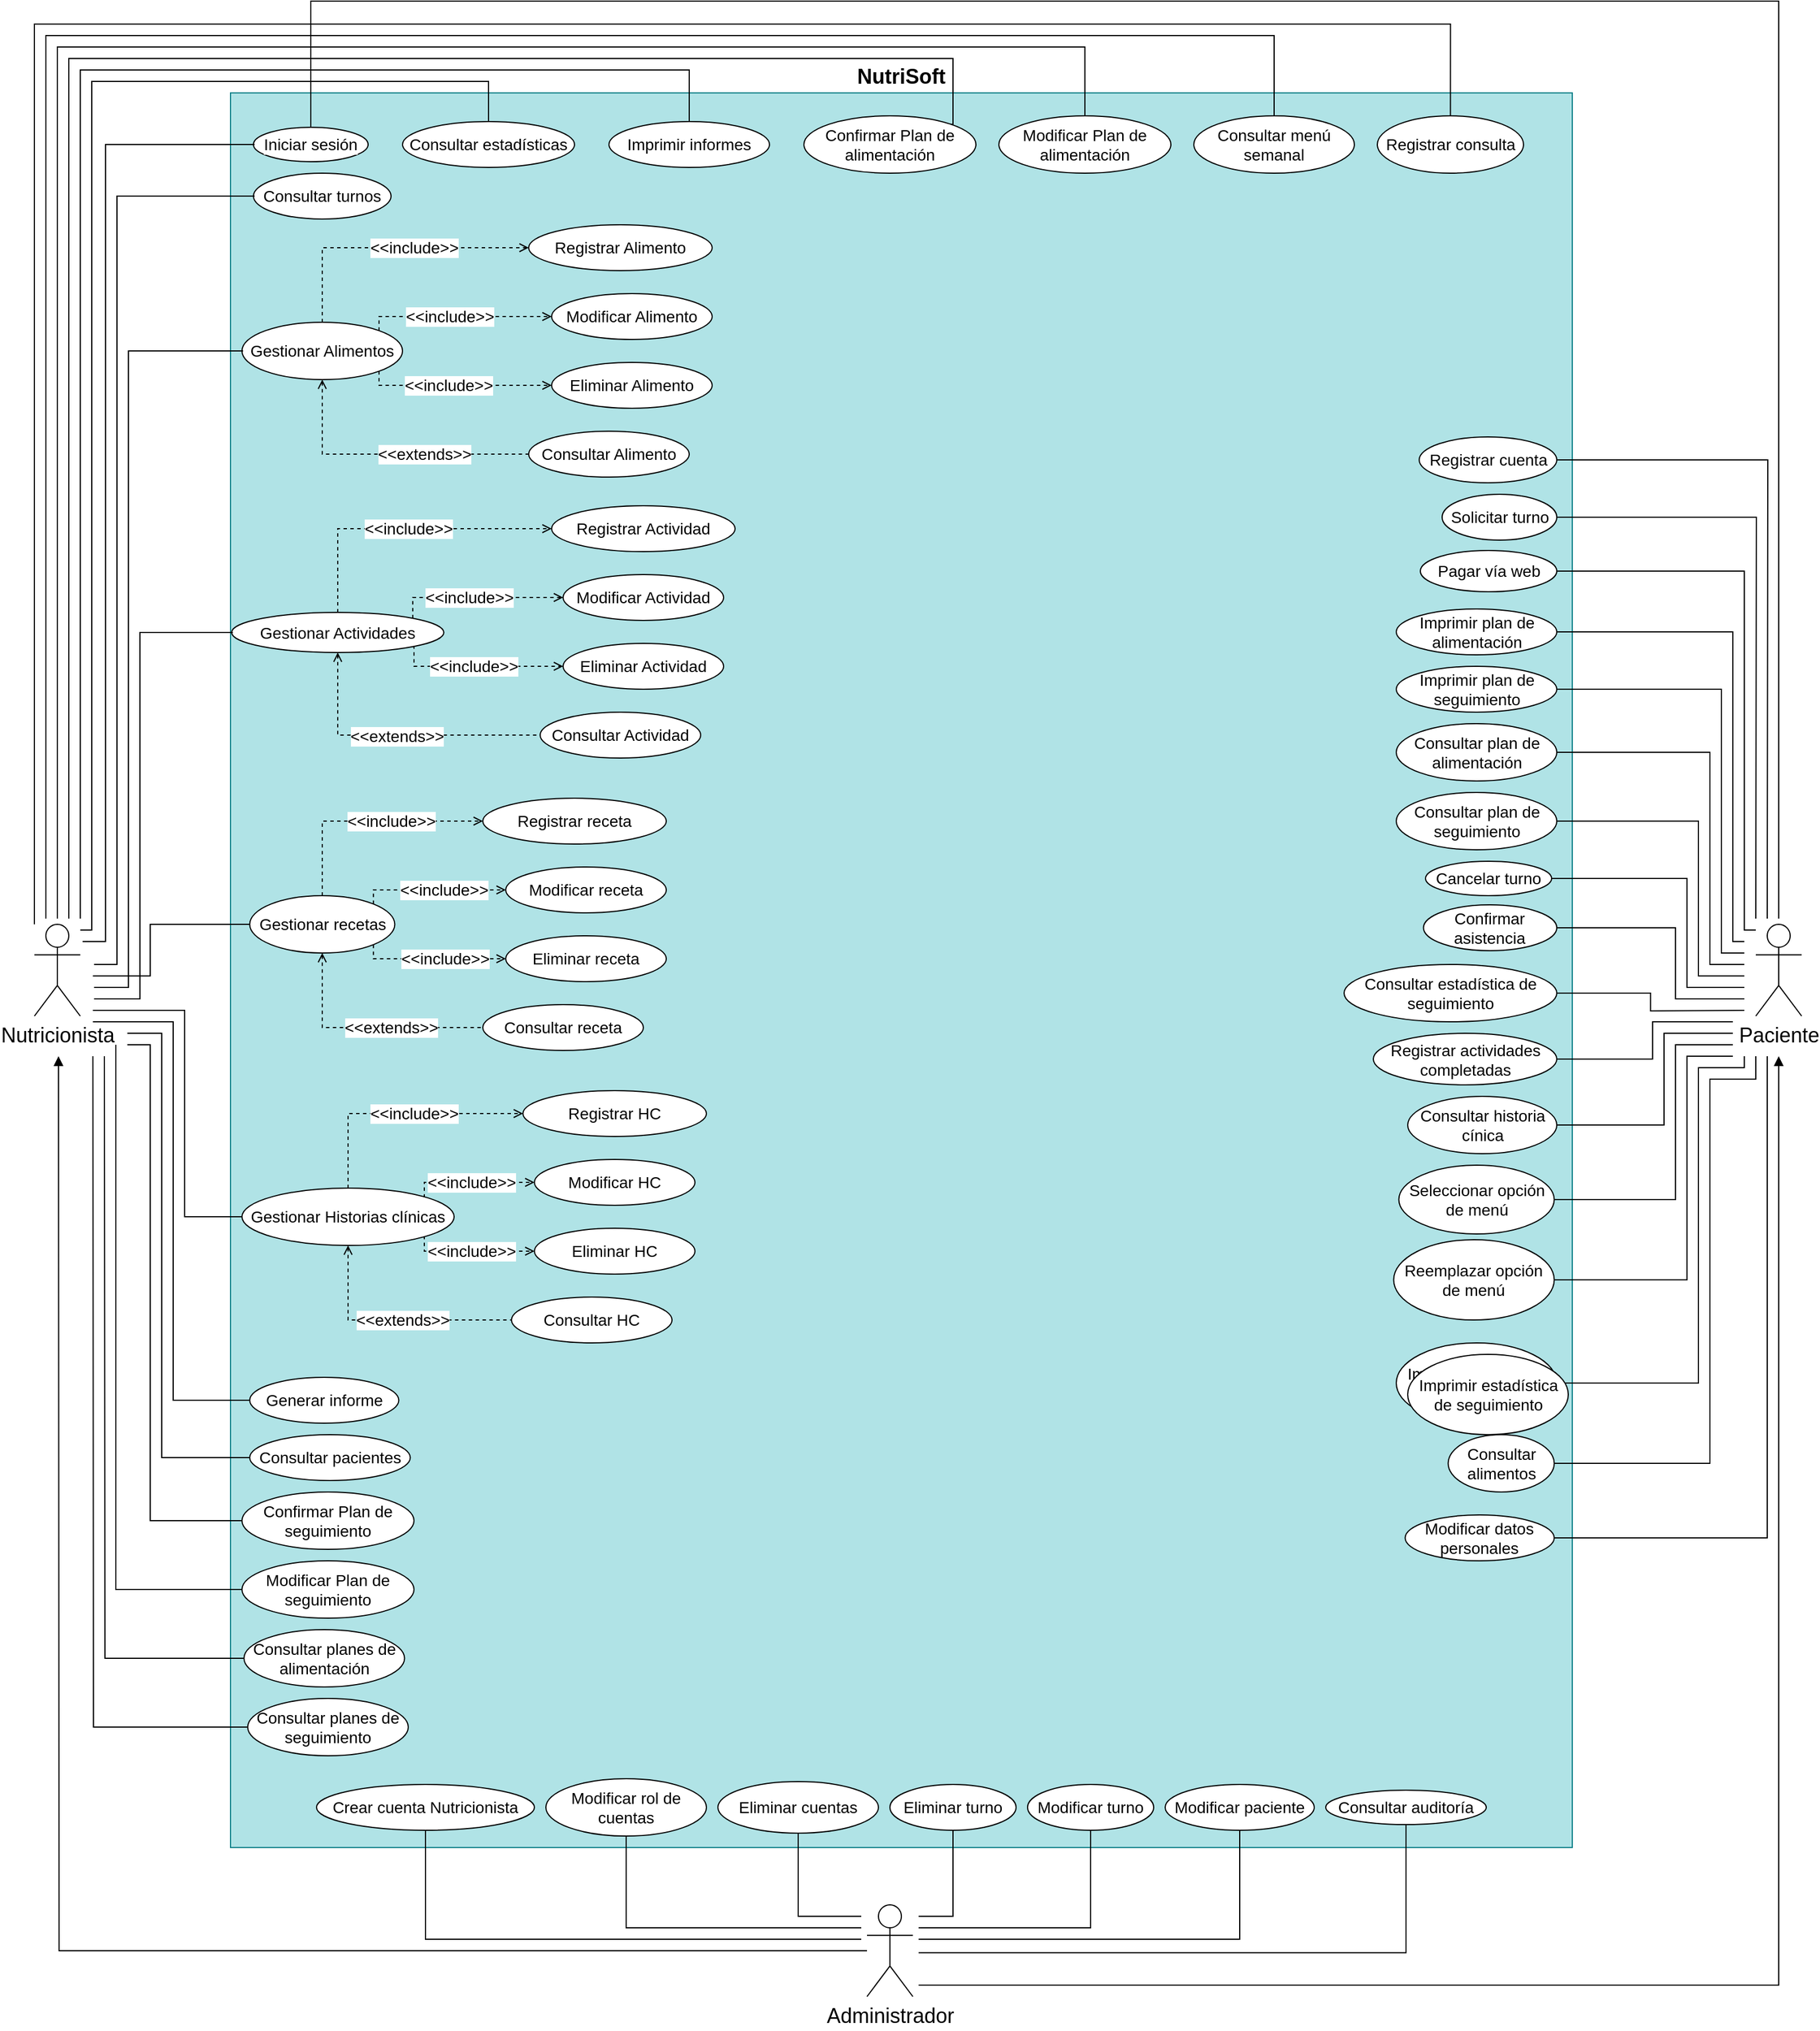 <mxfile version="20.8.16" type="device" pages="9"><diagram name="Página-1" id="LP-6n0JKf3u-Y6mAo5a_"><mxGraphModel dx="864" dy="1725" grid="1" gridSize="10" guides="1" tooltips="1" connect="1" arrows="1" fold="1" page="1" pageScale="1" pageWidth="827" pageHeight="1169" math="0" shadow="0"><root><mxCell id="0"/><mxCell id="1" parent="0"/><mxCell id="YzWgOjoo_cpRobDlQKs4-1" value="&lt;span style=&quot;background-color: rgb(255, 255, 255);&quot;&gt;&lt;font style=&quot;font-size: 18px;&quot;&gt;Nutricionista&lt;/font&gt;&lt;/span&gt;" style="shape=umlActor;verticalLabelPosition=bottom;verticalAlign=top;html=1;fillStyle=solid;fillColor=#FFFFFF;labelPosition=center;align=center;" parent="1" vertex="1"><mxGeometry x="79" y="755" width="40" height="80" as="geometry"/></mxCell><mxCell id="YzWgOjoo_cpRobDlQKs4-2" value="&lt;b&gt;&lt;font style=&quot;font-size: 18px; background-color: rgb(255, 255, 255);&quot;&gt;NutriSoft&lt;/font&gt;&lt;/b&gt;" style="rounded=0;whiteSpace=wrap;html=1;labelPosition=center;verticalLabelPosition=top;align=center;verticalAlign=bottom;fillColor=#b0e3e6;strokeColor=#0e8088;" parent="1" vertex="1"><mxGeometry x="250" y="30" width="1170" height="1530" as="geometry"/></mxCell><mxCell id="YzWgOjoo_cpRobDlQKs4-5" value="Iniciar sesión" style="ellipse;whiteSpace=wrap;html=1;labelBackgroundColor=#FFFFFF;fillStyle=solid;fillColor=#FFFFFF;fontSize=14;" parent="1" vertex="1"><mxGeometry x="270" y="60" width="100" height="30" as="geometry"/></mxCell><mxCell id="YzWgOjoo_cpRobDlQKs4-35" value="Consultar turnos" style="ellipse;whiteSpace=wrap;html=1;labelBackgroundColor=#FFFFFF;fillStyle=solid;fontSize=14;fillColor=#FFFFFF;" parent="1" vertex="1"><mxGeometry x="270" y="100" width="120" height="40" as="geometry"/></mxCell><mxCell id="YzWgOjoo_cpRobDlQKs4-51" style="edgeStyle=orthogonalEdgeStyle;rounded=0;orthogonalLoop=1;jettySize=auto;html=1;exitX=0.5;exitY=0;exitDx=0;exitDy=0;entryX=0;entryY=0.5;entryDx=0;entryDy=0;dashed=1;fontSize=14;endArrow=open;endFill=0;" parent="1" source="YzWgOjoo_cpRobDlQKs4-36" target="YzWgOjoo_cpRobDlQKs4-37" edge="1"><mxGeometry relative="1" as="geometry"/></mxCell><mxCell id="YzWgOjoo_cpRobDlQKs4-55" value="&amp;lt;&amp;lt;include&amp;gt;&amp;gt;" style="edgeLabel;html=1;align=center;verticalAlign=middle;resizable=0;points=[];fontSize=14;" parent="YzWgOjoo_cpRobDlQKs4-51" vertex="1" connectable="0"><mxGeometry x="-0.002" y="-1" relative="1" as="geometry"><mxPoint x="22" y="-1" as="offset"/></mxGeometry></mxCell><mxCell id="YzWgOjoo_cpRobDlQKs4-52" style="edgeStyle=orthogonalEdgeStyle;rounded=0;orthogonalLoop=1;jettySize=auto;html=1;exitX=0.5;exitY=1;exitDx=0;exitDy=0;entryX=0;entryY=0.5;entryDx=0;entryDy=0;dashed=1;fontSize=14;endArrow=none;endFill=0;startArrow=open;startFill=0;" parent="1" source="YzWgOjoo_cpRobDlQKs4-36" target="YzWgOjoo_cpRobDlQKs4-40" edge="1"><mxGeometry relative="1" as="geometry"/></mxCell><mxCell id="YzWgOjoo_cpRobDlQKs4-58" value="&amp;lt;&amp;lt;extends&amp;gt;&amp;gt;" style="edgeLabel;html=1;align=center;verticalAlign=middle;resizable=0;points=[];fontSize=14;" parent="YzWgOjoo_cpRobDlQKs4-52" vertex="1" connectable="0"><mxGeometry x="0.045" y="-2" relative="1" as="geometry"><mxPoint x="26" y="-2" as="offset"/></mxGeometry></mxCell><mxCell id="YzWgOjoo_cpRobDlQKs4-53" style="edgeStyle=orthogonalEdgeStyle;rounded=0;orthogonalLoop=1;jettySize=auto;html=1;exitX=1;exitY=0;exitDx=0;exitDy=0;entryX=0;entryY=0.5;entryDx=0;entryDy=0;dashed=1;fontSize=14;endArrow=open;endFill=0;" parent="1" source="YzWgOjoo_cpRobDlQKs4-36" target="YzWgOjoo_cpRobDlQKs4-38" edge="1"><mxGeometry relative="1" as="geometry"><Array as="points"><mxPoint x="380" y="225"/></Array></mxGeometry></mxCell><mxCell id="YzWgOjoo_cpRobDlQKs4-56" value="&amp;lt;&amp;lt;include&amp;gt;&amp;gt;" style="edgeLabel;html=1;align=center;verticalAlign=middle;resizable=0;points=[];fontSize=14;" parent="YzWgOjoo_cpRobDlQKs4-53" vertex="1" connectable="0"><mxGeometry x="-0.663" relative="1" as="geometry"><mxPoint x="46" as="offset"/></mxGeometry></mxCell><mxCell id="YzWgOjoo_cpRobDlQKs4-54" style="edgeStyle=orthogonalEdgeStyle;rounded=0;orthogonalLoop=1;jettySize=auto;html=1;exitX=1;exitY=1;exitDx=0;exitDy=0;entryX=0;entryY=0.5;entryDx=0;entryDy=0;dashed=1;fontSize=14;endArrow=open;endFill=0;" parent="1" source="YzWgOjoo_cpRobDlQKs4-36" target="YzWgOjoo_cpRobDlQKs4-39" edge="1"><mxGeometry relative="1" as="geometry"><Array as="points"><mxPoint x="380" y="285"/></Array></mxGeometry></mxCell><mxCell id="YzWgOjoo_cpRobDlQKs4-57" value="&amp;lt;&amp;lt;include&amp;gt;&amp;gt;" style="edgeLabel;html=1;align=center;verticalAlign=middle;resizable=0;points=[];fontSize=14;" parent="YzWgOjoo_cpRobDlQKs4-54" vertex="1" connectable="0"><mxGeometry x="-0.68" y="1" relative="1" as="geometry"><mxPoint x="47" y="1" as="offset"/></mxGeometry></mxCell><mxCell id="YzWgOjoo_cpRobDlQKs4-36" value="Gestionar Alimentos" style="ellipse;whiteSpace=wrap;html=1;labelBackgroundColor=#FFFFFF;fillStyle=solid;fontSize=14;fillColor=#FFFFFF;" parent="1" vertex="1"><mxGeometry x="260" y="230" width="140" height="50" as="geometry"/></mxCell><mxCell id="YzWgOjoo_cpRobDlQKs4-37" value="Registrar Alimento" style="ellipse;whiteSpace=wrap;html=1;labelBackgroundColor=#FFFFFF;fillStyle=solid;fontSize=14;fillColor=#FFFFFF;" parent="1" vertex="1"><mxGeometry x="510" y="145" width="160" height="40" as="geometry"/></mxCell><mxCell id="YzWgOjoo_cpRobDlQKs4-38" value="Modificar Alimento" style="ellipse;whiteSpace=wrap;html=1;labelBackgroundColor=#FFFFFF;fillStyle=solid;fontSize=14;fillColor=#FFFFFF;" parent="1" vertex="1"><mxGeometry x="530" y="205" width="140" height="40" as="geometry"/></mxCell><mxCell id="YzWgOjoo_cpRobDlQKs4-39" value="Eliminar Alimento" style="ellipse;whiteSpace=wrap;html=1;labelBackgroundColor=#FFFFFF;fillStyle=solid;fontSize=14;fillColor=#FFFFFF;" parent="1" vertex="1"><mxGeometry x="530" y="265" width="140" height="40" as="geometry"/></mxCell><mxCell id="YzWgOjoo_cpRobDlQKs4-40" value="Consultar Alimento" style="ellipse;whiteSpace=wrap;html=1;labelBackgroundColor=#FFFFFF;fillStyle=solid;fontSize=14;fillColor=#FFFFFF;" parent="1" vertex="1"><mxGeometry x="510" y="325" width="140" height="40" as="geometry"/></mxCell><mxCell id="YzWgOjoo_cpRobDlQKs4-60" style="edgeStyle=orthogonalEdgeStyle;rounded=0;orthogonalLoop=1;jettySize=auto;html=1;entryX=0;entryY=0.5;entryDx=0;entryDy=0;fontSize=14;endArrow=none;endFill=0;" parent="1" edge="1"><mxGeometry relative="1" as="geometry"><mxPoint x="121" y="770" as="sourcePoint"/><Array as="points"><mxPoint x="141" y="770"/><mxPoint x="141" y="75"/></Array><mxPoint x="271" y="75" as="targetPoint"/></mxGeometry></mxCell><mxCell id="YzWgOjoo_cpRobDlQKs4-71" style="edgeStyle=orthogonalEdgeStyle;rounded=0;orthogonalLoop=1;jettySize=auto;html=1;exitX=0.5;exitY=0;exitDx=0;exitDy=0;entryX=0;entryY=0.5;entryDx=0;entryDy=0;fontSize=14;endArrow=open;endFill=0;dashed=1;" parent="1" source="YzWgOjoo_cpRobDlQKs4-64" target="YzWgOjoo_cpRobDlQKs4-67" edge="1"><mxGeometry relative="1" as="geometry"/></mxCell><mxCell id="YzWgOjoo_cpRobDlQKs4-75" value="&amp;lt;&amp;lt;include&amp;gt;&amp;gt;" style="edgeLabel;html=1;align=center;verticalAlign=middle;resizable=0;points=[];fontSize=14;" parent="YzWgOjoo_cpRobDlQKs4-71" vertex="1" connectable="0"><mxGeometry x="0.037" relative="1" as="geometry"><mxPoint as="offset"/></mxGeometry></mxCell><mxCell id="YzWgOjoo_cpRobDlQKs4-72" style="edgeStyle=orthogonalEdgeStyle;rounded=0;orthogonalLoop=1;jettySize=auto;html=1;exitX=1;exitY=0;exitDx=0;exitDy=0;entryX=0;entryY=0.5;entryDx=0;entryDy=0;dashed=1;fontSize=14;endArrow=open;endFill=0;" parent="1" source="YzWgOjoo_cpRobDlQKs4-64" target="YzWgOjoo_cpRobDlQKs4-68" edge="1"><mxGeometry relative="1" as="geometry"><Array as="points"><mxPoint x="450" y="470"/><mxPoint x="450" y="470"/></Array></mxGeometry></mxCell><mxCell id="YzWgOjoo_cpRobDlQKs4-76" value="&amp;lt;&amp;lt;include&amp;gt;&amp;gt;" style="edgeLabel;html=1;align=center;verticalAlign=middle;resizable=0;points=[];fontSize=14;" parent="YzWgOjoo_cpRobDlQKs4-72" vertex="1" connectable="0"><mxGeometry x="-0.165" relative="1" as="geometry"><mxPoint x="4" as="offset"/></mxGeometry></mxCell><mxCell id="YzWgOjoo_cpRobDlQKs4-73" style="edgeStyle=orthogonalEdgeStyle;rounded=0;orthogonalLoop=1;jettySize=auto;html=1;exitX=1;exitY=1;exitDx=0;exitDy=0;entryX=0;entryY=0.5;entryDx=0;entryDy=0;dashed=1;fontSize=14;endArrow=open;endFill=0;" parent="1" source="YzWgOjoo_cpRobDlQKs4-64" target="YzWgOjoo_cpRobDlQKs4-69" edge="1"><mxGeometry relative="1" as="geometry"><mxPoint x="461.605" y="510.015" as="sourcePoint"/><mxPoint x="592" y="530.47" as="targetPoint"/><Array as="points"><mxPoint x="410" y="530"/></Array></mxGeometry></mxCell><mxCell id="YzWgOjoo_cpRobDlQKs4-77" value="&amp;lt;&amp;lt;include&amp;gt;&amp;gt;" style="edgeLabel;html=1;align=center;verticalAlign=middle;resizable=0;points=[];fontSize=14;" parent="YzWgOjoo_cpRobDlQKs4-73" vertex="1" connectable="0"><mxGeometry x="-0.554" y="-2" relative="1" as="geometry"><mxPoint x="37" y="-2" as="offset"/></mxGeometry></mxCell><mxCell id="YzWgOjoo_cpRobDlQKs4-74" style="edgeStyle=orthogonalEdgeStyle;rounded=0;orthogonalLoop=1;jettySize=auto;html=1;exitX=0.5;exitY=1;exitDx=0;exitDy=0;entryX=0;entryY=0.5;entryDx=0;entryDy=0;dashed=1;fontSize=14;endArrow=none;endFill=0;startArrow=open;startFill=0;" parent="1" source="YzWgOjoo_cpRobDlQKs4-64" target="YzWgOjoo_cpRobDlQKs4-70" edge="1"><mxGeometry relative="1" as="geometry"/></mxCell><mxCell id="YzWgOjoo_cpRobDlQKs4-78" value="&amp;lt;&amp;lt;extends&amp;gt;&amp;gt;" style="edgeLabel;html=1;align=center;verticalAlign=middle;resizable=0;points=[];fontSize=14;" parent="YzWgOjoo_cpRobDlQKs4-74" vertex="1" connectable="0"><mxGeometry x="-0.011" y="-1" relative="1" as="geometry"><mxPoint as="offset"/></mxGeometry></mxCell><mxCell id="YzWgOjoo_cpRobDlQKs4-64" value="Gestionar Actividades" style="ellipse;whiteSpace=wrap;html=1;labelBackgroundColor=#FFFFFF;fillStyle=solid;fontSize=14;fillColor=#FFFFFF;" parent="1" vertex="1"><mxGeometry x="251" y="483" width="185" height="35" as="geometry"/></mxCell><mxCell id="YzWgOjoo_cpRobDlQKs4-65" style="edgeStyle=orthogonalEdgeStyle;rounded=0;orthogonalLoop=1;jettySize=auto;html=1;entryX=0;entryY=0.5;entryDx=0;entryDy=0;fontSize=14;endArrow=none;endFill=0;" parent="1" edge="1"><mxGeometry relative="1" as="geometry"><mxPoint x="131" y="810" as="sourcePoint"/><Array as="points"><mxPoint x="161" y="810"/><mxPoint x="161" y="255"/></Array><mxPoint x="261" y="255" as="targetPoint"/></mxGeometry></mxCell><mxCell id="YzWgOjoo_cpRobDlQKs4-67" value="Registrar Actividad" style="ellipse;whiteSpace=wrap;html=1;labelBackgroundColor=#FFFFFF;fillStyle=solid;fontSize=14;fillColor=#FFFFFF;" parent="1" vertex="1"><mxGeometry x="530" y="390" width="160" height="40" as="geometry"/></mxCell><mxCell id="YzWgOjoo_cpRobDlQKs4-68" value="Modificar Actividad" style="ellipse;whiteSpace=wrap;html=1;labelBackgroundColor=#FFFFFF;fillStyle=solid;fontSize=14;fillColor=#FFFFFF;" parent="1" vertex="1"><mxGeometry x="540" y="450" width="140" height="40" as="geometry"/></mxCell><mxCell id="YzWgOjoo_cpRobDlQKs4-69" value="Eliminar Actividad" style="ellipse;whiteSpace=wrap;html=1;labelBackgroundColor=#FFFFFF;fillStyle=solid;fontSize=14;fillColor=#FFFFFF;" parent="1" vertex="1"><mxGeometry x="540" y="510" width="140" height="40" as="geometry"/></mxCell><mxCell id="YzWgOjoo_cpRobDlQKs4-70" value="Consultar Actividad" style="ellipse;whiteSpace=wrap;html=1;labelBackgroundColor=#FFFFFF;fillStyle=solid;fontSize=14;fillColor=#FFFFFF;" parent="1" vertex="1"><mxGeometry x="520" y="570" width="140" height="40" as="geometry"/></mxCell><mxCell id="YzWgOjoo_cpRobDlQKs4-80" style="edgeStyle=orthogonalEdgeStyle;rounded=0;orthogonalLoop=1;jettySize=auto;html=1;entryX=0;entryY=0.5;entryDx=0;entryDy=0;fontSize=14;endArrow=none;endFill=0;" parent="1" edge="1"><mxGeometry relative="1" as="geometry"><mxPoint x="131" y="820" as="sourcePoint"/><Array as="points"><mxPoint x="171" y="820"/><mxPoint x="171" y="501"/></Array><mxPoint x="252.0" y="500.5" as="targetPoint"/></mxGeometry></mxCell><mxCell id="YzWgOjoo_cpRobDlQKs4-92" style="edgeStyle=orthogonalEdgeStyle;rounded=0;orthogonalLoop=1;jettySize=auto;html=1;exitX=0.5;exitY=0;exitDx=0;exitDy=0;entryX=0;entryY=0.5;entryDx=0;entryDy=0;fontSize=14;endArrow=open;endFill=0;dashed=1;" parent="1" source="YzWgOjoo_cpRobDlQKs4-85" target="YzWgOjoo_cpRobDlQKs4-87" edge="1"><mxGeometry relative="1" as="geometry"/></mxCell><mxCell id="YzWgOjoo_cpRobDlQKs4-97" value="&amp;lt;&amp;lt;include&amp;gt;&amp;gt;" style="edgeLabel;html=1;align=center;verticalAlign=middle;resizable=0;points=[];fontSize=14;" parent="YzWgOjoo_cpRobDlQKs4-92" vertex="1" connectable="0"><mxGeometry x="0.11" y="-1" relative="1" as="geometry"><mxPoint x="11" y="-1" as="offset"/></mxGeometry></mxCell><mxCell id="YzWgOjoo_cpRobDlQKs4-93" style="edgeStyle=orthogonalEdgeStyle;rounded=0;orthogonalLoop=1;jettySize=auto;html=1;exitX=1;exitY=0;exitDx=0;exitDy=0;entryX=0;entryY=0.5;entryDx=0;entryDy=0;dashed=1;fontSize=14;endArrow=open;endFill=0;" parent="1" source="YzWgOjoo_cpRobDlQKs4-85" target="YzWgOjoo_cpRobDlQKs4-88" edge="1"><mxGeometry relative="1" as="geometry"><Array as="points"><mxPoint x="374" y="725"/></Array></mxGeometry></mxCell><mxCell id="YzWgOjoo_cpRobDlQKs4-96" value="&amp;lt;&amp;lt;include&amp;gt;&amp;gt;" style="edgeLabel;html=1;align=center;verticalAlign=middle;resizable=0;points=[];fontSize=14;" parent="YzWgOjoo_cpRobDlQKs4-93" vertex="1" connectable="0"><mxGeometry x="-0.174" relative="1" as="geometry"><mxPoint x="21" as="offset"/></mxGeometry></mxCell><mxCell id="YzWgOjoo_cpRobDlQKs4-94" style="edgeStyle=orthogonalEdgeStyle;rounded=0;orthogonalLoop=1;jettySize=auto;html=1;exitX=1;exitY=1;exitDx=0;exitDy=0;entryX=0;entryY=0.5;entryDx=0;entryDy=0;dashed=1;fontSize=14;endArrow=open;endFill=0;" parent="1" source="YzWgOjoo_cpRobDlQKs4-85" target="YzWgOjoo_cpRobDlQKs4-89" edge="1"><mxGeometry relative="1" as="geometry"><Array as="points"><mxPoint x="374" y="785"/></Array></mxGeometry></mxCell><mxCell id="YzWgOjoo_cpRobDlQKs4-98" value="&amp;lt;&amp;lt;include&amp;gt;&amp;gt;" style="edgeLabel;html=1;align=center;verticalAlign=middle;resizable=0;points=[];fontSize=14;" parent="YzWgOjoo_cpRobDlQKs4-94" vertex="1" connectable="0"><mxGeometry x="-0.233" relative="1" as="geometry"><mxPoint x="25" as="offset"/></mxGeometry></mxCell><mxCell id="YzWgOjoo_cpRobDlQKs4-95" style="edgeStyle=orthogonalEdgeStyle;rounded=0;orthogonalLoop=1;jettySize=auto;html=1;exitX=0.5;exitY=1;exitDx=0;exitDy=0;entryX=0;entryY=0.5;entryDx=0;entryDy=0;dashed=1;fontSize=14;endArrow=none;endFill=0;startArrow=open;startFill=0;" parent="1" source="YzWgOjoo_cpRobDlQKs4-85" target="YzWgOjoo_cpRobDlQKs4-90" edge="1"><mxGeometry relative="1" as="geometry"/></mxCell><mxCell id="YzWgOjoo_cpRobDlQKs4-99" value="&amp;lt;&amp;lt;extends&amp;gt;&amp;gt;" style="edgeLabel;html=1;align=center;verticalAlign=middle;resizable=0;points=[];fontSize=14;" parent="YzWgOjoo_cpRobDlQKs4-95" vertex="1" connectable="0"><mxGeometry x="0.085" y="-2" relative="1" as="geometry"><mxPoint x="14" y="-2" as="offset"/></mxGeometry></mxCell><mxCell id="qP2R9M9lQcRJ3QILtw9q-89" style="edgeStyle=orthogonalEdgeStyle;rounded=0;orthogonalLoop=1;jettySize=auto;html=1;exitX=0;exitY=0.5;exitDx=0;exitDy=0;fontSize=18;endArrow=none;endFill=0;" parent="1" source="YzWgOjoo_cpRobDlQKs4-85" edge="1"><mxGeometry relative="1" as="geometry"><mxPoint x="130" y="800" as="targetPoint"/><Array as="points"><mxPoint x="180" y="755"/><mxPoint x="180" y="800"/></Array></mxGeometry></mxCell><mxCell id="YzWgOjoo_cpRobDlQKs4-85" value="Gestionar recetas" style="ellipse;whiteSpace=wrap;html=1;labelBackgroundColor=none;fillStyle=solid;fontSize=14;fillColor=#FFFFFF;" parent="1" vertex="1"><mxGeometry x="266.75" y="730" width="126.5" height="50" as="geometry"/></mxCell><mxCell id="YzWgOjoo_cpRobDlQKs4-87" value="Registrar receta" style="ellipse;whiteSpace=wrap;html=1;labelBackgroundColor=#FFFFFF;fillStyle=solid;fontSize=14;fillColor=#FFFFFF;" parent="1" vertex="1"><mxGeometry x="470" y="645" width="160" height="40" as="geometry"/></mxCell><mxCell id="YzWgOjoo_cpRobDlQKs4-88" value="Modificar receta" style="ellipse;whiteSpace=wrap;html=1;labelBackgroundColor=#FFFFFF;fillStyle=solid;fontSize=14;fillColor=#FFFFFF;" parent="1" vertex="1"><mxGeometry x="490" y="705" width="140" height="40" as="geometry"/></mxCell><mxCell id="YzWgOjoo_cpRobDlQKs4-89" value="Eliminar receta" style="ellipse;whiteSpace=wrap;html=1;labelBackgroundColor=#FFFFFF;fillStyle=solid;fontSize=14;fillColor=#FFFFFF;" parent="1" vertex="1"><mxGeometry x="490" y="765" width="140" height="40" as="geometry"/></mxCell><mxCell id="YzWgOjoo_cpRobDlQKs4-90" value="Consultar receta" style="ellipse;whiteSpace=wrap;html=1;labelBackgroundColor=#FFFFFF;fillStyle=solid;fontSize=14;fillColor=#FFFFFF;" parent="1" vertex="1"><mxGeometry x="470" y="825" width="140" height="40" as="geometry"/></mxCell><mxCell id="YzWgOjoo_cpRobDlQKs4-63" style="edgeStyle=orthogonalEdgeStyle;rounded=0;orthogonalLoop=1;jettySize=auto;html=1;entryX=0;entryY=0.5;entryDx=0;entryDy=0;fontSize=14;endArrow=none;endFill=0;" parent="1" edge="1"><mxGeometry relative="1" as="geometry"><mxPoint x="131" y="790" as="sourcePoint"/><Array as="points"><mxPoint x="151" y="790"/><mxPoint x="151" y="120"/></Array><mxPoint x="271" y="120" as="targetPoint"/></mxGeometry></mxCell><mxCell id="YzWgOjoo_cpRobDlQKs4-105" style="edgeStyle=orthogonalEdgeStyle;rounded=0;orthogonalLoop=1;jettySize=auto;html=1;exitX=1;exitY=0;exitDx=0;exitDy=0;entryX=0;entryY=0.5;entryDx=0;entryDy=0;dashed=1;fontSize=14;endArrow=open;endFill=0;" parent="1" source="YzWgOjoo_cpRobDlQKs4-100" target="YzWgOjoo_cpRobDlQKs4-102" edge="1"><mxGeometry relative="1" as="geometry"><Array as="points"><mxPoint x="419" y="980"/></Array></mxGeometry></mxCell><mxCell id="YzWgOjoo_cpRobDlQKs4-110" value="&amp;lt;&amp;lt;include&amp;gt;&amp;gt;" style="edgeLabel;html=1;align=center;verticalAlign=middle;resizable=0;points=[];fontSize=14;" parent="YzWgOjoo_cpRobDlQKs4-105" vertex="1" connectable="0"><mxGeometry x="-0.27" relative="1" as="geometry"><mxPoint x="14" as="offset"/></mxGeometry></mxCell><mxCell id="YzWgOjoo_cpRobDlQKs4-106" style="edgeStyle=orthogonalEdgeStyle;rounded=0;orthogonalLoop=1;jettySize=auto;html=1;exitX=1;exitY=1;exitDx=0;exitDy=0;entryX=0;entryY=0.5;entryDx=0;entryDy=0;dashed=1;fontSize=14;endArrow=open;endFill=0;" parent="1" source="YzWgOjoo_cpRobDlQKs4-100" target="YzWgOjoo_cpRobDlQKs4-103" edge="1"><mxGeometry relative="1" as="geometry"><Array as="points"><mxPoint x="419" y="1040"/></Array></mxGeometry></mxCell><mxCell id="YzWgOjoo_cpRobDlQKs4-111" value="&amp;lt;&amp;lt;include&amp;gt;&amp;gt;" style="edgeLabel;html=1;align=center;verticalAlign=middle;resizable=0;points=[];fontSize=14;" parent="YzWgOjoo_cpRobDlQKs4-106" vertex="1" connectable="0"><mxGeometry x="-0.453" y="3" relative="1" as="geometry"><mxPoint x="24" y="3" as="offset"/></mxGeometry></mxCell><mxCell id="YzWgOjoo_cpRobDlQKs4-107" style="edgeStyle=orthogonalEdgeStyle;rounded=0;orthogonalLoop=1;jettySize=auto;html=1;exitX=0.5;exitY=0;exitDx=0;exitDy=0;entryX=0;entryY=0.5;entryDx=0;entryDy=0;dashed=1;fontSize=14;endArrow=open;endFill=0;" parent="1" source="YzWgOjoo_cpRobDlQKs4-100" target="YzWgOjoo_cpRobDlQKs4-101" edge="1"><mxGeometry relative="1" as="geometry"/></mxCell><mxCell id="YzWgOjoo_cpRobDlQKs4-109" value="&amp;lt;&amp;lt;include&amp;gt;&amp;gt;" style="edgeLabel;html=1;align=center;verticalAlign=middle;resizable=0;points=[];fontSize=14;" parent="YzWgOjoo_cpRobDlQKs4-107" vertex="1" connectable="0"><mxGeometry x="-0.056" relative="1" as="geometry"><mxPoint x="20" as="offset"/></mxGeometry></mxCell><mxCell id="YzWgOjoo_cpRobDlQKs4-108" style="edgeStyle=orthogonalEdgeStyle;rounded=0;orthogonalLoop=1;jettySize=auto;html=1;exitX=0.5;exitY=1;exitDx=0;exitDy=0;entryX=0;entryY=0.5;entryDx=0;entryDy=0;dashed=1;fontSize=14;endArrow=none;endFill=0;startArrow=open;startFill=0;" parent="1" source="YzWgOjoo_cpRobDlQKs4-100" target="YzWgOjoo_cpRobDlQKs4-104" edge="1"><mxGeometry relative="1" as="geometry"/></mxCell><mxCell id="YzWgOjoo_cpRobDlQKs4-112" value="&amp;lt;&amp;lt;extends&amp;gt;&amp;gt;" style="edgeLabel;html=1;align=center;verticalAlign=middle;resizable=0;points=[];fontSize=14;" parent="YzWgOjoo_cpRobDlQKs4-108" vertex="1" connectable="0"><mxGeometry x="0.003" y="3" relative="1" as="geometry"><mxPoint x="8" y="3" as="offset"/></mxGeometry></mxCell><mxCell id="qP2R9M9lQcRJ3QILtw9q-45" style="edgeStyle=orthogonalEdgeStyle;rounded=0;orthogonalLoop=1;jettySize=auto;html=1;exitX=0;exitY=0.5;exitDx=0;exitDy=0;fontSize=18;endArrow=none;endFill=0;" parent="1" source="YzWgOjoo_cpRobDlQKs4-100" edge="1"><mxGeometry relative="1" as="geometry"><mxPoint x="130" y="830" as="targetPoint"/><Array as="points"><mxPoint x="210" y="1010"/><mxPoint x="210" y="830"/></Array></mxGeometry></mxCell><mxCell id="YzWgOjoo_cpRobDlQKs4-100" value="Gestionar Historias clínicas" style="ellipse;whiteSpace=wrap;html=1;labelBackgroundColor=#FFFFFF;fillStyle=solid;fontSize=14;fillColor=#FFFFFF;" parent="1" vertex="1"><mxGeometry x="260" y="985" width="185" height="50" as="geometry"/></mxCell><mxCell id="YzWgOjoo_cpRobDlQKs4-101" value="Registrar HC" style="ellipse;whiteSpace=wrap;html=1;labelBackgroundColor=#FFFFFF;fillStyle=solid;fontSize=14;fillColor=#FFFFFF;" parent="1" vertex="1"><mxGeometry x="505" y="900" width="160" height="40" as="geometry"/></mxCell><mxCell id="YzWgOjoo_cpRobDlQKs4-102" value="Modificar HC" style="ellipse;whiteSpace=wrap;html=1;labelBackgroundColor=#FFFFFF;fillStyle=solid;fontSize=14;fillColor=#FFFFFF;" parent="1" vertex="1"><mxGeometry x="515" y="960" width="140" height="40" as="geometry"/></mxCell><mxCell id="YzWgOjoo_cpRobDlQKs4-103" value="Eliminar HC" style="ellipse;whiteSpace=wrap;html=1;labelBackgroundColor=#FFFFFF;fillStyle=solid;fontSize=14;fillColor=#FFFFFF;" parent="1" vertex="1"><mxGeometry x="515" y="1020" width="140" height="40" as="geometry"/></mxCell><mxCell id="YzWgOjoo_cpRobDlQKs4-104" value="Consultar HC" style="ellipse;whiteSpace=wrap;html=1;labelBackgroundColor=#FFFFFF;fillStyle=solid;fontSize=14;fillColor=#FFFFFF;" parent="1" vertex="1"><mxGeometry x="495" y="1080" width="140" height="40" as="geometry"/></mxCell><mxCell id="YzWgOjoo_cpRobDlQKs4-114" value="Registrar consulta" style="ellipse;whiteSpace=wrap;html=1;labelBackgroundColor=none;fillStyle=solid;fontSize=14;fillColor=#FFFFFF;" parent="1" vertex="1"><mxGeometry x="1250" y="50" width="127.5" height="50" as="geometry"/></mxCell><mxCell id="qP2R9M9lQcRJ3QILtw9q-57" style="edgeStyle=orthogonalEdgeStyle;rounded=0;orthogonalLoop=1;jettySize=auto;html=1;exitX=0;exitY=0.5;exitDx=0;exitDy=0;fontSize=18;endArrow=none;endFill=0;" parent="1" source="YzWgOjoo_cpRobDlQKs4-115" edge="1"><mxGeometry relative="1" as="geometry"><mxPoint x="130" y="840" as="targetPoint"/><Array as="points"><mxPoint x="200" y="1170"/><mxPoint x="200" y="840"/></Array></mxGeometry></mxCell><mxCell id="YzWgOjoo_cpRobDlQKs4-115" value="Generar informe" style="ellipse;whiteSpace=wrap;html=1;labelBackgroundColor=none;fillStyle=solid;fontSize=14;fillColor=#FFFFFF;" parent="1" vertex="1"><mxGeometry x="266.75" y="1150" width="130" height="40" as="geometry"/></mxCell><mxCell id="qP2R9M9lQcRJ3QILtw9q-58" style="edgeStyle=orthogonalEdgeStyle;rounded=0;orthogonalLoop=1;jettySize=auto;html=1;exitX=0;exitY=0.5;exitDx=0;exitDy=0;fontSize=18;endArrow=none;endFill=0;" parent="1" source="YzWgOjoo_cpRobDlQKs4-116" edge="1"><mxGeometry relative="1" as="geometry"><mxPoint x="160" y="850" as="targetPoint"/><Array as="points"><mxPoint x="190" y="1220"/><mxPoint x="190" y="850"/></Array></mxGeometry></mxCell><mxCell id="YzWgOjoo_cpRobDlQKs4-116" value="Consultar pacientes" style="ellipse;whiteSpace=wrap;html=1;labelBackgroundColor=none;fillStyle=solid;fontSize=14;fillColor=#FFFFFF;" parent="1" vertex="1"><mxGeometry x="266.75" y="1200" width="140" height="40" as="geometry"/></mxCell><mxCell id="qP2R9M9lQcRJ3QILtw9q-44" style="edgeStyle=orthogonalEdgeStyle;rounded=0;orthogonalLoop=1;jettySize=auto;html=1;exitX=0.5;exitY=0;exitDx=0;exitDy=0;fontSize=18;endArrow=none;endFill=0;" parent="1" source="YzWgOjoo_cpRobDlQKs4-117" edge="1"><mxGeometry relative="1" as="geometry"><mxPoint x="119" y="760" as="targetPoint"/><mxPoint x="514.0" y="55" as="sourcePoint"/><Array as="points"><mxPoint x="475" y="20"/><mxPoint x="129" y="20"/><mxPoint x="129" y="760"/></Array></mxGeometry></mxCell><mxCell id="YzWgOjoo_cpRobDlQKs4-117" value="Consultar estadísticas" style="ellipse;whiteSpace=wrap;html=1;labelBackgroundColor=none;fillStyle=solid;fontSize=14;fillColor=#FFFFFF;" parent="1" vertex="1"><mxGeometry x="400" y="55" width="150" height="40" as="geometry"/></mxCell><mxCell id="qP2R9M9lQcRJ3QILtw9q-43" style="edgeStyle=orthogonalEdgeStyle;rounded=0;orthogonalLoop=1;jettySize=auto;html=1;exitX=0.5;exitY=0;exitDx=0;exitDy=0;fontSize=18;endArrow=none;endFill=0;" parent="1" source="YzWgOjoo_cpRobDlQKs4-119" edge="1"><mxGeometry relative="1" as="geometry"><mxPoint x="119" y="750" as="targetPoint"/><mxPoint x="689" y="55" as="sourcePoint"/><Array as="points"><mxPoint x="650" y="10"/><mxPoint x="119" y="10"/></Array></mxGeometry></mxCell><mxCell id="YzWgOjoo_cpRobDlQKs4-119" value="Imprimir informes" style="ellipse;whiteSpace=wrap;html=1;labelBackgroundColor=none;fillStyle=solid;fontSize=14;fillColor=#FFFFFF;" parent="1" vertex="1"><mxGeometry x="580" y="55" width="140" height="40" as="geometry"/></mxCell><mxCell id="YzWgOjoo_cpRobDlQKs4-120" value="Confirmar Plan de alimentación" style="ellipse;whiteSpace=wrap;html=1;labelBackgroundColor=none;fillStyle=solid;fontSize=14;fillColor=#FFFFFF;" parent="1" vertex="1"><mxGeometry x="750" y="50" width="150" height="50" as="geometry"/></mxCell><mxCell id="YzWgOjoo_cpRobDlQKs4-121" value="Modificar Plan de alimentación" style="ellipse;whiteSpace=wrap;html=1;labelBackgroundColor=none;fillStyle=solid;fontSize=14;fillColor=#FFFFFF;" parent="1" vertex="1"><mxGeometry x="920" y="50" width="150" height="50" as="geometry"/></mxCell><mxCell id="qP2R9M9lQcRJ3QILtw9q-59" style="edgeStyle=orthogonalEdgeStyle;rounded=0;orthogonalLoop=1;jettySize=auto;html=1;exitX=0;exitY=0.5;exitDx=0;exitDy=0;fontSize=18;endArrow=none;endFill=0;" parent="1" source="YzWgOjoo_cpRobDlQKs4-122" edge="1"><mxGeometry relative="1" as="geometry"><mxPoint x="160" y="860" as="targetPoint"/><Array as="points"><mxPoint x="180" y="1275"/><mxPoint x="180" y="860"/></Array></mxGeometry></mxCell><mxCell id="YzWgOjoo_cpRobDlQKs4-122" value="Confirmar Plan de seguimiento" style="ellipse;whiteSpace=wrap;html=1;labelBackgroundColor=none;fillStyle=solid;fontSize=14;fillColor=#FFFFFF;" parent="1" vertex="1"><mxGeometry x="260" y="1250" width="150" height="50" as="geometry"/></mxCell><mxCell id="qP2R9M9lQcRJ3QILtw9q-60" style="edgeStyle=orthogonalEdgeStyle;rounded=0;orthogonalLoop=1;jettySize=auto;html=1;exitX=0;exitY=0.5;exitDx=0;exitDy=0;fontSize=18;endArrow=none;endFill=0;" parent="1" source="YzWgOjoo_cpRobDlQKs4-123" edge="1"><mxGeometry relative="1" as="geometry"><mxPoint x="150" y="860" as="targetPoint"/><Array as="points"><mxPoint x="150" y="1335"/></Array></mxGeometry></mxCell><mxCell id="YzWgOjoo_cpRobDlQKs4-123" value="Modificar Plan de seguimiento" style="ellipse;whiteSpace=wrap;html=1;labelBackgroundColor=none;fillStyle=solid;fontSize=14;fillColor=#FFFFFF;" parent="1" vertex="1"><mxGeometry x="260" y="1310" width="150" height="50" as="geometry"/></mxCell><mxCell id="YzWgOjoo_cpRobDlQKs4-124" value="Consultar menú semanal" style="ellipse;whiteSpace=wrap;html=1;labelBackgroundColor=none;fillStyle=solid;fontSize=14;fillColor=#FFFFFF;" parent="1" vertex="1"><mxGeometry x="1090" y="50" width="140" height="50" as="geometry"/></mxCell><mxCell id="qP2R9M9lQcRJ3QILtw9q-64" style="edgeStyle=orthogonalEdgeStyle;rounded=0;orthogonalLoop=1;jettySize=auto;html=1;exitX=0.5;exitY=1;exitDx=0;exitDy=0;fontSize=18;endArrow=none;endFill=0;" parent="1" source="qP2R9M9lQcRJ3QILtw9q-1" edge="1"><mxGeometry relative="1" as="geometry"><mxPoint x="800" y="1640" as="targetPoint"/><Array as="points"><mxPoint x="420" y="1640"/></Array></mxGeometry></mxCell><mxCell id="qP2R9M9lQcRJ3QILtw9q-1" value="Crear cuenta Nutricionista" style="ellipse;whiteSpace=wrap;html=1;fontSize=14;" parent="1" vertex="1"><mxGeometry x="325" y="1505" width="190" height="40" as="geometry"/></mxCell><mxCell id="qP2R9M9lQcRJ3QILtw9q-65" style="edgeStyle=orthogonalEdgeStyle;rounded=0;orthogonalLoop=1;jettySize=auto;html=1;exitX=0.5;exitY=1;exitDx=0;exitDy=0;fontSize=18;endArrow=none;endFill=0;" parent="1" source="qP2R9M9lQcRJ3QILtw9q-2" edge="1"><mxGeometry relative="1" as="geometry"><mxPoint x="800" y="1630" as="targetPoint"/><Array as="points"><mxPoint x="595" y="1630"/></Array></mxGeometry></mxCell><mxCell id="qP2R9M9lQcRJ3QILtw9q-2" value="Modificar rol de cuentas" style="ellipse;whiteSpace=wrap;html=1;fontSize=14;" parent="1" vertex="1"><mxGeometry x="525" y="1500" width="140" height="50" as="geometry"/></mxCell><mxCell id="qP2R9M9lQcRJ3QILtw9q-66" style="edgeStyle=orthogonalEdgeStyle;rounded=0;orthogonalLoop=1;jettySize=auto;html=1;exitX=0.5;exitY=1;exitDx=0;exitDy=0;fontSize=18;endArrow=none;endFill=0;" parent="1" source="qP2R9M9lQcRJ3QILtw9q-3" edge="1"><mxGeometry relative="1" as="geometry"><mxPoint x="800" y="1620" as="targetPoint"/><Array as="points"><mxPoint x="745" y="1620"/></Array></mxGeometry></mxCell><mxCell id="qP2R9M9lQcRJ3QILtw9q-3" value="Eliminar cuentas" style="ellipse;whiteSpace=wrap;html=1;fontSize=14;" parent="1" vertex="1"><mxGeometry x="675" y="1502.5" width="140" height="45" as="geometry"/></mxCell><mxCell id="qP2R9M9lQcRJ3QILtw9q-67" style="edgeStyle=orthogonalEdgeStyle;rounded=0;orthogonalLoop=1;jettySize=auto;html=1;exitX=0.5;exitY=1;exitDx=0;exitDy=0;fontSize=18;endArrow=none;endFill=0;" parent="1" source="qP2R9M9lQcRJ3QILtw9q-4" edge="1"><mxGeometry relative="1" as="geometry"><mxPoint x="850" y="1620" as="targetPoint"/><Array as="points"><mxPoint x="880" y="1620"/></Array></mxGeometry></mxCell><mxCell id="qP2R9M9lQcRJ3QILtw9q-4" value="Eliminar turno" style="ellipse;whiteSpace=wrap;html=1;fontSize=14;" parent="1" vertex="1"><mxGeometry x="825" y="1505" width="110" height="40" as="geometry"/></mxCell><mxCell id="qP2R9M9lQcRJ3QILtw9q-68" style="edgeStyle=orthogonalEdgeStyle;rounded=0;orthogonalLoop=1;jettySize=auto;html=1;exitX=0.5;exitY=1;exitDx=0;exitDy=0;fontSize=18;endArrow=none;endFill=0;" parent="1" source="qP2R9M9lQcRJ3QILtw9q-5" edge="1"><mxGeometry relative="1" as="geometry"><mxPoint x="850" y="1630" as="targetPoint"/><Array as="points"><mxPoint x="1000" y="1630"/><mxPoint x="850" y="1630"/></Array></mxGeometry></mxCell><mxCell id="qP2R9M9lQcRJ3QILtw9q-5" value="Modificar turno" style="ellipse;whiteSpace=wrap;html=1;fontSize=14;" parent="1" vertex="1"><mxGeometry x="945" y="1505" width="110" height="40" as="geometry"/></mxCell><mxCell id="qP2R9M9lQcRJ3QILtw9q-69" style="edgeStyle=orthogonalEdgeStyle;rounded=0;orthogonalLoop=1;jettySize=auto;html=1;exitX=0.5;exitY=1;exitDx=0;exitDy=0;fontSize=18;endArrow=none;endFill=0;" parent="1" source="qP2R9M9lQcRJ3QILtw9q-6" edge="1"><mxGeometry relative="1" as="geometry"><mxPoint x="850" y="1640" as="targetPoint"/><Array as="points"><mxPoint x="1130" y="1640"/></Array></mxGeometry></mxCell><mxCell id="qP2R9M9lQcRJ3QILtw9q-6" value="Modificar paciente" style="ellipse;whiteSpace=wrap;html=1;fontSize=14;" parent="1" vertex="1"><mxGeometry x="1065" y="1505" width="130" height="40" as="geometry"/></mxCell><mxCell id="qP2R9M9lQcRJ3QILtw9q-70" style="edgeStyle=orthogonalEdgeStyle;rounded=0;orthogonalLoop=1;jettySize=auto;html=1;exitX=0.5;exitY=1;exitDx=0;exitDy=0;fontSize=18;endArrow=none;endFill=0;" parent="1" source="qP2R9M9lQcRJ3QILtw9q-7" edge="1"><mxGeometry relative="1" as="geometry"><mxPoint x="850" y="1651.739" as="targetPoint"/><Array as="points"><mxPoint x="1275" y="1652"/></Array></mxGeometry></mxCell><mxCell id="qP2R9M9lQcRJ3QILtw9q-7" value="Consultar auditoría" style="ellipse;whiteSpace=wrap;html=1;fontSize=14;" parent="1" vertex="1"><mxGeometry x="1205" y="1510" width="140" height="30" as="geometry"/></mxCell><mxCell id="qP2R9M9lQcRJ3QILtw9q-72" style="edgeStyle=orthogonalEdgeStyle;rounded=0;orthogonalLoop=1;jettySize=auto;html=1;exitX=1;exitY=0.5;exitDx=0;exitDy=0;fontSize=18;endArrow=none;endFill=0;" parent="1" source="qP2R9M9lQcRJ3QILtw9q-9" edge="1"><mxGeometry relative="1" as="geometry"><mxPoint x="1590" y="750" as="targetPoint"/></mxGeometry></mxCell><mxCell id="qP2R9M9lQcRJ3QILtw9q-9" value="Registrar cuenta" style="ellipse;whiteSpace=wrap;html=1;fontSize=14;" parent="1" vertex="1"><mxGeometry x="1286.5" y="330" width="120" height="40" as="geometry"/></mxCell><mxCell id="qP2R9M9lQcRJ3QILtw9q-73" style="edgeStyle=orthogonalEdgeStyle;rounded=0;orthogonalLoop=1;jettySize=auto;html=1;exitX=1;exitY=0.5;exitDx=0;exitDy=0;fontSize=18;endArrow=none;endFill=0;" parent="1" source="qP2R9M9lQcRJ3QILtw9q-10" edge="1"><mxGeometry relative="1" as="geometry"><mxPoint x="1580" y="750" as="targetPoint"/></mxGeometry></mxCell><mxCell id="qP2R9M9lQcRJ3QILtw9q-10" value="Solicitar turno" style="ellipse;whiteSpace=wrap;html=1;fontSize=14;" parent="1" vertex="1"><mxGeometry x="1306.5" y="380" width="100" height="40" as="geometry"/></mxCell><mxCell id="qP2R9M9lQcRJ3QILtw9q-74" style="edgeStyle=orthogonalEdgeStyle;rounded=0;orthogonalLoop=1;jettySize=auto;html=1;exitX=1;exitY=0.5;exitDx=0;exitDy=0;fontSize=18;endArrow=none;endFill=0;" parent="1" source="qP2R9M9lQcRJ3QILtw9q-11" edge="1"><mxGeometry relative="1" as="geometry"><mxPoint x="1580" y="760" as="targetPoint"/><Array as="points"><mxPoint x="1570" y="447"/><mxPoint x="1570" y="760"/></Array></mxGeometry></mxCell><mxCell id="qP2R9M9lQcRJ3QILtw9q-11" value="Pagar vía web" style="ellipse;whiteSpace=wrap;html=1;fontSize=14;" parent="1" vertex="1"><mxGeometry x="1287.5" y="429" width="119" height="36" as="geometry"/></mxCell><mxCell id="qP2R9M9lQcRJ3QILtw9q-75" style="edgeStyle=orthogonalEdgeStyle;rounded=0;orthogonalLoop=1;jettySize=auto;html=1;exitX=1;exitY=0.5;exitDx=0;exitDy=0;fontSize=18;endArrow=none;endFill=0;" parent="1" source="qP2R9M9lQcRJ3QILtw9q-12" edge="1"><mxGeometry relative="1" as="geometry"><mxPoint x="1570" y="770" as="targetPoint"/><Array as="points"><mxPoint x="1560" y="500"/><mxPoint x="1560" y="770"/></Array></mxGeometry></mxCell><mxCell id="qP2R9M9lQcRJ3QILtw9q-12" value="Imprimir plan de alimentación" style="ellipse;whiteSpace=wrap;html=1;fontSize=14;" parent="1" vertex="1"><mxGeometry x="1266.5" y="480" width="140" height="40" as="geometry"/></mxCell><mxCell id="qP2R9M9lQcRJ3QILtw9q-76" style="edgeStyle=orthogonalEdgeStyle;rounded=0;orthogonalLoop=1;jettySize=auto;html=1;exitX=1;exitY=0.5;exitDx=0;exitDy=0;fontSize=18;endArrow=none;endFill=0;" parent="1" source="qP2R9M9lQcRJ3QILtw9q-13" edge="1"><mxGeometry relative="1" as="geometry"><mxPoint x="1570" y="780" as="targetPoint"/><Array as="points"><mxPoint x="1550" y="550"/><mxPoint x="1550" y="780"/></Array></mxGeometry></mxCell><mxCell id="qP2R9M9lQcRJ3QILtw9q-13" value="Imprimir plan de seguimiento" style="ellipse;whiteSpace=wrap;html=1;fontSize=14;" parent="1" vertex="1"><mxGeometry x="1266.5" y="530" width="140" height="40" as="geometry"/></mxCell><mxCell id="qP2R9M9lQcRJ3QILtw9q-77" style="edgeStyle=orthogonalEdgeStyle;rounded=0;orthogonalLoop=1;jettySize=auto;html=1;exitX=1;exitY=0.5;exitDx=0;exitDy=0;fontSize=18;endArrow=none;endFill=0;" parent="1" source="qP2R9M9lQcRJ3QILtw9q-14" edge="1"><mxGeometry relative="1" as="geometry"><mxPoint x="1570" y="790" as="targetPoint"/><Array as="points"><mxPoint x="1540" y="605"/><mxPoint x="1540" y="790"/><mxPoint x="1570" y="790"/></Array></mxGeometry></mxCell><mxCell id="qP2R9M9lQcRJ3QILtw9q-14" value="Consultar plan de alimentación" style="ellipse;whiteSpace=wrap;html=1;fontSize=14;" parent="1" vertex="1"><mxGeometry x="1266.5" y="580" width="140" height="50" as="geometry"/></mxCell><mxCell id="qP2R9M9lQcRJ3QILtw9q-78" style="edgeStyle=orthogonalEdgeStyle;rounded=0;orthogonalLoop=1;jettySize=auto;html=1;exitX=1;exitY=0.5;exitDx=0;exitDy=0;fontSize=18;endArrow=none;endFill=0;" parent="1" source="qP2R9M9lQcRJ3QILtw9q-15" edge="1"><mxGeometry relative="1" as="geometry"><mxPoint x="1570" y="800" as="targetPoint"/><Array as="points"><mxPoint x="1530" y="665"/><mxPoint x="1530" y="800"/></Array></mxGeometry></mxCell><mxCell id="qP2R9M9lQcRJ3QILtw9q-15" value="Consultar plan de seguimiento" style="ellipse;whiteSpace=wrap;html=1;fontSize=14;" parent="1" vertex="1"><mxGeometry x="1266.5" y="640" width="140" height="50" as="geometry"/></mxCell><mxCell id="qP2R9M9lQcRJ3QILtw9q-79" style="edgeStyle=orthogonalEdgeStyle;rounded=0;orthogonalLoop=1;jettySize=auto;html=1;exitX=1;exitY=0.5;exitDx=0;exitDy=0;fontSize=18;endArrow=none;endFill=0;" parent="1" source="qP2R9M9lQcRJ3QILtw9q-16" edge="1"><mxGeometry relative="1" as="geometry"><mxPoint x="1570" y="810" as="targetPoint"/><Array as="points"><mxPoint x="1520" y="715"/><mxPoint x="1520" y="810"/></Array></mxGeometry></mxCell><mxCell id="qP2R9M9lQcRJ3QILtw9q-16" value="Cancelar turno" style="ellipse;whiteSpace=wrap;html=1;fontSize=14;" parent="1" vertex="1"><mxGeometry x="1292" y="700" width="110" height="30" as="geometry"/></mxCell><mxCell id="qP2R9M9lQcRJ3QILtw9q-80" style="edgeStyle=orthogonalEdgeStyle;rounded=0;orthogonalLoop=1;jettySize=auto;html=1;exitX=1;exitY=0.5;exitDx=0;exitDy=0;fontSize=18;endArrow=none;endFill=0;" parent="1" source="qP2R9M9lQcRJ3QILtw9q-17" edge="1"><mxGeometry relative="1" as="geometry"><mxPoint x="1570" y="820" as="targetPoint"/><Array as="points"><mxPoint x="1510" y="758"/><mxPoint x="1510" y="820"/></Array></mxGeometry></mxCell><mxCell id="qP2R9M9lQcRJ3QILtw9q-17" value="Confirmar asistencia" style="ellipse;whiteSpace=wrap;html=1;fontSize=14;" parent="1" vertex="1"><mxGeometry x="1290.25" y="738" width="116.25" height="40" as="geometry"/></mxCell><mxCell id="qP2R9M9lQcRJ3QILtw9q-81" style="edgeStyle=orthogonalEdgeStyle;rounded=0;orthogonalLoop=1;jettySize=auto;html=1;exitX=1;exitY=0.5;exitDx=0;exitDy=0;fontSize=18;endArrow=none;endFill=0;" parent="1" source="qP2R9M9lQcRJ3QILtw9q-18" edge="1"><mxGeometry relative="1" as="geometry"><mxPoint x="1570" y="830" as="targetPoint"/></mxGeometry></mxCell><mxCell id="qP2R9M9lQcRJ3QILtw9q-18" value="Consultar estadística de seguimiento" style="ellipse;whiteSpace=wrap;html=1;fontSize=14;" parent="1" vertex="1"><mxGeometry x="1221" y="790" width="185.5" height="50" as="geometry"/></mxCell><mxCell id="qP2R9M9lQcRJ3QILtw9q-61" style="edgeStyle=orthogonalEdgeStyle;rounded=0;orthogonalLoop=1;jettySize=auto;html=1;exitX=0;exitY=0.5;exitDx=0;exitDy=0;fontSize=18;endArrow=none;endFill=0;" parent="1" source="qP2R9M9lQcRJ3QILtw9q-20" edge="1"><mxGeometry relative="1" as="geometry"><mxPoint x="140" y="870" as="targetPoint"/></mxGeometry></mxCell><mxCell id="qP2R9M9lQcRJ3QILtw9q-20" value="Consultar planes de alimentación" style="ellipse;whiteSpace=wrap;html=1;fontSize=14;" parent="1" vertex="1"><mxGeometry x="261.75" y="1370" width="140" height="50" as="geometry"/></mxCell><mxCell id="qP2R9M9lQcRJ3QILtw9q-62" style="edgeStyle=orthogonalEdgeStyle;rounded=0;orthogonalLoop=1;jettySize=auto;html=1;exitX=0;exitY=0.5;exitDx=0;exitDy=0;fontSize=18;endArrow=none;endFill=0;" parent="1" source="qP2R9M9lQcRJ3QILtw9q-21" edge="1"><mxGeometry relative="1" as="geometry"><mxPoint x="130" y="870" as="targetPoint"/></mxGeometry></mxCell><mxCell id="qP2R9M9lQcRJ3QILtw9q-21" value="Consultar planes de seguimiento" style="ellipse;whiteSpace=wrap;html=1;fontSize=14;" parent="1" vertex="1"><mxGeometry x="265" y="1430" width="140" height="50" as="geometry"/></mxCell><mxCell id="qP2R9M9lQcRJ3QILtw9q-82" style="edgeStyle=orthogonalEdgeStyle;rounded=0;orthogonalLoop=1;jettySize=auto;html=1;exitX=1;exitY=0.5;exitDx=0;exitDy=0;fontSize=18;endArrow=none;endFill=0;" parent="1" source="qP2R9M9lQcRJ3QILtw9q-22" edge="1"><mxGeometry relative="1" as="geometry"><mxPoint x="1560" y="840" as="targetPoint"/><Array as="points"><mxPoint x="1490" y="872"/><mxPoint x="1490" y="840"/></Array></mxGeometry></mxCell><mxCell id="qP2R9M9lQcRJ3QILtw9q-22" value="Registrar actividades completadas" style="ellipse;whiteSpace=wrap;html=1;fontSize=14;" parent="1" vertex="1"><mxGeometry x="1246.5" y="850" width="160" height="45" as="geometry"/></mxCell><mxCell id="qP2R9M9lQcRJ3QILtw9q-83" style="edgeStyle=orthogonalEdgeStyle;rounded=0;orthogonalLoop=1;jettySize=auto;html=1;exitX=1;exitY=0.5;exitDx=0;exitDy=0;fontSize=18;endArrow=none;endFill=0;" parent="1" source="qP2R9M9lQcRJ3QILtw9q-23" edge="1"><mxGeometry relative="1" as="geometry"><mxPoint x="1560" y="850" as="targetPoint"/><Array as="points"><mxPoint x="1500" y="930"/><mxPoint x="1500" y="850"/></Array></mxGeometry></mxCell><mxCell id="qP2R9M9lQcRJ3QILtw9q-23" value="Consultar historia cínica" style="ellipse;whiteSpace=wrap;html=1;fontSize=14;" parent="1" vertex="1"><mxGeometry x="1276.5" y="905" width="130" height="50" as="geometry"/></mxCell><mxCell id="qP2R9M9lQcRJ3QILtw9q-84" style="edgeStyle=orthogonalEdgeStyle;rounded=0;orthogonalLoop=1;jettySize=auto;html=1;exitX=1;exitY=0.5;exitDx=0;exitDy=0;fontSize=18;endArrow=none;endFill=0;" parent="1" source="qP2R9M9lQcRJ3QILtw9q-24" edge="1"><mxGeometry relative="1" as="geometry"><mxPoint x="1560" y="860" as="targetPoint"/><Array as="points"><mxPoint x="1510" y="995"/><mxPoint x="1510" y="860"/></Array></mxGeometry></mxCell><mxCell id="qP2R9M9lQcRJ3QILtw9q-24" value="Seleccionar opción de menú" style="ellipse;whiteSpace=wrap;html=1;fontSize=14;" parent="1" vertex="1"><mxGeometry x="1268.75" y="965" width="135.5" height="60" as="geometry"/></mxCell><mxCell id="qP2R9M9lQcRJ3QILtw9q-85" style="edgeStyle=orthogonalEdgeStyle;rounded=0;orthogonalLoop=1;jettySize=auto;html=1;exitX=1;exitY=0.5;exitDx=0;exitDy=0;fontSize=18;endArrow=none;endFill=0;" parent="1" source="qP2R9M9lQcRJ3QILtw9q-25" edge="1"><mxGeometry relative="1" as="geometry"><mxPoint x="1560" y="870" as="targetPoint"/><Array as="points"><mxPoint x="1520" y="1065"/><mxPoint x="1520" y="870"/></Array></mxGeometry></mxCell><mxCell id="qP2R9M9lQcRJ3QILtw9q-25" value="Reemplazar opción de menú" style="ellipse;whiteSpace=wrap;html=1;fontSize=14;" parent="1" vertex="1"><mxGeometry x="1264.25" y="1030" width="140" height="70" as="geometry"/></mxCell><mxCell id="qP2R9M9lQcRJ3QILtw9q-86" style="edgeStyle=orthogonalEdgeStyle;rounded=0;orthogonalLoop=1;jettySize=auto;html=1;exitX=1;exitY=0.5;exitDx=0;exitDy=0;fontSize=18;endArrow=none;endFill=0;" parent="1" source="qP2R9M9lQcRJ3QILtw9q-26" edge="1"><mxGeometry relative="1" as="geometry"><mxPoint x="1570" y="870" as="targetPoint"/><Array as="points"><mxPoint x="1530" y="1155"/><mxPoint x="1530" y="880"/><mxPoint x="1570" y="880"/></Array></mxGeometry></mxCell><mxCell id="qP2R9M9lQcRJ3QILtw9q-26" value="Imprimir estadística de seguimiento" style="ellipse;whiteSpace=wrap;html=1;fontSize=14;" parent="1" vertex="1"><mxGeometry x="1266.5" y="1120" width="140" height="70" as="geometry"/></mxCell><mxCell id="qP2R9M9lQcRJ3QILtw9q-87" style="edgeStyle=orthogonalEdgeStyle;rounded=0;orthogonalLoop=1;jettySize=auto;html=1;exitX=1;exitY=0.5;exitDx=0;exitDy=0;fontSize=18;endArrow=none;endFill=0;" parent="1" source="qP2R9M9lQcRJ3QILtw9q-28" edge="1"><mxGeometry relative="1" as="geometry"><mxPoint x="1580" y="870" as="targetPoint"/><Array as="points"><mxPoint x="1540" y="1225"/><mxPoint x="1540" y="890"/><mxPoint x="1580" y="890"/></Array></mxGeometry></mxCell><mxCell id="qP2R9M9lQcRJ3QILtw9q-28" value="Consultar alimentos" style="ellipse;whiteSpace=wrap;html=1;fontSize=14;" parent="1" vertex="1"><mxGeometry x="1311.75" y="1200" width="92.5" height="50" as="geometry"/></mxCell><mxCell id="qP2R9M9lQcRJ3QILtw9q-71" style="edgeStyle=orthogonalEdgeStyle;rounded=0;orthogonalLoop=1;jettySize=auto;html=1;entryX=0.5;entryY=0;entryDx=0;entryDy=0;fontSize=18;endArrow=none;endFill=0;" parent="1" target="YzWgOjoo_cpRobDlQKs4-5" edge="1"><mxGeometry relative="1" as="geometry"><mxPoint x="1600" y="750" as="sourcePoint"/><Array as="points"><mxPoint x="1600" y="-50"/><mxPoint x="320" y="-50"/></Array></mxGeometry></mxCell><mxCell id="qP2R9M9lQcRJ3QILtw9q-35" value="&lt;span style=&quot;background-color: rgb(255, 255, 255);&quot;&gt;&lt;font style=&quot;font-size: 18px;&quot;&gt;Paciente&lt;/font&gt;&lt;/span&gt;" style="shape=umlActor;verticalLabelPosition=bottom;verticalAlign=top;html=1;fillStyle=solid;fillColor=#FFFFFF;labelPosition=center;align=center;" parent="1" vertex="1"><mxGeometry x="1580" y="755" width="40" height="80" as="geometry"/></mxCell><mxCell id="qP2R9M9lQcRJ3QILtw9q-63" style="edgeStyle=orthogonalEdgeStyle;rounded=0;orthogonalLoop=1;jettySize=auto;html=1;fontSize=18;endArrow=block;endFill=1;" parent="1" source="qP2R9M9lQcRJ3QILtw9q-37" edge="1"><mxGeometry relative="1" as="geometry"><mxPoint x="100" y="870" as="targetPoint"/></mxGeometry></mxCell><mxCell id="qP2R9M9lQcRJ3QILtw9q-88" style="edgeStyle=orthogonalEdgeStyle;rounded=0;orthogonalLoop=1;jettySize=auto;html=1;fontSize=18;endArrow=block;endFill=1;" parent="1" edge="1"><mxGeometry relative="1" as="geometry"><mxPoint x="850" y="1680" as="sourcePoint"/><mxPoint x="1600" y="870" as="targetPoint"/><Array as="points"><mxPoint x="920" y="1680"/><mxPoint x="1600" y="1680"/></Array></mxGeometry></mxCell><mxCell id="qP2R9M9lQcRJ3QILtw9q-37" value="&lt;span style=&quot;background-color: rgb(255, 255, 255);&quot;&gt;&lt;font style=&quot;font-size: 18px;&quot;&gt;Administrador&lt;/font&gt;&lt;/span&gt;" style="shape=umlActor;verticalLabelPosition=bottom;verticalAlign=top;html=1;fillStyle=solid;fillColor=#FFFFFF;labelPosition=center;align=center;" parent="1" vertex="1"><mxGeometry x="805" y="1610" width="40" height="80" as="geometry"/></mxCell><mxCell id="qP2R9M9lQcRJ3QILtw9q-38" style="edgeStyle=orthogonalEdgeStyle;rounded=0;orthogonalLoop=1;jettySize=auto;html=1;entryX=0.5;entryY=0;entryDx=0;entryDy=0;fontSize=18;endArrow=none;endFill=0;" parent="1" source="YzWgOjoo_cpRobDlQKs4-1" target="YzWgOjoo_cpRobDlQKs4-114" edge="1"><mxGeometry relative="1" as="geometry"><mxPoint x="79" y="750" as="sourcePoint"/><mxPoint x="1352.75" y="50" as="targetPoint"/><Array as="points"><mxPoint x="79" y="-30"/><mxPoint x="1314" y="-30"/></Array></mxGeometry></mxCell><mxCell id="qP2R9M9lQcRJ3QILtw9q-41" style="edgeStyle=orthogonalEdgeStyle;rounded=0;orthogonalLoop=1;jettySize=auto;html=1;entryX=0.5;entryY=0;entryDx=0;entryDy=0;fontSize=18;endArrow=none;endFill=0;" parent="1" target="YzWgOjoo_cpRobDlQKs4-121" edge="1"><mxGeometry relative="1" as="geometry"><mxPoint x="99" y="750" as="sourcePoint"/><mxPoint x="1034" y="50" as="targetPoint"/><Array as="points"><mxPoint x="99" y="-10"/><mxPoint x="995" y="-10"/></Array></mxGeometry></mxCell><mxCell id="qP2R9M9lQcRJ3QILtw9q-39" style="edgeStyle=orthogonalEdgeStyle;rounded=0;orthogonalLoop=1;jettySize=auto;html=1;entryX=0.5;entryY=0;entryDx=0;entryDy=0;fontSize=18;endArrow=none;endFill=0;" parent="1" target="YzWgOjoo_cpRobDlQKs4-124" edge="1"><mxGeometry relative="1" as="geometry"><mxPoint x="89" y="750" as="sourcePoint"/><mxPoint x="1199" y="50" as="targetPoint"/><Array as="points"><mxPoint x="89" y="-20"/><mxPoint x="1160" y="-20"/></Array></mxGeometry></mxCell><mxCell id="qP2R9M9lQcRJ3QILtw9q-42" style="edgeStyle=orthogonalEdgeStyle;rounded=0;orthogonalLoop=1;jettySize=auto;html=1;entryX=1;entryY=0;entryDx=0;entryDy=0;fontSize=18;endArrow=none;endFill=0;" parent="1" target="YzWgOjoo_cpRobDlQKs4-120" edge="1"><mxGeometry relative="1" as="geometry"><mxPoint x="109" y="750" as="sourcePoint"/><mxPoint x="864" y="50" as="targetPoint"/><Array as="points"><mxPoint x="109"/><mxPoint x="880"/><mxPoint x="880" y="57"/></Array></mxGeometry></mxCell><mxCell id="304wmsv-4uifZKtKVbFA-2" style="edgeStyle=orthogonalEdgeStyle;rounded=0;orthogonalLoop=1;jettySize=auto;html=1;exitX=1;exitY=0.5;exitDx=0;exitDy=0;endArrow=none;endFill=0;" parent="1" source="304wmsv-4uifZKtKVbFA-1" edge="1"><mxGeometry relative="1" as="geometry"><mxPoint x="1590" y="870" as="targetPoint"/><Array as="points"><mxPoint x="1590" y="1290"/></Array></mxGeometry></mxCell><mxCell id="304wmsv-4uifZKtKVbFA-1" value="Modificar datos personales" style="ellipse;whiteSpace=wrap;html=1;fontSize=14;" parent="1" vertex="1"><mxGeometry x="1274.25" y="1270" width="130" height="40" as="geometry"/></mxCell><mxCell id="AAlG2f52-nDtov1SKhza-1" value="Imprimir estadística de seguimiento" style="ellipse;whiteSpace=wrap;html=1;fontSize=14;" parent="1" vertex="1"><mxGeometry x="1276.5" y="1130" width="140" height="70" as="geometry"/></mxCell></root></mxGraphModel></diagram><diagram id="B25yuO0MldVZSd-BMiky" name="Opción 2"><mxGraphModel dx="2800" dy="1430" grid="1" gridSize="10" guides="1" tooltips="1" connect="1" arrows="1" fold="1" page="1" pageScale="1" pageWidth="827" pageHeight="1169" math="0" shadow="0"><root><mxCell id="0"/><mxCell id="1" parent="0"/><mxCell id="GjFggSe3qvYUYIq8d-EQ-1" value="&lt;span style=&quot;background-color: rgb(255, 255, 255);&quot;&gt;&lt;font style=&quot;font-size: 18px;&quot;&gt;Nutricionista&lt;/font&gt;&lt;/span&gt;" style="shape=umlActor;verticalLabelPosition=bottom;verticalAlign=top;html=1;fillStyle=solid;fillColor=#FFFFFF;labelPosition=center;align=center;" parent="1" vertex="1"><mxGeometry x="79" y="935" width="40" height="80" as="geometry"/></mxCell><mxCell id="GjFggSe3qvYUYIq8d-EQ-2" value="&lt;b&gt;&lt;font style=&quot;font-size: 18px; background-color: rgb(255, 255, 255);&quot;&gt;NutriSoft&lt;/font&gt;&lt;/b&gt;" style="rounded=0;whiteSpace=wrap;html=1;labelPosition=center;verticalLabelPosition=top;align=center;verticalAlign=bottom;fillColor=#b0e3e6;strokeColor=#0e8088;" parent="1" vertex="1"><mxGeometry x="250" y="210" width="1170" height="1700" as="geometry"/></mxCell><mxCell id="GjFggSe3qvYUYIq8d-EQ-299" style="edgeStyle=orthogonalEdgeStyle;rounded=0;orthogonalLoop=1;jettySize=auto;html=1;exitX=0;exitY=0.5;exitDx=0;exitDy=0;startArrow=none;startFill=0;endArrow=none;endFill=0;" parent="1" source="GjFggSe3qvYUYIq8d-EQ-3" edge="1"><mxGeometry relative="1" as="geometry"><mxPoint x="120" y="930" as="targetPoint"/></mxGeometry></mxCell><mxCell id="GjFggSe3qvYUYIq8d-EQ-3" value="Iniciar sesión" style="ellipse;whiteSpace=wrap;html=1;labelBackgroundColor=#FFFFFF;fillStyle=solid;fillColor=#FFFFFF;fontSize=14;" parent="1" vertex="1"><mxGeometry x="276.75" y="220" width="100" height="30" as="geometry"/></mxCell><mxCell id="GjFggSe3qvYUYIq8d-EQ-4" value="Consultar turnos" style="ellipse;whiteSpace=wrap;html=1;labelBackgroundColor=#FFFFFF;fillStyle=solid;fontSize=14;fillColor=#FFFFFF;" parent="1" vertex="1"><mxGeometry x="270" y="280" width="120" height="40" as="geometry"/></mxCell><mxCell id="GjFggSe3qvYUYIq8d-EQ-5" style="edgeStyle=orthogonalEdgeStyle;rounded=0;orthogonalLoop=1;jettySize=auto;html=1;exitX=0.5;exitY=0;exitDx=0;exitDy=0;entryX=0;entryY=0.5;entryDx=0;entryDy=0;dashed=1;fontSize=14;endArrow=open;endFill=0;" parent="1" source="GjFggSe3qvYUYIq8d-EQ-13" target="GjFggSe3qvYUYIq8d-EQ-14" edge="1"><mxGeometry relative="1" as="geometry"/></mxCell><mxCell id="GjFggSe3qvYUYIq8d-EQ-6" value="&amp;lt;&amp;lt;include&amp;gt;&amp;gt;" style="edgeLabel;html=1;align=center;verticalAlign=middle;resizable=0;points=[];fontSize=14;" parent="GjFggSe3qvYUYIq8d-EQ-5" vertex="1" connectable="0"><mxGeometry x="-0.002" y="-1" relative="1" as="geometry"><mxPoint x="22" y="-1" as="offset"/></mxGeometry></mxCell><mxCell id="GjFggSe3qvYUYIq8d-EQ-7" style="edgeStyle=orthogonalEdgeStyle;rounded=0;orthogonalLoop=1;jettySize=auto;html=1;exitX=0.5;exitY=1;exitDx=0;exitDy=0;entryX=0;entryY=0.5;entryDx=0;entryDy=0;dashed=1;fontSize=14;endArrow=none;endFill=0;startArrow=open;startFill=0;" parent="1" source="GjFggSe3qvYUYIq8d-EQ-13" target="GjFggSe3qvYUYIq8d-EQ-17" edge="1"><mxGeometry relative="1" as="geometry"/></mxCell><mxCell id="GjFggSe3qvYUYIq8d-EQ-8" value="&amp;lt;&amp;lt;extends&amp;gt;&amp;gt;" style="edgeLabel;html=1;align=center;verticalAlign=middle;resizable=0;points=[];fontSize=14;" parent="GjFggSe3qvYUYIq8d-EQ-7" vertex="1" connectable="0"><mxGeometry x="0.045" y="-2" relative="1" as="geometry"><mxPoint x="26" y="-2" as="offset"/></mxGeometry></mxCell><mxCell id="GjFggSe3qvYUYIq8d-EQ-9" style="edgeStyle=orthogonalEdgeStyle;rounded=0;orthogonalLoop=1;jettySize=auto;html=1;exitX=1;exitY=0;exitDx=0;exitDy=0;entryX=0;entryY=0.5;entryDx=0;entryDy=0;dashed=1;fontSize=14;endArrow=open;endFill=0;" parent="1" source="GjFggSe3qvYUYIq8d-EQ-13" target="GjFggSe3qvYUYIq8d-EQ-15" edge="1"><mxGeometry relative="1" as="geometry"><Array as="points"><mxPoint x="380" y="405"/></Array></mxGeometry></mxCell><mxCell id="GjFggSe3qvYUYIq8d-EQ-10" value="&amp;lt;&amp;lt;include&amp;gt;&amp;gt;" style="edgeLabel;html=1;align=center;verticalAlign=middle;resizable=0;points=[];fontSize=14;" parent="GjFggSe3qvYUYIq8d-EQ-9" vertex="1" connectable="0"><mxGeometry x="-0.663" relative="1" as="geometry"><mxPoint x="46" as="offset"/></mxGeometry></mxCell><mxCell id="GjFggSe3qvYUYIq8d-EQ-11" style="edgeStyle=orthogonalEdgeStyle;rounded=0;orthogonalLoop=1;jettySize=auto;html=1;exitX=1;exitY=1;exitDx=0;exitDy=0;entryX=0;entryY=0.5;entryDx=0;entryDy=0;dashed=1;fontSize=14;endArrow=open;endFill=0;" parent="1" source="GjFggSe3qvYUYIq8d-EQ-13" target="GjFggSe3qvYUYIq8d-EQ-16" edge="1"><mxGeometry relative="1" as="geometry"><Array as="points"><mxPoint x="380" y="465"/></Array></mxGeometry></mxCell><mxCell id="GjFggSe3qvYUYIq8d-EQ-12" value="&amp;lt;&amp;lt;include&amp;gt;&amp;gt;" style="edgeLabel;html=1;align=center;verticalAlign=middle;resizable=0;points=[];fontSize=14;" parent="GjFggSe3qvYUYIq8d-EQ-11" vertex="1" connectable="0"><mxGeometry x="-0.68" y="1" relative="1" as="geometry"><mxPoint x="47" y="1" as="offset"/></mxGeometry></mxCell><mxCell id="GjFggSe3qvYUYIq8d-EQ-13" value="Gestionar Alimentos" style="ellipse;whiteSpace=wrap;html=1;labelBackgroundColor=#FFFFFF;fillStyle=solid;fontSize=14;fillColor=#FFFFFF;" parent="1" vertex="1"><mxGeometry x="260" y="410" width="140" height="50" as="geometry"/></mxCell><mxCell id="GjFggSe3qvYUYIq8d-EQ-14" value="Registrar Alimento" style="ellipse;whiteSpace=wrap;html=1;labelBackgroundColor=#FFFFFF;fillStyle=solid;fontSize=14;fillColor=#FFFFFF;" parent="1" vertex="1"><mxGeometry x="510" y="325" width="160" height="40" as="geometry"/></mxCell><mxCell id="GjFggSe3qvYUYIq8d-EQ-15" value="Modificar Alimento" style="ellipse;whiteSpace=wrap;html=1;labelBackgroundColor=#FFFFFF;fillStyle=solid;fontSize=14;fillColor=#FFFFFF;" parent="1" vertex="1"><mxGeometry x="530" y="385" width="140" height="40" as="geometry"/></mxCell><mxCell id="GjFggSe3qvYUYIq8d-EQ-16" value="Eliminar Alimento" style="ellipse;whiteSpace=wrap;html=1;labelBackgroundColor=#FFFFFF;fillStyle=solid;fontSize=14;fillColor=#FFFFFF;" parent="1" vertex="1"><mxGeometry x="530" y="445" width="140" height="40" as="geometry"/></mxCell><mxCell id="GjFggSe3qvYUYIq8d-EQ-17" value="Consultar Alimentos" style="ellipse;whiteSpace=wrap;html=1;labelBackgroundColor=#FFFFFF;fillStyle=solid;fontSize=14;fillColor=#FFFFFF;" parent="1" vertex="1"><mxGeometry x="510" y="505" width="140" height="40" as="geometry"/></mxCell><mxCell id="GjFggSe3qvYUYIq8d-EQ-19" style="edgeStyle=orthogonalEdgeStyle;rounded=0;orthogonalLoop=1;jettySize=auto;html=1;exitX=0.5;exitY=0;exitDx=0;exitDy=0;entryX=0;entryY=0.5;entryDx=0;entryDy=0;fontSize=14;endArrow=open;endFill=0;dashed=1;" parent="1" source="GjFggSe3qvYUYIq8d-EQ-27" target="GjFggSe3qvYUYIq8d-EQ-29" edge="1"><mxGeometry relative="1" as="geometry"/></mxCell><mxCell id="GjFggSe3qvYUYIq8d-EQ-20" value="&amp;lt;&amp;lt;include&amp;gt;&amp;gt;" style="edgeLabel;html=1;align=center;verticalAlign=middle;resizable=0;points=[];fontSize=14;" parent="GjFggSe3qvYUYIq8d-EQ-19" vertex="1" connectable="0"><mxGeometry x="0.037" relative="1" as="geometry"><mxPoint as="offset"/></mxGeometry></mxCell><mxCell id="GjFggSe3qvYUYIq8d-EQ-21" style="edgeStyle=orthogonalEdgeStyle;rounded=0;orthogonalLoop=1;jettySize=auto;html=1;exitX=1;exitY=0;exitDx=0;exitDy=0;entryX=0;entryY=0.5;entryDx=0;entryDy=0;dashed=1;fontSize=14;endArrow=open;endFill=0;" parent="1" source="GjFggSe3qvYUYIq8d-EQ-27" target="GjFggSe3qvYUYIq8d-EQ-30" edge="1"><mxGeometry relative="1" as="geometry"><Array as="points"><mxPoint x="450" y="650"/><mxPoint x="450" y="650"/></Array></mxGeometry></mxCell><mxCell id="GjFggSe3qvYUYIq8d-EQ-22" value="&amp;lt;&amp;lt;include&amp;gt;&amp;gt;" style="edgeLabel;html=1;align=center;verticalAlign=middle;resizable=0;points=[];fontSize=14;" parent="GjFggSe3qvYUYIq8d-EQ-21" vertex="1" connectable="0"><mxGeometry x="-0.165" relative="1" as="geometry"><mxPoint x="4" as="offset"/></mxGeometry></mxCell><mxCell id="GjFggSe3qvYUYIq8d-EQ-23" style="edgeStyle=orthogonalEdgeStyle;rounded=0;orthogonalLoop=1;jettySize=auto;html=1;exitX=1;exitY=1;exitDx=0;exitDy=0;entryX=0;entryY=0.5;entryDx=0;entryDy=0;dashed=1;fontSize=14;endArrow=open;endFill=0;" parent="1" source="GjFggSe3qvYUYIq8d-EQ-27" target="GjFggSe3qvYUYIq8d-EQ-31" edge="1"><mxGeometry relative="1" as="geometry"><mxPoint x="461.605" y="690.015" as="sourcePoint"/><mxPoint x="592" y="710.47" as="targetPoint"/><Array as="points"><mxPoint x="410" y="710"/></Array></mxGeometry></mxCell><mxCell id="GjFggSe3qvYUYIq8d-EQ-24" value="&amp;lt;&amp;lt;include&amp;gt;&amp;gt;" style="edgeLabel;html=1;align=center;verticalAlign=middle;resizable=0;points=[];fontSize=14;" parent="GjFggSe3qvYUYIq8d-EQ-23" vertex="1" connectable="0"><mxGeometry x="-0.554" y="-2" relative="1" as="geometry"><mxPoint x="37" y="-2" as="offset"/></mxGeometry></mxCell><mxCell id="GjFggSe3qvYUYIq8d-EQ-25" style="edgeStyle=orthogonalEdgeStyle;rounded=0;orthogonalLoop=1;jettySize=auto;html=1;exitX=0.5;exitY=1;exitDx=0;exitDy=0;entryX=0;entryY=0.5;entryDx=0;entryDy=0;dashed=1;fontSize=14;endArrow=none;endFill=0;startArrow=open;startFill=0;" parent="1" source="GjFggSe3qvYUYIq8d-EQ-27" target="GjFggSe3qvYUYIq8d-EQ-32" edge="1"><mxGeometry relative="1" as="geometry"/></mxCell><mxCell id="GjFggSe3qvYUYIq8d-EQ-26" value="&amp;lt;&amp;lt;extends&amp;gt;&amp;gt;" style="edgeLabel;html=1;align=center;verticalAlign=middle;resizable=0;points=[];fontSize=14;" parent="GjFggSe3qvYUYIq8d-EQ-25" vertex="1" connectable="0"><mxGeometry x="-0.011" y="-1" relative="1" as="geometry"><mxPoint as="offset"/></mxGeometry></mxCell><mxCell id="GjFggSe3qvYUYIq8d-EQ-27" value="Gestionar Actividades" style="ellipse;whiteSpace=wrap;html=1;labelBackgroundColor=#FFFFFF;fillStyle=solid;fontSize=14;fillColor=#FFFFFF;" parent="1" vertex="1"><mxGeometry x="251" y="663" width="185" height="35" as="geometry"/></mxCell><mxCell id="GjFggSe3qvYUYIq8d-EQ-28" style="edgeStyle=orthogonalEdgeStyle;rounded=0;orthogonalLoop=1;jettySize=auto;html=1;entryX=0;entryY=0.5;entryDx=0;entryDy=0;fontSize=14;endArrow=none;endFill=0;" parent="1" edge="1"><mxGeometry relative="1" as="geometry"><mxPoint x="130" y="960" as="sourcePoint"/><Array as="points"><mxPoint x="140" y="960"/><mxPoint x="140" y="435"/></Array><mxPoint x="261" y="435" as="targetPoint"/></mxGeometry></mxCell><mxCell id="GjFggSe3qvYUYIq8d-EQ-29" value="Registrar Actividad" style="ellipse;whiteSpace=wrap;html=1;labelBackgroundColor=#FFFFFF;fillStyle=solid;fontSize=14;fillColor=#FFFFFF;" parent="1" vertex="1"><mxGeometry x="530" y="570" width="160" height="40" as="geometry"/></mxCell><mxCell id="GjFggSe3qvYUYIq8d-EQ-30" value="Modificar Actividad" style="ellipse;whiteSpace=wrap;html=1;labelBackgroundColor=#FFFFFF;fillStyle=solid;fontSize=14;fillColor=#FFFFFF;" parent="1" vertex="1"><mxGeometry x="540" y="630" width="140" height="40" as="geometry"/></mxCell><mxCell id="GjFggSe3qvYUYIq8d-EQ-31" value="Eliminar Actividad" style="ellipse;whiteSpace=wrap;html=1;labelBackgroundColor=#FFFFFF;fillStyle=solid;fontSize=14;fillColor=#FFFFFF;" parent="1" vertex="1"><mxGeometry x="540" y="690" width="140" height="40" as="geometry"/></mxCell><mxCell id="GjFggSe3qvYUYIq8d-EQ-32" value="Consultar Actividades" style="ellipse;whiteSpace=wrap;html=1;labelBackgroundColor=#FFFFFF;fillStyle=solid;fontSize=14;fillColor=#FFFFFF;" parent="1" vertex="1"><mxGeometry x="520" y="750" width="150" height="40" as="geometry"/></mxCell><mxCell id="GjFggSe3qvYUYIq8d-EQ-33" style="edgeStyle=orthogonalEdgeStyle;rounded=0;orthogonalLoop=1;jettySize=auto;html=1;entryX=0;entryY=0.5;entryDx=0;entryDy=0;fontSize=14;endArrow=none;endFill=0;" parent="1" edge="1"><mxGeometry relative="1" as="geometry"><mxPoint x="131" y="970" as="sourcePoint"/><Array as="points"><mxPoint x="160" y="970"/><mxPoint x="160" y="681"/></Array><mxPoint x="252.0" y="680.5" as="targetPoint"/></mxGeometry></mxCell><mxCell id="GjFggSe3qvYUYIq8d-EQ-34" style="edgeStyle=orthogonalEdgeStyle;rounded=0;orthogonalLoop=1;jettySize=auto;html=1;exitX=0.5;exitY=0;exitDx=0;exitDy=0;entryX=0;entryY=0.5;entryDx=0;entryDy=0;fontSize=14;endArrow=open;endFill=0;dashed=1;" parent="1" source="GjFggSe3qvYUYIq8d-EQ-43" target="GjFggSe3qvYUYIq8d-EQ-44" edge="1"><mxGeometry relative="1" as="geometry"/></mxCell><mxCell id="GjFggSe3qvYUYIq8d-EQ-35" value="&amp;lt;&amp;lt;include&amp;gt;&amp;gt;" style="edgeLabel;html=1;align=center;verticalAlign=middle;resizable=0;points=[];fontSize=14;" parent="GjFggSe3qvYUYIq8d-EQ-34" vertex="1" connectable="0"><mxGeometry x="0.11" y="-1" relative="1" as="geometry"><mxPoint x="11" y="-1" as="offset"/></mxGeometry></mxCell><mxCell id="GjFggSe3qvYUYIq8d-EQ-36" style="edgeStyle=orthogonalEdgeStyle;rounded=0;orthogonalLoop=1;jettySize=auto;html=1;exitX=1;exitY=0;exitDx=0;exitDy=0;entryX=0;entryY=0.5;entryDx=0;entryDy=0;dashed=1;fontSize=14;endArrow=open;endFill=0;" parent="1" source="GjFggSe3qvYUYIq8d-EQ-43" target="GjFggSe3qvYUYIq8d-EQ-45" edge="1"><mxGeometry relative="1" as="geometry"><Array as="points"><mxPoint x="374" y="905"/></Array></mxGeometry></mxCell><mxCell id="GjFggSe3qvYUYIq8d-EQ-37" value="&amp;lt;&amp;lt;include&amp;gt;&amp;gt;" style="edgeLabel;html=1;align=center;verticalAlign=middle;resizable=0;points=[];fontSize=14;" parent="GjFggSe3qvYUYIq8d-EQ-36" vertex="1" connectable="0"><mxGeometry x="-0.174" relative="1" as="geometry"><mxPoint x="21" as="offset"/></mxGeometry></mxCell><mxCell id="GjFggSe3qvYUYIq8d-EQ-38" style="edgeStyle=orthogonalEdgeStyle;rounded=0;orthogonalLoop=1;jettySize=auto;html=1;exitX=1;exitY=1;exitDx=0;exitDy=0;entryX=0;entryY=0.5;entryDx=0;entryDy=0;dashed=1;fontSize=14;endArrow=open;endFill=0;" parent="1" source="GjFggSe3qvYUYIq8d-EQ-43" target="GjFggSe3qvYUYIq8d-EQ-46" edge="1"><mxGeometry relative="1" as="geometry"><Array as="points"><mxPoint x="374" y="965"/></Array></mxGeometry></mxCell><mxCell id="GjFggSe3qvYUYIq8d-EQ-39" value="&amp;lt;&amp;lt;include&amp;gt;&amp;gt;" style="edgeLabel;html=1;align=center;verticalAlign=middle;resizable=0;points=[];fontSize=14;" parent="GjFggSe3qvYUYIq8d-EQ-38" vertex="1" connectable="0"><mxGeometry x="-0.233" relative="1" as="geometry"><mxPoint x="25" as="offset"/></mxGeometry></mxCell><mxCell id="GjFggSe3qvYUYIq8d-EQ-40" style="edgeStyle=orthogonalEdgeStyle;rounded=0;orthogonalLoop=1;jettySize=auto;html=1;exitX=0.5;exitY=1;exitDx=0;exitDy=0;entryX=0;entryY=0.5;entryDx=0;entryDy=0;dashed=1;fontSize=14;endArrow=none;endFill=0;startArrow=open;startFill=0;" parent="1" source="GjFggSe3qvYUYIq8d-EQ-43" target="GjFggSe3qvYUYIq8d-EQ-47" edge="1"><mxGeometry relative="1" as="geometry"/></mxCell><mxCell id="GjFggSe3qvYUYIq8d-EQ-41" value="&amp;lt;&amp;lt;extends&amp;gt;&amp;gt;" style="edgeLabel;html=1;align=center;verticalAlign=middle;resizable=0;points=[];fontSize=14;" parent="GjFggSe3qvYUYIq8d-EQ-40" vertex="1" connectable="0"><mxGeometry x="0.085" y="-2" relative="1" as="geometry"><mxPoint x="14" y="-2" as="offset"/></mxGeometry></mxCell><mxCell id="GjFggSe3qvYUYIq8d-EQ-42" style="edgeStyle=orthogonalEdgeStyle;rounded=0;orthogonalLoop=1;jettySize=auto;html=1;exitX=0;exitY=0.5;exitDx=0;exitDy=0;fontSize=18;endArrow=none;endFill=0;" parent="1" source="GjFggSe3qvYUYIq8d-EQ-43" edge="1"><mxGeometry relative="1" as="geometry"><mxPoint x="130" y="980" as="targetPoint"/><Array as="points"><mxPoint x="180" y="935"/><mxPoint x="180" y="980"/><mxPoint x="130" y="980"/></Array></mxGeometry></mxCell><mxCell id="GjFggSe3qvYUYIq8d-EQ-43" value="Gestionar recetas" style="ellipse;whiteSpace=wrap;html=1;labelBackgroundColor=none;fillStyle=solid;fontSize=14;fillColor=#FFFFFF;" parent="1" vertex="1"><mxGeometry x="266.75" y="910" width="126.5" height="50" as="geometry"/></mxCell><mxCell id="GjFggSe3qvYUYIq8d-EQ-44" value="Registrar receta" style="ellipse;whiteSpace=wrap;html=1;labelBackgroundColor=#FFFFFF;fillStyle=solid;fontSize=14;fillColor=#FFFFFF;" parent="1" vertex="1"><mxGeometry x="470" y="825" width="160" height="40" as="geometry"/></mxCell><mxCell id="GjFggSe3qvYUYIq8d-EQ-45" value="Modificar receta" style="ellipse;whiteSpace=wrap;html=1;labelBackgroundColor=#FFFFFF;fillStyle=solid;fontSize=14;fillColor=#FFFFFF;" parent="1" vertex="1"><mxGeometry x="490" y="885" width="140" height="40" as="geometry"/></mxCell><mxCell id="GjFggSe3qvYUYIq8d-EQ-46" value="Eliminar receta" style="ellipse;whiteSpace=wrap;html=1;labelBackgroundColor=#FFFFFF;fillStyle=solid;fontSize=14;fillColor=#FFFFFF;" parent="1" vertex="1"><mxGeometry x="490" y="945" width="140" height="40" as="geometry"/></mxCell><mxCell id="GjFggSe3qvYUYIq8d-EQ-47" value="Consultar recetas" style="ellipse;whiteSpace=wrap;html=1;labelBackgroundColor=#FFFFFF;fillStyle=solid;fontSize=14;fillColor=#FFFFFF;" parent="1" vertex="1"><mxGeometry x="470" y="1005" width="140" height="40" as="geometry"/></mxCell><mxCell id="GjFggSe3qvYUYIq8d-EQ-48" style="edgeStyle=orthogonalEdgeStyle;rounded=0;orthogonalLoop=1;jettySize=auto;html=1;entryX=0;entryY=0.5;entryDx=0;entryDy=0;fontSize=14;endArrow=none;endFill=0;" parent="1" edge="1"><mxGeometry relative="1" as="geometry"><mxPoint x="130" y="940" as="sourcePoint"/><Array as="points"><mxPoint x="130" y="300"/></Array><mxPoint x="271" y="300" as="targetPoint"/></mxGeometry></mxCell><mxCell id="GjFggSe3qvYUYIq8d-EQ-289" style="edgeStyle=orthogonalEdgeStyle;rounded=0;orthogonalLoop=1;jettySize=auto;html=1;exitX=0;exitY=0.5;exitDx=0;exitDy=0;entryX=0.5;entryY=1;entryDx=0;entryDy=0;endArrow=none;endFill=0;dashed=1;startArrow=open;startFill=0;" parent="1" source="GjFggSe3qvYUYIq8d-EQ-58" edge="1"><mxGeometry relative="1" as="geometry"><mxPoint x="689" y="1730" as="targetPoint"/></mxGeometry></mxCell><mxCell id="GjFggSe3qvYUYIq8d-EQ-293" value="&amp;lt;&amp;lt;extends&amp;gt;&amp;gt;" style="edgeLabel;html=1;align=center;verticalAlign=middle;resizable=0;points=[];" parent="GjFggSe3qvYUYIq8d-EQ-289" vertex="1" connectable="0"><mxGeometry x="0.37" y="-1" relative="1" as="geometry"><mxPoint as="offset"/></mxGeometry></mxCell><mxCell id="GjFggSe3qvYUYIq8d-EQ-58" value="Gestionar Historias clínicas" style="ellipse;whiteSpace=wrap;html=1;labelBackgroundColor=#FFFFFF;fillStyle=solid;fontSize=14;fillColor=#FFFFFF;" parent="1" vertex="1"><mxGeometry x="771" y="1780" width="185" height="50" as="geometry"/></mxCell><mxCell id="GjFggSe3qvYUYIq8d-EQ-326" style="edgeStyle=orthogonalEdgeStyle;rounded=0;orthogonalLoop=1;jettySize=auto;html=1;exitX=0;exitY=0.5;exitDx=0;exitDy=0;startArrow=none;startFill=0;endArrow=none;endFill=0;" parent="1" source="GjFggSe3qvYUYIq8d-EQ-63" edge="1"><mxGeometry relative="1" as="geometry"><mxPoint x="150" y="1010" as="targetPoint"/><Array as="points"><mxPoint x="190" y="1170"/><mxPoint x="190" y="1010"/></Array></mxGeometry></mxCell><mxCell id="GjFggSe3qvYUYIq8d-EQ-63" value="Registrar consulta" style="ellipse;whiteSpace=wrap;html=1;labelBackgroundColor=none;fillStyle=solid;fontSize=14;fillColor=#FFFFFF;" parent="1" vertex="1"><mxGeometry x="262.75" y="1145" width="127.5" height="50" as="geometry"/></mxCell><mxCell id="GjFggSe3qvYUYIq8d-EQ-325" style="edgeStyle=orthogonalEdgeStyle;rounded=0;orthogonalLoop=1;jettySize=auto;html=1;exitX=0;exitY=0.5;exitDx=0;exitDy=0;startArrow=none;startFill=0;endArrow=none;endFill=0;" parent="1" source="GjFggSe3qvYUYIq8d-EQ-65" edge="1"><mxGeometry relative="1" as="geometry"><mxPoint x="160" y="1020" as="targetPoint"/><Array as="points"><mxPoint x="180" y="1225"/><mxPoint x="180" y="1020"/></Array></mxGeometry></mxCell><mxCell id="GjFggSe3qvYUYIq8d-EQ-65" value="Generar informe" style="ellipse;whiteSpace=wrap;html=1;labelBackgroundColor=none;fillStyle=solid;fontSize=14;fillColor=#FFFFFF;" parent="1" vertex="1"><mxGeometry x="261.75" y="1205" width="130" height="40" as="geometry"/></mxCell><mxCell id="GjFggSe3qvYUYIq8d-EQ-324" style="edgeStyle=orthogonalEdgeStyle;rounded=0;orthogonalLoop=1;jettySize=auto;html=1;exitX=0;exitY=0.5;exitDx=0;exitDy=0;startArrow=none;startFill=0;endArrow=none;endFill=0;" parent="1" source="GjFggSe3qvYUYIq8d-EQ-67" edge="1"><mxGeometry relative="1" as="geometry"><mxPoint x="160" y="1030" as="targetPoint"/><Array as="points"><mxPoint x="170" y="1280"/><mxPoint x="170" y="1030"/></Array></mxGeometry></mxCell><mxCell id="GjFggSe3qvYUYIq8d-EQ-67" value="Consultar pacientes" style="ellipse;whiteSpace=wrap;html=1;labelBackgroundColor=none;fillStyle=solid;fontSize=14;fillColor=#FFFFFF;" parent="1" vertex="1"><mxGeometry x="264.25" y="1260" width="140" height="40" as="geometry"/></mxCell><mxCell id="GjFggSe3qvYUYIq8d-EQ-329" style="edgeStyle=orthogonalEdgeStyle;rounded=0;orthogonalLoop=1;jettySize=auto;html=1;exitX=0;exitY=0.5;exitDx=0;exitDy=0;startArrow=none;startFill=0;endArrow=none;endFill=0;" parent="1" source="GjFggSe3qvYUYIq8d-EQ-69" edge="1"><mxGeometry relative="1" as="geometry"><mxPoint x="140" y="990" as="targetPoint"/><Array as="points"><mxPoint x="210" y="1065"/><mxPoint x="210" y="990"/></Array></mxGeometry></mxCell><mxCell id="GjFggSe3qvYUYIq8d-EQ-69" value="Consultar estadísticas" style="ellipse;whiteSpace=wrap;html=1;labelBackgroundColor=none;fillStyle=solid;fontSize=14;fillColor=#FFFFFF;" parent="1" vertex="1"><mxGeometry x="256.75" y="1045" width="150" height="40" as="geometry"/></mxCell><mxCell id="GjFggSe3qvYUYIq8d-EQ-328" style="edgeStyle=orthogonalEdgeStyle;rounded=0;orthogonalLoop=1;jettySize=auto;html=1;exitX=0;exitY=0.5;exitDx=0;exitDy=0;startArrow=none;startFill=0;endArrow=none;endFill=0;" parent="1" source="GjFggSe3qvYUYIq8d-EQ-71" edge="1"><mxGeometry relative="1" as="geometry"><mxPoint x="150" y="1000" as="targetPoint"/><Array as="points"><mxPoint x="200" y="1115"/><mxPoint x="200" y="1000"/></Array></mxGeometry></mxCell><mxCell id="GjFggSe3qvYUYIq8d-EQ-71" value="Imprimir informes" style="ellipse;whiteSpace=wrap;html=1;labelBackgroundColor=none;fillStyle=solid;fontSize=14;fillColor=#FFFFFF;" parent="1" vertex="1"><mxGeometry x="261.75" y="1095" width="140" height="40" as="geometry"/></mxCell><mxCell id="GjFggSe3qvYUYIq8d-EQ-323" style="edgeStyle=orthogonalEdgeStyle;rounded=0;orthogonalLoop=1;jettySize=auto;html=1;exitX=0;exitY=0.5;exitDx=0;exitDy=0;startArrow=none;startFill=0;endArrow=none;endFill=0;" parent="1" source="GjFggSe3qvYUYIq8d-EQ-72" edge="1"><mxGeometry relative="1" as="geometry"><mxPoint x="150" y="1040" as="targetPoint"/><Array as="points"><mxPoint x="160" y="1335"/></Array></mxGeometry></mxCell><mxCell id="GjFggSe3qvYUYIq8d-EQ-72" value="Confirmar Plan de alimentación" style="ellipse;whiteSpace=wrap;html=1;labelBackgroundColor=none;fillStyle=solid;fontSize=14;fillColor=#FFFFFF;" parent="1" vertex="1"><mxGeometry x="260" y="1310" width="150" height="50" as="geometry"/></mxCell><mxCell id="GjFggSe3qvYUYIq8d-EQ-322" style="edgeStyle=orthogonalEdgeStyle;rounded=0;orthogonalLoop=1;jettySize=auto;html=1;exitX=0;exitY=0.5;exitDx=0;exitDy=0;startArrow=none;startFill=0;endArrow=none;endFill=0;" parent="1" source="GjFggSe3qvYUYIq8d-EQ-73" edge="1"><mxGeometry relative="1" as="geometry"><mxPoint x="150" y="1050" as="targetPoint"/><Array as="points"><mxPoint x="150" y="1395"/></Array></mxGeometry></mxCell><mxCell id="GjFggSe3qvYUYIq8d-EQ-73" value="Modificar Plan de alimentación" style="ellipse;whiteSpace=wrap;html=1;labelBackgroundColor=none;fillStyle=solid;fontSize=14;fillColor=#FFFFFF;" parent="1" vertex="1"><mxGeometry x="260" y="1370" width="150" height="50" as="geometry"/></mxCell><mxCell id="GjFggSe3qvYUYIq8d-EQ-74" style="edgeStyle=orthogonalEdgeStyle;rounded=0;orthogonalLoop=1;jettySize=auto;html=1;exitX=0;exitY=0.5;exitDx=0;exitDy=0;fontSize=18;endArrow=none;endFill=0;" parent="1" source="GjFggSe3qvYUYIq8d-EQ-75" edge="1"><mxGeometry relative="1" as="geometry"><mxPoint x="140" y="1050" as="targetPoint"/><Array as="points"><mxPoint x="140" y="1455"/></Array></mxGeometry></mxCell><mxCell id="GjFggSe3qvYUYIq8d-EQ-75" value="Confirmar Plan de seguimiento" style="ellipse;whiteSpace=wrap;html=1;labelBackgroundColor=none;fillStyle=solid;fontSize=14;fillColor=#FFFFFF;" parent="1" vertex="1"><mxGeometry x="260" y="1430" width="150" height="50" as="geometry"/></mxCell><mxCell id="GjFggSe3qvYUYIq8d-EQ-76" style="edgeStyle=orthogonalEdgeStyle;rounded=0;orthogonalLoop=1;jettySize=auto;html=1;exitX=0;exitY=0.5;exitDx=0;exitDy=0;fontSize=18;endArrow=none;endFill=0;" parent="1" source="GjFggSe3qvYUYIq8d-EQ-77" edge="1"><mxGeometry relative="1" as="geometry"><mxPoint x="130" y="1050" as="targetPoint"/><Array as="points"><mxPoint x="130" y="1515"/></Array></mxGeometry></mxCell><mxCell id="GjFggSe3qvYUYIq8d-EQ-77" value="Modificar Plan de seguimiento" style="ellipse;whiteSpace=wrap;html=1;labelBackgroundColor=none;fillStyle=solid;fontSize=14;fillColor=#FFFFFF;" parent="1" vertex="1"><mxGeometry x="260" y="1490" width="150" height="50" as="geometry"/></mxCell><mxCell id="GjFggSe3qvYUYIq8d-EQ-300" style="edgeStyle=orthogonalEdgeStyle;rounded=0;orthogonalLoop=1;jettySize=auto;html=1;exitX=0;exitY=0;exitDx=0;exitDy=0;startArrow=none;startFill=0;endArrow=none;endFill=0;" parent="1" source="GjFggSe3qvYUYIq8d-EQ-78" edge="1"><mxGeometry relative="1" as="geometry"><mxPoint x="110" y="930" as="targetPoint"/><Array as="points"><mxPoint x="434" y="190"/><mxPoint x="110" y="190"/></Array></mxGeometry></mxCell><mxCell id="GjFggSe3qvYUYIq8d-EQ-301" style="edgeStyle=orthogonalEdgeStyle;rounded=0;orthogonalLoop=1;jettySize=auto;html=1;exitX=1;exitY=0;exitDx=0;exitDy=0;startArrow=none;startFill=0;endArrow=none;endFill=0;" parent="1" source="GjFggSe3qvYUYIq8d-EQ-78" edge="1"><mxGeometry relative="1" as="geometry"><mxPoint x="1600" y="930" as="targetPoint"/><Array as="points"><mxPoint x="535" y="160"/><mxPoint x="1600" y="160"/></Array></mxGeometry></mxCell><mxCell id="GjFggSe3qvYUYIq8d-EQ-78" value="Consultar menú semanal" style="ellipse;whiteSpace=wrap;html=1;labelBackgroundColor=none;fillStyle=solid;fontSize=14;fillColor=#FFFFFF;" parent="1" vertex="1"><mxGeometry x="414" y="220" width="140" height="50" as="geometry"/></mxCell><mxCell id="GjFggSe3qvYUYIq8d-EQ-79" style="edgeStyle=orthogonalEdgeStyle;rounded=0;orthogonalLoop=1;jettySize=auto;html=1;exitX=0.5;exitY=1;exitDx=0;exitDy=0;fontSize=18;endArrow=none;endFill=0;" parent="1" source="GjFggSe3qvYUYIq8d-EQ-80" edge="1"><mxGeometry relative="1" as="geometry"><mxPoint x="839" y="1970" as="targetPoint"/><Array as="points"><mxPoint x="434" y="1970"/></Array></mxGeometry></mxCell><mxCell id="GjFggSe3qvYUYIq8d-EQ-80" value="Crear cuenta Nutricionista" style="ellipse;whiteSpace=wrap;html=1;fontSize=14;" parent="1" vertex="1"><mxGeometry x="339" y="1840" width="190" height="40" as="geometry"/></mxCell><mxCell id="GjFggSe3qvYUYIq8d-EQ-81" style="edgeStyle=orthogonalEdgeStyle;rounded=0;orthogonalLoop=1;jettySize=auto;html=1;exitX=0.5;exitY=1;exitDx=0;exitDy=0;fontSize=18;endArrow=none;endFill=0;" parent="1" source="GjFggSe3qvYUYIq8d-EQ-82" edge="1"><mxGeometry relative="1" as="geometry"><mxPoint x="839" y="1960" as="targetPoint"/><Array as="points"><mxPoint x="609" y="1960"/></Array></mxGeometry></mxCell><mxCell id="GjFggSe3qvYUYIq8d-EQ-82" value="Modificar cuentas" style="ellipse;whiteSpace=wrap;html=1;fontSize=14;" parent="1" vertex="1"><mxGeometry x="539" y="1835" width="140" height="50" as="geometry"/></mxCell><mxCell id="GjFggSe3qvYUYIq8d-EQ-83" style="edgeStyle=orthogonalEdgeStyle;rounded=0;orthogonalLoop=1;jettySize=auto;html=1;exitX=0.5;exitY=1;exitDx=0;exitDy=0;fontSize=18;endArrow=none;endFill=0;" parent="1" source="GjFggSe3qvYUYIq8d-EQ-84" edge="1"><mxGeometry relative="1" as="geometry"><mxPoint x="839" y="1950" as="targetPoint"/><Array as="points"><mxPoint x="759" y="1950"/></Array></mxGeometry></mxCell><mxCell id="GjFggSe3qvYUYIq8d-EQ-84" value="Eliminar cuentas" style="ellipse;whiteSpace=wrap;html=1;fontSize=14;" parent="1" vertex="1"><mxGeometry x="689" y="1832.5" width="140" height="45" as="geometry"/></mxCell><mxCell id="GjFggSe3qvYUYIq8d-EQ-85" style="edgeStyle=orthogonalEdgeStyle;rounded=0;orthogonalLoop=1;jettySize=auto;html=1;exitX=0.5;exitY=1;exitDx=0;exitDy=0;fontSize=18;endArrow=none;endFill=0;" parent="1" source="GjFggSe3qvYUYIq8d-EQ-86" edge="1"><mxGeometry relative="1" as="geometry"><mxPoint x="899" y="1950" as="targetPoint"/><Array as="points"><mxPoint x="944" y="1950"/></Array></mxGeometry></mxCell><mxCell id="GjFggSe3qvYUYIq8d-EQ-86" value="Eliminar turno" style="ellipse;whiteSpace=wrap;html=1;fontSize=14;" parent="1" vertex="1"><mxGeometry x="889" y="1835" width="110" height="40" as="geometry"/></mxCell><mxCell id="GjFggSe3qvYUYIq8d-EQ-87" style="edgeStyle=orthogonalEdgeStyle;rounded=0;orthogonalLoop=1;jettySize=auto;html=1;exitX=0.5;exitY=1;exitDx=0;exitDy=0;fontSize=18;endArrow=none;endFill=0;" parent="1" source="GjFggSe3qvYUYIq8d-EQ-88" edge="1"><mxGeometry relative="1" as="geometry"><mxPoint x="899" y="1960" as="targetPoint"/><Array as="points"><mxPoint x="1065" y="1960"/></Array></mxGeometry></mxCell><mxCell id="GjFggSe3qvYUYIq8d-EQ-88" value="Modificar turno" style="ellipse;whiteSpace=wrap;html=1;fontSize=14;" parent="1" vertex="1"><mxGeometry x="1010" y="1835" width="110" height="40" as="geometry"/></mxCell><mxCell id="GjFggSe3qvYUYIq8d-EQ-91" style="edgeStyle=orthogonalEdgeStyle;rounded=0;orthogonalLoop=1;jettySize=auto;html=1;exitX=0.5;exitY=1;exitDx=0;exitDy=0;fontSize=18;endArrow=none;endFill=0;" parent="1" source="GjFggSe3qvYUYIq8d-EQ-92" edge="1"><mxGeometry relative="1" as="geometry"><mxPoint x="899" y="1970" as="targetPoint"/><Array as="points"><mxPoint x="1200" y="1970"/></Array></mxGeometry></mxCell><mxCell id="GjFggSe3qvYUYIq8d-EQ-92" value="Consultar auditoría" style="ellipse;whiteSpace=wrap;html=1;fontSize=14;" parent="1" vertex="1"><mxGeometry x="1129.5" y="1840" width="140" height="30" as="geometry"/></mxCell><mxCell id="GjFggSe3qvYUYIq8d-EQ-305" style="edgeStyle=orthogonalEdgeStyle;rounded=0;orthogonalLoop=1;jettySize=auto;html=1;exitX=1;exitY=0.5;exitDx=0;exitDy=0;startArrow=none;startFill=0;endArrow=none;endFill=0;" parent="1" source="GjFggSe3qvYUYIq8d-EQ-94" edge="1"><mxGeometry relative="1" as="geometry"><mxPoint x="1570" y="940" as="targetPoint"/><Array as="points"><mxPoint x="1560" y="240"/><mxPoint x="1560" y="940"/></Array></mxGeometry></mxCell><mxCell id="GjFggSe3qvYUYIq8d-EQ-94" value="Registrar cuenta" style="ellipse;whiteSpace=wrap;html=1;fontSize=14;" parent="1" vertex="1"><mxGeometry x="1286.5" y="220" width="120" height="40" as="geometry"/></mxCell><mxCell id="GjFggSe3qvYUYIq8d-EQ-306" style="edgeStyle=orthogonalEdgeStyle;rounded=0;orthogonalLoop=1;jettySize=auto;html=1;exitX=1;exitY=0.5;exitDx=0;exitDy=0;startArrow=none;startFill=0;endArrow=none;endFill=0;" parent="1" source="GjFggSe3qvYUYIq8d-EQ-96" edge="1"><mxGeometry relative="1" as="geometry"><mxPoint x="1570" y="950" as="targetPoint"/><Array as="points"><mxPoint x="1550" y="320"/><mxPoint x="1550" y="950"/></Array></mxGeometry></mxCell><mxCell id="GjFggSe3qvYUYIq8d-EQ-96" value="Solicitar&lt;br&gt;primera consulta" style="ellipse;whiteSpace=wrap;html=1;fontSize=14;" parent="1" vertex="1"><mxGeometry x="1269.25" y="290" width="140" height="60" as="geometry"/></mxCell><mxCell id="GjFggSe3qvYUYIq8d-EQ-315" style="edgeStyle=orthogonalEdgeStyle;rounded=0;orthogonalLoop=1;jettySize=auto;html=1;exitX=1;exitY=0.5;exitDx=0;exitDy=0;startArrow=none;startFill=0;endArrow=none;endFill=0;" parent="1" source="GjFggSe3qvYUYIq8d-EQ-100" edge="1"><mxGeometry relative="1" as="geometry"><mxPoint x="1560" y="1040" as="targetPoint"/><Array as="points"><mxPoint x="1460" y="955"/><mxPoint x="1460" y="1040"/></Array></mxGeometry></mxCell><mxCell id="GjFggSe3qvYUYIq8d-EQ-100" value="Imprimir plan de alimentación" style="ellipse;whiteSpace=wrap;html=1;fontSize=14;" parent="1" vertex="1"><mxGeometry x="1266.5" y="935" width="140" height="40" as="geometry"/></mxCell><mxCell id="GjFggSe3qvYUYIq8d-EQ-316" style="edgeStyle=orthogonalEdgeStyle;rounded=0;orthogonalLoop=1;jettySize=auto;html=1;exitX=1;exitY=0.5;exitDx=0;exitDy=0;startArrow=none;startFill=0;endArrow=none;endFill=0;" parent="1" source="GjFggSe3qvYUYIq8d-EQ-102" edge="1"><mxGeometry relative="1" as="geometry"><mxPoint x="1560" y="1050" as="targetPoint"/><Array as="points"><mxPoint x="1450" y="1005"/><mxPoint x="1450" y="1050"/></Array></mxGeometry></mxCell><mxCell id="GjFggSe3qvYUYIq8d-EQ-102" value="Imprimir plan de seguimiento" style="ellipse;whiteSpace=wrap;html=1;fontSize=14;" parent="1" vertex="1"><mxGeometry x="1266.5" y="985" width="140" height="40" as="geometry"/></mxCell><mxCell id="GjFggSe3qvYUYIq8d-EQ-321" style="edgeStyle=orthogonalEdgeStyle;rounded=0;orthogonalLoop=1;jettySize=auto;html=1;exitX=1;exitY=0.5;exitDx=0;exitDy=0;startArrow=none;startFill=0;endArrow=none;endFill=0;" parent="1" source="GjFggSe3qvYUYIq8d-EQ-104" edge="1"><mxGeometry relative="1" as="geometry"><mxPoint x="1550" y="1060.333" as="targetPoint"/></mxGeometry></mxCell><mxCell id="GjFggSe3qvYUYIq8d-EQ-104" value="Consultar plan de alimentación" style="ellipse;whiteSpace=wrap;html=1;fontSize=14;" parent="1" vertex="1"><mxGeometry x="1266.5" y="1035" width="140" height="50" as="geometry"/></mxCell><mxCell id="GjFggSe3qvYUYIq8d-EQ-320" style="edgeStyle=orthogonalEdgeStyle;rounded=0;orthogonalLoop=1;jettySize=auto;html=1;exitX=1;exitY=0.5;exitDx=0;exitDy=0;startArrow=none;startFill=0;endArrow=none;endFill=0;" parent="1" source="GjFggSe3qvYUYIq8d-EQ-106" edge="1"><mxGeometry relative="1" as="geometry"><mxPoint x="1560" y="1060" as="targetPoint"/></mxGeometry></mxCell><mxCell id="GjFggSe3qvYUYIq8d-EQ-106" value="Consultar plan de seguimiento" style="ellipse;whiteSpace=wrap;html=1;fontSize=14;" parent="1" vertex="1"><mxGeometry x="1266.5" y="1095" width="140" height="50" as="geometry"/></mxCell><mxCell id="GjFggSe3qvYUYIq8d-EQ-319" style="edgeStyle=orthogonalEdgeStyle;rounded=0;orthogonalLoop=1;jettySize=auto;html=1;exitX=1;exitY=0.5;exitDx=0;exitDy=0;startArrow=none;startFill=0;endArrow=none;endFill=0;" parent="1" source="GjFggSe3qvYUYIq8d-EQ-112" edge="1"><mxGeometry relative="1" as="geometry"><mxPoint x="1570" y="1050" as="targetPoint"/></mxGeometry></mxCell><mxCell id="GjFggSe3qvYUYIq8d-EQ-112" value="Consultar estadística de seguimiento" style="ellipse;whiteSpace=wrap;html=1;fontSize=14;" parent="1" vertex="1"><mxGeometry x="1218.25" y="1175" width="185.5" height="50" as="geometry"/></mxCell><mxCell id="GjFggSe3qvYUYIq8d-EQ-113" style="edgeStyle=orthogonalEdgeStyle;rounded=0;orthogonalLoop=1;jettySize=auto;html=1;exitX=0;exitY=0.5;exitDx=0;exitDy=0;fontSize=18;endArrow=none;endFill=0;" parent="1" source="GjFggSe3qvYUYIq8d-EQ-114" edge="1"><mxGeometry relative="1" as="geometry"><mxPoint x="120" y="1050" as="targetPoint"/></mxGeometry></mxCell><mxCell id="GjFggSe3qvYUYIq8d-EQ-114" value="Consultar planes de alimentación" style="ellipse;whiteSpace=wrap;html=1;fontSize=14;" parent="1" vertex="1"><mxGeometry x="261.75" y="1550" width="140" height="50" as="geometry"/></mxCell><mxCell id="GjFggSe3qvYUYIq8d-EQ-115" style="edgeStyle=orthogonalEdgeStyle;rounded=0;orthogonalLoop=1;jettySize=auto;html=1;exitX=0;exitY=0.5;exitDx=0;exitDy=0;fontSize=18;endArrow=none;endFill=0;" parent="1" source="GjFggSe3qvYUYIq8d-EQ-116" edge="1"><mxGeometry relative="1" as="geometry"><mxPoint x="110" y="1050" as="targetPoint"/><Array as="points"><mxPoint x="110" y="1635"/><mxPoint x="110" y="1050"/></Array></mxGeometry></mxCell><mxCell id="GjFggSe3qvYUYIq8d-EQ-116" value="Consultar planes de seguimiento" style="ellipse;whiteSpace=wrap;html=1;fontSize=14;" parent="1" vertex="1"><mxGeometry x="265" y="1610" width="140" height="50" as="geometry"/></mxCell><mxCell id="GjFggSe3qvYUYIq8d-EQ-318" style="edgeStyle=orthogonalEdgeStyle;rounded=0;orthogonalLoop=1;jettySize=auto;html=1;exitX=1;exitY=0.5;exitDx=0;exitDy=0;startArrow=none;startFill=0;endArrow=none;endFill=0;" parent="1" source="GjFggSe3qvYUYIq8d-EQ-118" edge="1"><mxGeometry relative="1" as="geometry"><mxPoint x="1580" y="1050" as="targetPoint"/></mxGeometry></mxCell><mxCell id="GjFggSe3qvYUYIq8d-EQ-118" value="Registrar actividades completadas" style="ellipse;whiteSpace=wrap;html=1;fontSize=14;" parent="1" vertex="1"><mxGeometry x="1237.25" y="1235" width="166.5" height="45" as="geometry"/></mxCell><mxCell id="GjFggSe3qvYUYIq8d-EQ-314" style="edgeStyle=orthogonalEdgeStyle;rounded=0;orthogonalLoop=1;jettySize=auto;html=1;exitX=1;exitY=0.5;exitDx=0;exitDy=0;startArrow=none;startFill=0;endArrow=none;endFill=0;" parent="1" source="GjFggSe3qvYUYIq8d-EQ-120" edge="1"><mxGeometry relative="1" as="geometry"><mxPoint x="1560" y="1030" as="targetPoint"/><Array as="points"><mxPoint x="1470" y="885"/><mxPoint x="1470" y="1030"/></Array></mxGeometry></mxCell><mxCell id="GjFggSe3qvYUYIq8d-EQ-120" value="Consultar historia clínica" style="ellipse;whiteSpace=wrap;html=1;fontSize=14;" parent="1" vertex="1"><mxGeometry x="1273.75" y="860" width="130" height="50" as="geometry"/></mxCell><mxCell id="GjFggSe3qvYUYIq8d-EQ-303" style="edgeStyle=orthogonalEdgeStyle;rounded=0;orthogonalLoop=1;jettySize=auto;html=1;exitX=0.5;exitY=0;exitDx=0;exitDy=0;startArrow=none;startFill=0;endArrow=none;endFill=0;" parent="1" source="GjFggSe3qvYUYIq8d-EQ-122" edge="1"><mxGeometry relative="1" as="geometry"><mxPoint x="1580" y="930" as="targetPoint"/><Array as="points"><mxPoint x="1188" y="180"/><mxPoint x="1580" y="180"/></Array></mxGeometry></mxCell><mxCell id="GjFggSe3qvYUYIq8d-EQ-122" value="Seleccionar opción de menú" style="ellipse;whiteSpace=wrap;html=1;fontSize=14;" parent="1" vertex="1"><mxGeometry x="1120" y="215" width="135.5" height="60" as="geometry"/></mxCell><mxCell id="GjFggSe3qvYUYIq8d-EQ-317" style="edgeStyle=orthogonalEdgeStyle;rounded=0;orthogonalLoop=1;jettySize=auto;html=1;exitX=1;exitY=0.5;exitDx=0;exitDy=0;startArrow=none;startFill=0;endArrow=none;endFill=0;" parent="1" source="GjFggSe3qvYUYIq8d-EQ-126" edge="1"><mxGeometry relative="1" as="geometry"><mxPoint x="1590" y="1050" as="targetPoint"/></mxGeometry></mxCell><mxCell id="GjFggSe3qvYUYIq8d-EQ-126" value="Imprimir estadística de seguimiento" style="ellipse;whiteSpace=wrap;html=1;fontSize=14;" parent="1" vertex="1"><mxGeometry x="1258.94" y="1290" width="140" height="70" as="geometry"/></mxCell><mxCell id="GjFggSe3qvYUYIq8d-EQ-130" value="&lt;span style=&quot;background-color: rgb(255, 255, 255);&quot;&gt;&lt;font style=&quot;font-size: 18px;&quot;&gt;Paciente&lt;/font&gt;&lt;/span&gt;" style="shape=umlActor;verticalLabelPosition=bottom;verticalAlign=top;html=1;fillStyle=solid;fillColor=#FFFFFF;labelPosition=center;align=center;" parent="1" vertex="1"><mxGeometry x="1580" y="935" width="40" height="80" as="geometry"/></mxCell><mxCell id="GjFggSe3qvYUYIq8d-EQ-131" style="edgeStyle=orthogonalEdgeStyle;rounded=0;orthogonalLoop=1;jettySize=auto;html=1;fontSize=18;endArrow=block;endFill=1;" parent="1" edge="1"><mxGeometry relative="1" as="geometry"><mxPoint x="100" y="1050" as="targetPoint"/><mxPoint x="800" y="2040" as="sourcePoint"/></mxGeometry></mxCell><mxCell id="GjFggSe3qvYUYIq8d-EQ-132" style="edgeStyle=orthogonalEdgeStyle;rounded=0;orthogonalLoop=1;jettySize=auto;html=1;fontSize=18;endArrow=block;endFill=1;" parent="1" edge="1"><mxGeometry relative="1" as="geometry"><mxPoint x="890" y="2040" as="sourcePoint"/><mxPoint x="1630" y="1050" as="targetPoint"/><Array as="points"><mxPoint x="1630" y="2040"/></Array></mxGeometry></mxCell><mxCell id="GjFggSe3qvYUYIq8d-EQ-286" style="edgeStyle=orthogonalEdgeStyle;rounded=0;orthogonalLoop=1;jettySize=auto;html=1;exitX=0.5;exitY=0;exitDx=0;exitDy=0;exitPerimeter=0;endArrow=none;endFill=0;" parent="1" source="GjFggSe3qvYUYIq8d-EQ-133" target="GjFggSe3qvYUYIq8d-EQ-58" edge="1"><mxGeometry relative="1" as="geometry"/></mxCell><mxCell id="GjFggSe3qvYUYIq8d-EQ-133" value="&lt;span style=&quot;background-color: rgb(255, 255, 255);&quot;&gt;&lt;font style=&quot;font-size: 18px;&quot;&gt;Administrador&lt;/font&gt;&lt;/span&gt;" style="shape=umlActor;verticalLabelPosition=bottom;verticalAlign=top;html=1;fillStyle=solid;fillColor=#FFFFFF;labelPosition=center;align=center;" parent="1" vertex="1"><mxGeometry x="843.5" y="1940" width="40" height="80" as="geometry"/></mxCell><mxCell id="GjFggSe3qvYUYIq8d-EQ-307" style="edgeStyle=orthogonalEdgeStyle;rounded=0;orthogonalLoop=1;jettySize=auto;html=1;exitX=1;exitY=0.5;exitDx=0;exitDy=0;startArrow=none;startFill=0;endArrow=none;endFill=0;" parent="1" source="GjFggSe3qvYUYIq8d-EQ-280" edge="1"><mxGeometry relative="1" as="geometry"><mxPoint x="1570" y="960" as="targetPoint"/><Array as="points"><mxPoint x="1540" y="412"/><mxPoint x="1540" y="960"/></Array></mxGeometry></mxCell><mxCell id="GjFggSe3qvYUYIq8d-EQ-280" value="Solicitar&lt;br&gt;consulta de seguimiento" style="ellipse;whiteSpace=wrap;html=1;fontSize=14;" parent="1" vertex="1"><mxGeometry x="1269.25" y="377" width="140" height="70" as="geometry"/></mxCell><mxCell id="GjFggSe3qvYUYIq8d-EQ-312" style="edgeStyle=orthogonalEdgeStyle;rounded=0;orthogonalLoop=1;jettySize=auto;html=1;exitX=1;exitY=0.5;exitDx=0;exitDy=0;startArrow=none;startFill=0;endArrow=none;endFill=0;" parent="1" source="GjFggSe3qvYUYIq8d-EQ-282" edge="1"><mxGeometry relative="1" as="geometry"><mxPoint x="1570" y="1010" as="targetPoint"/><Array as="points"><mxPoint x="1490" y="755"/><mxPoint x="1490" y="1010"/></Array></mxGeometry></mxCell><mxCell id="GjFggSe3qvYUYIq8d-EQ-282" value="Completar Historia clínica" style="ellipse;whiteSpace=wrap;html=1;labelBackgroundColor=#FFFFFF;fillStyle=solid;fontSize=14;fillColor=#FFFFFF;" parent="1" vertex="1"><mxGeometry x="1241" y="730" width="170" height="50" as="geometry"/></mxCell><mxCell id="GjFggSe3qvYUYIq8d-EQ-313" style="edgeStyle=orthogonalEdgeStyle;rounded=0;orthogonalLoop=1;jettySize=auto;html=1;exitX=1;exitY=0.5;exitDx=0;exitDy=0;startArrow=none;startFill=0;endArrow=none;endFill=0;" parent="1" source="GjFggSe3qvYUYIq8d-EQ-285" edge="1"><mxGeometry relative="1" as="geometry"><mxPoint x="1570" y="1020" as="targetPoint"/><Array as="points"><mxPoint x="1480" y="815"/><mxPoint x="1480" y="1020"/></Array></mxGeometry></mxCell><mxCell id="GjFggSe3qvYUYIq8d-EQ-285" value="Modificar Historia clínica" style="ellipse;whiteSpace=wrap;html=1;labelBackgroundColor=#FFFFFF;fillStyle=solid;fontSize=14;fillColor=#FFFFFF;" parent="1" vertex="1"><mxGeometry x="1241" y="790" width="170" height="50" as="geometry"/></mxCell><mxCell id="GjFggSe3qvYUYIq8d-EQ-310" style="edgeStyle=orthogonalEdgeStyle;rounded=0;orthogonalLoop=1;jettySize=auto;html=1;exitX=1;exitY=0.5;exitDx=0;exitDy=0;startArrow=none;startFill=0;endArrow=none;endFill=0;" parent="1" source="GjFggSe3qvYUYIq8d-EQ-296" edge="1"><mxGeometry relative="1" as="geometry"><mxPoint x="1570" y="990" as="targetPoint"/><Array as="points"><mxPoint x="1510" y="620"/><mxPoint x="1510" y="990"/></Array></mxGeometry></mxCell><mxCell id="GjFggSe3qvYUYIq8d-EQ-296" value="Consultar&lt;br&gt;turno pendiente" style="ellipse;whiteSpace=wrap;html=1;fontSize=14;" parent="1" vertex="1"><mxGeometry x="1285.81" y="595" width="123.12" height="50" as="geometry"/></mxCell><mxCell id="GjFggSe3qvYUYIq8d-EQ-309" style="edgeStyle=orthogonalEdgeStyle;rounded=0;orthogonalLoop=1;jettySize=auto;html=1;exitX=1;exitY=0.5;exitDx=0;exitDy=0;startArrow=none;startFill=0;endArrow=none;endFill=0;" parent="1" source="GjFggSe3qvYUYIq8d-EQ-297" edge="1"><mxGeometry relative="1" as="geometry"><mxPoint x="1570" y="980" as="targetPoint"/><Array as="points"><mxPoint x="1520" y="550"/><mxPoint x="1520" y="980"/></Array></mxGeometry></mxCell><mxCell id="GjFggSe3qvYUYIq8d-EQ-297" value="Confirmar asistencia" style="ellipse;whiteSpace=wrap;html=1;fontSize=14;" parent="1" vertex="1"><mxGeometry x="1282.69" y="530" width="116.25" height="40" as="geometry"/></mxCell><mxCell id="GjFggSe3qvYUYIq8d-EQ-308" style="edgeStyle=orthogonalEdgeStyle;rounded=0;orthogonalLoop=1;jettySize=auto;html=1;exitX=1;exitY=0.5;exitDx=0;exitDy=0;startArrow=none;startFill=0;endArrow=none;endFill=0;" parent="1" source="GjFggSe3qvYUYIq8d-EQ-298" edge="1"><mxGeometry relative="1" as="geometry"><mxPoint x="1570" y="970" as="targetPoint"/><Array as="points"><mxPoint x="1530" y="490"/><mxPoint x="1530" y="970"/></Array></mxGeometry></mxCell><mxCell id="GjFggSe3qvYUYIq8d-EQ-298" value="Cancelar turno" style="ellipse;whiteSpace=wrap;html=1;fontSize=14;" parent="1" vertex="1"><mxGeometry x="1285.81" y="475" width="110" height="30" as="geometry"/></mxCell><mxCell id="40ddBrEXd1KYp-MJHpfQ-11" value="Eliminar HC" style="ellipse;whiteSpace=wrap;html=1;labelBackgroundColor=#FFFFFF;fillStyle=solid;fontSize=14;fillColor=#FFFFFF;" parent="1" vertex="1"><mxGeometry x="719" y="1640" width="140" height="40" as="geometry"/></mxCell><mxCell id="40ddBrEXd1KYp-MJHpfQ-12" value="Consultar HC" style="ellipse;whiteSpace=wrap;html=1;labelBackgroundColor=#FFFFFF;fillStyle=solid;fontSize=14;fillColor=#FFFFFF;" parent="1" vertex="1"><mxGeometry x="619" y="1690" width="140" height="40" as="geometry"/></mxCell><mxCell id="40ddBrEXd1KYp-MJHpfQ-13" value="Modificar HC" style="ellipse;whiteSpace=wrap;html=1;labelBackgroundColor=#FFFFFF;fillStyle=solid;fontSize=14;fillColor=#FFFFFF;" parent="1" vertex="1"><mxGeometry x="870" y="1640" width="140" height="40" as="geometry"/></mxCell><mxCell id="40ddBrEXd1KYp-MJHpfQ-14" value="Registrar HC" style="ellipse;whiteSpace=wrap;html=1;labelBackgroundColor=#FFFFFF;fillStyle=solid;fontSize=14;fillColor=#FFFFFF;" parent="1" vertex="1"><mxGeometry x="980.89" y="1680" width="160" height="40" as="geometry"/></mxCell><mxCell id="40ddBrEXd1KYp-MJHpfQ-15" style="edgeStyle=orthogonalEdgeStyle;rounded=0;orthogonalLoop=1;jettySize=auto;html=1;exitX=1;exitY=0.5;exitDx=0;exitDy=0;entryX=0.5;entryY=1;entryDx=0;entryDy=0;endArrow=open;endFill=0;dashed=1;" parent="1" target="40ddBrEXd1KYp-MJHpfQ-14" edge="1"><mxGeometry relative="1" as="geometry"><mxPoint x="956" y="1805" as="sourcePoint"/></mxGeometry></mxCell><mxCell id="40ddBrEXd1KYp-MJHpfQ-16" value="&amp;lt;&amp;lt;include&amp;gt;&amp;gt;" style="edgeLabel;html=1;align=center;verticalAlign=middle;resizable=0;points=[];" parent="40ddBrEXd1KYp-MJHpfQ-15" vertex="1" connectable="0"><mxGeometry x="0.488" y="-1" relative="1" as="geometry"><mxPoint as="offset"/></mxGeometry></mxCell><mxCell id="40ddBrEXd1KYp-MJHpfQ-17" style="edgeStyle=orthogonalEdgeStyle;rounded=0;orthogonalLoop=1;jettySize=auto;html=1;exitX=1;exitY=0;exitDx=0;exitDy=0;entryX=0.5;entryY=1;entryDx=0;entryDy=0;endArrow=open;endFill=0;dashed=1;" parent="1" target="40ddBrEXd1KYp-MJHpfQ-13" edge="1"><mxGeometry relative="1" as="geometry"><mxPoint x="928.73" y="1787.274" as="sourcePoint"/></mxGeometry></mxCell><mxCell id="40ddBrEXd1KYp-MJHpfQ-18" value="&amp;lt;&amp;lt;include&amp;gt;&amp;gt;" style="edgeLabel;html=1;align=center;verticalAlign=middle;resizable=0;points=[];" parent="40ddBrEXd1KYp-MJHpfQ-17" vertex="1" connectable="0"><mxGeometry x="-0.255" y="-1" relative="1" as="geometry"><mxPoint as="offset"/></mxGeometry></mxCell><mxCell id="40ddBrEXd1KYp-MJHpfQ-19" style="edgeStyle=orthogonalEdgeStyle;rounded=0;orthogonalLoop=1;jettySize=auto;html=1;exitX=0;exitY=0;exitDx=0;exitDy=0;entryX=0.5;entryY=1;entryDx=0;entryDy=0;endArrow=open;endFill=0;dashed=1;" parent="1" target="40ddBrEXd1KYp-MJHpfQ-11" edge="1"><mxGeometry relative="1" as="geometry"><mxPoint x="798.27" y="1787.274" as="sourcePoint"/></mxGeometry></mxCell><mxCell id="40ddBrEXd1KYp-MJHpfQ-20" value="&amp;lt;&amp;lt;include&amp;gt;&amp;gt;" style="edgeLabel;html=1;align=center;verticalAlign=middle;resizable=0;points=[];" parent="40ddBrEXd1KYp-MJHpfQ-19" vertex="1" connectable="0"><mxGeometry x="-0.213" relative="1" as="geometry"><mxPoint as="offset"/></mxGeometry></mxCell><mxCell id="OV-sKeeetvVfd0CV6IiO-3" style="edgeStyle=orthogonalEdgeStyle;rounded=0;orthogonalLoop=1;jettySize=auto;html=1;exitX=0.5;exitY=1;exitDx=0;exitDy=0;endArrow=none;endFill=0;" parent="1" source="OV-sKeeetvVfd0CV6IiO-1" edge="1"><mxGeometry relative="1" as="geometry"><mxPoint x="840" y="1980" as="targetPoint"/><Array as="points"><mxPoint x="329" y="1980"/></Array></mxGeometry></mxCell><mxCell id="OV-sKeeetvVfd0CV6IiO-1" value="Eliminar plan de alimentación" style="ellipse;whiteSpace=wrap;html=1;fontSize=14;" parent="1" vertex="1"><mxGeometry x="270" y="1780" width="118.75" height="50" as="geometry"/></mxCell><mxCell id="OV-sKeeetvVfd0CV6IiO-4" style="edgeStyle=orthogonalEdgeStyle;rounded=0;orthogonalLoop=1;jettySize=auto;html=1;exitX=0.5;exitY=1;exitDx=0;exitDy=0;endArrow=none;endFill=0;" parent="1" source="OV-sKeeetvVfd0CV6IiO-2" edge="1"><mxGeometry relative="1" as="geometry"><mxPoint x="900" y="1980" as="targetPoint"/><Array as="points"><mxPoint x="1336" y="1980"/></Array></mxGeometry></mxCell><mxCell id="OV-sKeeetvVfd0CV6IiO-2" value="Eliminar plan de alimentación" style="ellipse;whiteSpace=wrap;html=1;fontSize=14;" parent="1" vertex="1"><mxGeometry x="1277.06" y="1780" width="118.75" height="50" as="geometry"/></mxCell></root></mxGraphModel></diagram><diagram id="0aRRUcwxwbcxQ1vRBdmv" name="Op3 - Guía"><mxGraphModel dx="2514" dy="1634" grid="1" gridSize="10" guides="1" tooltips="1" connect="1" arrows="1" fold="1" page="1" pageScale="1" pageWidth="827" pageHeight="1169" math="0" shadow="0"><root><mxCell id="0"/><mxCell id="1" parent="0"/><mxCell id="mn_-HodtsP4pEBIgi-Y_-1" value="&lt;span style=&quot;background-color: rgb(255, 255, 255);&quot;&gt;&lt;font style=&quot;font-size: 18px;&quot;&gt;Nutricionista&lt;/font&gt;&lt;/span&gt;" style="shape=umlActor;verticalLabelPosition=bottom;verticalAlign=top;html=1;fillStyle=solid;fillColor=#FFFFFF;labelPosition=center;align=center;" parent="1" vertex="1"><mxGeometry x="79" y="935" width="40" height="80" as="geometry"/></mxCell><mxCell id="mn_-HodtsP4pEBIgi-Y_-2" value="&lt;b&gt;&lt;font style=&quot;font-size: 18px; background-color: rgb(255, 255, 255);&quot;&gt;NutriSoft&lt;/font&gt;&lt;/b&gt;" style="rounded=0;whiteSpace=wrap;html=1;labelPosition=center;verticalLabelPosition=top;align=center;verticalAlign=bottom;fillColor=#b0e3e6;strokeColor=#0e8088;" parent="1" vertex="1"><mxGeometry x="250" y="210" width="1170" height="1700" as="geometry"/></mxCell><mxCell id="mn_-HodtsP4pEBIgi-Y_-3" style="edgeStyle=orthogonalEdgeStyle;rounded=0;orthogonalLoop=1;jettySize=auto;html=1;exitX=0;exitY=0.5;exitDx=0;exitDy=0;startArrow=none;startFill=0;endArrow=none;endFill=0;" parent="1" source="mn_-HodtsP4pEBIgi-Y_-4" edge="1"><mxGeometry relative="1" as="geometry"><mxPoint x="120" y="930.0" as="targetPoint"/></mxGeometry></mxCell><mxCell id="mn_-HodtsP4pEBIgi-Y_-4" value="Iniciar sesión" style="ellipse;whiteSpace=wrap;html=1;labelBackgroundColor=#FFFFFF;fillStyle=solid;fillColor=#FFFFFF;fontSize=14;" parent="1" vertex="1"><mxGeometry x="276.75" y="220" width="100" height="30" as="geometry"/></mxCell><mxCell id="mn_-HodtsP4pEBIgi-Y_-5" value="Consultar turnos" style="ellipse;whiteSpace=wrap;html=1;labelBackgroundColor=#FFFFFF;fillStyle=solid;fontSize=14;fillColor=#FFFFFF;" parent="1" vertex="1"><mxGeometry x="270" y="280" width="120" height="40" as="geometry"/></mxCell><mxCell id="mn_-HodtsP4pEBIgi-Y_-6" style="edgeStyle=orthogonalEdgeStyle;rounded=0;orthogonalLoop=1;jettySize=auto;html=1;exitX=0.5;exitY=0;exitDx=0;exitDy=0;entryX=0;entryY=0.5;entryDx=0;entryDy=0;dashed=1;fontSize=14;endArrow=open;endFill=0;" parent="1" source="mn_-HodtsP4pEBIgi-Y_-14" target="mn_-HodtsP4pEBIgi-Y_-15" edge="1"><mxGeometry relative="1" as="geometry"/></mxCell><mxCell id="mn_-HodtsP4pEBIgi-Y_-7" value="&amp;lt;&amp;lt;include&amp;gt;&amp;gt;" style="edgeLabel;html=1;align=center;verticalAlign=middle;resizable=0;points=[];fontSize=14;" parent="mn_-HodtsP4pEBIgi-Y_-6" vertex="1" connectable="0"><mxGeometry x="-0.002" y="-1" relative="1" as="geometry"><mxPoint x="22" y="-1" as="offset"/></mxGeometry></mxCell><mxCell id="mn_-HodtsP4pEBIgi-Y_-8" style="edgeStyle=orthogonalEdgeStyle;rounded=0;orthogonalLoop=1;jettySize=auto;html=1;exitX=0.5;exitY=1;exitDx=0;exitDy=0;entryX=0;entryY=0.5;entryDx=0;entryDy=0;dashed=1;fontSize=14;endArrow=none;endFill=0;startArrow=open;startFill=0;" parent="1" source="mn_-HodtsP4pEBIgi-Y_-14" target="mn_-HodtsP4pEBIgi-Y_-18" edge="1"><mxGeometry relative="1" as="geometry"/></mxCell><mxCell id="mn_-HodtsP4pEBIgi-Y_-9" value="&amp;lt;&amp;lt;extends&amp;gt;&amp;gt;" style="edgeLabel;html=1;align=center;verticalAlign=middle;resizable=0;points=[];fontSize=14;" parent="mn_-HodtsP4pEBIgi-Y_-8" vertex="1" connectable="0"><mxGeometry x="0.045" y="-2" relative="1" as="geometry"><mxPoint x="26" y="-2" as="offset"/></mxGeometry></mxCell><mxCell id="mn_-HodtsP4pEBIgi-Y_-10" style="edgeStyle=orthogonalEdgeStyle;rounded=0;orthogonalLoop=1;jettySize=auto;html=1;exitX=1;exitY=0;exitDx=0;exitDy=0;entryX=0;entryY=0.5;entryDx=0;entryDy=0;dashed=1;fontSize=14;endArrow=open;endFill=0;" parent="1" source="mn_-HodtsP4pEBIgi-Y_-14" target="mn_-HodtsP4pEBIgi-Y_-16" edge="1"><mxGeometry relative="1" as="geometry"><Array as="points"><mxPoint x="380" y="405"/></Array></mxGeometry></mxCell><mxCell id="mn_-HodtsP4pEBIgi-Y_-11" value="&amp;lt;&amp;lt;include&amp;gt;&amp;gt;" style="edgeLabel;html=1;align=center;verticalAlign=middle;resizable=0;points=[];fontSize=14;" parent="mn_-HodtsP4pEBIgi-Y_-10" vertex="1" connectable="0"><mxGeometry x="-0.663" relative="1" as="geometry"><mxPoint x="46" as="offset"/></mxGeometry></mxCell><mxCell id="mn_-HodtsP4pEBIgi-Y_-12" style="edgeStyle=orthogonalEdgeStyle;rounded=0;orthogonalLoop=1;jettySize=auto;html=1;exitX=1;exitY=1;exitDx=0;exitDy=0;entryX=0;entryY=0.5;entryDx=0;entryDy=0;dashed=1;fontSize=14;endArrow=open;endFill=0;" parent="1" source="mn_-HodtsP4pEBIgi-Y_-14" target="mn_-HodtsP4pEBIgi-Y_-17" edge="1"><mxGeometry relative="1" as="geometry"><Array as="points"><mxPoint x="380" y="465"/></Array></mxGeometry></mxCell><mxCell id="mn_-HodtsP4pEBIgi-Y_-13" value="&amp;lt;&amp;lt;include&amp;gt;&amp;gt;" style="edgeLabel;html=1;align=center;verticalAlign=middle;resizable=0;points=[];fontSize=14;" parent="mn_-HodtsP4pEBIgi-Y_-12" vertex="1" connectable="0"><mxGeometry x="-0.68" y="1" relative="1" as="geometry"><mxPoint x="47" y="1" as="offset"/></mxGeometry></mxCell><mxCell id="mn_-HodtsP4pEBIgi-Y_-14" value="Gestionar Alimentos" style="ellipse;whiteSpace=wrap;html=1;labelBackgroundColor=#FFFFFF;fillStyle=solid;fontSize=14;fillColor=#FFFFFF;" parent="1" vertex="1"><mxGeometry x="260" y="410" width="140" height="50" as="geometry"/></mxCell><mxCell id="mn_-HodtsP4pEBIgi-Y_-15" value="Registrar Alimento" style="ellipse;whiteSpace=wrap;html=1;labelBackgroundColor=#FFFFFF;fillStyle=solid;fontSize=14;fillColor=#FFFFFF;" parent="1" vertex="1"><mxGeometry x="510" y="325" width="160" height="40" as="geometry"/></mxCell><mxCell id="mn_-HodtsP4pEBIgi-Y_-16" value="Modificar Alimento" style="ellipse;whiteSpace=wrap;html=1;labelBackgroundColor=#FFFFFF;fillStyle=solid;fontSize=14;fillColor=#FFFFFF;" parent="1" vertex="1"><mxGeometry x="530" y="385" width="140" height="40" as="geometry"/></mxCell><mxCell id="mn_-HodtsP4pEBIgi-Y_-17" value="Eliminar Alimento" style="ellipse;whiteSpace=wrap;html=1;labelBackgroundColor=#FFFFFF;fillStyle=solid;fontSize=14;fillColor=#FFFFFF;" parent="1" vertex="1"><mxGeometry x="530" y="445" width="140" height="40" as="geometry"/></mxCell><mxCell id="mn_-HodtsP4pEBIgi-Y_-18" value="Consultar Alimentos" style="ellipse;whiteSpace=wrap;html=1;labelBackgroundColor=#FFFFFF;fillStyle=solid;fontSize=14;fillColor=#FFFFFF;" parent="1" vertex="1"><mxGeometry x="510" y="505" width="140" height="40" as="geometry"/></mxCell><mxCell id="mn_-HodtsP4pEBIgi-Y_-19" style="edgeStyle=orthogonalEdgeStyle;rounded=0;orthogonalLoop=1;jettySize=auto;html=1;exitX=0.5;exitY=0;exitDx=0;exitDy=0;entryX=0;entryY=0.5;entryDx=0;entryDy=0;fontSize=14;endArrow=open;endFill=0;dashed=1;" parent="1" source="mn_-HodtsP4pEBIgi-Y_-27" target="mn_-HodtsP4pEBIgi-Y_-29" edge="1"><mxGeometry relative="1" as="geometry"/></mxCell><mxCell id="mn_-HodtsP4pEBIgi-Y_-20" value="&amp;lt;&amp;lt;include&amp;gt;&amp;gt;" style="edgeLabel;html=1;align=center;verticalAlign=middle;resizable=0;points=[];fontSize=14;" parent="mn_-HodtsP4pEBIgi-Y_-19" vertex="1" connectable="0"><mxGeometry x="0.037" relative="1" as="geometry"><mxPoint as="offset"/></mxGeometry></mxCell><mxCell id="mn_-HodtsP4pEBIgi-Y_-21" style="edgeStyle=orthogonalEdgeStyle;rounded=0;orthogonalLoop=1;jettySize=auto;html=1;exitX=1;exitY=0;exitDx=0;exitDy=0;entryX=0;entryY=0.5;entryDx=0;entryDy=0;dashed=1;fontSize=14;endArrow=open;endFill=0;" parent="1" source="mn_-HodtsP4pEBIgi-Y_-27" target="mn_-HodtsP4pEBIgi-Y_-30" edge="1"><mxGeometry relative="1" as="geometry"><Array as="points"><mxPoint x="450" y="650"/><mxPoint x="450" y="650"/></Array></mxGeometry></mxCell><mxCell id="mn_-HodtsP4pEBIgi-Y_-22" value="&amp;lt;&amp;lt;include&amp;gt;&amp;gt;" style="edgeLabel;html=1;align=center;verticalAlign=middle;resizable=0;points=[];fontSize=14;" parent="mn_-HodtsP4pEBIgi-Y_-21" vertex="1" connectable="0"><mxGeometry x="-0.165" relative="1" as="geometry"><mxPoint x="4" as="offset"/></mxGeometry></mxCell><mxCell id="mn_-HodtsP4pEBIgi-Y_-23" style="edgeStyle=orthogonalEdgeStyle;rounded=0;orthogonalLoop=1;jettySize=auto;html=1;exitX=1;exitY=1;exitDx=0;exitDy=0;entryX=0;entryY=0.5;entryDx=0;entryDy=0;dashed=1;fontSize=14;endArrow=open;endFill=0;" parent="1" source="mn_-HodtsP4pEBIgi-Y_-27" target="mn_-HodtsP4pEBIgi-Y_-31" edge="1"><mxGeometry relative="1" as="geometry"><mxPoint x="461.605" y="690.015" as="sourcePoint"/><mxPoint x="592" y="710.47" as="targetPoint"/><Array as="points"><mxPoint x="410" y="710"/></Array></mxGeometry></mxCell><mxCell id="mn_-HodtsP4pEBIgi-Y_-24" value="&amp;lt;&amp;lt;include&amp;gt;&amp;gt;" style="edgeLabel;html=1;align=center;verticalAlign=middle;resizable=0;points=[];fontSize=14;" parent="mn_-HodtsP4pEBIgi-Y_-23" vertex="1" connectable="0"><mxGeometry x="-0.554" y="-2" relative="1" as="geometry"><mxPoint x="37" y="-2" as="offset"/></mxGeometry></mxCell><mxCell id="mn_-HodtsP4pEBIgi-Y_-25" style="edgeStyle=orthogonalEdgeStyle;rounded=0;orthogonalLoop=1;jettySize=auto;html=1;exitX=0.5;exitY=1;exitDx=0;exitDy=0;entryX=0;entryY=0.5;entryDx=0;entryDy=0;dashed=1;fontSize=14;endArrow=none;endFill=0;startArrow=open;startFill=0;" parent="1" source="mn_-HodtsP4pEBIgi-Y_-27" target="mn_-HodtsP4pEBIgi-Y_-32" edge="1"><mxGeometry relative="1" as="geometry"/></mxCell><mxCell id="mn_-HodtsP4pEBIgi-Y_-26" value="&amp;lt;&amp;lt;extends&amp;gt;&amp;gt;" style="edgeLabel;html=1;align=center;verticalAlign=middle;resizable=0;points=[];fontSize=14;" parent="mn_-HodtsP4pEBIgi-Y_-25" vertex="1" connectable="0"><mxGeometry x="-0.011" y="-1" relative="1" as="geometry"><mxPoint as="offset"/></mxGeometry></mxCell><mxCell id="mn_-HodtsP4pEBIgi-Y_-27" value="Gestionar Actividades" style="ellipse;whiteSpace=wrap;html=1;labelBackgroundColor=#FFFFFF;fillStyle=solid;fontSize=14;fillColor=#FFFFFF;" parent="1" vertex="1"><mxGeometry x="251" y="663" width="185" height="35" as="geometry"/></mxCell><mxCell id="mn_-HodtsP4pEBIgi-Y_-28" style="edgeStyle=orthogonalEdgeStyle;rounded=0;orthogonalLoop=1;jettySize=auto;html=1;entryX=0;entryY=0.5;entryDx=0;entryDy=0;fontSize=14;endArrow=none;endFill=0;" parent="1" edge="1"><mxGeometry relative="1" as="geometry"><mxPoint x="130" y="960.0" as="sourcePoint"/><Array as="points"><mxPoint x="140" y="960"/><mxPoint x="140" y="435"/></Array><mxPoint x="261" y="435" as="targetPoint"/></mxGeometry></mxCell><mxCell id="mn_-HodtsP4pEBIgi-Y_-29" value="Registrar Actividad" style="ellipse;whiteSpace=wrap;html=1;labelBackgroundColor=#FFFFFF;fillStyle=solid;fontSize=14;fillColor=#FFFFFF;" parent="1" vertex="1"><mxGeometry x="530" y="570" width="160" height="40" as="geometry"/></mxCell><mxCell id="mn_-HodtsP4pEBIgi-Y_-30" value="Modificar Actividad" style="ellipse;whiteSpace=wrap;html=1;labelBackgroundColor=#FFFFFF;fillStyle=solid;fontSize=14;fillColor=#FFFFFF;" parent="1" vertex="1"><mxGeometry x="540" y="630" width="140" height="40" as="geometry"/></mxCell><mxCell id="mn_-HodtsP4pEBIgi-Y_-31" value="Eliminar Actividad" style="ellipse;whiteSpace=wrap;html=1;labelBackgroundColor=#FFFFFF;fillStyle=solid;fontSize=14;fillColor=#FFFFFF;" parent="1" vertex="1"><mxGeometry x="540" y="690" width="140" height="40" as="geometry"/></mxCell><mxCell id="mn_-HodtsP4pEBIgi-Y_-32" value="Consultar Actividades" style="ellipse;whiteSpace=wrap;html=1;labelBackgroundColor=#FFFFFF;fillStyle=solid;fontSize=14;fillColor=#FFFFFF;" parent="1" vertex="1"><mxGeometry x="520" y="750" width="150" height="40" as="geometry"/></mxCell><mxCell id="mn_-HodtsP4pEBIgi-Y_-33" style="edgeStyle=orthogonalEdgeStyle;rounded=0;orthogonalLoop=1;jettySize=auto;html=1;entryX=0;entryY=0.5;entryDx=0;entryDy=0;fontSize=14;endArrow=none;endFill=0;" parent="1" edge="1"><mxGeometry relative="1" as="geometry"><mxPoint x="131" y="970.0" as="sourcePoint"/><Array as="points"><mxPoint x="160" y="970"/><mxPoint x="160" y="681"/></Array><mxPoint x="252.0" y="680.5" as="targetPoint"/></mxGeometry></mxCell><mxCell id="mn_-HodtsP4pEBIgi-Y_-34" style="edgeStyle=orthogonalEdgeStyle;rounded=0;orthogonalLoop=1;jettySize=auto;html=1;exitX=0.5;exitY=0;exitDx=0;exitDy=0;entryX=0;entryY=0.5;entryDx=0;entryDy=0;fontSize=14;endArrow=open;endFill=0;dashed=1;" parent="1" source="mn_-HodtsP4pEBIgi-Y_-43" target="mn_-HodtsP4pEBIgi-Y_-44" edge="1"><mxGeometry relative="1" as="geometry"/></mxCell><mxCell id="mn_-HodtsP4pEBIgi-Y_-35" value="&amp;lt;&amp;lt;include&amp;gt;&amp;gt;" style="edgeLabel;html=1;align=center;verticalAlign=middle;resizable=0;points=[];fontSize=14;" parent="mn_-HodtsP4pEBIgi-Y_-34" vertex="1" connectable="0"><mxGeometry x="0.11" y="-1" relative="1" as="geometry"><mxPoint x="11" y="-1" as="offset"/></mxGeometry></mxCell><mxCell id="mn_-HodtsP4pEBIgi-Y_-36" style="edgeStyle=orthogonalEdgeStyle;rounded=0;orthogonalLoop=1;jettySize=auto;html=1;exitX=1;exitY=0;exitDx=0;exitDy=0;entryX=0;entryY=0.5;entryDx=0;entryDy=0;dashed=1;fontSize=14;endArrow=open;endFill=0;" parent="1" source="mn_-HodtsP4pEBIgi-Y_-43" target="mn_-HodtsP4pEBIgi-Y_-45" edge="1"><mxGeometry relative="1" as="geometry"><Array as="points"><mxPoint x="374" y="905"/></Array></mxGeometry></mxCell><mxCell id="mn_-HodtsP4pEBIgi-Y_-37" value="&amp;lt;&amp;lt;include&amp;gt;&amp;gt;" style="edgeLabel;html=1;align=center;verticalAlign=middle;resizable=0;points=[];fontSize=14;" parent="mn_-HodtsP4pEBIgi-Y_-36" vertex="1" connectable="0"><mxGeometry x="-0.174" relative="1" as="geometry"><mxPoint x="21" as="offset"/></mxGeometry></mxCell><mxCell id="mn_-HodtsP4pEBIgi-Y_-38" style="edgeStyle=orthogonalEdgeStyle;rounded=0;orthogonalLoop=1;jettySize=auto;html=1;exitX=1;exitY=1;exitDx=0;exitDy=0;entryX=0;entryY=0.5;entryDx=0;entryDy=0;dashed=1;fontSize=14;endArrow=open;endFill=0;" parent="1" source="mn_-HodtsP4pEBIgi-Y_-43" target="mn_-HodtsP4pEBIgi-Y_-46" edge="1"><mxGeometry relative="1" as="geometry"><Array as="points"><mxPoint x="374" y="965"/></Array></mxGeometry></mxCell><mxCell id="mn_-HodtsP4pEBIgi-Y_-39" value="&amp;lt;&amp;lt;include&amp;gt;&amp;gt;" style="edgeLabel;html=1;align=center;verticalAlign=middle;resizable=0;points=[];fontSize=14;" parent="mn_-HodtsP4pEBIgi-Y_-38" vertex="1" connectable="0"><mxGeometry x="-0.233" relative="1" as="geometry"><mxPoint x="25" as="offset"/></mxGeometry></mxCell><mxCell id="mn_-HodtsP4pEBIgi-Y_-40" style="edgeStyle=orthogonalEdgeStyle;rounded=0;orthogonalLoop=1;jettySize=auto;html=1;exitX=0.5;exitY=1;exitDx=0;exitDy=0;entryX=0;entryY=0.5;entryDx=0;entryDy=0;dashed=1;fontSize=14;endArrow=none;endFill=0;startArrow=open;startFill=0;" parent="1" source="mn_-HodtsP4pEBIgi-Y_-43" target="mn_-HodtsP4pEBIgi-Y_-47" edge="1"><mxGeometry relative="1" as="geometry"/></mxCell><mxCell id="mn_-HodtsP4pEBIgi-Y_-41" value="&amp;lt;&amp;lt;extends&amp;gt;&amp;gt;" style="edgeLabel;html=1;align=center;verticalAlign=middle;resizable=0;points=[];fontSize=14;" parent="mn_-HodtsP4pEBIgi-Y_-40" vertex="1" connectable="0"><mxGeometry x="0.085" y="-2" relative="1" as="geometry"><mxPoint x="14" y="-2" as="offset"/></mxGeometry></mxCell><mxCell id="mn_-HodtsP4pEBIgi-Y_-42" style="edgeStyle=orthogonalEdgeStyle;rounded=0;orthogonalLoop=1;jettySize=auto;html=1;exitX=0;exitY=0.5;exitDx=0;exitDy=0;fontSize=18;endArrow=none;endFill=0;" parent="1" source="mn_-HodtsP4pEBIgi-Y_-43" edge="1"><mxGeometry relative="1" as="geometry"><mxPoint x="130" y="980.0" as="targetPoint"/><Array as="points"><mxPoint x="180" y="935"/><mxPoint x="180" y="980"/><mxPoint x="130" y="980"/></Array></mxGeometry></mxCell><mxCell id="mn_-HodtsP4pEBIgi-Y_-43" value="Gestionar recetas" style="ellipse;whiteSpace=wrap;html=1;labelBackgroundColor=none;fillStyle=solid;fontSize=14;fillColor=#FFFFFF;" parent="1" vertex="1"><mxGeometry x="266.75" y="910" width="126.5" height="50" as="geometry"/></mxCell><mxCell id="mn_-HodtsP4pEBIgi-Y_-44" value="Registrar receta" style="ellipse;whiteSpace=wrap;html=1;labelBackgroundColor=#FFFFFF;fillStyle=solid;fontSize=14;fillColor=#FFFFFF;" parent="1" vertex="1"><mxGeometry x="470" y="825" width="160" height="40" as="geometry"/></mxCell><mxCell id="mn_-HodtsP4pEBIgi-Y_-45" value="Modificar receta" style="ellipse;whiteSpace=wrap;html=1;labelBackgroundColor=#FFFFFF;fillStyle=solid;fontSize=14;fillColor=#FFFFFF;" parent="1" vertex="1"><mxGeometry x="490" y="885" width="140" height="40" as="geometry"/></mxCell><mxCell id="mn_-HodtsP4pEBIgi-Y_-46" value="Eliminar receta" style="ellipse;whiteSpace=wrap;html=1;labelBackgroundColor=#FFFFFF;fillStyle=solid;fontSize=14;fillColor=#FFFFFF;" parent="1" vertex="1"><mxGeometry x="490" y="945" width="140" height="40" as="geometry"/></mxCell><mxCell id="mn_-HodtsP4pEBIgi-Y_-47" value="Consultar recetas" style="ellipse;whiteSpace=wrap;html=1;labelBackgroundColor=#FFFFFF;fillStyle=solid;fontSize=14;fillColor=#FFFFFF;" parent="1" vertex="1"><mxGeometry x="470" y="1005" width="140" height="40" as="geometry"/></mxCell><mxCell id="mn_-HodtsP4pEBIgi-Y_-48" style="edgeStyle=orthogonalEdgeStyle;rounded=0;orthogonalLoop=1;jettySize=auto;html=1;entryX=0;entryY=0.5;entryDx=0;entryDy=0;fontSize=14;endArrow=none;endFill=0;" parent="1" edge="1"><mxGeometry relative="1" as="geometry"><mxPoint x="130" y="940.0" as="sourcePoint"/><Array as="points"><mxPoint x="130" y="300"/></Array><mxPoint x="271" y="300" as="targetPoint"/></mxGeometry></mxCell><mxCell id="mn_-HodtsP4pEBIgi-Y_-49" style="edgeStyle=orthogonalEdgeStyle;rounded=0;orthogonalLoop=1;jettySize=auto;html=1;exitX=0;exitY=0.5;exitDx=0;exitDy=0;entryX=0.5;entryY=1;entryDx=0;entryDy=0;endArrow=none;endFill=0;dashed=1;startArrow=open;startFill=0;" parent="1" source="mn_-HodtsP4pEBIgi-Y_-51" edge="1"><mxGeometry relative="1" as="geometry"><mxPoint x="650" y="1730" as="targetPoint"/></mxGeometry></mxCell><mxCell id="mn_-HodtsP4pEBIgi-Y_-50" value="&amp;lt;&amp;lt;extends&amp;gt;&amp;gt;" style="edgeLabel;html=1;align=center;verticalAlign=middle;resizable=0;points=[];" parent="mn_-HodtsP4pEBIgi-Y_-49" vertex="1" connectable="0"><mxGeometry x="0.37" y="-1" relative="1" as="geometry"><mxPoint as="offset"/></mxGeometry></mxCell><mxCell id="mn_-HodtsP4pEBIgi-Y_-51" value="Gestionar Historias clínicas" style="ellipse;whiteSpace=wrap;html=1;labelBackgroundColor=#FFFFFF;fillStyle=solid;fontSize=14;fillColor=#FFFFFF;" parent="1" vertex="1"><mxGeometry x="732" y="1780" width="185" height="50" as="geometry"/></mxCell><mxCell id="mn_-HodtsP4pEBIgi-Y_-52" style="edgeStyle=orthogonalEdgeStyle;rounded=0;orthogonalLoop=1;jettySize=auto;html=1;exitX=0;exitY=0.5;exitDx=0;exitDy=0;startArrow=none;startFill=0;endArrow=none;endFill=0;" parent="1" source="mn_-HodtsP4pEBIgi-Y_-53" edge="1"><mxGeometry relative="1" as="geometry"><mxPoint x="150" y="1010.0" as="targetPoint"/><Array as="points"><mxPoint x="190" y="1170"/><mxPoint x="190" y="1010"/></Array></mxGeometry></mxCell><mxCell id="mn_-HodtsP4pEBIgi-Y_-53" value="Registrar consulta" style="ellipse;whiteSpace=wrap;html=1;labelBackgroundColor=none;fillStyle=solid;fontSize=14;fillColor=#FFFFFF;" parent="1" vertex="1"><mxGeometry x="262.75" y="1145" width="127.5" height="50" as="geometry"/></mxCell><mxCell id="mn_-HodtsP4pEBIgi-Y_-54" style="edgeStyle=orthogonalEdgeStyle;rounded=0;orthogonalLoop=1;jettySize=auto;html=1;exitX=0;exitY=0.5;exitDx=0;exitDy=0;startArrow=none;startFill=0;endArrow=none;endFill=0;" parent="1" source="mn_-HodtsP4pEBIgi-Y_-55" edge="1"><mxGeometry relative="1" as="geometry"><mxPoint x="160" y="1020.0" as="targetPoint"/><Array as="points"><mxPoint x="180" y="1225"/><mxPoint x="180" y="1020"/></Array></mxGeometry></mxCell><mxCell id="mn_-HodtsP4pEBIgi-Y_-55" value="Generar informe" style="ellipse;whiteSpace=wrap;html=1;labelBackgroundColor=none;fillStyle=solid;fontSize=14;fillColor=#FFFFFF;" parent="1" vertex="1"><mxGeometry x="261.75" y="1205" width="130" height="40" as="geometry"/></mxCell><mxCell id="mn_-HodtsP4pEBIgi-Y_-56" style="edgeStyle=orthogonalEdgeStyle;rounded=0;orthogonalLoop=1;jettySize=auto;html=1;exitX=0;exitY=0.5;exitDx=0;exitDy=0;startArrow=none;startFill=0;endArrow=none;endFill=0;" parent="1" source="mn_-HodtsP4pEBIgi-Y_-57" edge="1"><mxGeometry relative="1" as="geometry"><mxPoint x="160" y="1030.0" as="targetPoint"/><Array as="points"><mxPoint x="170" y="1280"/><mxPoint x="170" y="1030"/></Array></mxGeometry></mxCell><mxCell id="mn_-HodtsP4pEBIgi-Y_-57" value="Consultar pacientes" style="ellipse;whiteSpace=wrap;html=1;labelBackgroundColor=none;fillStyle=solid;fontSize=14;fillColor=#FFFFFF;" parent="1" vertex="1"><mxGeometry x="264.25" y="1260" width="140" height="40" as="geometry"/></mxCell><mxCell id="mn_-HodtsP4pEBIgi-Y_-58" style="edgeStyle=orthogonalEdgeStyle;rounded=0;orthogonalLoop=1;jettySize=auto;html=1;exitX=0;exitY=0.5;exitDx=0;exitDy=0;startArrow=none;startFill=0;endArrow=none;endFill=0;" parent="1" source="mn_-HodtsP4pEBIgi-Y_-59" edge="1"><mxGeometry relative="1" as="geometry"><mxPoint x="140" y="990.0" as="targetPoint"/><Array as="points"><mxPoint x="210" y="1065"/><mxPoint x="210" y="990"/></Array></mxGeometry></mxCell><mxCell id="mn_-HodtsP4pEBIgi-Y_-59" value="Consultar estadísticas" style="ellipse;whiteSpace=wrap;html=1;labelBackgroundColor=none;fillStyle=solid;fontSize=14;fillColor=#FFFFFF;" parent="1" vertex="1"><mxGeometry x="256.75" y="1045" width="150" height="40" as="geometry"/></mxCell><mxCell id="mn_-HodtsP4pEBIgi-Y_-60" style="edgeStyle=orthogonalEdgeStyle;rounded=0;orthogonalLoop=1;jettySize=auto;html=1;exitX=0;exitY=0.5;exitDx=0;exitDy=0;startArrow=none;startFill=0;endArrow=none;endFill=0;" parent="1" source="mn_-HodtsP4pEBIgi-Y_-61" edge="1"><mxGeometry relative="1" as="geometry"><mxPoint x="150" y="1000.0" as="targetPoint"/><Array as="points"><mxPoint x="200" y="1115"/><mxPoint x="200" y="1000"/></Array></mxGeometry></mxCell><mxCell id="mn_-HodtsP4pEBIgi-Y_-61" value="Imprimir informes" style="ellipse;whiteSpace=wrap;html=1;labelBackgroundColor=none;fillStyle=solid;fontSize=14;fillColor=#FFFFFF;" parent="1" vertex="1"><mxGeometry x="261.75" y="1095" width="140" height="40" as="geometry"/></mxCell><mxCell id="mn_-HodtsP4pEBIgi-Y_-62" style="edgeStyle=orthogonalEdgeStyle;rounded=0;orthogonalLoop=1;jettySize=auto;html=1;exitX=0;exitY=0.5;exitDx=0;exitDy=0;startArrow=none;startFill=0;endArrow=none;endFill=0;" parent="1" source="mn_-HodtsP4pEBIgi-Y_-63" edge="1"><mxGeometry relative="1" as="geometry"><mxPoint x="150" y="1040.0" as="targetPoint"/><Array as="points"><mxPoint x="160" y="1335"/></Array></mxGeometry></mxCell><mxCell id="mn_-HodtsP4pEBIgi-Y_-63" value="Confirmar Plan de alimentación" style="ellipse;whiteSpace=wrap;html=1;labelBackgroundColor=none;fillStyle=solid;fontSize=14;fillColor=#FFFFFF;" parent="1" vertex="1"><mxGeometry x="260" y="1310" width="150" height="50" as="geometry"/></mxCell><mxCell id="mn_-HodtsP4pEBIgi-Y_-64" style="edgeStyle=orthogonalEdgeStyle;rounded=0;orthogonalLoop=1;jettySize=auto;html=1;exitX=0;exitY=0.5;exitDx=0;exitDy=0;startArrow=none;startFill=0;endArrow=none;endFill=0;" parent="1" source="mn_-HodtsP4pEBIgi-Y_-65" edge="1"><mxGeometry relative="1" as="geometry"><mxPoint x="150" y="1050.0" as="targetPoint"/><Array as="points"><mxPoint x="150" y="1395"/></Array></mxGeometry></mxCell><mxCell id="mn_-HodtsP4pEBIgi-Y_-65" value="Modificar Plan de alimentación" style="ellipse;whiteSpace=wrap;html=1;labelBackgroundColor=none;fillStyle=solid;fontSize=14;fillColor=#FFFFFF;" parent="1" vertex="1"><mxGeometry x="260" y="1370" width="150" height="50" as="geometry"/></mxCell><mxCell id="mn_-HodtsP4pEBIgi-Y_-66" style="edgeStyle=orthogonalEdgeStyle;rounded=0;orthogonalLoop=1;jettySize=auto;html=1;exitX=0;exitY=0.5;exitDx=0;exitDy=0;fontSize=18;endArrow=none;endFill=0;" parent="1" source="mn_-HodtsP4pEBIgi-Y_-67" edge="1"><mxGeometry relative="1" as="geometry"><mxPoint x="140" y="1050.0" as="targetPoint"/><Array as="points"><mxPoint x="140" y="1455"/></Array></mxGeometry></mxCell><mxCell id="mn_-HodtsP4pEBIgi-Y_-67" value="Confirmar Plan de seguimiento" style="ellipse;whiteSpace=wrap;html=1;labelBackgroundColor=none;fillStyle=solid;fontSize=14;fillColor=#FFFFFF;" parent="1" vertex="1"><mxGeometry x="260" y="1430" width="150" height="50" as="geometry"/></mxCell><mxCell id="mn_-HodtsP4pEBIgi-Y_-68" style="edgeStyle=orthogonalEdgeStyle;rounded=0;orthogonalLoop=1;jettySize=auto;html=1;exitX=0;exitY=0.5;exitDx=0;exitDy=0;fontSize=18;endArrow=none;endFill=0;" parent="1" source="mn_-HodtsP4pEBIgi-Y_-69" edge="1"><mxGeometry relative="1" as="geometry"><mxPoint x="130" y="1050.0" as="targetPoint"/><Array as="points"><mxPoint x="130" y="1515"/></Array></mxGeometry></mxCell><mxCell id="mn_-HodtsP4pEBIgi-Y_-69" value="Modificar Plan de seguimiento" style="ellipse;whiteSpace=wrap;html=1;labelBackgroundColor=none;fillStyle=solid;fontSize=14;fillColor=#FFFFFF;" parent="1" vertex="1"><mxGeometry x="260" y="1490" width="150" height="50" as="geometry"/></mxCell><mxCell id="mn_-HodtsP4pEBIgi-Y_-70" style="edgeStyle=orthogonalEdgeStyle;rounded=0;orthogonalLoop=1;jettySize=auto;html=1;exitX=0;exitY=0;exitDx=0;exitDy=0;startArrow=none;startFill=0;endArrow=none;endFill=0;" parent="1" source="mn_-HodtsP4pEBIgi-Y_-72" edge="1"><mxGeometry relative="1" as="geometry"><mxPoint x="110" y="930.0" as="targetPoint"/><Array as="points"><mxPoint x="434" y="190"/><mxPoint x="110" y="190"/></Array></mxGeometry></mxCell><mxCell id="mn_-HodtsP4pEBIgi-Y_-71" style="edgeStyle=orthogonalEdgeStyle;rounded=0;orthogonalLoop=1;jettySize=auto;html=1;exitX=1;exitY=0;exitDx=0;exitDy=0;startArrow=none;startFill=0;endArrow=none;endFill=0;" parent="1" source="mn_-HodtsP4pEBIgi-Y_-72" edge="1"><mxGeometry relative="1" as="geometry"><mxPoint x="1600" y="930.0" as="targetPoint"/><Array as="points"><mxPoint x="535" y="160"/><mxPoint x="1600" y="160"/></Array></mxGeometry></mxCell><mxCell id="mn_-HodtsP4pEBIgi-Y_-72" value="Consultar menú semanal" style="ellipse;whiteSpace=wrap;html=1;labelBackgroundColor=none;fillStyle=solid;fontSize=14;fillColor=#FFFFFF;" parent="1" vertex="1"><mxGeometry x="414" y="220" width="140" height="50" as="geometry"/></mxCell><mxCell id="mn_-HodtsP4pEBIgi-Y_-73" style="edgeStyle=orthogonalEdgeStyle;rounded=0;orthogonalLoop=1;jettySize=auto;html=1;exitX=0.5;exitY=1;exitDx=0;exitDy=0;fontSize=18;endArrow=none;endFill=0;" parent="1" source="mn_-HodtsP4pEBIgi-Y_-74" edge="1"><mxGeometry relative="1" as="geometry"><mxPoint x="800" y="1970" as="targetPoint"/><Array as="points"><mxPoint x="352" y="1970"/></Array></mxGeometry></mxCell><mxCell id="mn_-HodtsP4pEBIgi-Y_-74" value="Crear cuenta Nutricionista" style="ellipse;whiteSpace=wrap;html=1;fontSize=14;" parent="1" vertex="1"><mxGeometry x="256.75" y="1840" width="190" height="40" as="geometry"/></mxCell><mxCell id="mn_-HodtsP4pEBIgi-Y_-75" style="edgeStyle=orthogonalEdgeStyle;rounded=0;orthogonalLoop=1;jettySize=auto;html=1;exitX=0.5;exitY=1;exitDx=0;exitDy=0;fontSize=18;endArrow=none;endFill=0;" parent="1" source="mn_-HodtsP4pEBIgi-Y_-76" edge="1"><mxGeometry relative="1" as="geometry"><mxPoint x="800" y="1960" as="targetPoint"/><Array as="points"><mxPoint x="570" y="1960"/></Array></mxGeometry></mxCell><mxCell id="mn_-HodtsP4pEBIgi-Y_-76" value="Modificar rol de cuentas" style="ellipse;whiteSpace=wrap;html=1;fontSize=14;" parent="1" vertex="1"><mxGeometry x="500" y="1835" width="140" height="50" as="geometry"/></mxCell><mxCell id="mn_-HodtsP4pEBIgi-Y_-77" style="edgeStyle=orthogonalEdgeStyle;rounded=0;orthogonalLoop=1;jettySize=auto;html=1;exitX=0.5;exitY=1;exitDx=0;exitDy=0;fontSize=18;endArrow=none;endFill=0;" parent="1" source="mn_-HodtsP4pEBIgi-Y_-78" edge="1"><mxGeometry relative="1" as="geometry"><mxPoint x="800" y="1950" as="targetPoint"/><Array as="points"><mxPoint x="720" y="1950"/></Array></mxGeometry></mxCell><mxCell id="mn_-HodtsP4pEBIgi-Y_-78" value="Eliminar cuentas" style="ellipse;whiteSpace=wrap;html=1;fontSize=14;" parent="1" vertex="1"><mxGeometry x="650" y="1832.5" width="140" height="45" as="geometry"/></mxCell><mxCell id="mn_-HodtsP4pEBIgi-Y_-79" style="edgeStyle=orthogonalEdgeStyle;rounded=0;orthogonalLoop=1;jettySize=auto;html=1;exitX=0.5;exitY=1;exitDx=0;exitDy=0;fontSize=18;endArrow=none;endFill=0;" parent="1" source="mn_-HodtsP4pEBIgi-Y_-80" edge="1"><mxGeometry relative="1" as="geometry"><mxPoint x="860" y="1950" as="targetPoint"/><Array as="points"><mxPoint x="905" y="1950"/></Array></mxGeometry></mxCell><mxCell id="mn_-HodtsP4pEBIgi-Y_-80" value="Eliminar turno" style="ellipse;whiteSpace=wrap;html=1;fontSize=14;" parent="1" vertex="1"><mxGeometry x="850" y="1835" width="110" height="40" as="geometry"/></mxCell><mxCell id="mn_-HodtsP4pEBIgi-Y_-81" style="edgeStyle=orthogonalEdgeStyle;rounded=0;orthogonalLoop=1;jettySize=auto;html=1;exitX=0.5;exitY=1;exitDx=0;exitDy=0;fontSize=18;endArrow=none;endFill=0;" parent="1" source="mn_-HodtsP4pEBIgi-Y_-82" edge="1"><mxGeometry relative="1" as="geometry"><mxPoint x="860" y="1960" as="targetPoint"/><Array as="points"><mxPoint x="1026" y="1960"/></Array></mxGeometry></mxCell><mxCell id="mn_-HodtsP4pEBIgi-Y_-82" value="Modificar turno" style="ellipse;whiteSpace=wrap;html=1;fontSize=14;" parent="1" vertex="1"><mxGeometry x="971" y="1835" width="110" height="40" as="geometry"/></mxCell><mxCell id="mn_-HodtsP4pEBIgi-Y_-83" style="edgeStyle=orthogonalEdgeStyle;rounded=0;orthogonalLoop=1;jettySize=auto;html=1;exitX=0.5;exitY=1;exitDx=0;exitDy=0;fontSize=18;endArrow=none;endFill=0;" parent="1" source="mn_-HodtsP4pEBIgi-Y_-84" edge="1"><mxGeometry relative="1" as="geometry"><mxPoint x="860" y="1970" as="targetPoint"/><Array as="points"><mxPoint x="1161" y="1970"/></Array></mxGeometry></mxCell><mxCell id="mn_-HodtsP4pEBIgi-Y_-84" value="Consultar auditoría" style="ellipse;whiteSpace=wrap;html=1;fontSize=14;" parent="1" vertex="1"><mxGeometry x="1090.5" y="1840" width="140" height="30" as="geometry"/></mxCell><mxCell id="mn_-HodtsP4pEBIgi-Y_-85" style="edgeStyle=orthogonalEdgeStyle;rounded=0;orthogonalLoop=1;jettySize=auto;html=1;exitX=1;exitY=0.5;exitDx=0;exitDy=0;startArrow=none;startFill=0;endArrow=none;endFill=0;" parent="1" source="mn_-HodtsP4pEBIgi-Y_-86" edge="1"><mxGeometry relative="1" as="geometry"><mxPoint x="1570" y="940.0" as="targetPoint"/><Array as="points"><mxPoint x="1560" y="240"/><mxPoint x="1560" y="940"/></Array></mxGeometry></mxCell><mxCell id="mn_-HodtsP4pEBIgi-Y_-86" value="Registrar cuenta" style="ellipse;whiteSpace=wrap;html=1;fontSize=14;" parent="1" vertex="1"><mxGeometry x="1286.5" y="220" width="120" height="40" as="geometry"/></mxCell><mxCell id="mn_-HodtsP4pEBIgi-Y_-87" style="edgeStyle=orthogonalEdgeStyle;rounded=0;orthogonalLoop=1;jettySize=auto;html=1;exitX=1;exitY=0.5;exitDx=0;exitDy=0;startArrow=none;startFill=0;endArrow=none;endFill=0;" parent="1" source="mn_-HodtsP4pEBIgi-Y_-88" edge="1"><mxGeometry relative="1" as="geometry"><mxPoint x="1570" y="950.0" as="targetPoint"/><Array as="points"><mxPoint x="1550" y="320"/><mxPoint x="1550" y="950"/></Array></mxGeometry></mxCell><mxCell id="mn_-HodtsP4pEBIgi-Y_-88" value="Solicitar&lt;br&gt;primera consulta" style="ellipse;whiteSpace=wrap;html=1;fontSize=14;" parent="1" vertex="1"><mxGeometry x="1269.25" y="290" width="140" height="60" as="geometry"/></mxCell><mxCell id="mn_-HodtsP4pEBIgi-Y_-89" style="edgeStyle=orthogonalEdgeStyle;rounded=0;orthogonalLoop=1;jettySize=auto;html=1;exitX=1;exitY=0.5;exitDx=0;exitDy=0;startArrow=none;startFill=0;endArrow=none;endFill=0;" parent="1" source="mn_-HodtsP4pEBIgi-Y_-90" edge="1"><mxGeometry relative="1" as="geometry"><mxPoint x="1560" y="1040.0" as="targetPoint"/><Array as="points"><mxPoint x="1470" y="893"/><mxPoint x="1470" y="1040"/></Array></mxGeometry></mxCell><mxCell id="mn_-HodtsP4pEBIgi-Y_-90" value="Imprimir plan de alimentación" style="ellipse;whiteSpace=wrap;html=1;fontSize=14;" parent="1" vertex="1"><mxGeometry x="1266.5" y="873" width="140" height="40" as="geometry"/></mxCell><mxCell id="mn_-HodtsP4pEBIgi-Y_-91" style="edgeStyle=orthogonalEdgeStyle;rounded=0;orthogonalLoop=1;jettySize=auto;html=1;exitX=1;exitY=0.5;exitDx=0;exitDy=0;startArrow=none;startFill=0;endArrow=none;endFill=0;" parent="1" source="mn_-HodtsP4pEBIgi-Y_-92" edge="1"><mxGeometry relative="1" as="geometry"><mxPoint x="1560" y="1050.0" as="targetPoint"/><Array as="points"><mxPoint x="1460" y="943"/><mxPoint x="1460" y="1050"/></Array></mxGeometry></mxCell><mxCell id="mn_-HodtsP4pEBIgi-Y_-92" value="Imprimir plan de seguimiento" style="ellipse;whiteSpace=wrap;html=1;fontSize=14;" parent="1" vertex="1"><mxGeometry x="1266.5" y="923" width="140" height="40" as="geometry"/></mxCell><mxCell id="mn_-HodtsP4pEBIgi-Y_-93" style="edgeStyle=orthogonalEdgeStyle;rounded=0;orthogonalLoop=1;jettySize=auto;html=1;exitX=1;exitY=0.5;exitDx=0;exitDy=0;startArrow=none;startFill=0;endArrow=none;endFill=0;" parent="1" source="mn_-HodtsP4pEBIgi-Y_-94" edge="1"><mxGeometry relative="1" as="geometry"><mxPoint x="1550" y="1060.333" as="targetPoint"/><Array as="points"><mxPoint x="1407" y="1000"/><mxPoint x="1450" y="1000"/><mxPoint x="1450" y="1060"/></Array></mxGeometry></mxCell><mxCell id="mn_-HodtsP4pEBIgi-Y_-94" value="Consultar plan de alimentación" style="ellipse;whiteSpace=wrap;html=1;fontSize=14;" parent="1" vertex="1"><mxGeometry x="1266.5" y="973" width="140" height="50" as="geometry"/></mxCell><mxCell id="mn_-HodtsP4pEBIgi-Y_-95" style="edgeStyle=orthogonalEdgeStyle;rounded=0;orthogonalLoop=1;jettySize=auto;html=1;exitX=1;exitY=0.5;exitDx=0;exitDy=0;startArrow=none;startFill=0;endArrow=none;endFill=0;" parent="1" source="mn_-HodtsP4pEBIgi-Y_-96" edge="1"><mxGeometry relative="1" as="geometry"><mxPoint x="1560" y="1060.0" as="targetPoint"/><Array as="points"><mxPoint x="1440" y="1058"/><mxPoint x="1440" y="1070"/><mxPoint x="1560" y="1070"/></Array></mxGeometry></mxCell><mxCell id="mn_-HodtsP4pEBIgi-Y_-96" value="Consultar plan de seguimiento" style="ellipse;whiteSpace=wrap;html=1;fontSize=14;" parent="1" vertex="1"><mxGeometry x="1266.5" y="1033" width="140" height="50" as="geometry"/></mxCell><mxCell id="mn_-HodtsP4pEBIgi-Y_-97" style="edgeStyle=orthogonalEdgeStyle;rounded=0;orthogonalLoop=1;jettySize=auto;html=1;exitX=1;exitY=0.5;exitDx=0;exitDy=0;startArrow=none;startFill=0;endArrow=none;endFill=0;" parent="1" source="mn_-HodtsP4pEBIgi-Y_-98" edge="1"><mxGeometry relative="1" as="geometry"><mxPoint x="1570" y="1050.0" as="targetPoint"/></mxGeometry></mxCell><mxCell id="mn_-HodtsP4pEBIgi-Y_-98" value="Consultar estadística de seguimiento" style="ellipse;whiteSpace=wrap;html=1;fontSize=14;" parent="1" vertex="1"><mxGeometry x="1218.25" y="1113" width="185.5" height="50" as="geometry"/></mxCell><mxCell id="mn_-HodtsP4pEBIgi-Y_-99" style="edgeStyle=orthogonalEdgeStyle;rounded=0;orthogonalLoop=1;jettySize=auto;html=1;exitX=0;exitY=0.5;exitDx=0;exitDy=0;fontSize=18;endArrow=none;endFill=0;" parent="1" source="mn_-HodtsP4pEBIgi-Y_-100" edge="1"><mxGeometry relative="1" as="geometry"><mxPoint x="120" y="1050.0" as="targetPoint"/></mxGeometry></mxCell><mxCell id="mn_-HodtsP4pEBIgi-Y_-100" value="Consultar planes de alimentación" style="ellipse;whiteSpace=wrap;html=1;fontSize=14;" parent="1" vertex="1"><mxGeometry x="261.75" y="1550" width="140" height="50" as="geometry"/></mxCell><mxCell id="mn_-HodtsP4pEBIgi-Y_-101" style="edgeStyle=orthogonalEdgeStyle;rounded=0;orthogonalLoop=1;jettySize=auto;html=1;exitX=0;exitY=0.5;exitDx=0;exitDy=0;fontSize=18;endArrow=none;endFill=0;" parent="1" source="mn_-HodtsP4pEBIgi-Y_-102" edge="1"><mxGeometry relative="1" as="geometry"><mxPoint x="110" y="1050.0" as="targetPoint"/><Array as="points"><mxPoint x="110" y="1635"/><mxPoint x="110" y="1050"/></Array></mxGeometry></mxCell><mxCell id="mn_-HodtsP4pEBIgi-Y_-102" value="Consultar planes de seguimiento" style="ellipse;whiteSpace=wrap;html=1;fontSize=14;" parent="1" vertex="1"><mxGeometry x="265" y="1610" width="140" height="50" as="geometry"/></mxCell><mxCell id="mn_-HodtsP4pEBIgi-Y_-103" style="edgeStyle=orthogonalEdgeStyle;rounded=0;orthogonalLoop=1;jettySize=auto;html=1;exitX=1;exitY=0.5;exitDx=0;exitDy=0;startArrow=none;startFill=0;endArrow=none;endFill=0;" parent="1" source="mn_-HodtsP4pEBIgi-Y_-104" edge="1"><mxGeometry relative="1" as="geometry"><mxPoint x="1580" y="1050.0" as="targetPoint"/></mxGeometry></mxCell><mxCell id="mn_-HodtsP4pEBIgi-Y_-104" value="Registrar actividades completadas" style="ellipse;whiteSpace=wrap;html=1;fontSize=14;" parent="1" vertex="1"><mxGeometry x="1237.25" y="1173" width="166.5" height="45" as="geometry"/></mxCell><mxCell id="mn_-HodtsP4pEBIgi-Y_-105" style="edgeStyle=orthogonalEdgeStyle;rounded=0;orthogonalLoop=1;jettySize=auto;html=1;exitX=1;exitY=0.5;exitDx=0;exitDy=0;startArrow=none;startFill=0;endArrow=none;endFill=0;" parent="1" source="mn_-HodtsP4pEBIgi-Y_-106" edge="1"><mxGeometry relative="1" as="geometry"><mxPoint x="1560" y="1030.0" as="targetPoint"/><Array as="points"><mxPoint x="1404" y="820"/><mxPoint x="1480" y="820"/><mxPoint x="1480" y="1030"/></Array></mxGeometry></mxCell><mxCell id="mn_-HodtsP4pEBIgi-Y_-106" value="Consultar historia clínica" style="ellipse;whiteSpace=wrap;html=1;fontSize=14;" parent="1" vertex="1"><mxGeometry x="1273.75" y="798" width="130" height="50" as="geometry"/></mxCell><mxCell id="mn_-HodtsP4pEBIgi-Y_-107" style="edgeStyle=orthogonalEdgeStyle;rounded=0;orthogonalLoop=1;jettySize=auto;html=1;exitX=0.5;exitY=0;exitDx=0;exitDy=0;startArrow=none;startFill=0;endArrow=none;endFill=0;" parent="1" source="mn_-HodtsP4pEBIgi-Y_-108" edge="1"><mxGeometry relative="1" as="geometry"><mxPoint x="1580" y="930.0" as="targetPoint"/><Array as="points"><mxPoint x="1188" y="180"/><mxPoint x="1580" y="180"/></Array></mxGeometry></mxCell><mxCell id="mn_-HodtsP4pEBIgi-Y_-108" value="Seleccionar opción de menú" style="ellipse;whiteSpace=wrap;html=1;fontSize=14;" parent="1" vertex="1"><mxGeometry x="1120" y="215" width="135.5" height="60" as="geometry"/></mxCell><mxCell id="mn_-HodtsP4pEBIgi-Y_-111" style="edgeStyle=orthogonalEdgeStyle;rounded=0;orthogonalLoop=1;jettySize=auto;html=1;exitX=1;exitY=0.5;exitDx=0;exitDy=0;startArrow=none;startFill=0;endArrow=none;endFill=0;" parent="1" source="mn_-HodtsP4pEBIgi-Y_-112" edge="1"><mxGeometry relative="1" as="geometry"><mxPoint x="1590" y="1050.0" as="targetPoint"/></mxGeometry></mxCell><mxCell id="mn_-HodtsP4pEBIgi-Y_-112" value="Imprimir estadística de seguimiento" style="ellipse;whiteSpace=wrap;html=1;fontSize=14;" parent="1" vertex="1"><mxGeometry x="1258.94" y="1228" width="140" height="70" as="geometry"/></mxCell><mxCell id="mn_-HodtsP4pEBIgi-Y_-113" value="&lt;span style=&quot;background-color: rgb(255, 255, 255);&quot;&gt;&lt;font style=&quot;font-size: 18px;&quot;&gt;Paciente&lt;/font&gt;&lt;/span&gt;" style="shape=umlActor;verticalLabelPosition=bottom;verticalAlign=top;html=1;fillStyle=solid;fillColor=#FFFFFF;labelPosition=center;align=center;" parent="1" vertex="1"><mxGeometry x="1580" y="935" width="40" height="80" as="geometry"/></mxCell><mxCell id="mn_-HodtsP4pEBIgi-Y_-114" style="edgeStyle=orthogonalEdgeStyle;rounded=0;orthogonalLoop=1;jettySize=auto;html=1;fontSize=18;endArrow=block;endFill=1;" parent="1" edge="1"><mxGeometry relative="1" as="geometry"><mxPoint x="100" y="1050.0" as="targetPoint"/><mxPoint x="760" y="2040" as="sourcePoint"/></mxGeometry></mxCell><mxCell id="mn_-HodtsP4pEBIgi-Y_-115" style="edgeStyle=orthogonalEdgeStyle;rounded=0;orthogonalLoop=1;jettySize=auto;html=1;fontSize=18;endArrow=block;endFill=1;" parent="1" edge="1"><mxGeometry relative="1" as="geometry"><mxPoint x="890" y="2040" as="sourcePoint"/><mxPoint x="1630" y="1050.0" as="targetPoint"/><Array as="points"><mxPoint x="1630" y="2040"/></Array></mxGeometry></mxCell><mxCell id="mn_-HodtsP4pEBIgi-Y_-116" style="edgeStyle=orthogonalEdgeStyle;rounded=0;orthogonalLoop=1;jettySize=auto;html=1;exitX=0.5;exitY=0;exitDx=0;exitDy=0;exitPerimeter=0;endArrow=none;endFill=0;" parent="1" source="mn_-HodtsP4pEBIgi-Y_-117" target="mn_-HodtsP4pEBIgi-Y_-51" edge="1"><mxGeometry relative="1" as="geometry"/></mxCell><mxCell id="mn_-HodtsP4pEBIgi-Y_-117" value="&lt;span style=&quot;background-color: rgb(255, 255, 255);&quot;&gt;&lt;font style=&quot;font-size: 18px;&quot;&gt;Administrador&lt;/font&gt;&lt;/span&gt;" style="shape=umlActor;verticalLabelPosition=bottom;verticalAlign=top;html=1;fillStyle=solid;fillColor=#FFFFFF;labelPosition=center;align=center;" parent="1" vertex="1"><mxGeometry x="804.5" y="1940" width="40" height="80" as="geometry"/></mxCell><mxCell id="mn_-HodtsP4pEBIgi-Y_-118" style="edgeStyle=orthogonalEdgeStyle;rounded=0;orthogonalLoop=1;jettySize=auto;html=1;exitX=1;exitY=0.5;exitDx=0;exitDy=0;startArrow=none;startFill=0;endArrow=none;endFill=0;" parent="1" source="mn_-HodtsP4pEBIgi-Y_-119" edge="1"><mxGeometry relative="1" as="geometry"><mxPoint x="1570" y="960.0" as="targetPoint"/><Array as="points"><mxPoint x="1540" y="412"/><mxPoint x="1540" y="960"/></Array></mxGeometry></mxCell><mxCell id="mn_-HodtsP4pEBIgi-Y_-119" value="Solicitar&lt;br&gt;consulta de seguimiento" style="ellipse;whiteSpace=wrap;html=1;fontSize=14;" parent="1" vertex="1"><mxGeometry x="1269.25" y="377" width="140" height="70" as="geometry"/></mxCell><mxCell id="mn_-HodtsP4pEBIgi-Y_-120" style="edgeStyle=orthogonalEdgeStyle;rounded=0;orthogonalLoop=1;jettySize=auto;html=1;exitX=1;exitY=0.5;exitDx=0;exitDy=0;startArrow=none;startFill=0;endArrow=none;endFill=0;" parent="1" source="mn_-HodtsP4pEBIgi-Y_-121" edge="1"><mxGeometry relative="1" as="geometry"><mxPoint x="1570" y="1010.0" as="targetPoint"/><Array as="points"><mxPoint x="1500" y="693"/><mxPoint x="1500" y="1010"/></Array></mxGeometry></mxCell><mxCell id="mn_-HodtsP4pEBIgi-Y_-121" value="Completar Historia clínica" style="ellipse;whiteSpace=wrap;html=1;labelBackgroundColor=#FFFFFF;fillStyle=solid;fontSize=14;fillColor=#FFFFFF;" parent="1" vertex="1"><mxGeometry x="1241" y="668" width="170" height="50" as="geometry"/></mxCell><mxCell id="mn_-HodtsP4pEBIgi-Y_-122" style="edgeStyle=orthogonalEdgeStyle;rounded=0;orthogonalLoop=1;jettySize=auto;html=1;exitX=1;exitY=0.5;exitDx=0;exitDy=0;startArrow=none;startFill=0;endArrow=none;endFill=0;" parent="1" source="mn_-HodtsP4pEBIgi-Y_-123" edge="1"><mxGeometry relative="1" as="geometry"><mxPoint x="1570" y="1020.0" as="targetPoint"/><Array as="points"><mxPoint x="1490" y="753"/><mxPoint x="1490" y="1020"/></Array></mxGeometry></mxCell><mxCell id="mn_-HodtsP4pEBIgi-Y_-123" value="Modificar Historia clínica" style="ellipse;whiteSpace=wrap;html=1;labelBackgroundColor=#FFFFFF;fillStyle=solid;fontSize=14;fillColor=#FFFFFF;" parent="1" vertex="1"><mxGeometry x="1241" y="728" width="170" height="50" as="geometry"/></mxCell><mxCell id="mn_-HodtsP4pEBIgi-Y_-126" style="edgeStyle=orthogonalEdgeStyle;rounded=0;orthogonalLoop=1;jettySize=auto;html=1;exitX=1;exitY=0.5;exitDx=0;exitDy=0;startArrow=none;startFill=0;endArrow=none;endFill=0;" parent="1" source="mn_-HodtsP4pEBIgi-Y_-127" edge="1"><mxGeometry relative="1" as="geometry"><mxPoint x="1570" y="990.0" as="targetPoint"/><Array as="points"><mxPoint x="1510" y="620"/><mxPoint x="1510" y="990"/></Array></mxGeometry></mxCell><mxCell id="mn_-HodtsP4pEBIgi-Y_-127" value="Consultar&lt;br&gt;turno pendiente" style="ellipse;whiteSpace=wrap;html=1;fontSize=14;" parent="1" vertex="1"><mxGeometry x="1285.81" y="595" width="123.12" height="50" as="geometry"/></mxCell><mxCell id="mn_-HodtsP4pEBIgi-Y_-128" style="edgeStyle=orthogonalEdgeStyle;rounded=0;orthogonalLoop=1;jettySize=auto;html=1;exitX=1;exitY=0.5;exitDx=0;exitDy=0;startArrow=none;startFill=0;endArrow=none;endFill=0;" parent="1" source="mn_-HodtsP4pEBIgi-Y_-129" edge="1"><mxGeometry relative="1" as="geometry"><mxPoint x="1570" y="980.0" as="targetPoint"/><Array as="points"><mxPoint x="1520" y="550"/><mxPoint x="1520" y="980"/></Array></mxGeometry></mxCell><mxCell id="mn_-HodtsP4pEBIgi-Y_-129" value="Confirmar asistencia" style="ellipse;whiteSpace=wrap;html=1;fontSize=14;" parent="1" vertex="1"><mxGeometry x="1282.69" y="530" width="116.25" height="40" as="geometry"/></mxCell><mxCell id="mn_-HodtsP4pEBIgi-Y_-130" style="edgeStyle=orthogonalEdgeStyle;rounded=0;orthogonalLoop=1;jettySize=auto;html=1;exitX=1;exitY=0.5;exitDx=0;exitDy=0;startArrow=none;startFill=0;endArrow=none;endFill=0;" parent="1" source="mn_-HodtsP4pEBIgi-Y_-131" edge="1"><mxGeometry relative="1" as="geometry"><mxPoint x="1570" y="970.0" as="targetPoint"/><Array as="points"><mxPoint x="1530" y="490"/><mxPoint x="1530" y="970"/></Array></mxGeometry></mxCell><mxCell id="mn_-HodtsP4pEBIgi-Y_-131" value="Cancelar turno" style="ellipse;whiteSpace=wrap;html=1;fontSize=14;" parent="1" vertex="1"><mxGeometry x="1285.81" y="475" width="110" height="30" as="geometry"/></mxCell><mxCell id="mn_-HodtsP4pEBIgi-Y_-136" value="Eliminar plan de&lt;br&gt;alimentación&amp;nbsp;" style="ellipse;whiteSpace=wrap;html=1;fontSize=14;" parent="1" vertex="1"><mxGeometry x="1240.5" y="1835" width="140" height="45" as="geometry"/></mxCell><mxCell id="mn_-HodtsP4pEBIgi-Y_-137" value="Eliminar plan de&lt;br&gt;seguimiento" style="ellipse;whiteSpace=wrap;html=1;fontSize=14;" parent="1" vertex="1"><mxGeometry x="1268.75" y="1770" width="140" height="45" as="geometry"/></mxCell><mxCell id="mn_-HodtsP4pEBIgi-Y_-138" value="Registrar macronutrientes" style="ellipse;whiteSpace=wrap;html=1;fontSize=14;" parent="1" vertex="1"><mxGeometry x="251.75" y="1790" width="148.25" height="40" as="geometry"/></mxCell><mxCell id="mn_-HodtsP4pEBIgi-Y_-139" value="Registrar micronutrientes" style="ellipse;whiteSpace=wrap;html=1;fontSize=14;" parent="1" vertex="1"><mxGeometry x="251.75" y="1741" width="150" height="39" as="geometry"/></mxCell><mxCell id="mn_-HodtsP4pEBIgi-Y_-140" value="Registrar valores de análisis" style="ellipse;whiteSpace=wrap;html=1;fontSize=14;" parent="1" vertex="1"><mxGeometry x="255.75" y="1670" width="150" height="60" as="geometry"/></mxCell><mxCell id="mn_-HodtsP4pEBIgi-Y_-141" value="Eliminar HC" style="ellipse;whiteSpace=wrap;html=1;labelBackgroundColor=#FFFFFF;fillStyle=solid;fontSize=14;fillColor=#FFFFFF;" parent="1" vertex="1"><mxGeometry x="680" y="1640" width="140" height="40" as="geometry"/></mxCell><mxCell id="mn_-HodtsP4pEBIgi-Y_-142" value="Consultar HC" style="ellipse;whiteSpace=wrap;html=1;labelBackgroundColor=#FFFFFF;fillStyle=solid;fontSize=14;fillColor=#FFFFFF;" parent="1" vertex="1"><mxGeometry x="580" y="1690" width="140" height="40" as="geometry"/></mxCell><mxCell id="mn_-HodtsP4pEBIgi-Y_-143" value="Modificar HC" style="ellipse;whiteSpace=wrap;html=1;labelBackgroundColor=#FFFFFF;fillStyle=solid;fontSize=14;fillColor=#FFFFFF;" parent="1" vertex="1"><mxGeometry x="831" y="1640" width="140" height="40" as="geometry"/></mxCell><mxCell id="mn_-HodtsP4pEBIgi-Y_-144" value="Registrar HC" style="ellipse;whiteSpace=wrap;html=1;labelBackgroundColor=#FFFFFF;fillStyle=solid;fontSize=14;fillColor=#FFFFFF;" parent="1" vertex="1"><mxGeometry x="941.89" y="1680" width="160" height="40" as="geometry"/></mxCell><mxCell id="mn_-HodtsP4pEBIgi-Y_-145" style="edgeStyle=orthogonalEdgeStyle;rounded=0;orthogonalLoop=1;jettySize=auto;html=1;exitX=1;exitY=0.5;exitDx=0;exitDy=0;entryX=0.5;entryY=1;entryDx=0;entryDy=0;endArrow=open;endFill=0;dashed=1;" parent="1" target="mn_-HodtsP4pEBIgi-Y_-144" edge="1"><mxGeometry relative="1" as="geometry"><mxPoint x="917" y="1805" as="sourcePoint"/></mxGeometry></mxCell><mxCell id="mn_-HodtsP4pEBIgi-Y_-146" value="&amp;lt;&amp;lt;include&amp;gt;&amp;gt;" style="edgeLabel;html=1;align=center;verticalAlign=middle;resizable=0;points=[];" parent="mn_-HodtsP4pEBIgi-Y_-145" vertex="1" connectable="0"><mxGeometry x="0.488" y="-1" relative="1" as="geometry"><mxPoint as="offset"/></mxGeometry></mxCell><mxCell id="mn_-HodtsP4pEBIgi-Y_-147" style="edgeStyle=orthogonalEdgeStyle;rounded=0;orthogonalLoop=1;jettySize=auto;html=1;exitX=1;exitY=0;exitDx=0;exitDy=0;entryX=0.5;entryY=1;entryDx=0;entryDy=0;endArrow=open;endFill=0;dashed=1;" parent="1" target="mn_-HodtsP4pEBIgi-Y_-143" edge="1"><mxGeometry relative="1" as="geometry"><mxPoint x="889.73" y="1787.274" as="sourcePoint"/></mxGeometry></mxCell><mxCell id="mn_-HodtsP4pEBIgi-Y_-148" value="&amp;lt;&amp;lt;include&amp;gt;&amp;gt;" style="edgeLabel;html=1;align=center;verticalAlign=middle;resizable=0;points=[];" parent="mn_-HodtsP4pEBIgi-Y_-147" vertex="1" connectable="0"><mxGeometry x="-0.255" y="-1" relative="1" as="geometry"><mxPoint as="offset"/></mxGeometry></mxCell><mxCell id="mn_-HodtsP4pEBIgi-Y_-149" style="edgeStyle=orthogonalEdgeStyle;rounded=0;orthogonalLoop=1;jettySize=auto;html=1;exitX=0;exitY=0;exitDx=0;exitDy=0;entryX=0.5;entryY=1;entryDx=0;entryDy=0;endArrow=open;endFill=0;dashed=1;" parent="1" target="mn_-HodtsP4pEBIgi-Y_-141" edge="1"><mxGeometry relative="1" as="geometry"><mxPoint x="759.27" y="1787.274" as="sourcePoint"/></mxGeometry></mxCell><mxCell id="mn_-HodtsP4pEBIgi-Y_-150" value="&amp;lt;&amp;lt;include&amp;gt;&amp;gt;" style="edgeLabel;html=1;align=center;verticalAlign=middle;resizable=0;points=[];" parent="mn_-HodtsP4pEBIgi-Y_-149" vertex="1" connectable="0"><mxGeometry x="-0.213" relative="1" as="geometry"><mxPoint as="offset"/></mxGeometry></mxCell><mxCell id="mn_-HodtsP4pEBIgi-Y_-151" value="Eliminar macronutrientes" style="ellipse;whiteSpace=wrap;html=1;fontSize=14;" parent="1" vertex="1"><mxGeometry x="1261.75" y="1720" width="148.25" height="40" as="geometry"/></mxCell><mxCell id="mn_-HodtsP4pEBIgi-Y_-152" value="Eliminar micronutrientes" style="ellipse;whiteSpace=wrap;html=1;fontSize=14;" parent="1" vertex="1"><mxGeometry x="1261.75" y="1671" width="150" height="39" as="geometry"/></mxCell><mxCell id="mn_-HodtsP4pEBIgi-Y_-153" value="Eliminar valores de análisis" style="ellipse;whiteSpace=wrap;html=1;fontSize=14;" parent="1" vertex="1"><mxGeometry x="1265.75" y="1600" width="150" height="60" as="geometry"/></mxCell><mxCell id="mn_-HodtsP4pEBIgi-Y_-154" value="Modificar valores de análisis" style="ellipse;whiteSpace=wrap;html=1;fontSize=14;" parent="1" vertex="1"><mxGeometry x="405.75" y="1772.5" width="150" height="60" as="geometry"/></mxCell><mxCell id="mn_-HodtsP4pEBIgi-Y_-155" value="Modifcar micronutrientes" style="ellipse;whiteSpace=wrap;html=1;fontSize=14;" parent="1" vertex="1"><mxGeometry x="1101.89" y="1702" width="150" height="39" as="geometry"/></mxCell><mxCell id="mn_-HodtsP4pEBIgi-Y_-156" value="Modificar macronutrientes" style="ellipse;whiteSpace=wrap;html=1;fontSize=14;" parent="1" vertex="1"><mxGeometry x="1092.75" y="1760" width="148.25" height="40" as="geometry"/></mxCell><mxCell id="mn_-HodtsP4pEBIgi-Y_-157" value="Consultar micronutrientes" style="ellipse;whiteSpace=wrap;html=1;fontSize=14;" parent="1" vertex="1"><mxGeometry x="1087.25" y="1581" width="150" height="39" as="geometry"/></mxCell><mxCell id="mn_-HodtsP4pEBIgi-Y_-158" value="Modificar macronutrientes" style="ellipse;whiteSpace=wrap;html=1;fontSize=14;" parent="1" vertex="1"><mxGeometry x="1078.11" y="1639" width="148.25" height="40" as="geometry"/></mxCell></root></mxGraphModel></diagram><diagram id="XC_I9HGGwT67N1w4K3LO" name="Op 4 - Resumido"><mxGraphModel dx="1234" dy="794" grid="1" gridSize="10" guides="1" tooltips="1" connect="1" arrows="1" fold="1" page="1" pageScale="1" pageWidth="827" pageHeight="1169" math="0" shadow="0"><root><mxCell id="0"/><mxCell id="1" parent="0"/><mxCell id="vPMVWBekwTnKkPsDAknp-1" value="&lt;b&gt;&lt;font style=&quot;font-size: 18px; background-color: rgb(255, 255, 255);&quot;&gt;NutriSoft&lt;/font&gt;&lt;/b&gt;" style="rounded=0;whiteSpace=wrap;html=1;labelPosition=center;verticalLabelPosition=top;align=center;verticalAlign=bottom;fillColor=#b0e3e6;strokeColor=#0e8088;" parent="1" vertex="1"><mxGeometry x="414" y="680" width="760" height="900" as="geometry"/></mxCell><mxCell id="vPMVWBekwTnKkPsDAknp-2" value="Nutricionista" style="shape=umlActor;verticalLabelPosition=bottom;verticalAlign=top;html=1;fontSize=14;" parent="1" vertex="1"><mxGeometry x="270" y="950" width="30" height="60" as="geometry"/></mxCell><mxCell id="vPMVWBekwTnKkPsDAknp-3" value="Paciente" style="shape=umlActor;verticalLabelPosition=bottom;verticalAlign=top;html=1;fontSize=14;" parent="1" vertex="1"><mxGeometry x="1290" y="1020" width="30" height="60" as="geometry"/></mxCell><mxCell id="vPMVWBekwTnKkPsDAknp-4" value="Administrador" style="shape=umlActor;verticalLabelPosition=bottom;verticalAlign=top;html=1;fontSize=14;" parent="1" vertex="1"><mxGeometry x="270" y="1355" width="30" height="60" as="geometry"/></mxCell><mxCell id="u2fFa_YUkEGGql3X8qSR-1" style="edgeStyle=orthogonalEdgeStyle;rounded=0;orthogonalLoop=1;jettySize=auto;html=1;exitX=0;exitY=0.5;exitDx=0;exitDy=0;fontSize=14;endArrow=none;endFill=0;" parent="1" source="4SvroObsqB_1BXYl9YQs-1" edge="1"><mxGeometry relative="1" as="geometry"><mxPoint x="280" y="940.0" as="targetPoint"/></mxGeometry></mxCell><mxCell id="4SvroObsqB_1BXYl9YQs-1" value="Consultar turnos" style="ellipse;whiteSpace=wrap;html=1;labelBackgroundColor=#FFFFFF;fillStyle=solid;fontSize=14;fillColor=#FFFFFF;" parent="1" vertex="1"><mxGeometry x="440" y="710" width="120" height="40" as="geometry"/></mxCell><mxCell id="u2fFa_YUkEGGql3X8qSR-2" style="edgeStyle=orthogonalEdgeStyle;rounded=0;orthogonalLoop=1;jettySize=auto;html=1;exitX=0;exitY=0.5;exitDx=0;exitDy=0;fontSize=14;endArrow=none;endFill=0;" parent="1" source="90YLLru9cKhhc90oeqcm-1" edge="1"><mxGeometry relative="1" as="geometry"><mxPoint x="290" y="940.0" as="targetPoint"/></mxGeometry></mxCell><mxCell id="90YLLru9cKhhc90oeqcm-1" value="Registrar consulta" style="ellipse;whiteSpace=wrap;html=1;labelBackgroundColor=none;fillStyle=solid;fontSize=14;fillColor=#FFFFFF;" parent="1" vertex="1"><mxGeometry x="436.25" y="760" width="127.5" height="50" as="geometry"/></mxCell><mxCell id="u2fFa_YUkEGGql3X8qSR-3" style="edgeStyle=orthogonalEdgeStyle;rounded=0;orthogonalLoop=1;jettySize=auto;html=1;exitX=0;exitY=0.5;exitDx=0;exitDy=0;fontSize=14;endArrow=none;endFill=0;" parent="1" source="nvh4KH0vkh1MCMkU611R-1" edge="1"><mxGeometry relative="1" as="geometry"><mxPoint x="300" y="940.0" as="targetPoint"/></mxGeometry></mxCell><mxCell id="nvh4KH0vkh1MCMkU611R-1" value="Consultar pacientes" style="ellipse;whiteSpace=wrap;html=1;labelBackgroundColor=none;fillStyle=solid;fontSize=14;fillColor=#FFFFFF;" parent="1" vertex="1"><mxGeometry x="430" y="820" width="140" height="40" as="geometry"/></mxCell><mxCell id="u2fFa_YUkEGGql3X8qSR-4" style="edgeStyle=orthogonalEdgeStyle;rounded=0;orthogonalLoop=1;jettySize=auto;html=1;exitX=0;exitY=0.5;exitDx=0;exitDy=0;fontSize=14;endArrow=none;endFill=0;" parent="1" source="2hUh_VzYty50HaUdP3uq-1" edge="1"><mxGeometry relative="1" as="geometry"><mxPoint x="300" y="950" as="targetPoint"/><Array as="points"><mxPoint x="310" y="895"/><mxPoint x="310" y="950"/></Array></mxGeometry></mxCell><mxCell id="2hUh_VzYty50HaUdP3uq-1" value="Confirmar Plan de alimentación" style="ellipse;whiteSpace=wrap;html=1;labelBackgroundColor=none;fillStyle=solid;fontSize=14;fillColor=#FFFFFF;" parent="1" vertex="1"><mxGeometry x="425" y="870" width="150" height="50" as="geometry"/></mxCell><mxCell id="u2fFa_YUkEGGql3X8qSR-5" style="edgeStyle=orthogonalEdgeStyle;rounded=0;orthogonalLoop=1;jettySize=auto;html=1;exitX=0;exitY=0.5;exitDx=0;exitDy=0;fontSize=14;endArrow=none;endFill=0;" parent="1" source="2hUh_VzYty50HaUdP3uq-2" edge="1"><mxGeometry relative="1" as="geometry"><mxPoint x="310" y="955.412" as="targetPoint"/></mxGeometry></mxCell><mxCell id="2hUh_VzYty50HaUdP3uq-2" value="Modificar Plan de alimentación" style="ellipse;whiteSpace=wrap;html=1;labelBackgroundColor=none;fillStyle=solid;fontSize=14;fillColor=#FFFFFF;" parent="1" vertex="1"><mxGeometry x="425" y="930" width="150" height="50" as="geometry"/></mxCell><mxCell id="u2fFa_YUkEGGql3X8qSR-6" style="edgeStyle=orthogonalEdgeStyle;rounded=0;orthogonalLoop=1;jettySize=auto;html=1;exitX=0;exitY=0.5;exitDx=0;exitDy=0;fontSize=14;endArrow=none;endFill=0;" parent="1" source="2hUh_VzYty50HaUdP3uq-3" edge="1"><mxGeometry relative="1" as="geometry"><mxPoint x="310" y="1015" as="targetPoint"/></mxGeometry></mxCell><mxCell id="2hUh_VzYty50HaUdP3uq-3" value="Confirmar Plan de seguimiento" style="ellipse;whiteSpace=wrap;html=1;labelBackgroundColor=none;fillStyle=solid;fontSize=14;fillColor=#FFFFFF;" parent="1" vertex="1"><mxGeometry x="425" y="990" width="150" height="50" as="geometry"/></mxCell><mxCell id="u2fFa_YUkEGGql3X8qSR-7" style="edgeStyle=orthogonalEdgeStyle;rounded=0;orthogonalLoop=1;jettySize=auto;html=1;exitX=0;exitY=0.5;exitDx=0;exitDy=0;fontSize=14;endArrow=none;endFill=0;" parent="1" source="2hUh_VzYty50HaUdP3uq-4" edge="1"><mxGeometry relative="1" as="geometry"><mxPoint x="310" y="1040.0" as="targetPoint"/></mxGeometry></mxCell><mxCell id="2hUh_VzYty50HaUdP3uq-4" value="Modificar Plan de seguimiento" style="ellipse;whiteSpace=wrap;html=1;labelBackgroundColor=none;fillStyle=solid;fontSize=14;fillColor=#FFFFFF;" parent="1" vertex="1"><mxGeometry x="425" y="1050" width="150" height="50" as="geometry"/></mxCell><mxCell id="u2fFa_YUkEGGql3X8qSR-8" style="edgeStyle=orthogonalEdgeStyle;rounded=0;orthogonalLoop=1;jettySize=auto;html=1;exitX=0;exitY=0.5;exitDx=0;exitDy=0;fontSize=14;endArrow=none;endFill=0;" parent="1" source="2hUh_VzYty50HaUdP3uq-5" edge="1"><mxGeometry relative="1" as="geometry"><mxPoint x="300" y="1040.0" as="targetPoint"/></mxGeometry></mxCell><mxCell id="2hUh_VzYty50HaUdP3uq-5" value="Consultar planes de alimentación" style="ellipse;whiteSpace=wrap;html=1;fontSize=14;" parent="1" vertex="1"><mxGeometry x="426.75" y="1110" width="140" height="50" as="geometry"/></mxCell><mxCell id="u2fFa_YUkEGGql3X8qSR-9" style="edgeStyle=orthogonalEdgeStyle;rounded=0;orthogonalLoop=1;jettySize=auto;html=1;exitX=0;exitY=0.5;exitDx=0;exitDy=0;fontSize=14;endArrow=none;endFill=0;" parent="1" source="2hUh_VzYty50HaUdP3uq-6" edge="1"><mxGeometry relative="1" as="geometry"><mxPoint x="290" y="1040.0" as="targetPoint"/></mxGeometry></mxCell><mxCell id="2hUh_VzYty50HaUdP3uq-6" value="Consultar planes de seguimiento" style="ellipse;whiteSpace=wrap;html=1;fontSize=14;" parent="1" vertex="1"><mxGeometry x="430" y="1170" width="140" height="50" as="geometry"/></mxCell><mxCell id="Y806tLncpbMEnnH8XT9j-1" style="edgeStyle=orthogonalEdgeStyle;rounded=0;orthogonalLoop=1;jettySize=auto;html=1;exitX=1;exitY=0.5;exitDx=0;exitDy=0;endArrow=none;endFill=0;" parent="1" source="sd0dZnxr7gaj7WriHnGh-1" edge="1"><mxGeometry relative="1" as="geometry"><mxPoint x="1320" y="1110" as="targetPoint"/></mxGeometry></mxCell><mxCell id="sd0dZnxr7gaj7WriHnGh-1" value="Consultar menú semanal" style="ellipse;whiteSpace=wrap;html=1;labelBackgroundColor=none;fillStyle=solid;fontSize=14;fillColor=#FFFFFF;" parent="1" vertex="1"><mxGeometry x="1016" y="1500" width="140" height="50" as="geometry"/></mxCell><mxCell id="MvLLrbzILtGs-Htwfrwl-3" style="edgeStyle=orthogonalEdgeStyle;rounded=0;orthogonalLoop=1;jettySize=auto;html=1;exitX=1;exitY=0.5;exitDx=0;exitDy=0;fontSize=14;endArrow=none;endFill=0;" parent="1" source="jIlwn-FRx_mX45SCn0vv-2" edge="1"><mxGeometry relative="1" as="geometry"><mxPoint x="1300" y="1010" as="targetPoint"/><Array as="points"><mxPoint x="1300" y="780"/><mxPoint x="1300" y="1010"/></Array></mxGeometry></mxCell><mxCell id="jIlwn-FRx_mX45SCn0vv-2" value="Seleccionar opción de menú" style="ellipse;whiteSpace=wrap;html=1;fontSize=14;" parent="1" vertex="1"><mxGeometry x="1018.93" y="750" width="135.5" height="60" as="geometry"/></mxCell><mxCell id="MvLLrbzILtGs-Htwfrwl-5" style="edgeStyle=orthogonalEdgeStyle;rounded=0;orthogonalLoop=1;jettySize=auto;html=1;exitX=1;exitY=0.5;exitDx=0;exitDy=0;fontSize=14;endArrow=none;endFill=0;" parent="1" source="vcrPPOkzxOef79Gb1J4--1" edge="1"><mxGeometry relative="1" as="geometry"><mxPoint x="1290" y="1020" as="targetPoint"/><Array as="points"><mxPoint x="1290" y="850"/><mxPoint x="1290" y="1020"/></Array></mxGeometry></mxCell><mxCell id="vcrPPOkzxOef79Gb1J4--1" value="Solicitar&lt;br&gt;primera consulta" style="ellipse;whiteSpace=wrap;html=1;fontSize=14;" parent="1" vertex="1"><mxGeometry x="1016" y="820" width="140" height="60" as="geometry"/></mxCell><mxCell id="MvLLrbzILtGs-Htwfrwl-13" style="edgeStyle=orthogonalEdgeStyle;rounded=0;orthogonalLoop=1;jettySize=auto;html=1;exitX=1;exitY=0.5;exitDx=0;exitDy=0;fontSize=14;endArrow=none;endFill=0;" parent="1" source="vcrPPOkzxOef79Gb1J4--2" edge="1"><mxGeometry relative="1" as="geometry"><mxPoint x="1280" y="1110" as="targetPoint"/><Array as="points"><mxPoint x="1280" y="1275"/></Array></mxGeometry></mxCell><mxCell id="vcrPPOkzxOef79Gb1J4--2" value="Consultar plan de alimentación" style="ellipse;whiteSpace=wrap;html=1;fontSize=14;" parent="1" vertex="1"><mxGeometry x="1014.43" y="1250" width="140" height="50" as="geometry"/></mxCell><mxCell id="MvLLrbzILtGs-Htwfrwl-14" style="edgeStyle=orthogonalEdgeStyle;rounded=0;orthogonalLoop=1;jettySize=auto;html=1;exitX=1;exitY=0.5;exitDx=0;exitDy=0;fontSize=14;endArrow=none;endFill=0;" parent="1" source="vcrPPOkzxOef79Gb1J4--3" edge="1"><mxGeometry relative="1" as="geometry"><mxPoint x="1290" y="1110.0" as="targetPoint"/></mxGeometry></mxCell><mxCell id="vcrPPOkzxOef79Gb1J4--3" value="Consultar plan de seguimiento" style="ellipse;whiteSpace=wrap;html=1;fontSize=14;" parent="1" vertex="1"><mxGeometry x="1014.43" y="1310" width="140" height="50" as="geometry"/></mxCell><mxCell id="MvLLrbzILtGs-Htwfrwl-15" style="edgeStyle=orthogonalEdgeStyle;rounded=0;orthogonalLoop=1;jettySize=auto;html=1;exitX=1;exitY=0.5;exitDx=0;exitDy=0;fontSize=14;endArrow=none;endFill=0;" parent="1" source="vcrPPOkzxOef79Gb1J4--4" edge="1"><mxGeometry relative="1" as="geometry"><mxPoint x="1300" y="1110.0" as="targetPoint"/></mxGeometry></mxCell><mxCell id="vcrPPOkzxOef79Gb1J4--4" value="Registrar actividades completadas" style="ellipse;whiteSpace=wrap;html=1;fontSize=14;" parent="1" vertex="1"><mxGeometry x="1001" y="1370" width="166.5" height="45" as="geometry"/></mxCell><mxCell id="MvLLrbzILtGs-Htwfrwl-12" style="edgeStyle=orthogonalEdgeStyle;rounded=0;orthogonalLoop=1;jettySize=auto;html=1;exitX=1;exitY=0.5;exitDx=0;exitDy=0;fontSize=14;endArrow=none;endFill=0;" parent="1" source="vcrPPOkzxOef79Gb1J4--5" edge="1"><mxGeometry relative="1" as="geometry"><mxPoint x="1270" y="1090.0" as="targetPoint"/><Array as="points"><mxPoint x="1240" y="1215"/><mxPoint x="1240" y="1090"/></Array></mxGeometry></mxCell><mxCell id="vcrPPOkzxOef79Gb1J4--5" value="Consultar historia clínica" style="ellipse;whiteSpace=wrap;html=1;fontSize=14;" parent="1" vertex="1"><mxGeometry x="1023.43" y="1190" width="130" height="50" as="geometry"/></mxCell><mxCell id="MvLLrbzILtGs-Htwfrwl-6" style="edgeStyle=orthogonalEdgeStyle;rounded=0;orthogonalLoop=1;jettySize=auto;html=1;exitX=1;exitY=0.5;exitDx=0;exitDy=0;fontSize=14;endArrow=none;endFill=0;" parent="1" source="vcrPPOkzxOef79Gb1J4--6" edge="1"><mxGeometry relative="1" as="geometry"><mxPoint x="1290" y="1030" as="targetPoint"/><Array as="points"><mxPoint x="1280" y="925"/><mxPoint x="1280" y="1030"/></Array></mxGeometry></mxCell><mxCell id="vcrPPOkzxOef79Gb1J4--6" value="Solicitar&lt;br&gt;consulta de seguimiento" style="ellipse;whiteSpace=wrap;html=1;fontSize=14;" parent="1" vertex="1"><mxGeometry x="1016" y="890" width="140" height="70" as="geometry"/></mxCell><mxCell id="MvLLrbzILtGs-Htwfrwl-10" style="edgeStyle=orthogonalEdgeStyle;rounded=0;orthogonalLoop=1;jettySize=auto;html=1;exitX=1;exitY=0.5;exitDx=0;exitDy=0;fontSize=14;endArrow=none;endFill=0;" parent="1" source="vcrPPOkzxOef79Gb1J4--7" edge="1"><mxGeometry relative="1" as="geometry"><mxPoint x="1280" y="1070" as="targetPoint"/><Array as="points"><mxPoint x="1220" y="1095"/><mxPoint x="1220" y="1070"/></Array></mxGeometry></mxCell><mxCell id="vcrPPOkzxOef79Gb1J4--7" value="Completar Historia clínica" style="ellipse;whiteSpace=wrap;html=1;labelBackgroundColor=#FFFFFF;fillStyle=solid;fontSize=14;fillColor=#FFFFFF;" parent="1" vertex="1"><mxGeometry x="1001" y="1070" width="170" height="50" as="geometry"/></mxCell><mxCell id="MvLLrbzILtGs-Htwfrwl-11" style="edgeStyle=orthogonalEdgeStyle;rounded=0;orthogonalLoop=1;jettySize=auto;html=1;exitX=1;exitY=0.5;exitDx=0;exitDy=0;fontSize=14;endArrow=none;endFill=0;" parent="1" source="vcrPPOkzxOef79Gb1J4--8" edge="1"><mxGeometry relative="1" as="geometry"><mxPoint x="1280" y="1080.0" as="targetPoint"/><Array as="points"><mxPoint x="1230" y="1155"/><mxPoint x="1230" y="1080"/></Array></mxGeometry></mxCell><mxCell id="vcrPPOkzxOef79Gb1J4--8" value="Modificar Historia clínica" style="ellipse;whiteSpace=wrap;html=1;labelBackgroundColor=#FFFFFF;fillStyle=solid;fontSize=14;fillColor=#FFFFFF;" parent="1" vertex="1"><mxGeometry x="1001" y="1130" width="170" height="50" as="geometry"/></mxCell><mxCell id="MvLLrbzILtGs-Htwfrwl-8" style="edgeStyle=orthogonalEdgeStyle;rounded=0;orthogonalLoop=1;jettySize=auto;html=1;exitX=1;exitY=0.5;exitDx=0;exitDy=0;fontSize=14;endArrow=none;endFill=0;" parent="1" source="vcrPPOkzxOef79Gb1J4--10" edge="1"><mxGeometry relative="1" as="geometry"><mxPoint x="1280" y="1050.0" as="targetPoint"/></mxGeometry></mxCell><mxCell id="vcrPPOkzxOef79Gb1J4--10" value="Confirmar asistencia" style="ellipse;whiteSpace=wrap;html=1;fontSize=14;" parent="1" vertex="1"><mxGeometry x="1030" y="1020" width="116.25" height="40" as="geometry"/></mxCell><mxCell id="MvLLrbzILtGs-Htwfrwl-7" style="edgeStyle=orthogonalEdgeStyle;rounded=0;orthogonalLoop=1;jettySize=auto;html=1;exitX=1;exitY=0.5;exitDx=0;exitDy=0;fontSize=14;endArrow=none;endFill=0;" parent="1" source="vcrPPOkzxOef79Gb1J4--11" edge="1"><mxGeometry relative="1" as="geometry"><mxPoint x="1280" y="1040" as="targetPoint"/><Array as="points"><mxPoint x="1270" y="995"/><mxPoint x="1270" y="1040"/></Array></mxGeometry></mxCell><mxCell id="vcrPPOkzxOef79Gb1J4--11" value="Cancelar turno" style="ellipse;whiteSpace=wrap;html=1;fontSize=14;" parent="1" vertex="1"><mxGeometry x="1032.57" y="980" width="110" height="30" as="geometry"/></mxCell><mxCell id="u2fFa_YUkEGGql3X8qSR-11" style="edgeStyle=orthogonalEdgeStyle;rounded=0;orthogonalLoop=1;jettySize=auto;html=1;exitX=0;exitY=0.5;exitDx=0;exitDy=0;fontSize=14;endArrow=none;endFill=0;" parent="1" source="tKoagMiAhcR7BaSsBosy-1" edge="1"><mxGeometry relative="1" as="geometry"><mxPoint x="310" y="1370" as="targetPoint"/><Array as="points"><mxPoint x="370" y="1320"/><mxPoint x="370" y="1370"/><mxPoint x="310" y="1370"/></Array></mxGeometry></mxCell><mxCell id="tKoagMiAhcR7BaSsBosy-1" value="Crear cuenta nutricionista" style="ellipse;whiteSpace=wrap;html=1;fontSize=14;" parent="1" vertex="1"><mxGeometry x="433.38" y="1300" width="133.25" height="40" as="geometry"/></mxCell><mxCell id="u2fFa_YUkEGGql3X8qSR-12" style="edgeStyle=orthogonalEdgeStyle;rounded=0;orthogonalLoop=1;jettySize=auto;html=1;exitX=0;exitY=0.5;exitDx=0;exitDy=0;fontSize=14;endArrow=none;endFill=0;" parent="1" source="tKoagMiAhcR7BaSsBosy-2" edge="1"><mxGeometry relative="1" as="geometry"><mxPoint x="310" y="1385" as="targetPoint"/></mxGeometry></mxCell><mxCell id="tKoagMiAhcR7BaSsBosy-2" value="Modificar cuentas" style="ellipse;whiteSpace=wrap;html=1;fontSize=14;" parent="1" vertex="1"><mxGeometry x="441.76" y="1360" width="110" height="50" as="geometry"/></mxCell><mxCell id="u2fFa_YUkEGGql3X8qSR-13" style="edgeStyle=orthogonalEdgeStyle;rounded=0;orthogonalLoop=1;jettySize=auto;html=1;exitX=0;exitY=0.5;exitDx=0;exitDy=0;fontSize=14;endArrow=none;endFill=0;" parent="1" source="tKoagMiAhcR7BaSsBosy-3" edge="1"><mxGeometry relative="1" as="geometry"><mxPoint x="310" y="1400" as="targetPoint"/><Array as="points"><mxPoint x="360" y="1442"/><mxPoint x="360" y="1400"/></Array></mxGeometry></mxCell><mxCell id="tKoagMiAhcR7BaSsBosy-3" value="Eliminar cuentas" style="ellipse;whiteSpace=wrap;html=1;fontSize=14;" parent="1" vertex="1"><mxGeometry x="447.63" y="1420" width="98.25" height="45" as="geometry"/></mxCell><mxCell id="u2fFa_YUkEGGql3X8qSR-14" style="edgeStyle=orthogonalEdgeStyle;rounded=0;orthogonalLoop=1;jettySize=auto;html=1;exitX=0;exitY=0.5;exitDx=0;exitDy=0;fontSize=14;endArrow=none;endFill=0;" parent="1" source="tKoagMiAhcR7BaSsBosy-4" edge="1"><mxGeometry relative="1" as="geometry"><mxPoint x="310" y="1410" as="targetPoint"/><Array as="points"><mxPoint x="350" y="1500"/><mxPoint x="350" y="1410"/></Array></mxGeometry></mxCell><mxCell id="tKoagMiAhcR7BaSsBosy-4" value="Eliminar turno" style="ellipse;whiteSpace=wrap;html=1;fontSize=14;" parent="1" vertex="1"><mxGeometry x="441.76" y="1480" width="110" height="40" as="geometry"/></mxCell><mxCell id="u2fFa_YUkEGGql3X8qSR-15" style="edgeStyle=orthogonalEdgeStyle;rounded=0;orthogonalLoop=1;jettySize=auto;html=1;exitX=0;exitY=0.5;exitDx=0;exitDy=0;fontSize=14;endArrow=none;endFill=0;" parent="1" source="tKoagMiAhcR7BaSsBosy-5" edge="1"><mxGeometry relative="1" as="geometry"><mxPoint x="330" y="1420" as="targetPoint"/><Array as="points"><mxPoint x="340" y="1550"/><mxPoint x="340" y="1420"/></Array></mxGeometry></mxCell><mxCell id="tKoagMiAhcR7BaSsBosy-5" value="Modificar turno" style="ellipse;whiteSpace=wrap;html=1;fontSize=14;" parent="1" vertex="1"><mxGeometry x="441.76" y="1530" width="110" height="40" as="geometry"/></mxCell><mxCell id="u2fFa_YUkEGGql3X8qSR-10" style="edgeStyle=orthogonalEdgeStyle;rounded=0;orthogonalLoop=1;jettySize=auto;html=1;exitX=0;exitY=0.5;exitDx=0;exitDy=0;fontSize=14;endArrow=none;endFill=0;" parent="1" source="tKoagMiAhcR7BaSsBosy-6" edge="1"><mxGeometry relative="1" as="geometry"><mxPoint x="310" y="1360" as="targetPoint"/><Array as="points"><mxPoint x="350" y="1265"/><mxPoint x="350" y="1360"/><mxPoint x="320" y="1360"/></Array></mxGeometry></mxCell><mxCell id="tKoagMiAhcR7BaSsBosy-6" value="Consultar auditoría" style="ellipse;whiteSpace=wrap;html=1;fontSize=14;" parent="1" vertex="1"><mxGeometry x="430" y="1250" width="140" height="30" as="geometry"/></mxCell><mxCell id="MvLLrbzILtGs-Htwfrwl-16" style="edgeStyle=orthogonalEdgeStyle;rounded=0;orthogonalLoop=1;jettySize=auto;html=1;exitX=1;exitY=0.5;exitDx=0;exitDy=0;fontSize=14;endArrow=none;endFill=0;" parent="1" source="MvLLrbzILtGs-Htwfrwl-1" edge="1"><mxGeometry relative="1" as="geometry"><mxPoint x="1310" y="1110.0" as="targetPoint"/></mxGeometry></mxCell><mxCell id="MvLLrbzILtGs-Htwfrwl-1" value="Reemplazar opción de menú" style="ellipse;whiteSpace=wrap;html=1;fontSize=14;" parent="1" vertex="1"><mxGeometry x="1014.43" y="1430" width="135" height="50" as="geometry"/></mxCell><mxCell id="nc67Yh101_Z--W6mTZ9F-2" style="edgeStyle=orthogonalEdgeStyle;rounded=0;orthogonalLoop=1;jettySize=auto;html=1;exitX=1;exitY=0.5;exitDx=0;exitDy=0;endArrow=none;endFill=0;" parent="1" source="nc67Yh101_Z--W6mTZ9F-1" edge="1"><mxGeometry relative="1" as="geometry"><mxPoint x="1310" y="1010" as="targetPoint"/></mxGeometry></mxCell><mxCell id="nc67Yh101_Z--W6mTZ9F-1" value="Registrar cuenta" style="ellipse;whiteSpace=wrap;html=1;" parent="1" vertex="1"><mxGeometry x="1031.93" y="710" width="100" height="30" as="geometry"/></mxCell></root></mxGraphModel></diagram><diagram id="4fI7nuPKzZ7h6UOcN69M" name="CORREGIDO"><mxGraphModel dx="880" dy="572" grid="1" gridSize="10" guides="1" tooltips="1" connect="1" arrows="1" fold="1" page="1" pageScale="1" pageWidth="827" pageHeight="1169" math="0" shadow="0"><root><mxCell id="0"/><mxCell id="1" parent="0"/><mxCell id="RnJEnpxIzNSOZfpWANRa-1" value="&lt;span style=&quot;background-color: rgb(255, 255, 255);&quot;&gt;&lt;font style=&quot;font-size: 18px;&quot;&gt;Nutricionista&lt;/font&gt;&lt;/span&gt;" style="shape=umlActor;verticalLabelPosition=bottom;verticalAlign=top;html=1;fillStyle=solid;fillColor=#FFFFFF;labelPosition=center;align=center;" parent="1" vertex="1"><mxGeometry x="79" y="935" width="40" height="80" as="geometry"/></mxCell><mxCell id="RnJEnpxIzNSOZfpWANRa-2" value="&lt;b&gt;&lt;font style=&quot;font-size: 18px; background-color: rgb(255, 255, 255);&quot;&gt;NutriSoft&lt;/font&gt;&lt;/b&gt;" style="rounded=0;whiteSpace=wrap;html=1;labelPosition=center;verticalLabelPosition=top;align=center;verticalAlign=bottom;fillColor=#b0e3e6;strokeColor=#0e8088;" parent="1" vertex="1"><mxGeometry x="250" y="210" width="1170" height="1700" as="geometry"/></mxCell><mxCell id="RnJEnpxIzNSOZfpWANRa-230" style="edgeStyle=orthogonalEdgeStyle;rounded=0;orthogonalLoop=1;jettySize=auto;html=1;exitX=0;exitY=0;exitDx=0;exitDy=0;startArrow=none;startFill=0;endArrow=none;endFill=0;" parent="1" source="RnJEnpxIzNSOZfpWANRa-4" edge="1"><mxGeometry relative="1" as="geometry"><mxPoint x="120" y="940" as="targetPoint"/><Array as="points"><mxPoint x="694" y="180"/><mxPoint x="120" y="180"/></Array></mxGeometry></mxCell><mxCell id="RnJEnpxIzNSOZfpWANRa-231" style="edgeStyle=orthogonalEdgeStyle;rounded=0;orthogonalLoop=1;jettySize=auto;html=1;exitX=1;exitY=0;exitDx=0;exitDy=0;startArrow=none;startFill=0;endArrow=none;endFill=0;" parent="1" source="RnJEnpxIzNSOZfpWANRa-4" edge="1"><mxGeometry relative="1" as="geometry"><mxPoint x="1600" y="920" as="targetPoint"/><Array as="points"><mxPoint x="766" y="180"/><mxPoint x="1600" y="180"/></Array></mxGeometry></mxCell><mxCell id="RnJEnpxIzNSOZfpWANRa-4" value="Iniciar sesión" style="ellipse;whiteSpace=wrap;html=1;labelBackgroundColor=#FFFFFF;fillStyle=solid;fillColor=#FFFFFF;fontSize=14;" parent="1" vertex="1"><mxGeometry x="680" y="220" width="100" height="30" as="geometry"/></mxCell><mxCell id="RnJEnpxIzNSOZfpWANRa-5" value="Consultar turnos" style="ellipse;whiteSpace=wrap;html=1;labelBackgroundColor=#FFFFFF;fillStyle=solid;fontSize=14;fillColor=#FFFFFF;" parent="1" vertex="1"><mxGeometry x="499" y="285" width="120" height="40" as="geometry"/></mxCell><mxCell id="RnJEnpxIzNSOZfpWANRa-6" style="edgeStyle=orthogonalEdgeStyle;rounded=0;orthogonalLoop=1;jettySize=auto;html=1;exitX=0.5;exitY=0;exitDx=0;exitDy=0;entryX=0;entryY=0.5;entryDx=0;entryDy=0;dashed=1;fontSize=14;endArrow=open;endFill=0;" parent="1" source="RnJEnpxIzNSOZfpWANRa-14" target="RnJEnpxIzNSOZfpWANRa-15" edge="1"><mxGeometry relative="1" as="geometry"/></mxCell><mxCell id="RnJEnpxIzNSOZfpWANRa-7" value="&amp;lt;&amp;lt;include&amp;gt;&amp;gt;" style="edgeLabel;html=1;align=center;verticalAlign=middle;resizable=0;points=[];fontSize=14;" parent="RnJEnpxIzNSOZfpWANRa-6" vertex="1" connectable="0"><mxGeometry x="-0.002" y="-1" relative="1" as="geometry"><mxPoint x="22" y="-1" as="offset"/></mxGeometry></mxCell><mxCell id="RnJEnpxIzNSOZfpWANRa-8" style="edgeStyle=orthogonalEdgeStyle;rounded=0;orthogonalLoop=1;jettySize=auto;html=1;exitX=0.5;exitY=1;exitDx=0;exitDy=0;entryX=0;entryY=0.5;entryDx=0;entryDy=0;dashed=1;fontSize=14;endArrow=none;endFill=0;startArrow=open;startFill=0;" parent="1" source="RnJEnpxIzNSOZfpWANRa-14" target="RnJEnpxIzNSOZfpWANRa-18" edge="1"><mxGeometry relative="1" as="geometry"/></mxCell><mxCell id="RnJEnpxIzNSOZfpWANRa-9" value="&amp;lt;&amp;lt;extends&amp;gt;&amp;gt;" style="edgeLabel;html=1;align=center;verticalAlign=middle;resizable=0;points=[];fontSize=14;" parent="RnJEnpxIzNSOZfpWANRa-8" vertex="1" connectable="0"><mxGeometry x="0.045" y="-2" relative="1" as="geometry"><mxPoint x="26" y="-2" as="offset"/></mxGeometry></mxCell><mxCell id="RnJEnpxIzNSOZfpWANRa-10" style="edgeStyle=orthogonalEdgeStyle;rounded=0;orthogonalLoop=1;jettySize=auto;html=1;exitX=1;exitY=0;exitDx=0;exitDy=0;entryX=0;entryY=0.5;entryDx=0;entryDy=0;dashed=1;fontSize=14;endArrow=open;endFill=0;" parent="1" source="RnJEnpxIzNSOZfpWANRa-14" target="RnJEnpxIzNSOZfpWANRa-16" edge="1"><mxGeometry relative="1" as="geometry"><Array as="points"><mxPoint x="380" y="405"/></Array></mxGeometry></mxCell><mxCell id="RnJEnpxIzNSOZfpWANRa-11" value="&amp;lt;&amp;lt;include&amp;gt;&amp;gt;" style="edgeLabel;html=1;align=center;verticalAlign=middle;resizable=0;points=[];fontSize=14;" parent="RnJEnpxIzNSOZfpWANRa-10" vertex="1" connectable="0"><mxGeometry x="-0.663" relative="1" as="geometry"><mxPoint x="46" as="offset"/></mxGeometry></mxCell><mxCell id="RnJEnpxIzNSOZfpWANRa-12" style="edgeStyle=orthogonalEdgeStyle;rounded=0;orthogonalLoop=1;jettySize=auto;html=1;exitX=1;exitY=1;exitDx=0;exitDy=0;entryX=0;entryY=0.5;entryDx=0;entryDy=0;dashed=1;fontSize=14;endArrow=open;endFill=0;" parent="1" source="RnJEnpxIzNSOZfpWANRa-14" target="RnJEnpxIzNSOZfpWANRa-17" edge="1"><mxGeometry relative="1" as="geometry"><Array as="points"><mxPoint x="380" y="465"/></Array></mxGeometry></mxCell><mxCell id="RnJEnpxIzNSOZfpWANRa-13" value="&amp;lt;&amp;lt;include&amp;gt;&amp;gt;" style="edgeLabel;html=1;align=center;verticalAlign=middle;resizable=0;points=[];fontSize=14;" parent="RnJEnpxIzNSOZfpWANRa-12" vertex="1" connectable="0"><mxGeometry x="-0.68" y="1" relative="1" as="geometry"><mxPoint x="47" y="1" as="offset"/></mxGeometry></mxCell><mxCell id="RnJEnpxIzNSOZfpWANRa-14" value="Gestionar Alimentos" style="ellipse;whiteSpace=wrap;html=1;labelBackgroundColor=#FFFFFF;fillStyle=solid;fontSize=14;fillColor=#FFFFFF;" parent="1" vertex="1"><mxGeometry x="260" y="410" width="140" height="50" as="geometry"/></mxCell><mxCell id="RnJEnpxIzNSOZfpWANRa-15" value="Registrar Alimento" style="ellipse;whiteSpace=wrap;html=1;labelBackgroundColor=#FFFFFF;fillStyle=solid;fontSize=14;fillColor=#FFFFFF;" parent="1" vertex="1"><mxGeometry x="510" y="325" width="160" height="40" as="geometry"/></mxCell><mxCell id="RnJEnpxIzNSOZfpWANRa-16" value="Modificar Alimento" style="ellipse;whiteSpace=wrap;html=1;labelBackgroundColor=#FFFFFF;fillStyle=solid;fontSize=14;fillColor=#FFFFFF;" parent="1" vertex="1"><mxGeometry x="530" y="385" width="140" height="40" as="geometry"/></mxCell><mxCell id="RnJEnpxIzNSOZfpWANRa-17" value="Eliminar Alimento" style="ellipse;whiteSpace=wrap;html=1;labelBackgroundColor=#FFFFFF;fillStyle=solid;fontSize=14;fillColor=#FFFFFF;" parent="1" vertex="1"><mxGeometry x="530" y="445" width="140" height="40" as="geometry"/></mxCell><mxCell id="RnJEnpxIzNSOZfpWANRa-18" value="Consultar Alimentos" style="ellipse;whiteSpace=wrap;html=1;labelBackgroundColor=#FFFFFF;fillStyle=solid;fontSize=14;fillColor=#FFFFFF;" parent="1" vertex="1"><mxGeometry x="510" y="505" width="140" height="40" as="geometry"/></mxCell><mxCell id="RnJEnpxIzNSOZfpWANRa-19" style="edgeStyle=orthogonalEdgeStyle;rounded=0;orthogonalLoop=1;jettySize=auto;html=1;exitX=0.5;exitY=0;exitDx=0;exitDy=0;entryX=0;entryY=0.5;entryDx=0;entryDy=0;fontSize=14;endArrow=open;endFill=0;dashed=1;" parent="1" source="RnJEnpxIzNSOZfpWANRa-27" target="RnJEnpxIzNSOZfpWANRa-29" edge="1"><mxGeometry relative="1" as="geometry"/></mxCell><mxCell id="RnJEnpxIzNSOZfpWANRa-20" value="&amp;lt;&amp;lt;include&amp;gt;&amp;gt;" style="edgeLabel;html=1;align=center;verticalAlign=middle;resizable=0;points=[];fontSize=14;" parent="RnJEnpxIzNSOZfpWANRa-19" vertex="1" connectable="0"><mxGeometry x="0.037" relative="1" as="geometry"><mxPoint as="offset"/></mxGeometry></mxCell><mxCell id="RnJEnpxIzNSOZfpWANRa-21" style="edgeStyle=orthogonalEdgeStyle;rounded=0;orthogonalLoop=1;jettySize=auto;html=1;exitX=1;exitY=0;exitDx=0;exitDy=0;entryX=0;entryY=0.5;entryDx=0;entryDy=0;dashed=1;fontSize=14;endArrow=open;endFill=0;" parent="1" source="RnJEnpxIzNSOZfpWANRa-27" target="RnJEnpxIzNSOZfpWANRa-30" edge="1"><mxGeometry relative="1" as="geometry"><Array as="points"><mxPoint x="450" y="650"/><mxPoint x="450" y="650"/></Array></mxGeometry></mxCell><mxCell id="RnJEnpxIzNSOZfpWANRa-22" value="&amp;lt;&amp;lt;include&amp;gt;&amp;gt;" style="edgeLabel;html=1;align=center;verticalAlign=middle;resizable=0;points=[];fontSize=14;" parent="RnJEnpxIzNSOZfpWANRa-21" vertex="1" connectable="0"><mxGeometry x="-0.165" relative="1" as="geometry"><mxPoint x="4" as="offset"/></mxGeometry></mxCell><mxCell id="RnJEnpxIzNSOZfpWANRa-23" style="edgeStyle=orthogonalEdgeStyle;rounded=0;orthogonalLoop=1;jettySize=auto;html=1;exitX=1;exitY=1;exitDx=0;exitDy=0;entryX=0;entryY=0.5;entryDx=0;entryDy=0;dashed=1;fontSize=14;endArrow=open;endFill=0;" parent="1" source="RnJEnpxIzNSOZfpWANRa-27" target="RnJEnpxIzNSOZfpWANRa-31" edge="1"><mxGeometry relative="1" as="geometry"><mxPoint x="461.605" y="690.015" as="sourcePoint"/><mxPoint x="592" y="710.47" as="targetPoint"/><Array as="points"><mxPoint x="410" y="710"/></Array></mxGeometry></mxCell><mxCell id="RnJEnpxIzNSOZfpWANRa-24" value="&amp;lt;&amp;lt;include&amp;gt;&amp;gt;" style="edgeLabel;html=1;align=center;verticalAlign=middle;resizable=0;points=[];fontSize=14;" parent="RnJEnpxIzNSOZfpWANRa-23" vertex="1" connectable="0"><mxGeometry x="-0.554" y="-2" relative="1" as="geometry"><mxPoint x="37" y="-2" as="offset"/></mxGeometry></mxCell><mxCell id="RnJEnpxIzNSOZfpWANRa-25" style="edgeStyle=orthogonalEdgeStyle;rounded=0;orthogonalLoop=1;jettySize=auto;html=1;exitX=0.5;exitY=1;exitDx=0;exitDy=0;entryX=0;entryY=0.5;entryDx=0;entryDy=0;dashed=1;fontSize=14;endArrow=none;endFill=0;startArrow=open;startFill=0;" parent="1" source="RnJEnpxIzNSOZfpWANRa-27" target="RnJEnpxIzNSOZfpWANRa-32" edge="1"><mxGeometry relative="1" as="geometry"/></mxCell><mxCell id="RnJEnpxIzNSOZfpWANRa-26" value="&amp;lt;&amp;lt;extends&amp;gt;&amp;gt;" style="edgeLabel;html=1;align=center;verticalAlign=middle;resizable=0;points=[];fontSize=14;" parent="RnJEnpxIzNSOZfpWANRa-25" vertex="1" connectable="0"><mxGeometry x="-0.011" y="-1" relative="1" as="geometry"><mxPoint as="offset"/></mxGeometry></mxCell><mxCell id="RnJEnpxIzNSOZfpWANRa-27" value="Gestionar Actividades" style="ellipse;whiteSpace=wrap;html=1;labelBackgroundColor=#FFFFFF;fillStyle=solid;fontSize=14;fillColor=#FFFFFF;" parent="1" vertex="1"><mxGeometry x="251" y="663" width="185" height="35" as="geometry"/></mxCell><mxCell id="RnJEnpxIzNSOZfpWANRa-28" style="edgeStyle=orthogonalEdgeStyle;rounded=0;orthogonalLoop=1;jettySize=auto;html=1;entryX=0;entryY=0.5;entryDx=0;entryDy=0;fontSize=14;endArrow=none;endFill=0;" parent="1" edge="1"><mxGeometry relative="1" as="geometry"><mxPoint x="130" y="960" as="sourcePoint"/><Array as="points"><mxPoint x="140" y="960"/><mxPoint x="140" y="435"/></Array><mxPoint x="261" y="435" as="targetPoint"/></mxGeometry></mxCell><mxCell id="RnJEnpxIzNSOZfpWANRa-29" value="Registrar Actividad" style="ellipse;whiteSpace=wrap;html=1;labelBackgroundColor=#FFFFFF;fillStyle=solid;fontSize=14;fillColor=#FFFFFF;" parent="1" vertex="1"><mxGeometry x="530" y="570" width="160" height="40" as="geometry"/></mxCell><mxCell id="RnJEnpxIzNSOZfpWANRa-30" value="Modificar Actividad" style="ellipse;whiteSpace=wrap;html=1;labelBackgroundColor=#FFFFFF;fillStyle=solid;fontSize=14;fillColor=#FFFFFF;" parent="1" vertex="1"><mxGeometry x="540" y="630" width="140" height="40" as="geometry"/></mxCell><mxCell id="RnJEnpxIzNSOZfpWANRa-31" value="Eliminar Actividad" style="ellipse;whiteSpace=wrap;html=1;labelBackgroundColor=#FFFFFF;fillStyle=solid;fontSize=14;fillColor=#FFFFFF;" parent="1" vertex="1"><mxGeometry x="540" y="690" width="140" height="40" as="geometry"/></mxCell><mxCell id="RnJEnpxIzNSOZfpWANRa-32" value="Consultar Actividades" style="ellipse;whiteSpace=wrap;html=1;labelBackgroundColor=#FFFFFF;fillStyle=solid;fontSize=14;fillColor=#FFFFFF;" parent="1" vertex="1"><mxGeometry x="520" y="750" width="150" height="40" as="geometry"/></mxCell><mxCell id="RnJEnpxIzNSOZfpWANRa-33" style="edgeStyle=orthogonalEdgeStyle;rounded=0;orthogonalLoop=1;jettySize=auto;html=1;entryX=0;entryY=0.5;entryDx=0;entryDy=0;fontSize=14;endArrow=none;endFill=0;" parent="1" edge="1"><mxGeometry relative="1" as="geometry"><mxPoint x="131" y="970" as="sourcePoint"/><Array as="points"><mxPoint x="160" y="970"/><mxPoint x="160" y="681"/></Array><mxPoint x="252.0" y="680.5" as="targetPoint"/></mxGeometry></mxCell><mxCell id="RnJEnpxIzNSOZfpWANRa-34" style="edgeStyle=orthogonalEdgeStyle;rounded=0;orthogonalLoop=1;jettySize=auto;html=1;exitX=0.5;exitY=0;exitDx=0;exitDy=0;entryX=0;entryY=0.5;entryDx=0;entryDy=0;fontSize=14;endArrow=open;endFill=0;dashed=1;" parent="1" source="RnJEnpxIzNSOZfpWANRa-43" target="RnJEnpxIzNSOZfpWANRa-44" edge="1"><mxGeometry relative="1" as="geometry"/></mxCell><mxCell id="RnJEnpxIzNSOZfpWANRa-35" value="&amp;lt;&amp;lt;include&amp;gt;&amp;gt;" style="edgeLabel;html=1;align=center;verticalAlign=middle;resizable=0;points=[];fontSize=14;" parent="RnJEnpxIzNSOZfpWANRa-34" vertex="1" connectable="0"><mxGeometry x="0.11" y="-1" relative="1" as="geometry"><mxPoint x="11" y="-1" as="offset"/></mxGeometry></mxCell><mxCell id="RnJEnpxIzNSOZfpWANRa-36" style="edgeStyle=orthogonalEdgeStyle;rounded=0;orthogonalLoop=1;jettySize=auto;html=1;exitX=1;exitY=0;exitDx=0;exitDy=0;entryX=0;entryY=0.5;entryDx=0;entryDy=0;dashed=1;fontSize=14;endArrow=open;endFill=0;" parent="1" source="RnJEnpxIzNSOZfpWANRa-43" target="RnJEnpxIzNSOZfpWANRa-45" edge="1"><mxGeometry relative="1" as="geometry"><Array as="points"><mxPoint x="374" y="905"/></Array></mxGeometry></mxCell><mxCell id="RnJEnpxIzNSOZfpWANRa-37" value="&amp;lt;&amp;lt;include&amp;gt;&amp;gt;" style="edgeLabel;html=1;align=center;verticalAlign=middle;resizable=0;points=[];fontSize=14;" parent="RnJEnpxIzNSOZfpWANRa-36" vertex="1" connectable="0"><mxGeometry x="-0.174" relative="1" as="geometry"><mxPoint x="21" as="offset"/></mxGeometry></mxCell><mxCell id="RnJEnpxIzNSOZfpWANRa-38" style="edgeStyle=orthogonalEdgeStyle;rounded=0;orthogonalLoop=1;jettySize=auto;html=1;exitX=1;exitY=1;exitDx=0;exitDy=0;entryX=0;entryY=0.5;entryDx=0;entryDy=0;dashed=1;fontSize=14;endArrow=open;endFill=0;" parent="1" source="RnJEnpxIzNSOZfpWANRa-43" target="RnJEnpxIzNSOZfpWANRa-46" edge="1"><mxGeometry relative="1" as="geometry"><Array as="points"><mxPoint x="374" y="965"/></Array></mxGeometry></mxCell><mxCell id="RnJEnpxIzNSOZfpWANRa-39" value="&amp;lt;&amp;lt;include&amp;gt;&amp;gt;" style="edgeLabel;html=1;align=center;verticalAlign=middle;resizable=0;points=[];fontSize=14;" parent="RnJEnpxIzNSOZfpWANRa-38" vertex="1" connectable="0"><mxGeometry x="-0.233" relative="1" as="geometry"><mxPoint x="25" as="offset"/></mxGeometry></mxCell><mxCell id="RnJEnpxIzNSOZfpWANRa-40" style="edgeStyle=orthogonalEdgeStyle;rounded=0;orthogonalLoop=1;jettySize=auto;html=1;exitX=0.5;exitY=1;exitDx=0;exitDy=0;entryX=0;entryY=0.5;entryDx=0;entryDy=0;dashed=1;fontSize=14;endArrow=none;endFill=0;startArrow=open;startFill=0;" parent="1" source="RnJEnpxIzNSOZfpWANRa-43" target="RnJEnpxIzNSOZfpWANRa-47" edge="1"><mxGeometry relative="1" as="geometry"/></mxCell><mxCell id="RnJEnpxIzNSOZfpWANRa-41" value="&amp;lt;&amp;lt;extends&amp;gt;&amp;gt;" style="edgeLabel;html=1;align=center;verticalAlign=middle;resizable=0;points=[];fontSize=14;" parent="RnJEnpxIzNSOZfpWANRa-40" vertex="1" connectable="0"><mxGeometry x="0.085" y="-2" relative="1" as="geometry"><mxPoint x="14" y="-2" as="offset"/></mxGeometry></mxCell><mxCell id="RnJEnpxIzNSOZfpWANRa-42" style="edgeStyle=orthogonalEdgeStyle;rounded=0;orthogonalLoop=1;jettySize=auto;html=1;exitX=0;exitY=0.5;exitDx=0;exitDy=0;fontSize=18;endArrow=none;endFill=0;" parent="1" source="RnJEnpxIzNSOZfpWANRa-43" edge="1"><mxGeometry relative="1" as="geometry"><mxPoint x="130" y="980" as="targetPoint"/><Array as="points"><mxPoint x="180" y="935"/><mxPoint x="180" y="980"/><mxPoint x="130" y="980"/></Array></mxGeometry></mxCell><mxCell id="RnJEnpxIzNSOZfpWANRa-43" value="Gestionar recetas" style="ellipse;whiteSpace=wrap;html=1;labelBackgroundColor=none;fillStyle=solid;fontSize=14;fillColor=#FFFFFF;" parent="1" vertex="1"><mxGeometry x="266.75" y="910" width="126.5" height="50" as="geometry"/></mxCell><mxCell id="RnJEnpxIzNSOZfpWANRa-44" value="Registrar receta" style="ellipse;whiteSpace=wrap;html=1;labelBackgroundColor=#FFFFFF;fillStyle=solid;fontSize=14;fillColor=#FFFFFF;" parent="1" vertex="1"><mxGeometry x="470" y="825" width="160" height="40" as="geometry"/></mxCell><mxCell id="RnJEnpxIzNSOZfpWANRa-45" value="Modificar receta" style="ellipse;whiteSpace=wrap;html=1;labelBackgroundColor=#FFFFFF;fillStyle=solid;fontSize=14;fillColor=#FFFFFF;" parent="1" vertex="1"><mxGeometry x="490" y="885" width="140" height="40" as="geometry"/></mxCell><mxCell id="RnJEnpxIzNSOZfpWANRa-46" value="Eliminar receta" style="ellipse;whiteSpace=wrap;html=1;labelBackgroundColor=#FFFFFF;fillStyle=solid;fontSize=14;fillColor=#FFFFFF;" parent="1" vertex="1"><mxGeometry x="490" y="945" width="140" height="40" as="geometry"/></mxCell><mxCell id="RnJEnpxIzNSOZfpWANRa-47" value="Consultar recetas" style="ellipse;whiteSpace=wrap;html=1;labelBackgroundColor=#FFFFFF;fillStyle=solid;fontSize=14;fillColor=#FFFFFF;" parent="1" vertex="1"><mxGeometry x="470" y="1005" width="140" height="40" as="geometry"/></mxCell><mxCell id="RnJEnpxIzNSOZfpWANRa-49" style="edgeStyle=orthogonalEdgeStyle;rounded=0;orthogonalLoop=1;jettySize=auto;html=1;exitX=0;exitY=0.5;exitDx=0;exitDy=0;entryX=0.5;entryY=1;entryDx=0;entryDy=0;endArrow=none;endFill=0;dashed=1;startArrow=open;startFill=0;" parent="1" edge="1"><mxGeometry relative="1" as="geometry"><mxPoint x="689" y="1679" as="targetPoint"/><mxPoint x="771" y="1754.0" as="sourcePoint"/></mxGeometry></mxCell><mxCell id="RnJEnpxIzNSOZfpWANRa-50" value="&amp;lt;&amp;lt;extends&amp;gt;&amp;gt;" style="edgeLabel;html=1;align=center;verticalAlign=middle;resizable=0;points=[];" parent="RnJEnpxIzNSOZfpWANRa-49" vertex="1" connectable="0"><mxGeometry x="0.37" y="-1" relative="1" as="geometry"><mxPoint as="offset"/></mxGeometry></mxCell><mxCell id="RnJEnpxIzNSOZfpWANRa-53" value="Registrar consulta" style="ellipse;whiteSpace=wrap;html=1;labelBackgroundColor=none;fillStyle=solid;fontSize=14;fillColor=#FFFFFF;" parent="1" vertex="1"><mxGeometry x="495.25" y="220" width="127.5" height="50" as="geometry"/></mxCell><mxCell id="pKtpGPKJo2yjsXizZgHg-10" style="edgeStyle=orthogonalEdgeStyle;rounded=0;orthogonalLoop=1;jettySize=auto;html=1;exitX=0;exitY=0.5;exitDx=0;exitDy=0;endArrow=none;endFill=0;" parent="1" source="RnJEnpxIzNSOZfpWANRa-57" edge="1"><mxGeometry relative="1" as="geometry"><mxPoint x="120" y="1050" as="targetPoint"/></mxGeometry></mxCell><mxCell id="RnJEnpxIzNSOZfpWANRa-57" value="Consultar pacientes" style="ellipse;whiteSpace=wrap;html=1;labelBackgroundColor=none;fillStyle=solid;fontSize=14;fillColor=#FFFFFF;" parent="1" vertex="1"><mxGeometry x="280" y="1415" width="140" height="40" as="geometry"/></mxCell><mxCell id="pKtpGPKJo2yjsXizZgHg-1" style="edgeStyle=orthogonalEdgeStyle;rounded=0;orthogonalLoop=1;jettySize=auto;html=1;exitX=1;exitY=1;exitDx=0;exitDy=0;endArrow=none;endFill=0;" parent="1" source="RnJEnpxIzNSOZfpWANRa-59" edge="1"><mxGeometry relative="1" as="geometry"><mxPoint x="836" y="1940" as="targetPoint"/></mxGeometry></mxCell><mxCell id="RnJEnpxIzNSOZfpWANRa-59" value="Consultar estadísticas" style="ellipse;whiteSpace=wrap;html=1;labelBackgroundColor=none;fillStyle=solid;fontSize=14;fillColor=#FFFFFF;" parent="1" vertex="1"><mxGeometry x="709" y="1790" width="150" height="40" as="geometry"/></mxCell><mxCell id="RnJEnpxIzNSOZfpWANRa-214" style="edgeStyle=orthogonalEdgeStyle;rounded=0;orthogonalLoop=1;jettySize=auto;html=1;exitX=0;exitY=0.5;exitDx=0;exitDy=0;entryX=0;entryY=0;entryDx=0;entryDy=0;startArrow=open;startFill=0;endArrow=none;endFill=0;dashed=1;" parent="1" source="RnJEnpxIzNSOZfpWANRa-63" target="RnJEnpxIzNSOZfpWANRa-208" edge="1"><mxGeometry relative="1" as="geometry"/></mxCell><mxCell id="RnJEnpxIzNSOZfpWANRa-239" value="&amp;lt;&amp;lt;include&amp;gt;&amp;gt;" style="edgeLabel;html=1;align=center;verticalAlign=middle;resizable=0;points=[];" parent="RnJEnpxIzNSOZfpWANRa-214" vertex="1" connectable="0"><mxGeometry x="-0.047" y="4" relative="1" as="geometry"><mxPoint x="14" y="-4" as="offset"/></mxGeometry></mxCell><mxCell id="RnJEnpxIzNSOZfpWANRa-63" value="Confirmar Plan de alimentación" style="ellipse;whiteSpace=wrap;html=1;labelBackgroundColor=none;fillStyle=solid;fontSize=14;fillColor=#FFFFFF;" parent="1" vertex="1"><mxGeometry x="480" y="1060" width="150" height="50" as="geometry"/></mxCell><mxCell id="RnJEnpxIzNSOZfpWANRa-213" style="edgeStyle=orthogonalEdgeStyle;rounded=0;orthogonalLoop=1;jettySize=auto;html=1;exitX=0;exitY=0.5;exitDx=0;exitDy=0;entryX=0.5;entryY=0;entryDx=0;entryDy=0;startArrow=none;startFill=0;endArrow=open;endFill=0;dashed=1;" parent="1" source="RnJEnpxIzNSOZfpWANRa-65" target="RnJEnpxIzNSOZfpWANRa-208" edge="1"><mxGeometry relative="1" as="geometry"/></mxCell><mxCell id="RnJEnpxIzNSOZfpWANRa-238" value="&amp;lt;&amp;lt;extends&amp;gt;&amp;gt;" style="edgeLabel;html=1;align=center;verticalAlign=middle;resizable=0;points=[];" parent="RnJEnpxIzNSOZfpWANRa-213" vertex="1" connectable="0"><mxGeometry x="0.051" y="4" relative="1" as="geometry"><mxPoint x="19" y="-4" as="offset"/></mxGeometry></mxCell><mxCell id="RnJEnpxIzNSOZfpWANRa-65" value="Modificar Plan de alimentación" style="ellipse;whiteSpace=wrap;html=1;labelBackgroundColor=none;fillStyle=solid;fontSize=14;fillColor=#FFFFFF;" parent="1" vertex="1"><mxGeometry x="480" y="1120" width="150" height="50" as="geometry"/></mxCell><mxCell id="RnJEnpxIzNSOZfpWANRa-212" style="edgeStyle=orthogonalEdgeStyle;rounded=0;orthogonalLoop=1;jettySize=auto;html=1;exitX=0;exitY=0.5;exitDx=0;exitDy=0;entryX=1;entryY=0;entryDx=0;entryDy=0;startArrow=open;startFill=0;endArrow=none;endFill=0;dashed=1;" parent="1" source="RnJEnpxIzNSOZfpWANRa-67" target="RnJEnpxIzNSOZfpWANRa-208" edge="1"><mxGeometry relative="1" as="geometry"/></mxCell><mxCell id="RnJEnpxIzNSOZfpWANRa-237" value="&amp;lt;&amp;lt;include&amp;gt;&amp;gt;" style="edgeLabel;html=1;align=center;verticalAlign=middle;resizable=0;points=[];" parent="RnJEnpxIzNSOZfpWANRa-212" vertex="1" connectable="0"><mxGeometry x="0.258" y="1" relative="1" as="geometry"><mxPoint as="offset"/></mxGeometry></mxCell><mxCell id="RnJEnpxIzNSOZfpWANRa-67" value="Confirmar Plan de seguimiento" style="ellipse;whiteSpace=wrap;html=1;labelBackgroundColor=none;fillStyle=solid;fontSize=14;fillColor=#FFFFFF;" parent="1" vertex="1"><mxGeometry x="545" y="1181" width="150" height="50" as="geometry"/></mxCell><mxCell id="RnJEnpxIzNSOZfpWANRa-211" style="edgeStyle=orthogonalEdgeStyle;rounded=0;orthogonalLoop=1;jettySize=auto;html=1;exitX=0;exitY=0.5;exitDx=0;exitDy=0;entryX=1;entryY=1;entryDx=0;entryDy=0;startArrow=none;startFill=0;endArrow=open;endFill=0;dashed=1;" parent="1" source="RnJEnpxIzNSOZfpWANRa-69" target="RnJEnpxIzNSOZfpWANRa-208" edge="1"><mxGeometry relative="1" as="geometry"/></mxCell><mxCell id="RnJEnpxIzNSOZfpWANRa-236" value="&amp;lt;&amp;lt;extends&amp;gt;&amp;gt;" style="edgeLabel;html=1;align=center;verticalAlign=middle;resizable=0;points=[];" parent="RnJEnpxIzNSOZfpWANRa-211" vertex="1" connectable="0"><mxGeometry x="0.698" y="-1" relative="1" as="geometry"><mxPoint x="31" as="offset"/></mxGeometry></mxCell><mxCell id="RnJEnpxIzNSOZfpWANRa-69" value="Modificar Plan de seguimiento" style="ellipse;whiteSpace=wrap;html=1;labelBackgroundColor=none;fillStyle=solid;fontSize=14;fillColor=#FFFFFF;" parent="1" vertex="1"><mxGeometry x="545" y="1241" width="150" height="50" as="geometry"/></mxCell><mxCell id="RnJEnpxIzNSOZfpWANRa-72" value="Consultar menú semanal" style="ellipse;whiteSpace=wrap;html=1;labelBackgroundColor=none;fillStyle=solid;fontSize=14;fillColor=#FFFFFF;" parent="1" vertex="1"><mxGeometry x="1081.87" y="220" width="140" height="50" as="geometry"/></mxCell><mxCell id="RnJEnpxIzNSOZfpWANRa-74" value="Crear cuenta &lt;br&gt;Nutricionista" style="ellipse;whiteSpace=wrap;html=1;fontSize=14;" parent="1" vertex="1"><mxGeometry x="380" y="1709" width="150" height="40" as="geometry"/></mxCell><mxCell id="RnJEnpxIzNSOZfpWANRa-76" value="Modificar cuentas" style="ellipse;whiteSpace=wrap;html=1;fontSize=14;" parent="1" vertex="1"><mxGeometry x="510" y="1754" width="140" height="50" as="geometry"/></mxCell><mxCell id="RnJEnpxIzNSOZfpWANRa-78" value="Eliminar cuentas" style="ellipse;whiteSpace=wrap;html=1;fontSize=14;" parent="1" vertex="1"><mxGeometry x="261.75" y="1754" width="140" height="45" as="geometry"/></mxCell><mxCell id="RnJEnpxIzNSOZfpWANRa-153" style="edgeStyle=orthogonalEdgeStyle;rounded=0;orthogonalLoop=1;jettySize=auto;html=1;exitX=0.5;exitY=1;exitDx=0;exitDy=0;entryX=1;entryY=0.5;entryDx=0;entryDy=0;startArrow=none;startFill=0;endArrow=open;endFill=0;dashed=1;" parent="1" source="RnJEnpxIzNSOZfpWANRa-80" target="RnJEnpxIzNSOZfpWANRa-152" edge="1"><mxGeometry relative="1" as="geometry"/></mxCell><mxCell id="RnJEnpxIzNSOZfpWANRa-156" value="&amp;lt;&amp;lt;extends&amp;gt;&amp;gt;" style="edgeLabel;html=1;align=center;verticalAlign=middle;resizable=0;points=[];" parent="RnJEnpxIzNSOZfpWANRa-153" vertex="1" connectable="0"><mxGeometry x="-0.706" y="2" relative="1" as="geometry"><mxPoint as="offset"/></mxGeometry></mxCell><mxCell id="RnJEnpxIzNSOZfpWANRa-80" value="Eliminar turno" style="ellipse;whiteSpace=wrap;html=1;fontSize=14;" parent="1" vertex="1"><mxGeometry x="1093.75" y="1790" width="110" height="40" as="geometry"/></mxCell><mxCell id="RnJEnpxIzNSOZfpWANRa-154" style="edgeStyle=orthogonalEdgeStyle;rounded=0;orthogonalLoop=1;jettySize=auto;html=1;exitX=0.5;exitY=1;exitDx=0;exitDy=0;entryX=0;entryY=0.5;entryDx=0;entryDy=0;startArrow=none;startFill=0;endArrow=open;endFill=0;dashed=1;" parent="1" source="RnJEnpxIzNSOZfpWANRa-82" target="RnJEnpxIzNSOZfpWANRa-152" edge="1"><mxGeometry relative="1" as="geometry"/></mxCell><mxCell id="RnJEnpxIzNSOZfpWANRa-155" value="&amp;lt;&amp;lt;extends&amp;gt;&amp;gt;" style="edgeLabel;html=1;align=center;verticalAlign=middle;resizable=0;points=[];" parent="RnJEnpxIzNSOZfpWANRa-154" vertex="1" connectable="0"><mxGeometry x="-0.744" y="-2" relative="1" as="geometry"><mxPoint as="offset"/></mxGeometry></mxCell><mxCell id="RnJEnpxIzNSOZfpWANRa-82" value="Modificar turno" style="ellipse;whiteSpace=wrap;html=1;fontSize=14;" parent="1" vertex="1"><mxGeometry x="870" y="1790" width="110" height="40" as="geometry"/></mxCell><mxCell id="RnJEnpxIzNSOZfpWANRa-151" style="edgeStyle=orthogonalEdgeStyle;rounded=0;orthogonalLoop=1;jettySize=auto;html=1;exitX=0.5;exitY=1;exitDx=0;exitDy=0;startArrow=none;startFill=0;endArrow=none;endFill=0;" parent="1" source="RnJEnpxIzNSOZfpWANRa-84" edge="1"><mxGeometry relative="1" as="geometry"><mxPoint x="830" y="1960.0" as="targetPoint"/><Array as="points"><mxPoint x="720" y="1960"/></Array></mxGeometry></mxCell><mxCell id="RnJEnpxIzNSOZfpWANRa-84" value="Consultar auditoría" style="ellipse;whiteSpace=wrap;html=1;fontSize=14;" parent="1" vertex="1"><mxGeometry x="650" y="1840" width="140" height="30" as="geometry"/></mxCell><mxCell id="RnJEnpxIzNSOZfpWANRa-206" style="edgeStyle=orthogonalEdgeStyle;rounded=0;orthogonalLoop=1;jettySize=auto;html=1;exitX=1;exitY=0.5;exitDx=0;exitDy=0;startArrow=none;startFill=0;endArrow=none;endFill=0;" parent="1" source="RnJEnpxIzNSOZfpWANRa-86" edge="1"><mxGeometry relative="1" as="geometry"><mxPoint x="1590" y="1050" as="targetPoint"/></mxGeometry></mxCell><mxCell id="RnJEnpxIzNSOZfpWANRa-86" value="Registrar cuenta" style="ellipse;whiteSpace=wrap;html=1;fontSize=14;" parent="1" vertex="1"><mxGeometry x="1256.37" y="1540" width="120" height="40" as="geometry"/></mxCell><mxCell id="RnJEnpxIzNSOZfpWANRa-88" value="Solicitar&lt;br&gt;primera consulta" style="ellipse;whiteSpace=wrap;html=1;fontSize=14;" parent="1" vertex="1"><mxGeometry x="1086.37" y="390" width="140" height="60" as="geometry"/></mxCell><mxCell id="RnJEnpxIzNSOZfpWANRa-90" value="Imprimir plan de alimentación" style="ellipse;whiteSpace=wrap;html=1;fontSize=14;" parent="1" vertex="1"><mxGeometry x="1012.12" y="1205" width="140" height="40" as="geometry"/></mxCell><mxCell id="RnJEnpxIzNSOZfpWANRa-92" value="Imprimir plan de seguimiento" style="ellipse;whiteSpace=wrap;html=1;fontSize=14;" parent="1" vertex="1"><mxGeometry x="1012.12" y="1255" width="140" height="40" as="geometry"/></mxCell><mxCell id="RnJEnpxIzNSOZfpWANRa-94" value="Consultar plan de alimentación" style="ellipse;whiteSpace=wrap;html=1;fontSize=14;" parent="1" vertex="1"><mxGeometry x="1012.12" y="1305" width="140" height="50" as="geometry"/></mxCell><mxCell id="RnJEnpxIzNSOZfpWANRa-96" value="Consultar plan de seguimiento" style="ellipse;whiteSpace=wrap;html=1;fontSize=14;" parent="1" vertex="1"><mxGeometry x="1012.12" y="1365" width="140" height="50" as="geometry"/></mxCell><mxCell id="RnJEnpxIzNSOZfpWANRa-98" value="Consultar estadística de seguimiento" style="ellipse;whiteSpace=wrap;html=1;fontSize=14;" parent="1" vertex="1"><mxGeometry x="1061.37" y="770" width="185.5" height="50" as="geometry"/></mxCell><mxCell id="RnJEnpxIzNSOZfpWANRa-100" value="Consultar planes de alimentación" style="ellipse;whiteSpace=wrap;html=1;fontSize=14;" parent="1" vertex="1"><mxGeometry x="481.75" y="1300" width="140" height="50" as="geometry"/></mxCell><mxCell id="RnJEnpxIzNSOZfpWANRa-102" value="Consultar planes de seguimiento" style="ellipse;whiteSpace=wrap;html=1;fontSize=14;" parent="1" vertex="1"><mxGeometry x="485" y="1360" width="140" height="50" as="geometry"/></mxCell><mxCell id="RnJEnpxIzNSOZfpWANRa-104" value="Registrar actividades completadas" style="ellipse;whiteSpace=wrap;html=1;fontSize=14;" parent="1" vertex="1"><mxGeometry x="1044.54" y="1435" width="166.5" height="45" as="geometry"/></mxCell><mxCell id="RnJEnpxIzNSOZfpWANRa-106" value="Consultar historia clínica" style="ellipse;whiteSpace=wrap;html=1;fontSize=14;" parent="1" vertex="1"><mxGeometry x="1044.87" y="962" width="130" height="50" as="geometry"/></mxCell><mxCell id="RnJEnpxIzNSOZfpWANRa-108" value="Seleccionar opción de menú" style="ellipse;whiteSpace=wrap;html=1;fontSize=14;" parent="1" vertex="1"><mxGeometry x="1086.37" y="320" width="135.5" height="60" as="geometry"/></mxCell><mxCell id="RnJEnpxIzNSOZfpWANRa-110" value="Imprimir estadística de seguimiento" style="ellipse;whiteSpace=wrap;html=1;fontSize=14;" parent="1" vertex="1"><mxGeometry x="1102.12" y="1032" width="140" height="50" as="geometry"/></mxCell><mxCell id="RnJEnpxIzNSOZfpWANRa-111" value="&lt;span style=&quot;background-color: rgb(255, 255, 255);&quot;&gt;&lt;font style=&quot;font-size: 18px;&quot;&gt;Paciente&lt;/font&gt;&lt;/span&gt;" style="shape=umlActor;verticalLabelPosition=bottom;verticalAlign=top;html=1;fillStyle=solid;fillColor=#FFFFFF;labelPosition=center;align=center;" parent="1" vertex="1"><mxGeometry x="1580" y="935" width="40" height="80" as="geometry"/></mxCell><mxCell id="RnJEnpxIzNSOZfpWANRa-112" style="edgeStyle=orthogonalEdgeStyle;rounded=0;orthogonalLoop=1;jettySize=auto;html=1;fontSize=18;endArrow=block;endFill=1;" parent="1" edge="1"><mxGeometry relative="1" as="geometry"><mxPoint x="100" y="1050" as="targetPoint"/><mxPoint x="800" y="2040" as="sourcePoint"/></mxGeometry></mxCell><mxCell id="RnJEnpxIzNSOZfpWANRa-113" style="edgeStyle=orthogonalEdgeStyle;rounded=0;orthogonalLoop=1;jettySize=auto;html=1;fontSize=18;endArrow=block;endFill=1;" parent="1" edge="1"><mxGeometry relative="1" as="geometry"><mxPoint x="890" y="2040" as="sourcePoint"/><mxPoint x="1600" y="1050" as="targetPoint"/><Array as="points"><mxPoint x="1600" y="2040"/></Array></mxGeometry></mxCell><mxCell id="RnJEnpxIzNSOZfpWANRa-114" style="edgeStyle=orthogonalEdgeStyle;rounded=0;orthogonalLoop=1;jettySize=auto;html=1;exitX=0.5;exitY=0;exitDx=0;exitDy=0;exitPerimeter=0;endArrow=none;endFill=0;entryX=0.5;entryY=1;entryDx=0;entryDy=0;" parent="1" source="RnJEnpxIzNSOZfpWANRa-115" target="RnJEnpxIzNSOZfpWANRa-162" edge="1"><mxGeometry relative="1" as="geometry"><mxPoint x="863.5" y="1830.0" as="targetPoint"/></mxGeometry></mxCell><mxCell id="RnJEnpxIzNSOZfpWANRa-115" value="&lt;span style=&quot;background-color: rgb(255, 255, 255);&quot;&gt;&lt;font style=&quot;font-size: 18px;&quot;&gt;Administrador&lt;/font&gt;&lt;/span&gt;" style="shape=umlActor;verticalLabelPosition=bottom;verticalAlign=top;html=1;fillStyle=solid;fillColor=#FFFFFF;labelPosition=center;align=center;" parent="1" vertex="1"><mxGeometry x="843.5" y="1940" width="40" height="80" as="geometry"/></mxCell><mxCell id="RnJEnpxIzNSOZfpWANRa-117" value="Solicitar&lt;br&gt;consulta de seguimiento" style="ellipse;whiteSpace=wrap;html=1;fontSize=14;" parent="1" vertex="1"><mxGeometry x="995.2" y="445" width="140" height="70" as="geometry"/></mxCell><mxCell id="RnJEnpxIzNSOZfpWANRa-119" value="Completar Historia clínica" style="ellipse;whiteSpace=wrap;html=1;labelBackgroundColor=#FFFFFF;fillStyle=solid;fontSize=14;fillColor=#FFFFFF;" parent="1" vertex="1"><mxGeometry x="1012.12" y="832" width="170" height="50" as="geometry"/></mxCell><mxCell id="RnJEnpxIzNSOZfpWANRa-121" value="Modificar Historia clínica" style="ellipse;whiteSpace=wrap;html=1;labelBackgroundColor=#FFFFFF;fillStyle=solid;fontSize=14;fillColor=#FFFFFF;" parent="1" vertex="1"><mxGeometry x="962.12" y="892" width="170" height="50" as="geometry"/></mxCell><mxCell id="RnJEnpxIzNSOZfpWANRa-123" value="Consultar&lt;br&gt;turno pendiente" style="ellipse;whiteSpace=wrap;html=1;fontSize=14;" parent="1" vertex="1"><mxGeometry x="1098.06" y="640" width="123.12" height="50" as="geometry"/></mxCell><mxCell id="RnJEnpxIzNSOZfpWANRa-125" value="Confirmar asistencia" style="ellipse;whiteSpace=wrap;html=1;fontSize=14;" parent="1" vertex="1"><mxGeometry x="1005.87" y="535" width="116.25" height="40" as="geometry"/></mxCell><mxCell id="RnJEnpxIzNSOZfpWANRa-127" value="Cancelar turno" style="ellipse;whiteSpace=wrap;html=1;fontSize=14;" parent="1" vertex="1"><mxGeometry x="1026.76" y="600" width="110" height="30" as="geometry"/></mxCell><mxCell id="RnJEnpxIzNSOZfpWANRa-128" value="Eliminar HC" style="ellipse;whiteSpace=wrap;html=1;labelBackgroundColor=#FFFFFF;fillStyle=solid;fontSize=14;fillColor=#FFFFFF;" parent="1" vertex="1"><mxGeometry x="719" y="1589" width="140" height="40" as="geometry"/></mxCell><mxCell id="RnJEnpxIzNSOZfpWANRa-129" value="Consultar HC" style="ellipse;whiteSpace=wrap;html=1;labelBackgroundColor=#FFFFFF;fillStyle=solid;fontSize=14;fillColor=#FFFFFF;" parent="1" vertex="1"><mxGeometry x="619" y="1639" width="140" height="40" as="geometry"/></mxCell><mxCell id="RnJEnpxIzNSOZfpWANRa-130" value="Modificar HC" style="ellipse;whiteSpace=wrap;html=1;labelBackgroundColor=#FFFFFF;fillStyle=solid;fontSize=14;fillColor=#FFFFFF;" parent="1" vertex="1"><mxGeometry x="870" y="1589" width="140" height="40" as="geometry"/></mxCell><mxCell id="RnJEnpxIzNSOZfpWANRa-131" value="Registrar HC" style="ellipse;whiteSpace=wrap;html=1;labelBackgroundColor=#FFFFFF;fillStyle=solid;fontSize=14;fillColor=#FFFFFF;" parent="1" vertex="1"><mxGeometry x="980.89" y="1629" width="160" height="40" as="geometry"/></mxCell><mxCell id="RnJEnpxIzNSOZfpWANRa-132" style="edgeStyle=orthogonalEdgeStyle;rounded=0;orthogonalLoop=1;jettySize=auto;html=1;exitX=1;exitY=0.5;exitDx=0;exitDy=0;entryX=0.5;entryY=1;entryDx=0;entryDy=0;endArrow=open;endFill=0;dashed=1;" parent="1" target="RnJEnpxIzNSOZfpWANRa-131" edge="1"><mxGeometry relative="1" as="geometry"><mxPoint x="956" y="1754" as="sourcePoint"/></mxGeometry></mxCell><mxCell id="RnJEnpxIzNSOZfpWANRa-133" value="&amp;lt;&amp;lt;include&amp;gt;&amp;gt;" style="edgeLabel;html=1;align=center;verticalAlign=middle;resizable=0;points=[];" parent="RnJEnpxIzNSOZfpWANRa-132" vertex="1" connectable="0"><mxGeometry x="0.488" y="-1" relative="1" as="geometry"><mxPoint as="offset"/></mxGeometry></mxCell><mxCell id="RnJEnpxIzNSOZfpWANRa-134" style="edgeStyle=orthogonalEdgeStyle;rounded=0;orthogonalLoop=1;jettySize=auto;html=1;exitX=1;exitY=0;exitDx=0;exitDy=0;entryX=0.5;entryY=1;entryDx=0;entryDy=0;endArrow=open;endFill=0;dashed=1;" parent="1" target="RnJEnpxIzNSOZfpWANRa-130" edge="1"><mxGeometry relative="1" as="geometry"><mxPoint x="928.73" y="1736.274" as="sourcePoint"/></mxGeometry></mxCell><mxCell id="RnJEnpxIzNSOZfpWANRa-135" value="&amp;lt;&amp;lt;include&amp;gt;&amp;gt;" style="edgeLabel;html=1;align=center;verticalAlign=middle;resizable=0;points=[];" parent="RnJEnpxIzNSOZfpWANRa-134" vertex="1" connectable="0"><mxGeometry x="-0.255" y="-1" relative="1" as="geometry"><mxPoint as="offset"/></mxGeometry></mxCell><mxCell id="RnJEnpxIzNSOZfpWANRa-136" style="edgeStyle=orthogonalEdgeStyle;rounded=0;orthogonalLoop=1;jettySize=auto;html=1;exitX=0;exitY=0;exitDx=0;exitDy=0;entryX=0.5;entryY=1;entryDx=0;entryDy=0;endArrow=open;endFill=0;dashed=1;" parent="1" target="RnJEnpxIzNSOZfpWANRa-128" edge="1"><mxGeometry relative="1" as="geometry"><mxPoint x="798.27" y="1736.274" as="sourcePoint"/></mxGeometry></mxCell><mxCell id="RnJEnpxIzNSOZfpWANRa-137" value="&amp;lt;&amp;lt;include&amp;gt;&amp;gt;" style="edgeLabel;html=1;align=center;verticalAlign=middle;resizable=0;points=[];" parent="RnJEnpxIzNSOZfpWANRa-136" vertex="1" connectable="0"><mxGeometry x="-0.213" relative="1" as="geometry"><mxPoint as="offset"/></mxGeometry></mxCell><mxCell id="RnJEnpxIzNSOZfpWANRa-164" style="edgeStyle=orthogonalEdgeStyle;rounded=0;orthogonalLoop=1;jettySize=auto;html=1;exitX=1;exitY=1;exitDx=0;exitDy=0;entryX=1;entryY=0.5;entryDx=0;entryDy=0;dashed=1;startArrow=none;startFill=0;endArrow=open;endFill=0;" parent="1" source="RnJEnpxIzNSOZfpWANRa-139" target="RnJEnpxIzNSOZfpWANRa-157" edge="1"><mxGeometry relative="1" as="geometry"/></mxCell><mxCell id="RnJEnpxIzNSOZfpWANRa-169" value="&amp;lt;&amp;lt;extends&amp;gt;&amp;gt;" style="edgeLabel;html=1;align=center;verticalAlign=middle;resizable=0;points=[];" parent="RnJEnpxIzNSOZfpWANRa-164" vertex="1" connectable="0"><mxGeometry x="-0.008" y="-1" relative="1" as="geometry"><mxPoint x="-13" y="-9" as="offset"/></mxGeometry></mxCell><mxCell id="RnJEnpxIzNSOZfpWANRa-139" value="Eliminar plan de alimentación" style="ellipse;whiteSpace=wrap;html=1;fontSize=14;" parent="1" vertex="1"><mxGeometry x="1292.25" y="1727" width="118.75" height="54" as="geometry"/></mxCell><mxCell id="RnJEnpxIzNSOZfpWANRa-165" style="edgeStyle=orthogonalEdgeStyle;rounded=0;orthogonalLoop=1;jettySize=auto;html=1;exitX=0.5;exitY=1;exitDx=0;exitDy=0;entryX=0;entryY=0.5;entryDx=0;entryDy=0;dashed=1;startArrow=none;startFill=0;endArrow=open;endFill=0;" parent="1" source="RnJEnpxIzNSOZfpWANRa-141" target="RnJEnpxIzNSOZfpWANRa-157" edge="1"><mxGeometry relative="1" as="geometry"/></mxCell><mxCell id="RnJEnpxIzNSOZfpWANRa-167" value="&amp;lt;&amp;lt;extends&amp;gt;&amp;gt;" style="edgeLabel;html=1;align=center;verticalAlign=middle;resizable=0;points=[];" parent="RnJEnpxIzNSOZfpWANRa-165" vertex="1" connectable="0"><mxGeometry x="-0.607" y="-2" relative="1" as="geometry"><mxPoint x="2" y="29" as="offset"/></mxGeometry></mxCell><mxCell id="RnJEnpxIzNSOZfpWANRa-141" value="Eliminar plan de seguimiento" style="ellipse;whiteSpace=wrap;html=1;fontSize=14;" parent="1" vertex="1"><mxGeometry x="1163.94" y="1729" width="118.75" height="50" as="geometry"/></mxCell><mxCell id="RnJEnpxIzNSOZfpWANRa-144" style="edgeStyle=orthogonalEdgeStyle;rounded=0;orthogonalLoop=1;jettySize=auto;html=1;exitX=0.5;exitY=1;exitDx=0;exitDy=0;endArrow=none;endFill=0;" parent="1" source="RnJEnpxIzNSOZfpWANRa-142" edge="1"><mxGeometry relative="1" as="geometry"><mxPoint x="830" y="1970" as="targetPoint"/><Array as="points"><mxPoint x="454" y="1970"/></Array></mxGeometry></mxCell><mxCell id="RnJEnpxIzNSOZfpWANRa-145" style="edgeStyle=orthogonalEdgeStyle;rounded=0;orthogonalLoop=1;jettySize=auto;html=1;exitX=0;exitY=0.5;exitDx=0;exitDy=0;endArrow=none;endFill=0;startArrow=open;startFill=0;dashed=1;" parent="1" source="RnJEnpxIzNSOZfpWANRa-142" target="RnJEnpxIzNSOZfpWANRa-78" edge="1"><mxGeometry relative="1" as="geometry"/></mxCell><mxCell id="RnJEnpxIzNSOZfpWANRa-150" value="&amp;lt;&amp;lt;extends&amp;gt;&amp;gt;" style="edgeLabel;html=1;align=center;verticalAlign=middle;resizable=0;points=[];" parent="RnJEnpxIzNSOZfpWANRa-145" vertex="1" connectable="0"><mxGeometry x="0.195" y="-1" relative="1" as="geometry"><mxPoint as="offset"/></mxGeometry></mxCell><mxCell id="RnJEnpxIzNSOZfpWANRa-146" style="edgeStyle=orthogonalEdgeStyle;rounded=0;orthogonalLoop=1;jettySize=auto;html=1;exitX=1;exitY=0.5;exitDx=0;exitDy=0;entryX=0.5;entryY=1;entryDx=0;entryDy=0;endArrow=none;endFill=0;startArrow=open;startFill=0;dashed=1;" parent="1" source="RnJEnpxIzNSOZfpWANRa-142" target="RnJEnpxIzNSOZfpWANRa-76" edge="1"><mxGeometry relative="1" as="geometry"/></mxCell><mxCell id="RnJEnpxIzNSOZfpWANRa-149" value="&amp;lt;&amp;lt;extends&amp;gt;&amp;gt;" style="edgeLabel;html=1;align=center;verticalAlign=middle;resizable=0;points=[];" parent="RnJEnpxIzNSOZfpWANRa-146" vertex="1" connectable="0"><mxGeometry x="0.225" relative="1" as="geometry"><mxPoint as="offset"/></mxGeometry></mxCell><mxCell id="RnJEnpxIzNSOZfpWANRa-147" style="edgeStyle=orthogonalEdgeStyle;rounded=0;orthogonalLoop=1;jettySize=auto;html=1;exitX=0.5;exitY=0;exitDx=0;exitDy=0;entryX=0.5;entryY=1;entryDx=0;entryDy=0;endArrow=open;endFill=0;startArrow=none;startFill=0;dashed=1;" parent="1" source="RnJEnpxIzNSOZfpWANRa-142" target="RnJEnpxIzNSOZfpWANRa-74" edge="1"><mxGeometry relative="1" as="geometry"/></mxCell><mxCell id="RnJEnpxIzNSOZfpWANRa-148" value="&amp;lt;&amp;lt;include&amp;gt;&amp;gt;" style="edgeLabel;html=1;align=center;verticalAlign=middle;resizable=0;points=[];" parent="RnJEnpxIzNSOZfpWANRa-147" vertex="1" connectable="0"><mxGeometry x="0.263" y="-1" relative="1" as="geometry"><mxPoint as="offset"/></mxGeometry></mxCell><mxCell id="RnJEnpxIzNSOZfpWANRa-142" value="GestionarCuentas" style="ellipse;whiteSpace=wrap;html=1;labelBackgroundColor=#FFFFFF;fillStyle=solid;fontSize=14;fillColor=#FFFFFF;" parent="1" vertex="1"><mxGeometry x="390" y="1840" width="129" height="50" as="geometry"/></mxCell><mxCell id="RnJEnpxIzNSOZfpWANRa-170" style="edgeStyle=orthogonalEdgeStyle;rounded=0;orthogonalLoop=1;jettySize=auto;html=1;exitX=0.5;exitY=1;exitDx=0;exitDy=0;startArrow=none;startFill=0;endArrow=none;endFill=0;" parent="1" source="RnJEnpxIzNSOZfpWANRa-152" edge="1"><mxGeometry relative="1" as="geometry"><mxPoint x="900" y="1960.0" as="targetPoint"/><Array as="points"><mxPoint x="1041" y="1960"/></Array></mxGeometry></mxCell><mxCell id="RnJEnpxIzNSOZfpWANRa-152" value="GestionarTurnos" style="ellipse;whiteSpace=wrap;html=1;labelBackgroundColor=#FFFFFF;fillStyle=solid;fontSize=14;fillColor=#FFFFFF;" parent="1" vertex="1"><mxGeometry x="976" y="1840" width="129" height="50" as="geometry"/></mxCell><mxCell id="RnJEnpxIzNSOZfpWANRa-171" style="edgeStyle=orthogonalEdgeStyle;rounded=0;orthogonalLoop=1;jettySize=auto;html=1;exitX=0.5;exitY=1;exitDx=0;exitDy=0;startArrow=none;startFill=0;endArrow=none;endFill=0;" parent="1" source="RnJEnpxIzNSOZfpWANRa-157" edge="1"><mxGeometry relative="1" as="geometry"><mxPoint x="900" y="1970.0" as="targetPoint"/><Array as="points"><mxPoint x="1302" y="1970"/></Array></mxGeometry></mxCell><mxCell id="RnJEnpxIzNSOZfpWANRa-157" value="EliminarPlanes" style="ellipse;whiteSpace=wrap;html=1;labelBackgroundColor=#FFFFFF;fillStyle=solid;fontSize=14;fillColor=#FFFFFF;" parent="1" vertex="1"><mxGeometry x="1250" y="1840" width="103.5" height="50" as="geometry"/></mxCell><mxCell id="RnJEnpxIzNSOZfpWANRa-162" value="Gestionar Historias clínicas" style="ellipse;whiteSpace=wrap;html=1;labelBackgroundColor=#FFFFFF;fillStyle=solid;fontSize=14;fillColor=#FFFFFF;" parent="1" vertex="1"><mxGeometry x="771" y="1729" width="185" height="50" as="geometry"/></mxCell><mxCell id="RnJEnpxIzNSOZfpWANRa-173" style="edgeStyle=orthogonalEdgeStyle;rounded=0;orthogonalLoop=1;jettySize=auto;html=1;exitX=0.5;exitY=0;exitDx=0;exitDy=0;entryX=1;entryY=0.5;entryDx=0;entryDy=0;startArrow=none;startFill=0;endArrow=open;endFill=0;dashed=1;" parent="1" source="RnJEnpxIzNSOZfpWANRa-172" target="RnJEnpxIzNSOZfpWANRa-88" edge="1"><mxGeometry relative="1" as="geometry"/></mxCell><mxCell id="RnJEnpxIzNSOZfpWANRa-260" value="&amp;lt;&amp;lt;include&amp;gt;&amp;gt;" style="edgeLabel;html=1;align=center;verticalAlign=middle;resizable=0;points=[];" parent="RnJEnpxIzNSOZfpWANRa-173" vertex="1" connectable="0"><mxGeometry x="-0.36" y="2" relative="1" as="geometry"><mxPoint as="offset"/></mxGeometry></mxCell><mxCell id="RnJEnpxIzNSOZfpWANRa-174" style="edgeStyle=orthogonalEdgeStyle;rounded=0;orthogonalLoop=1;jettySize=auto;html=1;exitX=0;exitY=0;exitDx=0;exitDy=0;entryX=1;entryY=0.5;entryDx=0;entryDy=0;dashed=1;startArrow=none;startFill=0;endArrow=open;endFill=0;" parent="1" source="RnJEnpxIzNSOZfpWANRa-172" target="RnJEnpxIzNSOZfpWANRa-117" edge="1"><mxGeometry relative="1" as="geometry"/></mxCell><mxCell id="RnJEnpxIzNSOZfpWANRa-259" value="&amp;lt;&amp;lt;include&amp;gt;&amp;gt;" style="edgeLabel;html=1;align=center;verticalAlign=middle;resizable=0;points=[];" parent="RnJEnpxIzNSOZfpWANRa-174" vertex="1" connectable="0"><mxGeometry x="-0.259" y="-1" relative="1" as="geometry"><mxPoint as="offset"/></mxGeometry></mxCell><mxCell id="RnJEnpxIzNSOZfpWANRa-175" style="edgeStyle=orthogonalEdgeStyle;rounded=0;orthogonalLoop=1;jettySize=auto;html=1;exitX=0;exitY=1;exitDx=0;exitDy=0;entryX=1;entryY=0.5;entryDx=0;entryDy=0;dashed=1;startArrow=none;startFill=0;endArrow=open;endFill=0;" parent="1" source="RnJEnpxIzNSOZfpWANRa-172" target="RnJEnpxIzNSOZfpWANRa-125" edge="1"><mxGeometry relative="1" as="geometry"/></mxCell><mxCell id="RnJEnpxIzNSOZfpWANRa-258" value="&amp;lt;&amp;lt;include&amp;gt;&amp;gt;" style="edgeLabel;html=1;align=center;verticalAlign=middle;resizable=0;points=[];" parent="RnJEnpxIzNSOZfpWANRa-175" vertex="1" connectable="0"><mxGeometry x="-0.051" relative="1" as="geometry"><mxPoint x="16" y="-3" as="offset"/></mxGeometry></mxCell><mxCell id="RnJEnpxIzNSOZfpWANRa-176" style="edgeStyle=orthogonalEdgeStyle;rounded=0;orthogonalLoop=1;jettySize=auto;html=1;exitX=0.5;exitY=1;exitDx=0;exitDy=0;entryX=1;entryY=0.5;entryDx=0;entryDy=0;dashed=1;startArrow=open;startFill=0;endArrow=none;endFill=0;" parent="1" source="RnJEnpxIzNSOZfpWANRa-172" target="RnJEnpxIzNSOZfpWANRa-127" edge="1"><mxGeometry relative="1" as="geometry"/></mxCell><mxCell id="RnJEnpxIzNSOZfpWANRa-257" value="&amp;lt;&amp;lt;extends&amp;gt;&amp;gt;" style="edgeLabel;html=1;align=center;verticalAlign=middle;resizable=0;points=[];" parent="RnJEnpxIzNSOZfpWANRa-176" vertex="1" connectable="0"><mxGeometry x="0.082" y="1" relative="1" as="geometry"><mxPoint as="offset"/></mxGeometry></mxCell><mxCell id="RnJEnpxIzNSOZfpWANRa-177" style="edgeStyle=orthogonalEdgeStyle;rounded=0;orthogonalLoop=1;jettySize=auto;html=1;exitX=1;exitY=1;exitDx=0;exitDy=0;entryX=1;entryY=0.5;entryDx=0;entryDy=0;dashed=1;startArrow=open;startFill=0;endArrow=none;endFill=0;" parent="1" source="RnJEnpxIzNSOZfpWANRa-172" target="RnJEnpxIzNSOZfpWANRa-123" edge="1"><mxGeometry relative="1" as="geometry"><Array as="points"><mxPoint x="1365.87" y="665"/></Array></mxGeometry></mxCell><mxCell id="RnJEnpxIzNSOZfpWANRa-256" value="&amp;lt;&amp;lt;extends&amp;gt;&amp;gt;" style="edgeLabel;html=1;align=center;verticalAlign=middle;resizable=0;points=[];" parent="RnJEnpxIzNSOZfpWANRa-177" vertex="1" connectable="0"><mxGeometry x="0.373" y="1" relative="1" as="geometry"><mxPoint as="offset"/></mxGeometry></mxCell><mxCell id="RnJEnpxIzNSOZfpWANRa-194" style="edgeStyle=orthogonalEdgeStyle;rounded=0;orthogonalLoop=1;jettySize=auto;html=1;exitX=1;exitY=0.5;exitDx=0;exitDy=0;startArrow=none;startFill=0;endArrow=none;endFill=0;" parent="1" source="RnJEnpxIzNSOZfpWANRa-172" edge="1"><mxGeometry relative="1" as="geometry"><mxPoint x="1580" y="920" as="targetPoint"/><Array as="points"><mxPoint x="1580" y="530"/></Array></mxGeometry></mxCell><mxCell id="RnJEnpxIzNSOZfpWANRa-172" value="GestionarMisTurnos" style="ellipse;whiteSpace=wrap;html=1;labelBackgroundColor=#FFFFFF;fillStyle=solid;fontSize=14;fillColor=#FFFFFF;" parent="1" vertex="1"><mxGeometry x="1246.87" y="505" width="139" height="50" as="geometry"/></mxCell><mxCell id="RnJEnpxIzNSOZfpWANRa-181" style="edgeStyle=orthogonalEdgeStyle;rounded=0;orthogonalLoop=1;jettySize=auto;html=1;exitX=0;exitY=0.5;exitDx=0;exitDy=0;entryX=1;entryY=0.5;entryDx=0;entryDy=0;startArrow=open;startFill=0;endArrow=none;endFill=0;dashed=1;" parent="1" source="RnJEnpxIzNSOZfpWANRa-179" target="RnJEnpxIzNSOZfpWANRa-121" edge="1"><mxGeometry relative="1" as="geometry"/></mxCell><mxCell id="RnJEnpxIzNSOZfpWANRa-253" value="&amp;lt;&amp;lt;extends&amp;gt;&amp;gt;" style="edgeLabel;html=1;align=center;verticalAlign=middle;resizable=0;points=[];" parent="RnJEnpxIzNSOZfpWANRa-181" vertex="1" connectable="0"><mxGeometry x="-0.25" y="-1" relative="1" as="geometry"><mxPoint x="-14" y="1" as="offset"/></mxGeometry></mxCell><mxCell id="RnJEnpxIzNSOZfpWANRa-182" style="edgeStyle=orthogonalEdgeStyle;rounded=0;orthogonalLoop=1;jettySize=auto;html=1;exitX=0;exitY=0;exitDx=0;exitDy=0;entryX=1;entryY=0.5;entryDx=0;entryDy=0;startArrow=none;startFill=0;endArrow=open;endFill=0;dashed=1;" parent="1" source="RnJEnpxIzNSOZfpWANRa-179" target="RnJEnpxIzNSOZfpWANRa-119" edge="1"><mxGeometry relative="1" as="geometry"><Array as="points"><mxPoint x="1267.12" y="857"/></Array></mxGeometry></mxCell><mxCell id="RnJEnpxIzNSOZfpWANRa-254" value="&amp;lt;&amp;lt;include&amp;gt;&amp;gt;" style="edgeLabel;html=1;align=center;verticalAlign=middle;resizable=0;points=[];" parent="RnJEnpxIzNSOZfpWANRa-182" vertex="1" connectable="0"><mxGeometry x="0.119" y="1" relative="1" as="geometry"><mxPoint x="22" y="12" as="offset"/></mxGeometry></mxCell><mxCell id="RnJEnpxIzNSOZfpWANRa-183" style="edgeStyle=orthogonalEdgeStyle;rounded=0;orthogonalLoop=1;jettySize=auto;html=1;exitX=0;exitY=1;exitDx=0;exitDy=0;entryX=1;entryY=0.5;entryDx=0;entryDy=0;startArrow=open;startFill=0;endArrow=none;endFill=0;dashed=1;" parent="1" source="RnJEnpxIzNSOZfpWANRa-179" target="RnJEnpxIzNSOZfpWANRa-106" edge="1"><mxGeometry relative="1" as="geometry"><Array as="points"><mxPoint x="1267.12" y="987"/></Array></mxGeometry></mxCell><mxCell id="RnJEnpxIzNSOZfpWANRa-252" value="&amp;lt;&amp;lt;extends&amp;gt;&amp;gt;" style="edgeLabel;html=1;align=center;verticalAlign=middle;resizable=0;points=[];" parent="RnJEnpxIzNSOZfpWANRa-183" vertex="1" connectable="0"><mxGeometry x="0.535" relative="1" as="geometry"><mxPoint x="13" as="offset"/></mxGeometry></mxCell><mxCell id="RnJEnpxIzNSOZfpWANRa-191" style="edgeStyle=orthogonalEdgeStyle;rounded=0;orthogonalLoop=1;jettySize=auto;html=1;exitX=0.5;exitY=0;exitDx=0;exitDy=0;entryX=1;entryY=0.5;entryDx=0;entryDy=0;startArrow=open;startFill=0;endArrow=none;endFill=0;dashed=1;" parent="1" source="RnJEnpxIzNSOZfpWANRa-179" target="RnJEnpxIzNSOZfpWANRa-98" edge="1"><mxGeometry relative="1" as="geometry"/></mxCell><mxCell id="RnJEnpxIzNSOZfpWANRa-255" value="&amp;lt;&amp;lt;extends&amp;gt;&amp;gt;" style="edgeLabel;html=1;align=center;verticalAlign=middle;resizable=0;points=[];" parent="RnJEnpxIzNSOZfpWANRa-191" vertex="1" connectable="0"><mxGeometry x="0.672" relative="1" as="geometry"><mxPoint x="42" y="30" as="offset"/></mxGeometry></mxCell><mxCell id="RnJEnpxIzNSOZfpWANRa-192" style="edgeStyle=orthogonalEdgeStyle;rounded=0;orthogonalLoop=1;jettySize=auto;html=1;exitX=0.5;exitY=1;exitDx=0;exitDy=0;entryX=1;entryY=0.5;entryDx=0;entryDy=0;startArrow=open;startFill=0;endArrow=none;endFill=0;dashed=1;" parent="1" source="RnJEnpxIzNSOZfpWANRa-179" target="RnJEnpxIzNSOZfpWANRa-110" edge="1"><mxGeometry relative="1" as="geometry"/></mxCell><mxCell id="RnJEnpxIzNSOZfpWANRa-251" value="&amp;lt;&amp;lt;extends&amp;gt;&amp;gt;" style="edgeLabel;html=1;align=center;verticalAlign=middle;resizable=0;points=[];" parent="RnJEnpxIzNSOZfpWANRa-192" vertex="1" connectable="0"><mxGeometry x="-0.183" y="1" relative="1" as="geometry"><mxPoint as="offset"/></mxGeometry></mxCell><mxCell id="RnJEnpxIzNSOZfpWANRa-195" style="edgeStyle=orthogonalEdgeStyle;rounded=0;orthogonalLoop=1;jettySize=auto;html=1;exitX=1;exitY=0.5;exitDx=0;exitDy=0;startArrow=none;startFill=0;endArrow=none;endFill=0;" parent="1" source="RnJEnpxIzNSOZfpWANRa-179" edge="1"><mxGeometry relative="1" as="geometry"><mxPoint x="1580" y="930" as="targetPoint"/></mxGeometry></mxCell><mxCell id="RnJEnpxIzNSOZfpWANRa-179" value="GestionarMiHC" style="ellipse;whiteSpace=wrap;html=1;labelBackgroundColor=#FFFFFF;fillStyle=solid;fontSize=14;fillColor=#FFFFFF;" parent="1" vertex="1"><mxGeometry x="1246.87" y="892" width="139" height="50" as="geometry"/></mxCell><mxCell id="RnJEnpxIzNSOZfpWANRa-186" style="edgeStyle=orthogonalEdgeStyle;rounded=0;orthogonalLoop=1;jettySize=auto;html=1;exitX=0.5;exitY=0;exitDx=0;exitDy=0;entryX=1;entryY=0.5;entryDx=0;entryDy=0;startArrow=open;startFill=0;endArrow=none;endFill=0;dashed=1;" parent="1" source="RnJEnpxIzNSOZfpWANRa-185" target="RnJEnpxIzNSOZfpWANRa-90" edge="1"><mxGeometry relative="1" as="geometry"/></mxCell><mxCell id="RnJEnpxIzNSOZfpWANRa-250" value="&amp;lt;&amp;lt;extends&amp;gt;&amp;gt;" style="edgeLabel;html=1;align=center;verticalAlign=middle;resizable=0;points=[];" parent="RnJEnpxIzNSOZfpWANRa-186" vertex="1" connectable="0"><mxGeometry x="0.145" relative="1" as="geometry"><mxPoint as="offset"/></mxGeometry></mxCell><mxCell id="RnJEnpxIzNSOZfpWANRa-187" style="edgeStyle=orthogonalEdgeStyle;rounded=0;orthogonalLoop=1;jettySize=auto;html=1;exitX=0;exitY=0;exitDx=0;exitDy=0;entryX=1;entryY=0.5;entryDx=0;entryDy=0;startArrow=open;startFill=0;endArrow=none;endFill=0;dashed=1;" parent="1" source="RnJEnpxIzNSOZfpWANRa-185" target="RnJEnpxIzNSOZfpWANRa-92" edge="1"><mxGeometry relative="1" as="geometry"/></mxCell><mxCell id="RnJEnpxIzNSOZfpWANRa-249" value="&amp;lt;&amp;lt;extends&amp;gt;&amp;gt;" style="edgeLabel;html=1;align=center;verticalAlign=middle;resizable=0;points=[];" parent="RnJEnpxIzNSOZfpWANRa-187" vertex="1" connectable="0"><mxGeometry x="-0.175" y="1" relative="1" as="geometry"><mxPoint x="-5" y="-8" as="offset"/></mxGeometry></mxCell><mxCell id="RnJEnpxIzNSOZfpWANRa-188" style="edgeStyle=orthogonalEdgeStyle;rounded=0;orthogonalLoop=1;jettySize=auto;html=1;exitX=0;exitY=1;exitDx=0;exitDy=0;entryX=1;entryY=0.5;entryDx=0;entryDy=0;startArrow=none;startFill=0;endArrow=open;endFill=0;dashed=1;" parent="1" source="RnJEnpxIzNSOZfpWANRa-185" target="RnJEnpxIzNSOZfpWANRa-94" edge="1"><mxGeometry relative="1" as="geometry"/></mxCell><mxCell id="RnJEnpxIzNSOZfpWANRa-248" value="&amp;lt;&amp;lt;include&amp;gt;&amp;gt;" style="edgeLabel;html=1;align=center;verticalAlign=middle;resizable=0;points=[];" parent="RnJEnpxIzNSOZfpWANRa-188" vertex="1" connectable="0"><mxGeometry x="-0.159" y="1" relative="1" as="geometry"><mxPoint as="offset"/></mxGeometry></mxCell><mxCell id="RnJEnpxIzNSOZfpWANRa-189" style="edgeStyle=orthogonalEdgeStyle;rounded=0;orthogonalLoop=1;jettySize=auto;html=1;exitX=0.5;exitY=1;exitDx=0;exitDy=0;entryX=1;entryY=0.5;entryDx=0;entryDy=0;startArrow=none;startFill=0;endArrow=open;endFill=0;dashed=1;" parent="1" source="RnJEnpxIzNSOZfpWANRa-185" target="RnJEnpxIzNSOZfpWANRa-96" edge="1"><mxGeometry relative="1" as="geometry"/></mxCell><mxCell id="RnJEnpxIzNSOZfpWANRa-247" value="&amp;lt;&amp;lt;include&amp;gt;&amp;gt;" style="edgeLabel;html=1;align=center;verticalAlign=middle;resizable=0;points=[];" parent="RnJEnpxIzNSOZfpWANRa-189" vertex="1" connectable="0"><mxGeometry x="-0.109" y="-2" relative="1" as="geometry"><mxPoint as="offset"/></mxGeometry></mxCell><mxCell id="RnJEnpxIzNSOZfpWANRa-193" style="edgeStyle=orthogonalEdgeStyle;rounded=0;orthogonalLoop=1;jettySize=auto;html=1;exitX=1;exitY=1;exitDx=0;exitDy=0;entryX=1;entryY=0.5;entryDx=0;entryDy=0;startArrow=none;startFill=0;endArrow=open;endFill=0;dashed=1;" parent="1" source="RnJEnpxIzNSOZfpWANRa-185" target="RnJEnpxIzNSOZfpWANRa-104" edge="1"><mxGeometry relative="1" as="geometry"><Array as="points"><mxPoint x="1355.73" y="1457"/></Array></mxGeometry></mxCell><mxCell id="RnJEnpxIzNSOZfpWANRa-246" value="&amp;lt;&amp;lt;include&amp;gt;&amp;gt;" style="edgeLabel;html=1;align=center;verticalAlign=middle;resizable=0;points=[];" parent="RnJEnpxIzNSOZfpWANRa-193" vertex="1" connectable="0"><mxGeometry x="-0.27" y="1" relative="1" as="geometry"><mxPoint as="offset"/></mxGeometry></mxCell><mxCell id="RnJEnpxIzNSOZfpWANRa-196" style="edgeStyle=orthogonalEdgeStyle;rounded=0;orthogonalLoop=1;jettySize=auto;html=1;startArrow=none;startFill=0;endArrow=none;endFill=0;" parent="1" source="RnJEnpxIzNSOZfpWANRa-185" edge="1"><mxGeometry relative="1" as="geometry"><mxPoint x="1580" y="1050" as="targetPoint"/><Array as="points"><mxPoint x="1580" y="1305"/></Array></mxGeometry></mxCell><mxCell id="RnJEnpxIzNSOZfpWANRa-185" value="GestionarMisPlanes" style="ellipse;whiteSpace=wrap;html=1;labelBackgroundColor=#FFFFFF;fillStyle=solid;fontSize=14;fillColor=#FFFFFF;" parent="1" vertex="1"><mxGeometry x="1236.73" y="1280" width="139" height="50" as="geometry"/></mxCell><mxCell id="RnJEnpxIzNSOZfpWANRa-203" style="edgeStyle=orthogonalEdgeStyle;rounded=0;orthogonalLoop=1;jettySize=auto;html=1;exitX=0.5;exitY=0;exitDx=0;exitDy=0;entryX=1;entryY=0.5;entryDx=0;entryDy=0;startArrow=open;startFill=0;endArrow=none;endFill=0;dashed=1;" parent="1" source="RnJEnpxIzNSOZfpWANRa-201" target="RnJEnpxIzNSOZfpWANRa-72" edge="1"><mxGeometry relative="1" as="geometry"/></mxCell><mxCell id="RnJEnpxIzNSOZfpWANRa-261" value="&amp;lt;&amp;lt;extends&amp;gt;&amp;gt;" style="edgeLabel;html=1;align=center;verticalAlign=middle;resizable=0;points=[];" parent="RnJEnpxIzNSOZfpWANRa-203" vertex="1" connectable="0"><mxGeometry x="-0.089" y="-2" relative="1" as="geometry"><mxPoint as="offset"/></mxGeometry></mxCell><mxCell id="RnJEnpxIzNSOZfpWANRa-204" style="edgeStyle=orthogonalEdgeStyle;rounded=0;orthogonalLoop=1;jettySize=auto;html=1;exitX=0.5;exitY=1;exitDx=0;exitDy=0;entryX=1;entryY=0.5;entryDx=0;entryDy=0;startArrow=open;startFill=0;endArrow=none;endFill=0;dashed=1;" parent="1" source="RnJEnpxIzNSOZfpWANRa-201" target="RnJEnpxIzNSOZfpWANRa-108" edge="1"><mxGeometry relative="1" as="geometry"/></mxCell><mxCell id="RnJEnpxIzNSOZfpWANRa-262" value="&amp;lt;&amp;lt;extends&amp;gt;&amp;gt;" style="edgeLabel;html=1;align=center;verticalAlign=middle;resizable=0;points=[];" parent="RnJEnpxIzNSOZfpWANRa-204" vertex="1" connectable="0"><mxGeometry x="0.015" y="-2" relative="1" as="geometry"><mxPoint as="offset"/></mxGeometry></mxCell><mxCell id="RnJEnpxIzNSOZfpWANRa-205" style="edgeStyle=orthogonalEdgeStyle;rounded=0;orthogonalLoop=1;jettySize=auto;html=1;exitX=1;exitY=0.5;exitDx=0;exitDy=0;startArrow=none;startFill=0;endArrow=none;endFill=0;" parent="1" source="RnJEnpxIzNSOZfpWANRa-201" edge="1"><mxGeometry relative="1" as="geometry"><mxPoint x="1590" y="920" as="targetPoint"/></mxGeometry></mxCell><mxCell id="RnJEnpxIzNSOZfpWANRa-201" value="GestionarMenu" style="ellipse;whiteSpace=wrap;html=1;labelBackgroundColor=#FFFFFF;fillStyle=solid;fontSize=14;fillColor=#FFFFFF;" parent="1" vertex="1"><mxGeometry x="1275.87" y="275" width="110" height="50" as="geometry"/></mxCell><mxCell id="RnJEnpxIzNSOZfpWANRa-209" style="edgeStyle=orthogonalEdgeStyle;rounded=0;orthogonalLoop=1;jettySize=auto;html=1;exitX=0;exitY=1;exitDx=0;exitDy=0;entryX=0;entryY=0.5;entryDx=0;entryDy=0;startArrow=open;startFill=0;endArrow=none;endFill=0;dashed=1;" parent="1" source="RnJEnpxIzNSOZfpWANRa-208" target="RnJEnpxIzNSOZfpWANRa-102" edge="1"><mxGeometry relative="1" as="geometry"><Array as="points"><mxPoint x="291" y="1385"/></Array></mxGeometry></mxCell><mxCell id="RnJEnpxIzNSOZfpWANRa-234" value="&amp;lt;&amp;lt;extends&amp;gt;&amp;gt;" style="edgeLabel;html=1;align=center;verticalAlign=middle;resizable=0;points=[];" parent="RnJEnpxIzNSOZfpWANRa-209" vertex="1" connectable="0"><mxGeometry x="-0.039" relative="1" as="geometry"><mxPoint x="27" y="-1" as="offset"/></mxGeometry></mxCell><mxCell id="RnJEnpxIzNSOZfpWANRa-210" style="edgeStyle=orthogonalEdgeStyle;rounded=0;orthogonalLoop=1;jettySize=auto;html=1;exitX=0.5;exitY=1;exitDx=0;exitDy=0;entryX=0;entryY=0.5;entryDx=0;entryDy=0;startArrow=open;startFill=0;endArrow=none;endFill=0;dashed=1;" parent="1" source="RnJEnpxIzNSOZfpWANRa-208" target="RnJEnpxIzNSOZfpWANRa-100" edge="1"><mxGeometry relative="1" as="geometry"><Array as="points"><mxPoint x="340" y="1325"/></Array></mxGeometry></mxCell><mxCell id="RnJEnpxIzNSOZfpWANRa-235" value="&amp;lt;&amp;lt;extends&amp;gt;&amp;gt;" style="edgeLabel;html=1;align=center;verticalAlign=middle;resizable=0;points=[];" parent="RnJEnpxIzNSOZfpWANRa-210" vertex="1" connectable="0"><mxGeometry x="-0.166" y="1" relative="1" as="geometry"><mxPoint x="29" y="1" as="offset"/></mxGeometry></mxCell><mxCell id="RnJEnpxIzNSOZfpWANRa-215" style="edgeStyle=orthogonalEdgeStyle;rounded=0;orthogonalLoop=1;jettySize=auto;html=1;exitX=0;exitY=0.5;exitDx=0;exitDy=0;startArrow=none;startFill=0;endArrow=none;endFill=0;" parent="1" source="RnJEnpxIzNSOZfpWANRa-208" edge="1"><mxGeometry relative="1" as="geometry"><mxPoint x="140" y="1050" as="targetPoint"/><Array as="points"><mxPoint x="140" y="1236"/><mxPoint x="140" y="1050"/></Array></mxGeometry></mxCell><mxCell id="RnJEnpxIzNSOZfpWANRa-208" value="GestionarPlanes" style="ellipse;whiteSpace=wrap;html=1;labelBackgroundColor=#FFFFFF;fillStyle=solid;fontSize=14;fillColor=#FFFFFF;" parent="1" vertex="1"><mxGeometry x="275.0" y="1211" width="139" height="50" as="geometry"/></mxCell><mxCell id="RnJEnpxIzNSOZfpWANRa-227" style="edgeStyle=orthogonalEdgeStyle;rounded=0;orthogonalLoop=1;jettySize=auto;html=1;exitX=1;exitY=1;exitDx=0;exitDy=0;entryX=0;entryY=0.5;entryDx=0;entryDy=0;startArrow=open;startFill=0;endArrow=none;endFill=0;dashed=1;" parent="1" source="RnJEnpxIzNSOZfpWANRa-226" target="RnJEnpxIzNSOZfpWANRa-5" edge="1"><mxGeometry relative="1" as="geometry"/></mxCell><mxCell id="RnJEnpxIzNSOZfpWANRa-244" value="&amp;lt;&amp;lt;extends&amp;gt;&amp;gt;" style="edgeLabel;html=1;align=center;verticalAlign=middle;resizable=0;points=[];" parent="RnJEnpxIzNSOZfpWANRa-227" vertex="1" connectable="0"><mxGeometry x="-0.256" relative="1" as="geometry"><mxPoint as="offset"/></mxGeometry></mxCell><mxCell id="RnJEnpxIzNSOZfpWANRa-228" style="edgeStyle=orthogonalEdgeStyle;rounded=0;orthogonalLoop=1;jettySize=auto;html=1;exitX=1;exitY=0;exitDx=0;exitDy=0;entryX=0;entryY=0.5;entryDx=0;entryDy=0;startArrow=none;startFill=0;endArrow=open;endFill=0;dashed=1;" parent="1" source="RnJEnpxIzNSOZfpWANRa-226" target="RnJEnpxIzNSOZfpWANRa-53" edge="1"><mxGeometry relative="1" as="geometry"/></mxCell><mxCell id="RnJEnpxIzNSOZfpWANRa-245" value="&amp;lt;&amp;lt;include&amp;gt;&amp;gt;" style="edgeLabel;html=1;align=center;verticalAlign=middle;resizable=0;points=[];" parent="RnJEnpxIzNSOZfpWANRa-228" vertex="1" connectable="0"><mxGeometry x="-0.178" y="-1" relative="1" as="geometry"><mxPoint as="offset"/></mxGeometry></mxCell><mxCell id="RnJEnpxIzNSOZfpWANRa-229" style="edgeStyle=orthogonalEdgeStyle;rounded=0;orthogonalLoop=1;jettySize=auto;html=1;exitX=0;exitY=0.5;exitDx=0;exitDy=0;startArrow=none;startFill=0;endArrow=none;endFill=0;" parent="1" source="RnJEnpxIzNSOZfpWANRa-226" edge="1"><mxGeometry relative="1" as="geometry"><mxPoint x="130" y="940" as="targetPoint"/></mxGeometry></mxCell><mxCell id="RnJEnpxIzNSOZfpWANRa-226" value="GestionarConsultas" style="ellipse;whiteSpace=wrap;html=1;labelBackgroundColor=#FFFFFF;fillStyle=solid;fontSize=14;fillColor=#FFFFFF;" parent="1" vertex="1"><mxGeometry x="261.75" y="250" width="140" height="50" as="geometry"/></mxCell><mxCell id="pKtpGPKJo2yjsXizZgHg-2" style="edgeStyle=orthogonalEdgeStyle;rounded=0;orthogonalLoop=1;jettySize=auto;html=1;exitX=0;exitY=0.5;exitDx=0;exitDy=0;entryX=0.5;entryY=1;entryDx=0;entryDy=0;startArrow=open;startFill=0;endArrow=none;endFill=0;dashed=1;" parent="1" source="pKtpGPKJo2yjsXizZgHg-4" target="pKtpGPKJo2yjsXizZgHg-8" edge="1"><mxGeometry relative="1" as="geometry"/></mxCell><mxCell id="pKtpGPKJo2yjsXizZgHg-3" value="&amp;lt;&amp;lt;include&amp;gt;&amp;gt;" style="edgeLabel;html=1;align=center;verticalAlign=middle;resizable=0;points=[];" parent="pKtpGPKJo2yjsXizZgHg-2" vertex="1" connectable="0"><mxGeometry x="0.271" y="-1" relative="1" as="geometry"><mxPoint x="1" as="offset"/></mxGeometry></mxCell><mxCell id="pKtpGPKJo2yjsXizZgHg-4" value="Generar informe" style="ellipse;whiteSpace=wrap;html=1;labelBackgroundColor=none;fillStyle=solid;fontSize=14;fillColor=#FFFFFF;" parent="1" vertex="1"><mxGeometry x="495" y="1589" width="130" height="40" as="geometry"/></mxCell><mxCell id="pKtpGPKJo2yjsXizZgHg-5" style="edgeStyle=orthogonalEdgeStyle;rounded=0;orthogonalLoop=1;jettySize=auto;html=1;exitX=0;exitY=0.5;exitDx=0;exitDy=0;entryX=0.5;entryY=0;entryDx=0;entryDy=0;startArrow=none;startFill=0;endArrow=open;endFill=0;dashed=1;" parent="1" target="pKtpGPKJo2yjsXizZgHg-8" edge="1"><mxGeometry relative="1" as="geometry"><mxPoint x="490" y="1519" as="sourcePoint"/></mxGeometry></mxCell><mxCell id="pKtpGPKJo2yjsXizZgHg-6" value="&amp;lt;&amp;lt;extends&amp;gt;&amp;gt;" style="edgeLabel;html=1;align=center;verticalAlign=middle;resizable=0;points=[];" parent="pKtpGPKJo2yjsXizZgHg-5" vertex="1" connectable="0"><mxGeometry x="0.094" relative="1" as="geometry"><mxPoint as="offset"/></mxGeometry></mxCell><mxCell id="pKtpGPKJo2yjsXizZgHg-11" style="edgeStyle=orthogonalEdgeStyle;rounded=0;orthogonalLoop=1;jettySize=auto;html=1;exitX=0;exitY=0.5;exitDx=0;exitDy=0;endArrow=none;endFill=0;" parent="1" source="pKtpGPKJo2yjsXizZgHg-8" edge="1"><mxGeometry relative="1" as="geometry"><mxPoint x="834.444" y="1990" as="targetPoint"/><Array as="points"><mxPoint x="200" y="1564"/><mxPoint x="200" y="1990"/></Array></mxGeometry></mxCell><mxCell id="pKtpGPKJo2yjsXizZgHg-8" value="GestionarInformes" style="ellipse;whiteSpace=wrap;html=1;labelBackgroundColor=#FFFFFF;fillStyle=solid;fontSize=14;fillColor=#FFFFFF;" parent="1" vertex="1"><mxGeometry x="275.5" y="1539" width="139" height="50" as="geometry"/></mxCell><mxCell id="pKtpGPKJo2yjsXizZgHg-9" value="Imprimir informes" style="ellipse;whiteSpace=wrap;html=1;labelBackgroundColor=none;fillStyle=solid;fontSize=14;fillColor=#FFFFFF;" parent="1" vertex="1"><mxGeometry x="490" y="1499" width="140" height="40" as="geometry"/></mxCell></root></mxGraphModel></diagram><diagram id="Y_cUKzpm4MobHlYbzSlI" name="CU - Requisitos"><mxGraphModel dx="880" dy="572" grid="1" gridSize="10" guides="1" tooltips="1" connect="1" arrows="1" fold="1" page="1" pageScale="1" pageWidth="827" pageHeight="1169" math="0" shadow="0"><root><mxCell id="0"/><mxCell id="1" parent="0"/><mxCell id="OJsMeeRlXAeUk47_EzfF-1" value="&lt;b&gt;&lt;font style=&quot;font-size: 18px; background-color: rgb(255, 255, 255);&quot;&gt;NutriSoft&lt;/font&gt;&lt;/b&gt;" style="rounded=0;whiteSpace=wrap;html=1;labelPosition=center;verticalLabelPosition=top;align=center;verticalAlign=bottom;fillColor=#b0e3e6;strokeColor=#0e8088;" parent="1" vertex="1"><mxGeometry x="414" y="680" width="760" height="900" as="geometry"/></mxCell><mxCell id="TBhHDvV_0A732xw5Vyws-1" style="edgeStyle=orthogonalEdgeStyle;rounded=0;orthogonalLoop=1;jettySize=auto;html=1;entryX=0;entryY=0.5;entryDx=0;entryDy=0;endArrow=none;endFill=0;" parent="1" target="OJsMeeRlXAeUk47_EzfF-6" edge="1"><mxGeometry relative="1" as="geometry"><mxPoint x="265" y="1010" as="sourcePoint"/><Array as="points"><mxPoint x="265" y="730"/></Array></mxGeometry></mxCell><mxCell id="OJsMeeRlXAeUk47_EzfF-2" value="Nutricionista" style="shape=umlActor;verticalLabelPosition=bottom;verticalAlign=top;html=1;fontSize=14;" parent="1" vertex="1"><mxGeometry x="250" y="1020" width="30" height="60" as="geometry"/></mxCell><mxCell id="OJsMeeRlXAeUk47_EzfF-3" value="Paciente" style="shape=umlActor;verticalLabelPosition=bottom;verticalAlign=top;html=1;fontSize=14;" parent="1" vertex="1"><mxGeometry x="1290" y="1020" width="30" height="60" as="geometry"/></mxCell><mxCell id="8DjZMx9-r2iyqY-VwSkw-1" style="edgeStyle=orthogonalEdgeStyle;rounded=0;orthogonalLoop=1;jettySize=auto;html=1;startArrow=none;startFill=0;endArrow=block;endFill=0;" parent="1" edge="1"><mxGeometry relative="1" as="geometry"><mxPoint x="250" y="1110" as="targetPoint"/><mxPoint x="750" y="1670" as="sourcePoint"/><Array as="points"><mxPoint x="250" y="1670"/></Array></mxGeometry></mxCell><mxCell id="8DjZMx9-r2iyqY-VwSkw-3" style="edgeStyle=orthogonalEdgeStyle;rounded=0;orthogonalLoop=1;jettySize=auto;html=1;startArrow=none;startFill=0;endArrow=block;endFill=0;" parent="1" edge="1"><mxGeometry relative="1" as="geometry"><mxPoint x="1320" y="1110" as="targetPoint"/><mxPoint x="830" y="1670" as="sourcePoint"/><Array as="points"><mxPoint x="1320" y="1670"/></Array></mxGeometry></mxCell><mxCell id="OJsMeeRlXAeUk47_EzfF-4" value="Administrador" style="shape=umlActor;verticalLabelPosition=bottom;verticalAlign=top;html=1;fontSize=14;" parent="1" vertex="1"><mxGeometry x="779" y="1610" width="30" height="60" as="geometry"/></mxCell><mxCell id="OJsMeeRlXAeUk47_EzfF-6" value="Consultar turnos" style="ellipse;whiteSpace=wrap;html=1;labelBackgroundColor=#FFFFFF;fillStyle=solid;fontSize=14;fillColor=#FFFFFF;" parent="1" vertex="1"><mxGeometry x="440" y="710" width="120" height="40" as="geometry"/></mxCell><mxCell id="TBhHDvV_0A732xw5Vyws-3" style="edgeStyle=orthogonalEdgeStyle;rounded=0;orthogonalLoop=1;jettySize=auto;html=1;exitX=0;exitY=0.5;exitDx=0;exitDy=0;endArrow=none;endFill=0;" parent="1" source="OJsMeeRlXAeUk47_EzfF-10" edge="1"><mxGeometry relative="1" as="geometry"><mxPoint x="280" y="1000.0" as="targetPoint"/></mxGeometry></mxCell><mxCell id="OJsMeeRlXAeUk47_EzfF-10" value="Consultar pacientes" style="ellipse;whiteSpace=wrap;html=1;labelBackgroundColor=none;fillStyle=solid;fontSize=14;fillColor=#FFFFFF;" parent="1" vertex="1"><mxGeometry x="426.76" y="870" width="140" height="40" as="geometry"/></mxCell><mxCell id="TBhHDvV_0A732xw5Vyws-16" style="edgeStyle=orthogonalEdgeStyle;rounded=0;orthogonalLoop=1;jettySize=auto;html=1;exitX=0.5;exitY=1;exitDx=0;exitDy=0;endArrow=none;endFill=0;" parent="1" source="OJsMeeRlXAeUk47_EzfF-50" edge="1"><mxGeometry relative="1" as="geometry"><mxPoint x="820" y="1630" as="targetPoint"/><Array as="points"><mxPoint x="955" y="1630"/></Array></mxGeometry></mxCell><mxCell id="OJsMeeRlXAeUk47_EzfF-50" value="Gestionar cuentas" style="ellipse;whiteSpace=wrap;html=1;fontSize=14;" parent="1" vertex="1"><mxGeometry x="900.0" y="1470" width="110" height="50" as="geometry"/></mxCell><mxCell id="TBhHDvV_0A732xw5Vyws-17" style="edgeStyle=orthogonalEdgeStyle;rounded=0;orthogonalLoop=1;jettySize=auto;html=1;exitX=0.5;exitY=1;exitDx=0;exitDy=0;endArrow=none;endFill=0;" parent="1" source="OJsMeeRlXAeUk47_EzfF-58" edge="1"><mxGeometry relative="1" as="geometry"><mxPoint x="800" y="1600" as="targetPoint"/></mxGeometry></mxCell><mxCell id="OJsMeeRlXAeUk47_EzfF-58" value="Consultar &lt;br&gt;auditoría" style="ellipse;whiteSpace=wrap;html=1;fontSize=14;" parent="1" vertex="1"><mxGeometry x="730" y="1450" width="140" height="40" as="geometry"/></mxCell><mxCell id="TBhHDvV_0A732xw5Vyws-23" style="edgeStyle=orthogonalEdgeStyle;rounded=0;orthogonalLoop=1;jettySize=auto;html=1;exitX=1;exitY=0.5;exitDx=0;exitDy=0;endArrow=none;endFill=0;" parent="1" source="kxE4jihS5cqvQpaNWuP0-1" edge="1"><mxGeometry relative="1" as="geometry"><mxPoint x="1290" y="1110" as="targetPoint"/><Array as="points"><mxPoint x="1290" y="1270"/><mxPoint x="1290" y="1110"/></Array></mxGeometry></mxCell><mxCell id="kxE4jihS5cqvQpaNWuP0-1" value="Registrar cuenta" style="ellipse;whiteSpace=wrap;html=1;fontSize=14;" parent="1" vertex="1"><mxGeometry x="1039.0" y="1250" width="120" height="40" as="geometry"/></mxCell><mxCell id="TBhHDvV_0A732xw5Vyws-19" style="edgeStyle=orthogonalEdgeStyle;rounded=0;orthogonalLoop=1;jettySize=auto;html=1;exitX=1;exitY=0.5;exitDx=0;exitDy=0;endArrow=none;endFill=0;" parent="1" source="kxE4jihS5cqvQpaNWuP0-2" edge="1"><mxGeometry relative="1" as="geometry"><mxPoint x="1290" y="1000" as="targetPoint"/><Array as="points"><mxPoint x="1290" y="955"/><mxPoint x="1290" y="1000"/></Array></mxGeometry></mxCell><mxCell id="kxE4jihS5cqvQpaNWuP0-2" value="Gestionar Mis Turnos" style="ellipse;whiteSpace=wrap;html=1;labelBackgroundColor=#FFFFFF;fillStyle=solid;fontSize=14;fillColor=#FFFFFF;" parent="1" vertex="1"><mxGeometry x="1020.5" y="930" width="139" height="50" as="geometry"/></mxCell><mxCell id="TBhHDvV_0A732xw5Vyws-20" style="edgeStyle=orthogonalEdgeStyle;rounded=0;orthogonalLoop=1;jettySize=auto;html=1;exitX=1;exitY=0.5;exitDx=0;exitDy=0;endArrow=none;endFill=0;" parent="1" source="kxE4jihS5cqvQpaNWuP0-3" edge="1"><mxGeometry relative="1" as="geometry"><mxPoint x="1280" y="1020" as="targetPoint"/></mxGeometry></mxCell><mxCell id="kxE4jihS5cqvQpaNWuP0-3" value="Gestionar mi Historia Clínica" style="ellipse;whiteSpace=wrap;html=1;labelBackgroundColor=none;fillStyle=solid;fontSize=14;fillColor=#FFFFFF;" parent="1" vertex="1"><mxGeometry x="1000" y="1010" width="162.43" height="60" as="geometry"/></mxCell><mxCell id="TBhHDvV_0A732xw5Vyws-21" style="edgeStyle=orthogonalEdgeStyle;rounded=0;orthogonalLoop=1;jettySize=auto;html=1;exitX=1;exitY=0.5;exitDx=0;exitDy=0;endArrow=none;endFill=0;" parent="1" source="kxE4jihS5cqvQpaNWuP0-4" edge="1"><mxGeometry relative="1" as="geometry"><mxPoint x="1280" y="1040" as="targetPoint"/><Array as="points"><mxPoint x="1230" y="1105"/><mxPoint x="1230" y="1040"/></Array></mxGeometry></mxCell><mxCell id="kxE4jihS5cqvQpaNWuP0-4" value="Gestionar mis planes de alimentacion" style="ellipse;whiteSpace=wrap;html=1;labelBackgroundColor=none;fillStyle=solid;fontSize=14;fillColor=#FFFFFF;" parent="1" vertex="1"><mxGeometry x="980" y="1080" width="179.5" height="60" as="geometry"/></mxCell><mxCell id="TBhHDvV_0A732xw5Vyws-18" style="edgeStyle=orthogonalEdgeStyle;rounded=0;orthogonalLoop=1;jettySize=auto;html=1;exitX=1;exitY=0.5;exitDx=0;exitDy=0;endArrow=none;endFill=0;" parent="1" source="kxE4jihS5cqvQpaNWuP0-5" edge="1"><mxGeometry relative="1" as="geometry"><mxPoint x="1310" y="1010" as="targetPoint"/></mxGeometry></mxCell><mxCell id="kxE4jihS5cqvQpaNWuP0-5" value="Gestionar Menú" style="ellipse;whiteSpace=wrap;html=1;labelBackgroundColor=#FFFFFF;fillStyle=solid;fontSize=14;fillColor=#FFFFFF;" parent="1" vertex="1"><mxGeometry x="1037.93" y="800" width="110" height="50" as="geometry"/></mxCell><mxCell id="TBhHDvV_0A732xw5Vyws-4" style="edgeStyle=orthogonalEdgeStyle;rounded=0;orthogonalLoop=1;jettySize=auto;html=1;exitX=0;exitY=0.5;exitDx=0;exitDy=0;endArrow=none;endFill=0;" parent="1" source="VLNF0PHrVFJZ4AQn4wmK-1" edge="1"><mxGeometry relative="1" as="geometry"><mxPoint x="290" y="1010.0" as="targetPoint"/></mxGeometry></mxCell><mxCell id="VLNF0PHrVFJZ4AQn4wmK-1" value="Gestionar Alimentos" style="ellipse;whiteSpace=wrap;html=1;labelBackgroundColor=#FFFFFF;fillStyle=solid;fontSize=14;fillColor=#FFFFFF;" parent="1" vertex="1"><mxGeometry x="426.76" y="930" width="140" height="50" as="geometry"/></mxCell><mxCell id="TBhHDvV_0A732xw5Vyws-5" style="edgeStyle=orthogonalEdgeStyle;rounded=0;orthogonalLoop=1;jettySize=auto;html=1;exitX=0;exitY=0.5;exitDx=0;exitDy=0;endArrow=none;endFill=0;" parent="1" source="VLNF0PHrVFJZ4AQn4wmK-2" edge="1"><mxGeometry relative="1" as="geometry"><mxPoint x="290" y="1018.091" as="targetPoint"/></mxGeometry></mxCell><mxCell id="VLNF0PHrVFJZ4AQn4wmK-2" value="Gestionar Actividades" style="ellipse;whiteSpace=wrap;html=1;labelBackgroundColor=#FFFFFF;fillStyle=solid;fontSize=14;fillColor=#FFFFFF;" parent="1" vertex="1"><mxGeometry x="426.76" y="1000" width="185" height="35" as="geometry"/></mxCell><mxCell id="TBhHDvV_0A732xw5Vyws-6" style="edgeStyle=orthogonalEdgeStyle;rounded=0;orthogonalLoop=1;jettySize=auto;html=1;exitX=0;exitY=0.5;exitDx=0;exitDy=0;endArrow=none;endFill=0;" parent="1" source="VLNF0PHrVFJZ4AQn4wmK-3" edge="1"><mxGeometry relative="1" as="geometry"><mxPoint x="290" y="1030.0" as="targetPoint"/><Array as="points"><mxPoint x="390" y="1080"/><mxPoint x="390" y="1030"/></Array></mxGeometry></mxCell><mxCell id="VLNF0PHrVFJZ4AQn4wmK-3" value="Gestionar recetas" style="ellipse;whiteSpace=wrap;html=1;labelBackgroundColor=none;fillStyle=solid;fontSize=14;fillColor=#FFFFFF;" parent="1" vertex="1"><mxGeometry x="436.75" y="1055" width="126.5" height="50" as="geometry"/></mxCell><mxCell id="TBhHDvV_0A732xw5Vyws-9" style="edgeStyle=orthogonalEdgeStyle;rounded=0;orthogonalLoop=1;jettySize=auto;html=1;exitX=0;exitY=0.5;exitDx=0;exitDy=0;endArrow=none;endFill=0;" parent="1" source="VLNF0PHrVFJZ4AQn4wmK-4" edge="1"><mxGeometry relative="1" as="geometry"><mxPoint x="300" y="1070" as="targetPoint"/><Array as="points"><mxPoint x="330" y="1149"/><mxPoint x="330" y="1070"/></Array></mxGeometry></mxCell><mxCell id="VLNF0PHrVFJZ4AQn4wmK-4" value="Gestionar Planes &lt;br&gt;de Alimentación" style="ellipse;whiteSpace=wrap;html=1;labelBackgroundColor=#FFFFFF;fillStyle=solid;fontSize=14;fillColor=#FFFFFF;" parent="1" vertex="1"><mxGeometry x="426.76" y="1119" width="173.5" height="60" as="geometry"/></mxCell><mxCell id="USlgQO2GczjoyYMS_CQ9-1" style="edgeStyle=orthogonalEdgeStyle;rounded=0;orthogonalLoop=1;jettySize=auto;html=1;exitX=0.5;exitY=1;exitDx=0;exitDy=0;endArrow=none;endFill=0;" parent="1" source="VLNF0PHrVFJZ4AQn4wmK-5" edge="1"><mxGeometry relative="1" as="geometry"><mxPoint x="770" y="1650" as="targetPoint"/><Array as="points"><mxPoint x="506" y="1650"/></Array></mxGeometry></mxCell><mxCell id="VLNF0PHrVFJZ4AQn4wmK-5" value="Gestionar Informes" style="ellipse;whiteSpace=wrap;html=1;labelBackgroundColor=#FFFFFF;fillStyle=solid;fontSize=14;fillColor=#FFFFFF;" parent="1" vertex="1"><mxGeometry x="436.75" y="1427.5" width="139" height="50" as="geometry"/></mxCell><mxCell id="TBhHDvV_0A732xw5Vyws-2" style="edgeStyle=orthogonalEdgeStyle;rounded=0;orthogonalLoop=1;jettySize=auto;html=1;exitX=0;exitY=0.5;exitDx=0;exitDy=0;endArrow=none;endFill=0;" parent="1" source="VLNF0PHrVFJZ4AQn4wmK-7" edge="1"><mxGeometry relative="1" as="geometry"><mxPoint x="270" y="1010.0" as="targetPoint"/></mxGeometry></mxCell><mxCell id="VLNF0PHrVFJZ4AQn4wmK-7" value="Registrar Consulta" style="ellipse;whiteSpace=wrap;html=1;labelBackgroundColor=#FFFFFF;fillStyle=solid;fontSize=14;fillColor=#FFFFFF;" parent="1" vertex="1"><mxGeometry x="430.01" y="790" width="140" height="50" as="geometry"/></mxCell><mxCell id="TBhHDvV_0A732xw5Vyws-10" style="edgeStyle=orthogonalEdgeStyle;rounded=0;orthogonalLoop=1;jettySize=auto;html=1;exitX=0;exitY=0.5;exitDx=0;exitDy=0;endArrow=none;endFill=0;" parent="1" source="7j4c5Xd8MxLUC5k_uWXq-1" edge="1"><mxGeometry relative="1" as="geometry"><mxPoint x="300" y="1110" as="targetPoint"/></mxGeometry></mxCell><mxCell id="7j4c5Xd8MxLUC5k_uWXq-1" value="Gestionar Planes &lt;br&gt;de Seguimiento" style="ellipse;whiteSpace=wrap;html=1;labelBackgroundColor=#FFFFFF;fillStyle=solid;fontSize=14;fillColor=#FFFFFF;" parent="1" vertex="1"><mxGeometry x="430.01" y="1190" width="173.5" height="60" as="geometry"/></mxCell><mxCell id="USlgQO2GczjoyYMS_CQ9-2" style="edgeStyle=orthogonalEdgeStyle;rounded=0;orthogonalLoop=1;jettySize=auto;html=1;exitX=0.5;exitY=1;exitDx=0;exitDy=0;endArrow=none;endFill=0;" parent="1" source="vzOuJ04rNwQPp1Pfw_UV-1" edge="1"><mxGeometry relative="1" as="geometry"><mxPoint x="820" y="1650" as="targetPoint"/><Array as="points"><mxPoint x="1082" y="1650"/></Array></mxGeometry></mxCell><mxCell id="vzOuJ04rNwQPp1Pfw_UV-1" value="Consultar estadística" style="ellipse;whiteSpace=wrap;html=1;labelBackgroundColor=#FFFFFF;fillStyle=solid;fontSize=14;fillColor=#FFFFFF;" parent="1" vertex="1"><mxGeometry x="989" y="1435" width="185" height="35" as="geometry"/></mxCell><mxCell id="Gt9Cuu5G6IH2xOe7pmyb-2" style="edgeStyle=orthogonalEdgeStyle;rounded=0;orthogonalLoop=1;jettySize=auto;html=1;exitX=1;exitY=0.5;exitDx=0;exitDy=0;endArrow=none;endFill=0;" parent="1" source="Gt9Cuu5G6IH2xOe7pmyb-1" edge="1"><mxGeometry relative="1" as="geometry"><mxPoint x="1280" y="1060" as="targetPoint"/><Array as="points"><mxPoint x="1250" y="1190"/><mxPoint x="1250" y="1060"/></Array></mxGeometry></mxCell><mxCell id="Gt9Cuu5G6IH2xOe7pmyb-1" value="Gestionar mis planes de seguimiento" style="ellipse;whiteSpace=wrap;html=1;labelBackgroundColor=none;fillStyle=solid;fontSize=14;fillColor=#FFFFFF;" parent="1" vertex="1"><mxGeometry x="989" y="1160" width="179.5" height="60" as="geometry"/></mxCell><mxCell id="-i6ydcUFr0wrHxoJzKNs-2" style="edgeStyle=orthogonalEdgeStyle;rounded=0;orthogonalLoop=1;jettySize=auto;html=1;exitX=1;exitY=0.5;exitDx=0;exitDy=0;endArrow=none;endFill=0;" parent="1" source="-i6ydcUFr0wrHxoJzKNs-1" edge="1"><mxGeometry relative="1" as="geometry"><mxPoint x="1310" y="1110" as="targetPoint"/></mxGeometry></mxCell><mxCell id="-i6ydcUFr0wrHxoJzKNs-3" style="edgeStyle=orthogonalEdgeStyle;rounded=0;orthogonalLoop=1;jettySize=auto;html=1;exitX=0;exitY=0.5;exitDx=0;exitDy=0;endArrow=none;endFill=0;" parent="1" source="-i6ydcUFr0wrHxoJzKNs-1" edge="1"><mxGeometry relative="1" as="geometry"><mxPoint x="280" y="1110" as="targetPoint"/></mxGeometry></mxCell><mxCell id="L4K861epZDYkUudjjrj3-2" style="edgeStyle=orthogonalEdgeStyle;rounded=0;orthogonalLoop=1;jettySize=auto;html=1;exitX=0.5;exitY=1;exitDx=0;exitDy=0;endArrow=none;endFill=0;" parent="1" source="-i6ydcUFr0wrHxoJzKNs-1" edge="1"><mxGeometry relative="1" as="geometry"><mxPoint x="770" y="1620" as="targetPoint"/><Array as="points"><mxPoint x="653" y="1620"/></Array></mxGeometry></mxCell><mxCell id="-i6ydcUFr0wrHxoJzKNs-1" value="Iniciar sesión" style="ellipse;whiteSpace=wrap;html=1;labelBackgroundColor=#FFFFFF;fillStyle=solid;fillColor=#FFFFFF;fontSize=14;" parent="1" vertex="1"><mxGeometry x="603.51" y="1330" width="100" height="30" as="geometry"/></mxCell><mxCell id="BqqjqJ8TPjhnLzw3Bv9F-2" style="edgeStyle=orthogonalEdgeStyle;rounded=0;orthogonalLoop=1;jettySize=auto;html=1;exitX=0.5;exitY=1;exitDx=0;exitDy=0;endArrow=none;endFill=0;" parent="1" source="BqqjqJ8TPjhnLzw3Bv9F-1" edge="1"><mxGeometry relative="1" as="geometry"><mxPoint x="770" y="1640" as="targetPoint"/><Array as="points"><mxPoint x="585" y="1640"/></Array></mxGeometry></mxCell><mxCell id="BqqjqJ8TPjhnLzw3Bv9F-1" value="Crear cuenta nutricionista" style="ellipse;whiteSpace=wrap;html=1;fontSize=14;" parent="1" vertex="1"><mxGeometry x="530.0" y="1480" width="110" height="50" as="geometry"/></mxCell><mxCell id="8fI7AymrPXoZEeH9P1Ef-2" style="edgeStyle=orthogonalEdgeStyle;rounded=0;orthogonalLoop=1;jettySize=auto;html=1;exitX=1;exitY=0.5;exitDx=0;exitDy=0;endArrow=none;endFill=0;" parent="1" source="8fI7AymrPXoZEeH9P1Ef-1" edge="1"><mxGeometry relative="1" as="geometry"><mxPoint x="1300" y="1010" as="targetPoint"/></mxGeometry></mxCell><mxCell id="8fI7AymrPXoZEeH9P1Ef-1" value="Solicitar turno" style="ellipse;whiteSpace=wrap;html=1;labelBackgroundColor=#FFFFFF;fillStyle=solid;fontSize=14;fillColor=#FFFFFF;" parent="1" vertex="1"><mxGeometry x="1034.75" y="870" width="110.5" height="40" as="geometry"/></mxCell><mxCell id="cTd2-iiUp3IBJ0MV1zO9-2" style="edgeStyle=orthogonalEdgeStyle;rounded=0;orthogonalLoop=1;jettySize=auto;html=1;exitX=1;exitY=0.5;exitDx=0;exitDy=0;endArrow=none;endFill=0;" parent="1" source="cTd2-iiUp3IBJ0MV1zO9-1" edge="1"><mxGeometry relative="1" as="geometry"><mxPoint x="1320" y="1010" as="targetPoint"/></mxGeometry></mxCell><mxCell id="cTd2-iiUp3IBJ0MV1zO9-1" value="Completar Historia clínica" style="ellipse;whiteSpace=wrap;html=1;labelBackgroundColor=#FFFFFF;fillStyle=solid;fontSize=14;fillColor=#FFFFFF;" parent="1" vertex="1"><mxGeometry x="989" y="730" width="170" height="50" as="geometry"/></mxCell></root></mxGraphModel></diagram><diagram id="peeYrgdQj5BdYA99Pp8K" name="ADMIN"><mxGraphModel dx="2294" dy="953" grid="1" gridSize="10" guides="1" tooltips="1" connect="1" arrows="1" fold="1" page="1" pageScale="1" pageWidth="827" pageHeight="1169" math="0" shadow="0"><root><mxCell id="0"/><mxCell id="1" parent="0"/><mxCell id="q3UKS0ylJa6e3i8Q9zJ6-7" value="Nutricionista" style="shape=umlActor;verticalLabelPosition=bottom;verticalAlign=top;html=1;" parent="1" vertex="1"><mxGeometry x="-70" y="49" width="30" height="60" as="geometry"/></mxCell><mxCell id="q3UKS0ylJa6e3i8Q9zJ6-8" value="Paciente" style="shape=umlActor;verticalLabelPosition=bottom;verticalAlign=top;html=1;" parent="1" vertex="1"><mxGeometry x="-70" y="389" width="30" height="60" as="geometry"/></mxCell><mxCell id="3nen8EYfvHwXM5NHna5v-12" style="edgeStyle=orthogonalEdgeStyle;rounded=0;orthogonalLoop=1;jettySize=auto;html=1;endArrow=block;endFill=0;" parent="1" edge="1"><mxGeometry relative="1" as="geometry"><mxPoint x="-55.667" y="129" as="targetPoint"/><mxPoint x="-56" y="209" as="sourcePoint"/><Array as="points"><mxPoint x="-56" y="189"/><mxPoint x="-56" y="189"/></Array></mxGeometry></mxCell><mxCell id="3nen8EYfvHwXM5NHna5v-13" style="edgeStyle=orthogonalEdgeStyle;rounded=0;orthogonalLoop=1;jettySize=auto;html=1;endArrow=block;endFill=0;" parent="1" edge="1"><mxGeometry relative="1" as="geometry"><mxPoint x="-55" y="379" as="targetPoint"/><mxPoint x="-55" y="309" as="sourcePoint"/></mxGeometry></mxCell><mxCell id="q3UKS0ylJa6e3i8Q9zJ6-9" value="Administrador" style="shape=umlActor;verticalLabelPosition=bottom;verticalAlign=top;html=1;" parent="1" vertex="1"><mxGeometry x="-70" y="219" width="30" height="60" as="geometry"/></mxCell><mxCell id="JpeE6DKlYFLTc7cq-ngc-2" value="Módulo Gestión de usuarios" style="rounded=0;whiteSpace=wrap;html=1;verticalAlign=top;fillColor=#A9C4EB;" parent="1" vertex="1"><mxGeometry x="-770" y="45.25" width="570" height="500.5" as="geometry"/></mxCell><mxCell id="KCFdWLGDbpRsxl_-ACwn-6" style="edgeStyle=orthogonalEdgeStyle;rounded=0;orthogonalLoop=1;jettySize=auto;html=1;exitX=1;exitY=0.5;exitDx=0;exitDy=0;endArrow=none;endFill=0;" edge="1" parent="1" source="au-PVmoFz0SZaii44ASP-1"><mxGeometry relative="1" as="geometry"><mxPoint x="-80" y="220" as="targetPoint"/><Array as="points"><mxPoint x="-160" y="114"/><mxPoint x="-160" y="220"/></Array></mxGeometry></mxCell><mxCell id="au-PVmoFz0SZaii44ASP-1" value="Crear cuenta &lt;br&gt;Nutricionista" style="ellipse;whiteSpace=wrap;html=1;fontSize=14;" parent="1" vertex="1"><mxGeometry x="-370" y="93.75" width="150" height="40" as="geometry"/></mxCell><mxCell id="au-PVmoFz0SZaii44ASP-2" value="Modificar cuentas" style="ellipse;whiteSpace=wrap;html=1;fontSize=14;" parent="1" vertex="1"><mxGeometry x="-565" y="170.25" width="140" height="50" as="geometry"/></mxCell><mxCell id="au-PVmoFz0SZaii44ASP-3" value="Eliminar cuentas" style="ellipse;whiteSpace=wrap;html=1;fontSize=14;" parent="1" vertex="1"><mxGeometry x="-565" y="255.25" width="140" height="45" as="geometry"/></mxCell><mxCell id="fZpsHV2eu_ExzHS91AXz-2" value="Módulo Auditoría" style="rounded=0;whiteSpace=wrap;html=1;verticalAlign=top;fillColor=#A9C4EB;" parent="1" vertex="1"><mxGeometry x="143" y="305.75" width="227" height="100" as="geometry"/></mxCell><mxCell id="KCFdWLGDbpRsxl_-ACwn-4" style="edgeStyle=orthogonalEdgeStyle;rounded=0;orthogonalLoop=1;jettySize=auto;html=1;exitX=0;exitY=0.5;exitDx=0;exitDy=0;endArrow=none;endFill=0;" edge="1" parent="1" source="3nen8EYfvHwXM5NHna5v-1"><mxGeometry relative="1" as="geometry"><mxPoint x="-20" y="240" as="targetPoint"/><Array as="points"><mxPoint x="80" y="356"/><mxPoint x="80" y="240"/></Array></mxGeometry></mxCell><mxCell id="3nen8EYfvHwXM5NHna5v-1" value="Consultar auditoría" style="ellipse;whiteSpace=wrap;html=1;fontSize=14;" parent="1" vertex="1"><mxGeometry x="185.5" y="340.75" width="140" height="30" as="geometry"/></mxCell><mxCell id="yycsH7CUe2k_p9u3a3Yk-1" value="Módulo Informes y estadísticas" style="rounded=0;whiteSpace=wrap;html=1;verticalAlign=top;fillColor=#A9C4EB;" parent="1" vertex="1"><mxGeometry x="143" y="54.25" width="540" height="205" as="geometry"/></mxCell><mxCell id="2G8S8Ya6wzRZw9-YAO8F-7" style="edgeStyle=orthogonalEdgeStyle;rounded=0;orthogonalLoop=1;jettySize=auto;html=1;exitX=1;exitY=0.5;exitDx=0;exitDy=0;entryX=1;entryY=0.5;entryDx=0;entryDy=0;dashed=1;startArrow=open;startFill=0;endArrow=none;endFill=0;" parent="1" source="29d1W24CF8yyvWqknStl-1" target="29d1W24CF8yyvWqknStl-2" edge="1"><mxGeometry relative="1" as="geometry"/></mxCell><mxCell id="2G8S8Ya6wzRZw9-YAO8F-8" value="&amp;lt;&amp;lt;include&amp;gt;&amp;gt;" style="edgeLabel;html=1;align=center;verticalAlign=middle;resizable=0;points=[];" parent="2G8S8Ya6wzRZw9-YAO8F-7" vertex="1" connectable="0"><mxGeometry x="-0.109" relative="1" as="geometry"><mxPoint x="-20" y="6" as="offset"/></mxGeometry></mxCell><mxCell id="29d1W24CF8yyvWqknStl-1" value="Generar informe" style="ellipse;whiteSpace=wrap;html=1;labelBackgroundColor=none;fillStyle=solid;fontSize=14;fillColor=#FFFFFF;" parent="1" vertex="1"><mxGeometry x="498" y="94.25" width="130" height="40" as="geometry"/></mxCell><mxCell id="29d1W24CF8yyvWqknStl-2" value="Imprimir informe" style="ellipse;whiteSpace=wrap;html=1;labelBackgroundColor=none;fillStyle=solid;fontSize=14;fillColor=#FFFFFF;" parent="1" vertex="1"><mxGeometry x="498" y="154.25" width="140" height="40" as="geometry"/></mxCell><mxCell id="o6PMacd3zHoJzVQubE1v-3" style="edgeStyle=orthogonalEdgeStyle;rounded=0;orthogonalLoop=1;jettySize=auto;html=1;exitX=0.5;exitY=1;exitDx=0;exitDy=0;entryX=0;entryY=0.5;entryDx=0;entryDy=0;endArrow=none;endFill=0;dashed=1;startArrow=open;startFill=0;" parent="1" source="ja2DqcQ7LZYsM48nMUBI-1" target="29d1W24CF8yyvWqknStl-2" edge="1"><mxGeometry relative="1" as="geometry"/></mxCell><mxCell id="o6PMacd3zHoJzVQubE1v-5" value="&amp;lt;&amp;lt;extend&amp;gt;&amp;gt;" style="edgeLabel;html=1;align=center;verticalAlign=middle;resizable=0;points=[];" parent="o6PMacd3zHoJzVQubE1v-3" vertex="1" connectable="0"><mxGeometry x="0.38" y="-2" relative="1" as="geometry"><mxPoint as="offset"/></mxGeometry></mxCell><mxCell id="o6PMacd3zHoJzVQubE1v-4" style="edgeStyle=orthogonalEdgeStyle;rounded=0;orthogonalLoop=1;jettySize=auto;html=1;exitX=1;exitY=0.5;exitDx=0;exitDy=0;entryX=0;entryY=0.5;entryDx=0;entryDy=0;endArrow=none;endFill=0;dashed=1;startArrow=open;startFill=0;" parent="1" source="ja2DqcQ7LZYsM48nMUBI-1" target="29d1W24CF8yyvWqknStl-1" edge="1"><mxGeometry relative="1" as="geometry"><Array as="points"><mxPoint x="488" y="114.25"/></Array></mxGeometry></mxCell><mxCell id="o6PMacd3zHoJzVQubE1v-6" value="&amp;lt;&amp;lt;extend&amp;gt;&amp;gt;" style="edgeLabel;html=1;align=center;verticalAlign=middle;resizable=0;points=[];" parent="o6PMacd3zHoJzVQubE1v-4" vertex="1" connectable="0"><mxGeometry x="0.432" y="-1" relative="1" as="geometry"><mxPoint x="-39" y="-4" as="offset"/></mxGeometry></mxCell><mxCell id="KCFdWLGDbpRsxl_-ACwn-2" style="edgeStyle=orthogonalEdgeStyle;rounded=0;orthogonalLoop=1;jettySize=auto;html=1;exitX=0;exitY=0.5;exitDx=0;exitDy=0;endArrow=none;endFill=0;" edge="1" parent="1" source="ja2DqcQ7LZYsM48nMUBI-1"><mxGeometry relative="1" as="geometry"><mxPoint x="-30" y="210" as="targetPoint"/><Array as="points"><mxPoint x="80" y="114"/><mxPoint x="80" y="210"/></Array></mxGeometry></mxCell><mxCell id="ja2DqcQ7LZYsM48nMUBI-1" value="Gestionar Informes" style="ellipse;whiteSpace=wrap;html=1;labelBackgroundColor=#FFFFFF;fillStyle=solid;fontSize=14;fillColor=#FFFFFF;" parent="1" vertex="1"><mxGeometry x="163.0" y="89.25" width="139" height="50" as="geometry"/></mxCell><mxCell id="KCFdWLGDbpRsxl_-ACwn-3" style="edgeStyle=orthogonalEdgeStyle;rounded=0;orthogonalLoop=1;jettySize=auto;html=1;exitX=0;exitY=0.5;exitDx=0;exitDy=0;endArrow=none;endFill=0;" edge="1" parent="1" source="o6PMacd3zHoJzVQubE1v-1"><mxGeometry relative="1" as="geometry"><mxPoint x="-20" y="222" as="targetPoint"/></mxGeometry></mxCell><mxCell id="o6PMacd3zHoJzVQubE1v-1" value="Consultar estadística" style="ellipse;whiteSpace=wrap;html=1;labelBackgroundColor=#FFFFFF;fillStyle=solid;fontSize=14;fillColor=#FFFFFF;" parent="1" vertex="1"><mxGeometry x="163" y="204.25" width="185" height="35" as="geometry"/></mxCell><mxCell id="adlxyTflIsM84kLqffhz-5" value="&amp;lt;&amp;lt;extend&amp;gt;&amp;gt;" style="edgeStyle=orthogonalEdgeStyle;rounded=0;orthogonalLoop=1;jettySize=auto;html=1;exitX=0;exitY=0.5;exitDx=0;exitDy=0;entryX=1;entryY=0.5;entryDx=0;entryDy=0;dashed=1;startArrow=open;startFill=0;endArrow=none;endFill=0;" parent="1" source="m9iaJUnjo3uR6SO89e5B-1" target="au-PVmoFz0SZaii44ASP-2" edge="1"><mxGeometry relative="1" as="geometry"/></mxCell><mxCell id="adlxyTflIsM84kLqffhz-6" style="edgeStyle=orthogonalEdgeStyle;rounded=0;orthogonalLoop=1;jettySize=auto;html=1;exitX=0;exitY=1;exitDx=0;exitDy=0;entryX=1;entryY=0.5;entryDx=0;entryDy=0;dashed=1;startArrow=open;startFill=0;endArrow=none;endFill=0;" parent="1" source="m9iaJUnjo3uR6SO89e5B-1" target="au-PVmoFz0SZaii44ASP-3" edge="1"><mxGeometry relative="1" as="geometry"/></mxCell><mxCell id="adlxyTflIsM84kLqffhz-7" value="&amp;lt;&amp;lt;extend&amp;gt;&amp;gt;" style="edgeLabel;html=1;align=center;verticalAlign=middle;resizable=0;points=[];" parent="adlxyTflIsM84kLqffhz-6" vertex="1" connectable="0"><mxGeometry x="0.479" y="-3" relative="1" as="geometry"><mxPoint x="11" y="3" as="offset"/></mxGeometry></mxCell><mxCell id="KCFdWLGDbpRsxl_-ACwn-5" style="edgeStyle=orthogonalEdgeStyle;rounded=0;orthogonalLoop=1;jettySize=auto;html=1;exitX=1;exitY=0.5;exitDx=0;exitDy=0;endArrow=none;endFill=0;" edge="1" parent="1" source="m9iaJUnjo3uR6SO89e5B-1"><mxGeometry relative="1" as="geometry"><mxPoint x="-80" y="240" as="targetPoint"/><Array as="points"><mxPoint x="-170" y="195"/><mxPoint x="-170" y="240"/></Array></mxGeometry></mxCell><mxCell id="m9iaJUnjo3uR6SO89e5B-1" value="Gestionar cuentas" style="ellipse;whiteSpace=wrap;html=1;fontSize=14;" parent="1" vertex="1"><mxGeometry x="-330.0" y="170.25" width="110" height="50" as="geometry"/></mxCell><mxCell id="2G8S8Ya6wzRZw9-YAO8F-4" style="edgeStyle=orthogonalEdgeStyle;rounded=0;orthogonalLoop=1;jettySize=auto;html=1;exitX=1;exitY=0.5;exitDx=0;exitDy=0;entryX=1;entryY=1;entryDx=0;entryDy=0;dashed=1;startArrow=none;startFill=0;endArrow=open;endFill=0;" parent="1" source="adlxyTflIsM84kLqffhz-1" target="m9iaJUnjo3uR6SO89e5B-1" edge="1"><mxGeometry relative="1" as="geometry"/></mxCell><mxCell id="2G8S8Ya6wzRZw9-YAO8F-5" value="&amp;lt;&amp;lt;extend&amp;gt;&amp;gt;" style="edgeLabel;html=1;align=center;verticalAlign=middle;resizable=0;points=[];" parent="2G8S8Ya6wzRZw9-YAO8F-4" vertex="1" connectable="0"><mxGeometry x="-0.728" y="1" relative="1" as="geometry"><mxPoint x="29" y="1" as="offset"/></mxGeometry></mxCell><mxCell id="adlxyTflIsM84kLqffhz-1" value="Gestionar roles y permisos" style="ellipse;whiteSpace=wrap;html=1;fontSize=14;" parent="1" vertex="1"><mxGeometry x="-490" y="413.75" width="130" height="59.5" as="geometry"/></mxCell><mxCell id="2G8S8Ya6wzRZw9-YAO8F-2" style="edgeStyle=orthogonalEdgeStyle;rounded=0;orthogonalLoop=1;jettySize=auto;html=1;exitX=1;exitY=0.5;exitDx=0;exitDy=0;entryX=0.5;entryY=1;entryDx=0;entryDy=0;startArrow=none;startFill=0;endArrow=open;endFill=0;dashed=1;" parent="1" source="uOQY18l_HRZr9n1R4T23-10" target="m9iaJUnjo3uR6SO89e5B-1" edge="1"><mxGeometry relative="1" as="geometry"><Array as="points"><mxPoint x="-600" y="315.75"/><mxPoint x="-275" y="315.75"/></Array></mxGeometry></mxCell><mxCell id="2G8S8Ya6wzRZw9-YAO8F-3" value="&amp;lt;&amp;lt;extend&amp;gt;&amp;gt;" style="edgeLabel;html=1;align=center;verticalAlign=middle;resizable=0;points=[];" parent="2G8S8Ya6wzRZw9-YAO8F-2" vertex="1" connectable="0"><mxGeometry x="-0.173" y="-1" relative="1" as="geometry"><mxPoint as="offset"/></mxGeometry></mxCell><mxCell id="uOQY18l_HRZr9n1R4T23-10" value="Consultar cuentas" style="ellipse;whiteSpace=wrap;html=1;fontSize=14;" parent="1" vertex="1"><mxGeometry x="-740" y="292.75" width="140" height="42.5" as="geometry"/></mxCell><mxCell id="2eBra6025QmqfwERb7oK-6" style="edgeStyle=orthogonalEdgeStyle;rounded=0;orthogonalLoop=1;jettySize=auto;html=1;exitX=1;exitY=0.5;exitDx=0;exitDy=0;endArrow=open;endFill=0;dashed=1;" parent="1" source="2eBra6025QmqfwERb7oK-1" target="adlxyTflIsM84kLqffhz-1" edge="1"><mxGeometry relative="1" as="geometry"/></mxCell><mxCell id="2eBra6025QmqfwERb7oK-10" value="&amp;lt;&amp;lt;extend&amp;gt;&amp;gt;" style="edgeLabel;html=1;align=center;verticalAlign=middle;resizable=0;points=[];" parent="2eBra6025QmqfwERb7oK-6" vertex="1" connectable="0"><mxGeometry x="-0.277" y="-2" relative="1" as="geometry"><mxPoint as="offset"/></mxGeometry></mxCell><mxCell id="2eBra6025QmqfwERb7oK-1" value="Añadir nuevo rol" style="ellipse;whiteSpace=wrap;html=1;fontSize=14;" parent="1" vertex="1"><mxGeometry x="-710" y="355.75" width="110" height="40" as="geometry"/></mxCell><mxCell id="2eBra6025QmqfwERb7oK-7" style="edgeStyle=orthogonalEdgeStyle;rounded=0;orthogonalLoop=1;jettySize=auto;html=1;exitX=1;exitY=0.5;exitDx=0;exitDy=0;entryX=0;entryY=0;entryDx=0;entryDy=0;endArrow=open;endFill=0;dashed=1;" parent="1" source="2eBra6025QmqfwERb7oK-2" target="adlxyTflIsM84kLqffhz-1" edge="1"><mxGeometry relative="1" as="geometry"/></mxCell><mxCell id="2eBra6025QmqfwERb7oK-11" value="&amp;lt;&amp;lt;extend&amp;gt;&amp;gt;" style="edgeLabel;html=1;align=center;verticalAlign=middle;resizable=0;points=[];" parent="2eBra6025QmqfwERb7oK-7" vertex="1" connectable="0"><mxGeometry x="-0.304" y="-2" relative="1" as="geometry"><mxPoint x="-7" y="-1" as="offset"/></mxGeometry></mxCell><mxCell id="2eBra6025QmqfwERb7oK-2" value="Modificar rol" style="ellipse;whiteSpace=wrap;html=1;fontSize=14;" parent="1" vertex="1"><mxGeometry x="-740" y="405.75" width="105" height="34.75" as="geometry"/></mxCell><mxCell id="2eBra6025QmqfwERb7oK-8" style="edgeStyle=orthogonalEdgeStyle;rounded=0;orthogonalLoop=1;jettySize=auto;html=1;exitX=1;exitY=0.5;exitDx=0;exitDy=0;entryX=0;entryY=1;entryDx=0;entryDy=0;endArrow=open;endFill=0;dashed=1;" parent="1" source="2eBra6025QmqfwERb7oK-3" target="adlxyTflIsM84kLqffhz-1" edge="1"><mxGeometry relative="1" as="geometry"/></mxCell><mxCell id="2eBra6025QmqfwERb7oK-12" value="&amp;lt;&amp;lt;extend&amp;gt;&amp;gt;" style="edgeLabel;html=1;align=center;verticalAlign=middle;resizable=0;points=[];" parent="2eBra6025QmqfwERb7oK-8" vertex="1" connectable="0"><mxGeometry x="-0.288" y="3" relative="1" as="geometry"><mxPoint as="offset"/></mxGeometry></mxCell><mxCell id="2eBra6025QmqfwERb7oK-3" value="Eliminar rol" style="ellipse;whiteSpace=wrap;html=1;fontSize=14;" parent="1" vertex="1"><mxGeometry x="-735" y="446.75" width="95" height="35" as="geometry"/></mxCell><mxCell id="2eBra6025QmqfwERb7oK-9" style="edgeStyle=orthogonalEdgeStyle;rounded=0;orthogonalLoop=1;jettySize=auto;html=1;exitX=1;exitY=0.5;exitDx=0;exitDy=0;entryX=0.5;entryY=1;entryDx=0;entryDy=0;endArrow=open;endFill=0;dashed=1;" parent="1" source="2eBra6025QmqfwERb7oK-4" target="adlxyTflIsM84kLqffhz-1" edge="1"><mxGeometry relative="1" as="geometry"/></mxCell><mxCell id="2eBra6025QmqfwERb7oK-13" value="&amp;lt;&amp;lt;extend&amp;gt;&amp;gt;" style="edgeLabel;html=1;align=center;verticalAlign=middle;resizable=0;points=[];" parent="2eBra6025QmqfwERb7oK-9" vertex="1" connectable="0"><mxGeometry x="-0.627" y="-3" relative="1" as="geometry"><mxPoint as="offset"/></mxGeometry></mxCell><mxCell id="2eBra6025QmqfwERb7oK-4" value="Consultar rol" style="ellipse;whiteSpace=wrap;html=1;fontSize=14;" parent="1" vertex="1"><mxGeometry x="-700" y="490.75" width="100" height="32.75" as="geometry"/></mxCell></root></mxGraphModel></diagram><diagram id="QdEu5r2VP_4K0r3CAImT" name="NUTRICIONISTA"><mxGraphModel dx="3121" dy="2122" grid="1" gridSize="10" guides="1" tooltips="1" connect="1" arrows="1" fold="1" page="1" pageScale="1" pageWidth="827" pageHeight="1169" math="0" shadow="0"><root><mxCell id="0"/><mxCell id="1" parent="0"/><mxCell id="gVHuZe2srv_lPpS0I0wj-4" value="Módulo Alimentos" style="rounded=0;whiteSpace=wrap;html=1;verticalAlign=top;fillColor=#A9C4EB;" parent="1" vertex="1"><mxGeometry x="-1340" y="-260" width="550" height="300" as="geometry"/></mxCell><mxCell id="gVHuZe2srv_lPpS0I0wj-5" value="Módulo Recetas" style="rounded=0;whiteSpace=wrap;html=1;verticalAlign=top;fillColor=#A9C4EB;" parent="1" vertex="1"><mxGeometry x="-780" y="370" width="660" height="270" as="geometry"/></mxCell><mxCell id="gVHuZe2srv_lPpS0I0wj-6" value="Módulo Actividades" style="rounded=0;whiteSpace=wrap;html=1;verticalAlign=top;fillColor=#A9C4EB;" parent="1" vertex="1"><mxGeometry x="-1340" y="110" width="550" height="270" as="geometry"/></mxCell><mxCell id="TqP8ZoEm8wgzk0cB0ARu-1" value="Módulo Historia Clínica y pacientes" style="rounded=0;whiteSpace=wrap;html=1;verticalAlign=top;fillColor=#A9C4EB;" parent="1" vertex="1"><mxGeometry x="-540" y="-440" width="210" height="160" as="geometry"/></mxCell><mxCell id="vxJqOT9sovEOeQKi-AaM-1" value="Nutricionista" style="shape=umlActor;verticalLabelPosition=bottom;verticalAlign=top;html=1;" parent="1" vertex="1"><mxGeometry x="-430" y="90" width="30" height="60" as="geometry"/></mxCell><mxCell id="PDpTM8WcdLxM7uv1ea18-2" style="edgeStyle=orthogonalEdgeStyle;rounded=0;orthogonalLoop=1;jettySize=auto;html=1;exitX=1;exitY=0.5;exitDx=0;exitDy=0;entryX=0.5;entryY=0;entryDx=0;entryDy=0;startArrow=none;startFill=0;endArrow=open;endFill=0;dashed=1;" parent="1" source="ERP4B2WuaUqmTfZtNU_n-1" target="PDpTM8WcdLxM7uv1ea18-1" edge="1"><mxGeometry relative="1" as="geometry"/></mxCell><mxCell id="5cNeq7bRAZXEAIs9cZW1-16" value="&amp;lt;&amp;lt;extend&amp;gt;&amp;gt;" style="edgeLabel;html=1;align=center;verticalAlign=middle;resizable=0;points=[];" parent="PDpTM8WcdLxM7uv1ea18-2" vertex="1" connectable="0"><mxGeometry x="-0.164" y="-1" relative="1" as="geometry"><mxPoint as="offset"/></mxGeometry></mxCell><mxCell id="ERP4B2WuaUqmTfZtNU_n-1" value="Registrar Alimento" style="ellipse;whiteSpace=wrap;html=1;labelBackgroundColor=#FFFFFF;fillStyle=solid;fontSize=14;fillColor=#FFFFFF;" parent="1" vertex="1"><mxGeometry x="-1190" y="-210" width="160" height="40" as="geometry"/></mxCell><mxCell id="PDpTM8WcdLxM7uv1ea18-3" style="edgeStyle=orthogonalEdgeStyle;rounded=0;orthogonalLoop=1;jettySize=auto;html=1;exitX=1;exitY=0.5;exitDx=0;exitDy=0;entryX=0;entryY=0;entryDx=0;entryDy=0;startArrow=none;startFill=0;endArrow=open;endFill=0;dashed=1;" parent="1" source="ERP4B2WuaUqmTfZtNU_n-2" target="PDpTM8WcdLxM7uv1ea18-1" edge="1"><mxGeometry relative="1" as="geometry"><Array as="points"><mxPoint x="-1000" y="-130"/><mxPoint x="-1000" y="-118"/></Array></mxGeometry></mxCell><mxCell id="5cNeq7bRAZXEAIs9cZW1-15" value="&amp;lt;&amp;lt;extend&amp;gt;&amp;gt;" style="edgeLabel;html=1;align=center;verticalAlign=middle;resizable=0;points=[];" parent="PDpTM8WcdLxM7uv1ea18-3" vertex="1" connectable="0"><mxGeometry x="-0.399" y="1" relative="1" as="geometry"><mxPoint x="12" y="11" as="offset"/></mxGeometry></mxCell><mxCell id="ERP4B2WuaUqmTfZtNU_n-2" value="Modificar Alimento" style="ellipse;whiteSpace=wrap;html=1;labelBackgroundColor=#FFFFFF;fillStyle=solid;fontSize=14;fillColor=#FFFFFF;" parent="1" vertex="1"><mxGeometry x="-1180" y="-150" width="140" height="40" as="geometry"/></mxCell><mxCell id="PDpTM8WcdLxM7uv1ea18-4" style="edgeStyle=orthogonalEdgeStyle;rounded=0;orthogonalLoop=1;jettySize=auto;html=1;exitX=1;exitY=0.5;exitDx=0;exitDy=0;entryX=0;entryY=1;entryDx=0;entryDy=0;startArrow=none;startFill=0;endArrow=open;endFill=0;dashed=1;" parent="1" source="ERP4B2WuaUqmTfZtNU_n-3" target="PDpTM8WcdLxM7uv1ea18-1" edge="1"><mxGeometry relative="1" as="geometry"/></mxCell><mxCell id="5cNeq7bRAZXEAIs9cZW1-14" value="&amp;lt;&amp;lt;extend&amp;gt;&amp;gt;" style="edgeLabel;html=1;align=center;verticalAlign=middle;resizable=0;points=[];" parent="PDpTM8WcdLxM7uv1ea18-4" vertex="1" connectable="0"><mxGeometry x="0.14" y="1" relative="1" as="geometry"><mxPoint as="offset"/></mxGeometry></mxCell><mxCell id="ERP4B2WuaUqmTfZtNU_n-3" value="Eliminar Alimento" style="ellipse;whiteSpace=wrap;html=1;labelBackgroundColor=#FFFFFF;fillStyle=solid;fontSize=14;fillColor=#FFFFFF;" parent="1" vertex="1"><mxGeometry x="-1180" y="-90" width="140" height="40" as="geometry"/></mxCell><mxCell id="PDpTM8WcdLxM7uv1ea18-5" style="edgeStyle=orthogonalEdgeStyle;rounded=0;orthogonalLoop=1;jettySize=auto;html=1;exitX=1;exitY=0.5;exitDx=0;exitDy=0;entryX=0.5;entryY=1;entryDx=0;entryDy=0;startArrow=none;startFill=0;endArrow=open;endFill=0;dashed=1;" parent="1" source="ERP4B2WuaUqmTfZtNU_n-4" target="PDpTM8WcdLxM7uv1ea18-1" edge="1"><mxGeometry relative="1" as="geometry"/></mxCell><mxCell id="5cNeq7bRAZXEAIs9cZW1-13" value="&amp;lt;&amp;lt;extend&amp;gt;&amp;gt;" style="edgeLabel;html=1;align=center;verticalAlign=middle;resizable=0;points=[];" parent="PDpTM8WcdLxM7uv1ea18-5" vertex="1" connectable="0"><mxGeometry x="0.332" y="1" relative="1" as="geometry"><mxPoint as="offset"/></mxGeometry></mxCell><mxCell id="5cNeq7bRAZXEAIs9cZW1-9" style="edgeStyle=orthogonalEdgeStyle;rounded=0;orthogonalLoop=1;jettySize=auto;html=1;exitX=1;exitY=0;exitDx=0;exitDy=0;entryX=0;entryY=0.5;entryDx=0;entryDy=0;dashed=1;startArrow=open;startFill=0;endArrow=none;endFill=0;" parent="1" source="ERP4B2WuaUqmTfZtNU_n-4" target="ERP4B2WuaUqmTfZtNU_n-3" edge="1"><mxGeometry relative="1" as="geometry"/></mxCell><mxCell id="5cNeq7bRAZXEAIs9cZW1-11" value="&amp;lt;&amp;lt;include&amp;gt;&amp;gt;" style="edgeLabel;html=1;align=center;verticalAlign=middle;resizable=0;points=[];" parent="5cNeq7bRAZXEAIs9cZW1-9" vertex="1" connectable="0"><mxGeometry x="-0.017" y="2" relative="1" as="geometry"><mxPoint x="3" y="7" as="offset"/></mxGeometry></mxCell><mxCell id="5cNeq7bRAZXEAIs9cZW1-10" style="edgeStyle=orthogonalEdgeStyle;rounded=0;orthogonalLoop=1;jettySize=auto;html=1;exitX=0.5;exitY=0;exitDx=0;exitDy=0;entryX=0;entryY=1;entryDx=0;entryDy=0;dashed=1;startArrow=open;startFill=0;endArrow=none;endFill=0;" parent="1" source="ERP4B2WuaUqmTfZtNU_n-4" target="ERP4B2WuaUqmTfZtNU_n-2" edge="1"><mxGeometry relative="1" as="geometry"><Array as="points"><mxPoint x="-1250" y="-90"/><mxPoint x="-1159" y="-90"/></Array></mxGeometry></mxCell><mxCell id="5cNeq7bRAZXEAIs9cZW1-12" value="&amp;lt;&amp;lt;include&amp;gt;&amp;gt;" style="edgeLabel;html=1;align=center;verticalAlign=middle;resizable=0;points=[];" parent="5cNeq7bRAZXEAIs9cZW1-10" vertex="1" connectable="0"><mxGeometry x="-0.462" y="-1" relative="1" as="geometry"><mxPoint as="offset"/></mxGeometry></mxCell><mxCell id="ERP4B2WuaUqmTfZtNU_n-4" value="Consultar Alimentos" style="ellipse;whiteSpace=wrap;html=1;labelBackgroundColor=#FFFFFF;fillStyle=solid;fontSize=14;fillColor=#FFFFFF;" parent="1" vertex="1"><mxGeometry x="-1320" y="-30" width="140" height="40" as="geometry"/></mxCell><mxCell id="ObQE5jWPZAFkGuk4vOB9-1" value="Registrar Actividad" style="ellipse;whiteSpace=wrap;html=1;labelBackgroundColor=#FFFFFF;fillStyle=solid;fontSize=14;fillColor=#FFFFFF;" parent="1" vertex="1"><mxGeometry x="-1190" y="135" width="160" height="40" as="geometry"/></mxCell><mxCell id="ZdvZ4qknXmNz4GLUcdd1-10" style="edgeStyle=orthogonalEdgeStyle;rounded=0;orthogonalLoop=1;jettySize=auto;html=1;exitX=0;exitY=1;exitDx=0;exitDy=0;entryX=0.5;entryY=0;entryDx=0;entryDy=0;dashed=1;startArrow=none;startFill=0;endArrow=open;endFill=0;" parent="1" source="ObQE5jWPZAFkGuk4vOB9-2" target="ObQE5jWPZAFkGuk4vOB9-4" edge="1"><mxGeometry relative="1" as="geometry"><Array as="points"><mxPoint x="-1160" y="250"/><mxPoint x="-1255" y="250"/></Array></mxGeometry></mxCell><mxCell id="ZdvZ4qknXmNz4GLUcdd1-13" value="&amp;lt;&amp;lt;include&amp;gt;&amp;gt;" style="edgeLabel;html=1;align=center;verticalAlign=middle;resizable=0;points=[];" parent="ZdvZ4qknXmNz4GLUcdd1-10" vertex="1" connectable="0"><mxGeometry x="0.327" relative="1" as="geometry"><mxPoint as="offset"/></mxGeometry></mxCell><mxCell id="ObQE5jWPZAFkGuk4vOB9-2" value="Modificar Actividad" style="ellipse;whiteSpace=wrap;html=1;labelBackgroundColor=#FFFFFF;fillStyle=solid;fontSize=14;fillColor=#FFFFFF;" parent="1" vertex="1"><mxGeometry x="-1180" y="195" width="140" height="40" as="geometry"/></mxCell><mxCell id="ZdvZ4qknXmNz4GLUcdd1-11" style="edgeStyle=orthogonalEdgeStyle;rounded=0;orthogonalLoop=1;jettySize=auto;html=1;exitX=0;exitY=0.5;exitDx=0;exitDy=0;entryX=1;entryY=0;entryDx=0;entryDy=0;dashed=1;startArrow=none;startFill=0;endArrow=open;endFill=0;" parent="1" source="ObQE5jWPZAFkGuk4vOB9-3" target="ObQE5jWPZAFkGuk4vOB9-4" edge="1"><mxGeometry relative="1" as="geometry"/></mxCell><mxCell id="ZdvZ4qknXmNz4GLUcdd1-12" value="&amp;lt;&amp;lt;include&amp;gt;&amp;gt;" style="edgeLabel;html=1;align=center;verticalAlign=middle;resizable=0;points=[];" parent="ZdvZ4qknXmNz4GLUcdd1-11" vertex="1" connectable="0"><mxGeometry x="-0.06" y="-3" relative="1" as="geometry"><mxPoint y="8" as="offset"/></mxGeometry></mxCell><mxCell id="ObQE5jWPZAFkGuk4vOB9-3" value="Eliminar Actividad" style="ellipse;whiteSpace=wrap;html=1;labelBackgroundColor=#FFFFFF;fillStyle=solid;fontSize=14;fillColor=#FFFFFF;" parent="1" vertex="1"><mxGeometry x="-1180" y="255" width="140" height="40" as="geometry"/></mxCell><mxCell id="ObQE5jWPZAFkGuk4vOB9-4" value="Consultar Actividades" style="ellipse;whiteSpace=wrap;html=1;labelBackgroundColor=#FFFFFF;fillStyle=solid;fontSize=14;fillColor=#FFFFFF;" parent="1" vertex="1"><mxGeometry x="-1330" y="320" width="150" height="40" as="geometry"/></mxCell><mxCell id="yjZTQ2eRKqev22ifHllD-1" value="Registrar receta" style="ellipse;whiteSpace=wrap;html=1;labelBackgroundColor=#FFFFFF;fillStyle=solid;fontSize=14;fillColor=#FFFFFF;" parent="1" vertex="1"><mxGeometry x="-477" y="410" width="160" height="40" as="geometry"/></mxCell><mxCell id="yjZTQ2eRKqev22ifHllD-4" value="Consultar recetas" style="ellipse;whiteSpace=wrap;html=1;labelBackgroundColor=#FFFFFF;fillStyle=solid;fontSize=14;fillColor=#FFFFFF;" parent="1" vertex="1"><mxGeometry x="-270" y="590" width="140" height="40" as="geometry"/></mxCell><mxCell id="og8-LuoPlOofkzmCKkWz-1" value="Módulo Planes de alimentación" style="rounded=0;whiteSpace=wrap;html=1;verticalAlign=top;fillColor=#A9C4EB;" parent="1" vertex="1"><mxGeometry x="-75" y="-220" width="480" height="320" as="geometry"/></mxCell><mxCell id="og8-LuoPlOofkzmCKkWz-2" value="Módulo Planes de seguimiento" style="rounded=0;whiteSpace=wrap;html=1;verticalAlign=top;fillColor=#A9C4EB;" parent="1" vertex="1"><mxGeometry x="-75" y="145" width="480" height="275" as="geometry"/></mxCell><mxCell id="6ui3IYwxil0eIBsXfkfW-1" value="Confirmar Plan de alimentación" style="ellipse;whiteSpace=wrap;html=1;labelBackgroundColor=none;fillStyle=solid;fontSize=14;fillColor=#FFFFFF;" parent="1" vertex="1"><mxGeometry x="240" y="-170" width="150" height="50" as="geometry"/></mxCell><mxCell id="6ui3IYwxil0eIBsXfkfW-2" value="Modificar Plan de alimentación" style="ellipse;whiteSpace=wrap;html=1;labelBackgroundColor=none;fillStyle=solid;fontSize=14;fillColor=#FFFFFF;" parent="1" vertex="1"><mxGeometry x="240" y="-90" width="150" height="50" as="geometry"/></mxCell><mxCell id="6ui3IYwxil0eIBsXfkfW-3" value="Consultar planes de alimentación" style="ellipse;whiteSpace=wrap;html=1;fontSize=14;" parent="1" vertex="1"><mxGeometry x="245" width="140" height="50" as="geometry"/></mxCell><mxCell id="6ui3IYwxil0eIBsXfkfW-4" value="Confirmar Plan de seguimiento" style="ellipse;whiteSpace=wrap;html=1;labelBackgroundColor=none;fillStyle=solid;fontSize=14;fillColor=#FFFFFF;" parent="1" vertex="1"><mxGeometry x="245" y="190" width="150" height="50" as="geometry"/></mxCell><mxCell id="6ui3IYwxil0eIBsXfkfW-5" value="Modificar Plan de seguimiento" style="ellipse;whiteSpace=wrap;html=1;labelBackgroundColor=none;fillStyle=solid;fontSize=14;fillColor=#FFFFFF;" parent="1" vertex="1"><mxGeometry x="245" y="260" width="150" height="50" as="geometry"/></mxCell><mxCell id="6ui3IYwxil0eIBsXfkfW-6" value="Consultar planes de seguimiento" style="ellipse;whiteSpace=wrap;html=1;fontSize=14;" parent="1" vertex="1"><mxGeometry x="250" y="330" width="140" height="50" as="geometry"/></mxCell><mxCell id="NXV312qBLG95yiTEML4N-19" style="edgeStyle=orthogonalEdgeStyle;rounded=0;orthogonalLoop=1;jettySize=auto;html=1;exitX=0.5;exitY=1;exitDx=0;exitDy=0;startArrow=none;startFill=0;endArrow=none;endFill=0;" parent="1" source="KecmV8STBEA0JJ8s_lLM-1" edge="1"><mxGeometry relative="1" as="geometry"><mxPoint x="-435" y="80" as="targetPoint"/><Array as="points"><mxPoint x="-435" y="80"/></Array></mxGeometry></mxCell><mxCell id="KecmV8STBEA0JJ8s_lLM-1" value="Consultar pacientes" style="ellipse;whiteSpace=wrap;html=1;labelBackgroundColor=none;fillStyle=solid;fontSize=14;fillColor=#FFFFFF;" parent="1" vertex="1"><mxGeometry x="-505" y="-400" width="140" height="40" as="geometry"/></mxCell><mxCell id="AgJt4ANbvMAwxAyAzO_t-1" value="Módulo Turnos y consultas" style="rounded=0;whiteSpace=wrap;html=1;verticalAlign=top;fillColor=#A9C4EB;" parent="1" vertex="1"><mxGeometry x="-320" y="-540" width="470" height="260" as="geometry"/></mxCell><mxCell id="NXV312qBLG95yiTEML4N-18" style="edgeStyle=orthogonalEdgeStyle;rounded=0;orthogonalLoop=1;jettySize=auto;html=1;exitX=0.5;exitY=1;exitDx=0;exitDy=0;startArrow=none;startFill=0;endArrow=none;endFill=0;" parent="1" source="0by8vg3GjeGXAdjT2f3--1" edge="1"><mxGeometry relative="1" as="geometry"><mxPoint x="-420" y="80" as="targetPoint"/><Array as="points"><mxPoint x="-244" y="-120"/><mxPoint x="-420" y="-120"/><mxPoint x="-420" y="80"/></Array></mxGeometry></mxCell><mxCell id="0by8vg3GjeGXAdjT2f3--1" value="Consultar turnos" style="ellipse;whiteSpace=wrap;html=1;labelBackgroundColor=#FFFFFF;fillStyle=solid;fontSize=14;fillColor=#FFFFFF;" parent="1" vertex="1"><mxGeometry x="-304" y="-373" width="120" height="40" as="geometry"/></mxCell><mxCell id="NXV312qBLG95yiTEML4N-12" style="edgeStyle=orthogonalEdgeStyle;rounded=0;orthogonalLoop=1;jettySize=auto;html=1;exitX=0.5;exitY=1;exitDx=0;exitDy=0;startArrow=none;startFill=0;endArrow=none;endFill=0;" parent="1" source="0by8vg3GjeGXAdjT2f3--2" edge="1"><mxGeometry relative="1" as="geometry"><mxPoint x="-400" y="80" as="targetPoint"/><Array as="points"><mxPoint x="74" y="-260"/><mxPoint x="-113" y="-260"/><mxPoint x="-113" y="-110"/><mxPoint x="-150" y="-110"/><mxPoint x="-150" y="80"/></Array></mxGeometry></mxCell><mxCell id="0by8vg3GjeGXAdjT2f3--2" value="Registrar consulta" style="ellipse;whiteSpace=wrap;html=1;labelBackgroundColor=none;fillStyle=solid;fontSize=14;fillColor=#FFFFFF;" parent="1" vertex="1"><mxGeometry x="10" y="-373" width="127.5" height="50" as="geometry"/></mxCell><mxCell id="RAbr0L_hjGFYqrXR4ylJ-1" value="Módulo Gestión de usuarios" style="rounded=0;whiteSpace=wrap;html=1;verticalAlign=top;fillColor=#A9C4EB;" parent="1" vertex="1"><mxGeometry x="-790" y="-440" width="220" height="160" as="geometry"/></mxCell><mxCell id="NXV312qBLG95yiTEML4N-20" style="edgeStyle=orthogonalEdgeStyle;rounded=0;orthogonalLoop=1;jettySize=auto;html=1;exitX=0.5;exitY=1;exitDx=0;exitDy=0;startArrow=none;startFill=0;endArrow=none;endFill=0;" parent="1" source="qrzUWjku3cv8m-a6XerK-1" edge="1"><mxGeometry relative="1" as="geometry"><mxPoint x="-450" y="90" as="targetPoint"/><Array as="points"><mxPoint x="-680" y="90"/></Array></mxGeometry></mxCell><mxCell id="qrzUWjku3cv8m-a6XerK-1" value="Iniciar sesión" style="ellipse;whiteSpace=wrap;html=1;labelBackgroundColor=#FFFFFF;fillStyle=solid;fillColor=#FFFFFF;fontSize=14;" parent="1" vertex="1"><mxGeometry x="-730" y="-375" width="100" height="30" as="geometry"/></mxCell><mxCell id="NXV312qBLG95yiTEML4N-17" style="edgeStyle=orthogonalEdgeStyle;rounded=0;orthogonalLoop=1;jettySize=auto;html=1;exitX=1;exitY=0.5;exitDx=0;exitDy=0;startArrow=none;startFill=0;endArrow=none;endFill=0;" parent="1" source="PDpTM8WcdLxM7uv1ea18-1" edge="1"><mxGeometry relative="1" as="geometry"><mxPoint x="-450" y="100" as="targetPoint"/><Array as="points"><mxPoint x="-750" y="-100"/><mxPoint x="-750" y="100"/></Array></mxGeometry></mxCell><mxCell id="PDpTM8WcdLxM7uv1ea18-1" value="Gestionar Alimentos" style="ellipse;whiteSpace=wrap;html=1;labelBackgroundColor=#FFFFFF;fillStyle=solid;fontSize=14;fillColor=#FFFFFF;" parent="1" vertex="1"><mxGeometry x="-963" y="-125" width="140" height="50" as="geometry"/></mxCell><mxCell id="EWeOxkWypKJWzUuzLRXd-2" style="edgeStyle=orthogonalEdgeStyle;rounded=0;orthogonalLoop=1;jettySize=auto;html=1;exitX=0.5;exitY=0;exitDx=0;exitDy=0;entryX=1;entryY=0.5;entryDx=0;entryDy=0;startArrow=open;startFill=0;endArrow=none;endFill=0;dashed=1;" parent="1" source="EWeOxkWypKJWzUuzLRXd-1" target="ObQE5jWPZAFkGuk4vOB9-1" edge="1"><mxGeometry relative="1" as="geometry"/></mxCell><mxCell id="ZdvZ4qknXmNz4GLUcdd1-1" value="&amp;lt;&amp;lt;extend&amp;gt;&amp;gt;" style="edgeLabel;html=1;align=center;verticalAlign=middle;resizable=0;points=[];" parent="EWeOxkWypKJWzUuzLRXd-2" vertex="1" connectable="0"><mxGeometry x="0.167" y="-4" relative="1" as="geometry"><mxPoint as="offset"/></mxGeometry></mxCell><mxCell id="EWeOxkWypKJWzUuzLRXd-3" style="edgeStyle=orthogonalEdgeStyle;rounded=0;orthogonalLoop=1;jettySize=auto;html=1;exitX=0;exitY=0;exitDx=0;exitDy=0;entryX=1;entryY=0.5;entryDx=0;entryDy=0;startArrow=open;startFill=0;endArrow=none;endFill=0;dashed=1;" parent="1" source="EWeOxkWypKJWzUuzLRXd-1" target="ObQE5jWPZAFkGuk4vOB9-2" edge="1"><mxGeometry relative="1" as="geometry"/></mxCell><mxCell id="ZdvZ4qknXmNz4GLUcdd1-2" value="&amp;lt;&amp;lt;extend&amp;gt;&amp;gt;" style="edgeLabel;html=1;align=center;verticalAlign=middle;resizable=0;points=[];" parent="EWeOxkWypKJWzUuzLRXd-3" vertex="1" connectable="0"><mxGeometry x="0.39" relative="1" as="geometry"><mxPoint y="9" as="offset"/></mxGeometry></mxCell><mxCell id="EWeOxkWypKJWzUuzLRXd-4" style="edgeStyle=orthogonalEdgeStyle;rounded=0;orthogonalLoop=1;jettySize=auto;html=1;exitX=0;exitY=1;exitDx=0;exitDy=0;entryX=1;entryY=0.5;entryDx=0;entryDy=0;startArrow=open;startFill=0;endArrow=none;endFill=0;dashed=1;" parent="1" source="EWeOxkWypKJWzUuzLRXd-1" target="ObQE5jWPZAFkGuk4vOB9-3" edge="1"><mxGeometry relative="1" as="geometry"/></mxCell><mxCell id="ZdvZ4qknXmNz4GLUcdd1-3" value="&amp;lt;&amp;lt;extend&amp;gt;&amp;gt;" style="edgeLabel;html=1;align=center;verticalAlign=middle;resizable=0;points=[];" parent="EWeOxkWypKJWzUuzLRXd-4" vertex="1" connectable="0"><mxGeometry x="0.133" relative="1" as="geometry"><mxPoint as="offset"/></mxGeometry></mxCell><mxCell id="EWeOxkWypKJWzUuzLRXd-6" style="edgeStyle=orthogonalEdgeStyle;rounded=0;orthogonalLoop=1;jettySize=auto;html=1;exitX=0.5;exitY=1;exitDx=0;exitDy=0;entryX=1;entryY=0.5;entryDx=0;entryDy=0;startArrow=open;startFill=0;endArrow=none;endFill=0;dashed=1;" parent="1" source="EWeOxkWypKJWzUuzLRXd-1" target="ObQE5jWPZAFkGuk4vOB9-4" edge="1"><mxGeometry relative="1" as="geometry"/></mxCell><mxCell id="ZdvZ4qknXmNz4GLUcdd1-4" value="&amp;lt;&amp;lt;extend&amp;gt;&amp;gt;" style="edgeLabel;html=1;align=center;verticalAlign=middle;resizable=0;points=[];" parent="EWeOxkWypKJWzUuzLRXd-6" vertex="1" connectable="0"><mxGeometry x="0.292" y="1" relative="1" as="geometry"><mxPoint as="offset"/></mxGeometry></mxCell><mxCell id="NXV312qBLG95yiTEML4N-16" style="edgeStyle=orthogonalEdgeStyle;rounded=0;orthogonalLoop=1;jettySize=auto;html=1;exitX=1;exitY=0.5;exitDx=0;exitDy=0;startArrow=none;startFill=0;endArrow=none;endFill=0;" parent="1" source="EWeOxkWypKJWzUuzLRXd-1" edge="1"><mxGeometry relative="1" as="geometry"><mxPoint x="-450" y="120" as="targetPoint"/><Array as="points"><mxPoint x="-750" y="245"/><mxPoint x="-750" y="120"/></Array></mxGeometry></mxCell><mxCell id="EWeOxkWypKJWzUuzLRXd-1" value="Gestionar Actividades" style="ellipse;whiteSpace=wrap;html=1;labelBackgroundColor=#FFFFFF;fillStyle=solid;fontSize=14;fillColor=#FFFFFF;" parent="1" vertex="1"><mxGeometry x="-985.5" y="227.5" width="185" height="35" as="geometry"/></mxCell><mxCell id="Bku6kIbLQt-y1t8jq3cL-1" style="edgeStyle=orthogonalEdgeStyle;rounded=0;orthogonalLoop=1;jettySize=auto;html=1;exitX=0.5;exitY=0;exitDx=0;exitDy=0;entryX=0;entryY=0.5;entryDx=0;entryDy=0;startArrow=open;startFill=0;endArrow=none;endFill=0;dashed=1;" parent="1" source="Jxqt46GjkqnaSXLXJlZT-1" target="yjZTQ2eRKqev22ifHllD-1" edge="1"><mxGeometry relative="1" as="geometry"/></mxCell><mxCell id="5cNeq7bRAZXEAIs9cZW1-17" value="&amp;lt;&amp;lt;extend&amp;gt;&amp;gt;" style="edgeLabel;html=1;align=center;verticalAlign=middle;resizable=0;points=[];" parent="Bku6kIbLQt-y1t8jq3cL-1" vertex="1" connectable="0"><mxGeometry x="-0.122" relative="1" as="geometry"><mxPoint as="offset"/></mxGeometry></mxCell><mxCell id="Bku6kIbLQt-y1t8jq3cL-4" style="edgeStyle=orthogonalEdgeStyle;rounded=0;orthogonalLoop=1;jettySize=auto;html=1;exitX=1;exitY=1;exitDx=0;exitDy=0;entryX=0;entryY=0.5;entryDx=0;entryDy=0;startArrow=open;startFill=0;endArrow=none;endFill=0;dashed=1;" parent="1" source="Jxqt46GjkqnaSXLXJlZT-1" target="5cNeq7bRAZXEAIs9cZW1-22" edge="1"><mxGeometry relative="1" as="geometry"><mxPoint x="-467.0" y="550" as="targetPoint"/></mxGeometry></mxCell><mxCell id="5cNeq7bRAZXEAIs9cZW1-19" value="&amp;lt;&amp;lt;extend&amp;gt;&amp;gt;" style="edgeLabel;html=1;align=center;verticalAlign=middle;resizable=0;points=[];" parent="Bku6kIbLQt-y1t8jq3cL-4" vertex="1" connectable="0"><mxGeometry x="-0.274" relative="1" as="geometry"><mxPoint as="offset"/></mxGeometry></mxCell><mxCell id="Bku6kIbLQt-y1t8jq3cL-5" style="edgeStyle=orthogonalEdgeStyle;rounded=0;orthogonalLoop=1;jettySize=auto;html=1;exitX=1;exitY=0;exitDx=0;exitDy=0;entryX=0;entryY=0.5;entryDx=0;entryDy=0;startArrow=open;startFill=0;endArrow=none;endFill=0;dashed=1;" parent="1" source="Jxqt46GjkqnaSXLXJlZT-1" target="5cNeq7bRAZXEAIs9cZW1-23" edge="1"><mxGeometry relative="1" as="geometry"><mxPoint x="-467.0" y="490" as="targetPoint"/></mxGeometry></mxCell><mxCell id="5cNeq7bRAZXEAIs9cZW1-18" value="&amp;lt;&amp;lt;extend&amp;gt;&amp;gt;" style="edgeLabel;html=1;align=center;verticalAlign=middle;resizable=0;points=[];" parent="Bku6kIbLQt-y1t8jq3cL-5" vertex="1" connectable="0"><mxGeometry x="-0.255" relative="1" as="geometry"><mxPoint as="offset"/></mxGeometry></mxCell><mxCell id="Bku6kIbLQt-y1t8jq3cL-6" style="edgeStyle=orthogonalEdgeStyle;rounded=0;orthogonalLoop=1;jettySize=auto;html=1;exitX=0.5;exitY=1;exitDx=0;exitDy=0;entryX=0;entryY=0.5;entryDx=0;entryDy=0;startArrow=open;startFill=0;endArrow=none;endFill=0;dashed=1;" parent="1" source="Jxqt46GjkqnaSXLXJlZT-1" target="yjZTQ2eRKqev22ifHllD-4" edge="1"><mxGeometry relative="1" as="geometry"/></mxCell><mxCell id="5cNeq7bRAZXEAIs9cZW1-20" value="&amp;lt;&amp;lt;extend&amp;gt;&amp;gt;" style="edgeLabel;html=1;align=center;verticalAlign=middle;resizable=0;points=[];" parent="Bku6kIbLQt-y1t8jq3cL-6" vertex="1" connectable="0"><mxGeometry x="-0.178" y="-3" relative="1" as="geometry"><mxPoint as="offset"/></mxGeometry></mxCell><mxCell id="NXV312qBLG95yiTEML4N-15" style="edgeStyle=orthogonalEdgeStyle;rounded=0;orthogonalLoop=1;jettySize=auto;html=1;exitX=0;exitY=0.5;exitDx=0;exitDy=0;startArrow=none;startFill=0;endArrow=none;endFill=0;" parent="1" source="Jxqt46GjkqnaSXLXJlZT-1" edge="1"><mxGeometry relative="1" as="geometry"><mxPoint x="-410" y="190" as="targetPoint"/></mxGeometry></mxCell><mxCell id="Jxqt46GjkqnaSXLXJlZT-1" value="Gestionar recetas" style="ellipse;whiteSpace=wrap;html=1;labelBackgroundColor=none;fillStyle=solid;fontSize=14;fillColor=#FFFFFF;" parent="1" vertex="1"><mxGeometry x="-737" y="490" width="126.5" height="50" as="geometry"/></mxCell><mxCell id="NXV312qBLG95yiTEML4N-8" style="edgeStyle=orthogonalEdgeStyle;rounded=0;orthogonalLoop=1;jettySize=auto;html=1;exitX=1;exitY=0;exitDx=0;exitDy=0;entryX=0;entryY=0.5;entryDx=0;entryDy=0;startArrow=open;startFill=0;endArrow=none;endFill=0;dashed=1;" parent="1" source="NXV312qBLG95yiTEML4N-1" target="6ui3IYwxil0eIBsXfkfW-1" edge="1"><mxGeometry relative="1" as="geometry"/></mxCell><mxCell id="5cNeq7bRAZXEAIs9cZW1-37" value="&amp;lt;&amp;lt;extend&amp;gt;&amp;gt;" style="edgeLabel;html=1;align=center;verticalAlign=middle;resizable=0;points=[];" parent="NXV312qBLG95yiTEML4N-8" vertex="1" connectable="0"><mxGeometry x="0.251" y="3" relative="1" as="geometry"><mxPoint as="offset"/></mxGeometry></mxCell><mxCell id="NXV312qBLG95yiTEML4N-9" style="edgeStyle=orthogonalEdgeStyle;rounded=0;orthogonalLoop=1;jettySize=auto;html=1;exitX=1;exitY=0.5;exitDx=0;exitDy=0;entryX=0;entryY=0.5;entryDx=0;entryDy=0;startArrow=open;startFill=0;endArrow=none;endFill=0;dashed=1;" parent="1" source="NXV312qBLG95yiTEML4N-1" target="6ui3IYwxil0eIBsXfkfW-2" edge="1"><mxGeometry relative="1" as="geometry"/></mxCell><mxCell id="5cNeq7bRAZXEAIs9cZW1-38" value="&amp;lt;&amp;lt;extend&amp;gt;&amp;gt;" style="edgeLabel;html=1;align=center;verticalAlign=middle;resizable=0;points=[];" parent="NXV312qBLG95yiTEML4N-9" vertex="1" connectable="0"><mxGeometry x="-0.186" y="-1" relative="1" as="geometry"><mxPoint as="offset"/></mxGeometry></mxCell><mxCell id="NXV312qBLG95yiTEML4N-10" style="edgeStyle=orthogonalEdgeStyle;rounded=0;orthogonalLoop=1;jettySize=auto;html=1;exitX=1;exitY=1;exitDx=0;exitDy=0;entryX=0;entryY=0.5;entryDx=0;entryDy=0;startArrow=open;startFill=0;endArrow=none;endFill=0;dashed=1;" parent="1" source="NXV312qBLG95yiTEML4N-1" target="6ui3IYwxil0eIBsXfkfW-3" edge="1"><mxGeometry relative="1" as="geometry"/></mxCell><mxCell id="5cNeq7bRAZXEAIs9cZW1-39" value="&amp;lt;&amp;lt;extend&amp;gt;&amp;gt;" style="edgeLabel;html=1;align=center;verticalAlign=middle;resizable=0;points=[];" parent="NXV312qBLG95yiTEML4N-10" vertex="1" connectable="0"><mxGeometry x="0.247" y="3" relative="1" as="geometry"><mxPoint as="offset"/></mxGeometry></mxCell><mxCell id="NXV312qBLG95yiTEML4N-13" style="edgeStyle=orthogonalEdgeStyle;rounded=0;orthogonalLoop=1;jettySize=auto;html=1;exitX=0;exitY=0.5;exitDx=0;exitDy=0;startArrow=none;startFill=0;endArrow=none;endFill=0;" parent="1" source="NXV312qBLG95yiTEML4N-1" edge="1"><mxGeometry relative="1" as="geometry"><mxPoint x="-390" y="100" as="targetPoint"/><Array as="points"><mxPoint x="-120" y="-65"/><mxPoint x="-120" y="100"/></Array></mxGeometry></mxCell><mxCell id="NXV312qBLG95yiTEML4N-1" value="Gestionar Planes &lt;br&gt;de Alimentación" style="ellipse;whiteSpace=wrap;html=1;labelBackgroundColor=#FFFFFF;fillStyle=solid;fontSize=14;fillColor=#FFFFFF;" parent="1" vertex="1"><mxGeometry x="-66" y="-95" width="173.5" height="60" as="geometry"/></mxCell><mxCell id="NXV312qBLG95yiTEML4N-3" style="edgeStyle=orthogonalEdgeStyle;rounded=0;orthogonalLoop=1;jettySize=auto;html=1;exitX=1;exitY=0;exitDx=0;exitDy=0;entryX=0;entryY=0.5;entryDx=0;entryDy=0;startArrow=open;startFill=0;endArrow=none;endFill=0;dashed=1;" parent="1" source="NXV312qBLG95yiTEML4N-2" target="6ui3IYwxil0eIBsXfkfW-4" edge="1"><mxGeometry relative="1" as="geometry"/></mxCell><mxCell id="5cNeq7bRAZXEAIs9cZW1-33" value="&amp;lt;&amp;lt;extend&amp;gt;&amp;gt;" style="edgeLabel;html=1;align=center;verticalAlign=middle;resizable=0;points=[];" parent="NXV312qBLG95yiTEML4N-3" vertex="1" connectable="0"><mxGeometry x="-0.009" y="-1" relative="1" as="geometry"><mxPoint y="-8" as="offset"/></mxGeometry></mxCell><mxCell id="NXV312qBLG95yiTEML4N-6" style="edgeStyle=orthogonalEdgeStyle;rounded=0;orthogonalLoop=1;jettySize=auto;html=1;exitX=1;exitY=0.5;exitDx=0;exitDy=0;entryX=0;entryY=0.5;entryDx=0;entryDy=0;startArrow=open;startFill=0;endArrow=none;endFill=0;dashed=1;" parent="1" source="NXV312qBLG95yiTEML4N-2" target="6ui3IYwxil0eIBsXfkfW-5" edge="1"><mxGeometry relative="1" as="geometry"/></mxCell><mxCell id="5cNeq7bRAZXEAIs9cZW1-34" value="&amp;lt;&amp;lt;extend&amp;gt;&amp;gt;" style="edgeLabel;html=1;align=center;verticalAlign=middle;resizable=0;points=[];" parent="NXV312qBLG95yiTEML4N-6" vertex="1" connectable="0"><mxGeometry x="-0.321" relative="1" as="geometry"><mxPoint x="26" as="offset"/></mxGeometry></mxCell><mxCell id="NXV312qBLG95yiTEML4N-7" style="edgeStyle=orthogonalEdgeStyle;rounded=0;orthogonalLoop=1;jettySize=auto;html=1;exitX=1;exitY=1;exitDx=0;exitDy=0;entryX=0;entryY=0.5;entryDx=0;entryDy=0;startArrow=open;startFill=0;endArrow=none;endFill=0;dashed=1;" parent="1" source="NXV312qBLG95yiTEML4N-2" target="6ui3IYwxil0eIBsXfkfW-6" edge="1"><mxGeometry relative="1" as="geometry"/></mxCell><mxCell id="5cNeq7bRAZXEAIs9cZW1-35" value="&amp;lt;&amp;lt;extend&amp;gt;&amp;gt;" style="edgeLabel;html=1;align=center;verticalAlign=middle;resizable=0;points=[];" parent="NXV312qBLG95yiTEML4N-7" vertex="1" connectable="0"><mxGeometry x="-0.031" relative="1" as="geometry"><mxPoint y="25" as="offset"/></mxGeometry></mxCell><mxCell id="NXV312qBLG95yiTEML4N-14" style="edgeStyle=orthogonalEdgeStyle;rounded=0;orthogonalLoop=1;jettySize=auto;html=1;exitX=0;exitY=0.5;exitDx=0;exitDy=0;startArrow=none;startFill=0;endArrow=none;endFill=0;" parent="1" source="NXV312qBLG95yiTEML4N-2" edge="1"><mxGeometry relative="1" as="geometry"><mxPoint x="-380" y="120" as="targetPoint"/><Array as="points"><mxPoint x="-120" y="285"/><mxPoint x="-120" y="120"/></Array></mxGeometry></mxCell><mxCell id="NXV312qBLG95yiTEML4N-2" value="Gestionar Planes &lt;br&gt;de Seguimiento" style="ellipse;whiteSpace=wrap;html=1;labelBackgroundColor=#FFFFFF;fillStyle=solid;fontSize=14;fillColor=#FFFFFF;" parent="1" vertex="1"><mxGeometry x="-66" y="255" width="173.5" height="60" as="geometry"/></mxCell><mxCell id="5cNeq7bRAZXEAIs9cZW1-27" style="edgeStyle=orthogonalEdgeStyle;rounded=0;orthogonalLoop=1;jettySize=auto;html=1;exitX=1;exitY=0.5;exitDx=0;exitDy=0;entryX=0;entryY=0;entryDx=0;entryDy=0;dashed=1;startArrow=none;startFill=0;endArrow=open;endFill=0;" parent="1" source="5cNeq7bRAZXEAIs9cZW1-22" target="yjZTQ2eRKqev22ifHllD-4" edge="1"><mxGeometry relative="1" as="geometry"/></mxCell><mxCell id="5cNeq7bRAZXEAIs9cZW1-30" value="&amp;lt;&amp;lt;include&amp;gt;&amp;gt;" style="edgeLabel;html=1;align=center;verticalAlign=middle;resizable=0;points=[];" parent="5cNeq7bRAZXEAIs9cZW1-27" vertex="1" connectable="0"><mxGeometry x="-0.157" relative="1" as="geometry"><mxPoint as="offset"/></mxGeometry></mxCell><mxCell id="5cNeq7bRAZXEAIs9cZW1-22" value="Eliminar receta" style="ellipse;whiteSpace=wrap;html=1;labelBackgroundColor=#FFFFFF;fillStyle=solid;fontSize=14;fillColor=#FFFFFF;" parent="1" vertex="1"><mxGeometry x="-467" y="530" width="140" height="40" as="geometry"/></mxCell><mxCell id="5cNeq7bRAZXEAIs9cZW1-28" style="edgeStyle=orthogonalEdgeStyle;rounded=0;orthogonalLoop=1;jettySize=auto;html=1;exitX=1;exitY=1;exitDx=0;exitDy=0;entryX=0.5;entryY=0;entryDx=0;entryDy=0;dashed=1;startArrow=none;startFill=0;endArrow=open;endFill=0;" parent="1" source="5cNeq7bRAZXEAIs9cZW1-23" target="yjZTQ2eRKqev22ifHllD-4" edge="1"><mxGeometry relative="1" as="geometry"><Array as="points"><mxPoint x="-348" y="520"/><mxPoint x="-200" y="520"/></Array></mxGeometry></mxCell><mxCell id="5cNeq7bRAZXEAIs9cZW1-29" value="&amp;lt;&amp;lt;include&amp;gt;&amp;gt;" style="edgeLabel;html=1;align=center;verticalAlign=middle;resizable=0;points=[];" parent="5cNeq7bRAZXEAIs9cZW1-28" vertex="1" connectable="0"><mxGeometry x="0.047" y="1" relative="1" as="geometry"><mxPoint as="offset"/></mxGeometry></mxCell><mxCell id="5cNeq7bRAZXEAIs9cZW1-23" value="Modificar receta" style="ellipse;whiteSpace=wrap;html=1;labelBackgroundColor=#FFFFFF;fillStyle=solid;fontSize=14;fillColor=#FFFFFF;" parent="1" vertex="1"><mxGeometry x="-467" y="470" width="140" height="40" as="geometry"/></mxCell><mxCell id="gFOJ79FHR9LbB3G3j5Gf-2" style="edgeStyle=orthogonalEdgeStyle;rounded=0;orthogonalLoop=1;jettySize=auto;html=1;exitX=0.5;exitY=1;exitDx=0;exitDy=0;entryX=1;entryY=0.5;entryDx=0;entryDy=0;startArrow=open;startFill=0;endArrow=none;endFill=0;dashed=1;" parent="1" source="HX8IQ1w78qATSHWH6mfF-1" target="0by8vg3GjeGXAdjT2f3--1" edge="1"><mxGeometry relative="1" as="geometry"/></mxCell><mxCell id="gFOJ79FHR9LbB3G3j5Gf-3" value="&amp;lt;&amp;lt;extend&amp;gt;&amp;gt;" style="edgeLabel;html=1;align=center;verticalAlign=middle;resizable=0;points=[];" parent="gFOJ79FHR9LbB3G3j5Gf-2" vertex="1" connectable="0"><mxGeometry x="0.419" y="-3" relative="1" as="geometry"><mxPoint x="9" y="6" as="offset"/></mxGeometry></mxCell><mxCell id="HX8IQ1w78qATSHWH6mfF-1" value="Consultar turnos&lt;br&gt;pendientes" style="ellipse;whiteSpace=wrap;html=1;labelBackgroundColor=none;fillStyle=solid;fontSize=14;fillColor=#FFFFFF;" parent="1" vertex="1"><mxGeometry x="-66" y="-510" width="120" height="50" as="geometry"/></mxCell><mxCell id="atPOjUwboqknpQ3w33s8-3" style="edgeStyle=orthogonalEdgeStyle;rounded=0;orthogonalLoop=1;jettySize=auto;html=1;exitX=0.5;exitY=1;exitDx=0;exitDy=0;entryX=1;entryY=0;entryDx=0;entryDy=0;dashed=1;startArrow=open;startFill=0;endArrow=none;endFill=0;" parent="1" source="atPOjUwboqknpQ3w33s8-1" target="0by8vg3GjeGXAdjT2f3--1" edge="1"><mxGeometry relative="1" as="geometry"/></mxCell><mxCell id="atPOjUwboqknpQ3w33s8-5" value="&amp;lt;&amp;lt;extend&amp;gt;&amp;gt;" style="edgeLabel;html=1;align=center;verticalAlign=middle;resizable=0;points=[];" parent="atPOjUwboqknpQ3w33s8-3" vertex="1" connectable="0"><mxGeometry x="0.534" y="2" relative="1" as="geometry"><mxPoint as="offset"/></mxGeometry></mxCell><mxCell id="atPOjUwboqknpQ3w33s8-1" value="Consultar turnos&lt;br&gt;cancelados" style="ellipse;whiteSpace=wrap;html=1;labelBackgroundColor=none;fillStyle=solid;fontSize=14;fillColor=#FFFFFF;" parent="1" vertex="1"><mxGeometry x="-192" y="-510" width="120" height="50" as="geometry"/></mxCell><mxCell id="atPOjUwboqknpQ3w33s8-4" style="edgeStyle=orthogonalEdgeStyle;rounded=0;orthogonalLoop=1;jettySize=auto;html=1;exitX=0.5;exitY=1;exitDx=0;exitDy=0;entryX=0.5;entryY=0;entryDx=0;entryDy=0;dashed=1;startArrow=open;startFill=0;endArrow=none;endFill=0;" parent="1" source="atPOjUwboqknpQ3w33s8-2" target="0by8vg3GjeGXAdjT2f3--1" edge="1"><mxGeometry relative="1" as="geometry"/></mxCell><mxCell id="atPOjUwboqknpQ3w33s8-6" value="&amp;lt;&amp;lt;extend&amp;gt;&amp;gt;" style="edgeLabel;html=1;align=center;verticalAlign=middle;resizable=0;points=[];" parent="atPOjUwboqknpQ3w33s8-4" vertex="1" connectable="0"><mxGeometry x="-0.367" relative="1" as="geometry"><mxPoint as="offset"/></mxGeometry></mxCell><mxCell id="atPOjUwboqknpQ3w33s8-2" value="Consultar turnos&lt;br&gt;sin confirmar" style="ellipse;whiteSpace=wrap;html=1;labelBackgroundColor=none;fillStyle=solid;fontSize=14;fillColor=#FFFFFF;" parent="1" vertex="1"><mxGeometry x="-315" y="-510" width="120" height="50" as="geometry"/></mxCell></root></mxGraphModel></diagram><diagram id="jH57aSvrR8J6vBgf_Rps" name="PACIENTE"><mxGraphModel dx="2689" dy="1842" grid="1" gridSize="10" guides="1" tooltips="1" connect="1" arrows="1" fold="1" page="1" pageScale="1" pageWidth="827" pageHeight="1169" math="0" shadow="0"><root><mxCell id="0"/><mxCell id="1" parent="0"/><mxCell id="R0tM0_uPUXacjaUuOGZm-1" value="Módulo Menú semanal" style="rounded=0;whiteSpace=wrap;html=1;verticalAlign=top;fillColor=#A9C4EB;" parent="1" vertex="1"><mxGeometry x="-740" y="-1110" width="410" height="230" as="geometry"/></mxCell><mxCell id="iHiuLV2NZGR_r9B-wctY-1" value="Paciente" style="shape=umlActor;verticalLabelPosition=bottom;verticalAlign=top;html=1;" parent="1" vertex="1"><mxGeometry x="-70" y="-860" width="30" height="60" as="geometry"/></mxCell><mxCell id="yNekStyCfXSKKGyo8WVa-6" value="Módulo Historia Clínica y pacientes" style="rounded=0;whiteSpace=wrap;html=1;verticalAlign=top;fillColor=#A9C4EB;" parent="1" vertex="1"><mxGeometry x="-850" y="-850" width="520" height="250" as="geometry"/></mxCell><mxCell id="yNekStyCfXSKKGyo8WVa-7" value="Módulo Planes de alimentación" style="rounded=0;whiteSpace=wrap;html=1;verticalAlign=top;fillColor=#A9C4EB;" parent="1" vertex="1"><mxGeometry x="204" y="-1110" width="556" height="200" as="geometry"/></mxCell><mxCell id="yNekStyCfXSKKGyo8WVa-8" value="Módulo Planes de seguimiento" style="rounded=0;whiteSpace=wrap;html=1;verticalAlign=top;fillColor=#A9C4EB;" parent="1" vertex="1"><mxGeometry x="204" y="-880" width="606" height="260" as="geometry"/></mxCell><mxCell id="yNekStyCfXSKKGyo8WVa-9" value="Módulo Turnos y consultas" style="rounded=0;whiteSpace=wrap;html=1;verticalAlign=top;fillColor=#A9C4EB;" parent="1" vertex="1"><mxGeometry x="-315" y="-410" width="525" height="420" as="geometry"/></mxCell><mxCell id="yNekStyCfXSKKGyo8WVa-10" value="Módulo Gestión de usuarios" style="rounded=0;whiteSpace=wrap;html=1;verticalAlign=top;fillColor=#A9C4EB;" parent="1" vertex="1"><mxGeometry x="244" y="-600" width="216" height="160" as="geometry"/></mxCell><mxCell id="tIHX4MTaSbXRUZn9A7BJ-4" style="edgeStyle=orthogonalEdgeStyle;rounded=0;orthogonalLoop=1;jettySize=auto;html=1;exitX=0;exitY=0.5;exitDx=0;exitDy=0;startArrow=none;startFill=0;endArrow=none;endFill=0;" parent="1" source="Nq1RvTibOCJT83awSijb-1" edge="1"><mxGeometry relative="1" as="geometry"><mxPoint x="-40" y="-770" as="targetPoint"/></mxGeometry></mxCell><mxCell id="Nq1RvTibOCJT83awSijb-1" value="Registrar cuenta" style="ellipse;whiteSpace=wrap;html=1;fontSize=14;" parent="1" vertex="1"><mxGeometry x="294.0" y="-570" width="120" height="40" as="geometry"/></mxCell><mxCell id="tIHX4MTaSbXRUZn9A7BJ-3" style="edgeStyle=orthogonalEdgeStyle;rounded=0;orthogonalLoop=1;jettySize=auto;html=1;exitX=0;exitY=0.5;exitDx=0;exitDy=0;startArrow=none;startFill=0;endArrow=none;endFill=0;" parent="1" source="4NFg5-ggY8KHsjsgBYKO-1" edge="1"><mxGeometry relative="1" as="geometry"><mxPoint x="-50" y="-770" as="targetPoint"/></mxGeometry></mxCell><mxCell id="4NFg5-ggY8KHsjsgBYKO-1" value="Iniciar sesión" style="ellipse;whiteSpace=wrap;html=1;labelBackgroundColor=#FFFFFF;fillStyle=solid;fillColor=#FFFFFF;fontSize=14;" parent="1" vertex="1"><mxGeometry x="304" y="-510" width="100" height="30" as="geometry"/></mxCell><mxCell id="S7rZqieEYxAzp1amGfYC-1" value="Consultar menú semanal" style="ellipse;whiteSpace=wrap;html=1;labelBackgroundColor=none;fillStyle=solid;fontSize=14;fillColor=#FFFFFF;" parent="1" vertex="1"><mxGeometry x="-730" y="-1065" width="140" height="50" as="geometry"/></mxCell><mxCell id="S7rZqieEYxAzp1amGfYC-2" value="Seleccionar opción de menú" style="ellipse;whiteSpace=wrap;html=1;fontSize=14;" parent="1" vertex="1"><mxGeometry x="-727.75" y="-980" width="135.5" height="60" as="geometry"/></mxCell><mxCell id="UQHnnH8ZSGsi7dwNcGXX-3" value="Consultar&lt;br&gt;turno pendiente" style="ellipse;whiteSpace=wrap;html=1;fontSize=14;" parent="1" vertex="1"><mxGeometry x="53.44" y="-60" width="123.12" height="50" as="geometry"/></mxCell><mxCell id="UQHnnH8ZSGsi7dwNcGXX-4" value="Confirmar asistencia" style="ellipse;whiteSpace=wrap;html=1;fontSize=14;" parent="1" vertex="1"><mxGeometry x="56.87" y="-190" width="116.25" height="40" as="geometry"/></mxCell><mxCell id="UQHnnH8ZSGsi7dwNcGXX-5" value="Cancelar turno" style="ellipse;whiteSpace=wrap;html=1;fontSize=14;" parent="1" vertex="1"><mxGeometry x="60.0" y="-120" width="110" height="30" as="geometry"/></mxCell><mxCell id="mbmtEXXeNKY2vYmEaE4R-8" style="edgeStyle=orthogonalEdgeStyle;rounded=0;orthogonalLoop=1;jettySize=auto;html=1;exitX=0;exitY=0.5;exitDx=0;exitDy=0;entryX=0;entryY=1;entryDx=0;entryDy=0;dashed=1;startArrow=open;startFill=0;endArrow=none;endFill=0;" parent="1" source="teonKK9vkZbGCy0PfUsV-2" target="teonKK9vkZbGCy0PfUsV-5" edge="1"><mxGeometry relative="1" as="geometry"/></mxCell><mxCell id="mbmtEXXeNKY2vYmEaE4R-9" value="&amp;lt;&amp;lt;include&amp;gt;&amp;gt;" style="edgeLabel;html=1;align=center;verticalAlign=middle;resizable=0;points=[];" parent="mbmtEXXeNKY2vYmEaE4R-8" vertex="1" connectable="0"><mxGeometry x="0.121" relative="1" as="geometry"><mxPoint x="-8" y="10" as="offset"/></mxGeometry></mxCell><mxCell id="teonKK9vkZbGCy0PfUsV-2" value="Consultar historia clínica" style="ellipse;whiteSpace=wrap;html=1;fontSize=14;" parent="1" vertex="1"><mxGeometry x="-778.25" y="-670" width="130" height="50" as="geometry"/></mxCell><mxCell id="Hl0g2ij4LCQY3NrB3ut--2" style="edgeStyle=orthogonalEdgeStyle;rounded=0;orthogonalLoop=1;jettySize=auto;html=1;exitX=1;exitY=0.5;exitDx=0;exitDy=0;endArrow=none;endFill=0;" parent="1" source="teonKK9vkZbGCy0PfUsV-4" edge="1"><mxGeometry relative="1" as="geometry"><mxPoint x="-90" y="-800" as="targetPoint"/><Array as="points"><mxPoint x="-260" y="-787"/><mxPoint x="-260" y="-800"/></Array></mxGeometry></mxCell><mxCell id="teonKK9vkZbGCy0PfUsV-4" value="Completar Historia clínica" style="ellipse;whiteSpace=wrap;html=1;labelBackgroundColor=#FFFFFF;fillStyle=solid;fontSize=14;fillColor=#FFFFFF;" parent="1" vertex="1"><mxGeometry x="-513.5" y="-812.5" width="170" height="50" as="geometry"/></mxCell><mxCell id="teonKK9vkZbGCy0PfUsV-5" value="Modificar Historia clínica" style="ellipse;whiteSpace=wrap;html=1;labelBackgroundColor=#FFFFFF;fillStyle=solid;fontSize=14;fillColor=#FFFFFF;" parent="1" vertex="1"><mxGeometry x="-798.25" y="-740" width="170" height="50" as="geometry"/></mxCell><mxCell id="kfMy1zrYL67hIPBLpluR-1" value="Imprimir plan de alimentación" style="ellipse;whiteSpace=wrap;html=1;fontSize=14;" parent="1" vertex="1"><mxGeometry x="586.5" y="-965" width="140" height="40" as="geometry"/></mxCell><mxCell id="kfMy1zrYL67hIPBLpluR-2" value="Imprimir plan de seguimiento" style="ellipse;whiteSpace=wrap;html=1;fontSize=14;" parent="1" vertex="1"><mxGeometry x="573.25" y="-762.5" width="140" height="40" as="geometry"/></mxCell><mxCell id="kfMy1zrYL67hIPBLpluR-3" value="Consultar plan de alimentación" style="ellipse;whiteSpace=wrap;html=1;fontSize=14;" parent="1" vertex="1"><mxGeometry x="586.5" y="-1068" width="140" height="50" as="geometry"/></mxCell><mxCell id="kfMy1zrYL67hIPBLpluR-4" value="Consultar plan de seguimiento" style="ellipse;whiteSpace=wrap;html=1;fontSize=14;" parent="1" vertex="1"><mxGeometry x="573.25" y="-840" width="140" height="50" as="geometry"/></mxCell><mxCell id="SIOCkrbp0Pq-D-nZ6i_U-13" style="edgeStyle=orthogonalEdgeStyle;rounded=0;orthogonalLoop=1;jettySize=auto;html=1;exitX=1;exitY=0.5;exitDx=0;exitDy=0;entryX=1;entryY=0.5;entryDx=0;entryDy=0;dashed=1;startArrow=none;startFill=0;endArrow=open;endFill=0;" parent="1" source="kfMy1zrYL67hIPBLpluR-5" target="kfMy1zrYL67hIPBLpluR-4" edge="1"><mxGeometry relative="1" as="geometry"><Array as="points"><mxPoint x="770" y="-668"/><mxPoint x="770" y="-815"/></Array></mxGeometry></mxCell><mxCell id="SIOCkrbp0Pq-D-nZ6i_U-14" value="&amp;lt;&amp;lt;include&amp;gt;&amp;gt;" style="edgeLabel;html=1;align=center;verticalAlign=middle;resizable=0;points=[];" parent="SIOCkrbp0Pq-D-nZ6i_U-13" vertex="1" connectable="0"><mxGeometry x="-0.161" relative="1" as="geometry"><mxPoint as="offset"/></mxGeometry></mxCell><mxCell id="kfMy1zrYL67hIPBLpluR-5" value="Registrar actividades completadas" style="ellipse;whiteSpace=wrap;html=1;fontSize=14;" parent="1" vertex="1"><mxGeometry x="560.0" y="-690" width="166.5" height="45" as="geometry"/></mxCell><mxCell id="Xf2T1bCVPdw_nrPIhyFx-4" style="edgeStyle=orthogonalEdgeStyle;rounded=0;orthogonalLoop=1;jettySize=auto;html=1;exitX=1;exitY=0.5;exitDx=0;exitDy=0;entryX=0;entryY=0.5;entryDx=0;entryDy=0;startArrow=open;startFill=0;endArrow=none;endFill=0;dashed=1;" parent="1" source="Xf2T1bCVPdw_nrPIhyFx-1" target="UQHnnH8ZSGsi7dwNcGXX-4" edge="1"><mxGeometry relative="1" as="geometry"/></mxCell><mxCell id="qe8I8fF_t6WxQZhhhbX7-13" value="&amp;lt;&amp;lt;extend&amp;gt;&amp;gt;" style="edgeLabel;html=1;align=center;verticalAlign=middle;resizable=0;points=[];" parent="Xf2T1bCVPdw_nrPIhyFx-4" vertex="1" connectable="0"><mxGeometry x="-0.178" y="2" relative="1" as="geometry"><mxPoint x="1" as="offset"/></mxGeometry></mxCell><mxCell id="Xf2T1bCVPdw_nrPIhyFx-5" style="edgeStyle=orthogonalEdgeStyle;rounded=0;orthogonalLoop=1;jettySize=auto;html=1;exitX=1;exitY=1;exitDx=0;exitDy=0;entryX=0;entryY=0.5;entryDx=0;entryDy=0;startArrow=open;startFill=0;endArrow=none;endFill=0;dashed=1;" parent="1" source="Xf2T1bCVPdw_nrPIhyFx-1" target="UQHnnH8ZSGsi7dwNcGXX-5" edge="1"><mxGeometry relative="1" as="geometry"/></mxCell><mxCell id="qe8I8fF_t6WxQZhhhbX7-14" value="&amp;lt;&amp;lt;extend&amp;gt;&amp;gt;" style="edgeLabel;html=1;align=center;verticalAlign=middle;resizable=0;points=[];" parent="Xf2T1bCVPdw_nrPIhyFx-5" vertex="1" connectable="0"><mxGeometry x="0.144" relative="1" as="geometry"><mxPoint as="offset"/></mxGeometry></mxCell><mxCell id="Xf2T1bCVPdw_nrPIhyFx-6" style="edgeStyle=orthogonalEdgeStyle;rounded=0;orthogonalLoop=1;jettySize=auto;html=1;exitX=0.5;exitY=1;exitDx=0;exitDy=0;entryX=0;entryY=0.5;entryDx=0;entryDy=0;startArrow=open;startFill=0;endArrow=none;endFill=0;dashed=1;" parent="1" source="Xf2T1bCVPdw_nrPIhyFx-1" target="UQHnnH8ZSGsi7dwNcGXX-3" edge="1"><mxGeometry relative="1" as="geometry"/></mxCell><mxCell id="qe8I8fF_t6WxQZhhhbX7-15" value="&amp;lt;&amp;lt;extend&amp;gt;&amp;gt;" style="edgeLabel;html=1;align=center;verticalAlign=middle;resizable=0;points=[];" parent="Xf2T1bCVPdw_nrPIhyFx-6" vertex="1" connectable="0"><mxGeometry x="0.175" y="-1" relative="1" as="geometry"><mxPoint as="offset"/></mxGeometry></mxCell><mxCell id="tIHX4MTaSbXRUZn9A7BJ-1" style="edgeStyle=orthogonalEdgeStyle;rounded=0;orthogonalLoop=1;jettySize=auto;html=1;exitX=0;exitY=0.5;exitDx=0;exitDy=0;startArrow=none;startFill=0;endArrow=none;endFill=0;" parent="1" source="Xf2T1bCVPdw_nrPIhyFx-1" edge="1"><mxGeometry relative="1" as="geometry"><mxPoint x="-90" y="-780" as="targetPoint"/><Array as="points"><mxPoint x="-305" y="-170"/><mxPoint x="-305" y="-482"/><mxPoint x="-200" y="-482"/><mxPoint x="-200" y="-780"/></Array></mxGeometry></mxCell><mxCell id="Xf2T1bCVPdw_nrPIhyFx-1" value="GestionarMisTurnos" style="ellipse;whiteSpace=wrap;html=1;labelBackgroundColor=#FFFFFF;fillStyle=solid;fontSize=14;fillColor=#FFFFFF;" parent="1" vertex="1"><mxGeometry x="-285.0" y="-195" width="139" height="50" as="geometry"/></mxCell><mxCell id="Qbod1gDX5DzVRpqay8N8-2" style="edgeStyle=orthogonalEdgeStyle;rounded=0;orthogonalLoop=1;jettySize=auto;html=1;exitX=0.5;exitY=0;exitDx=0;exitDy=0;entryX=1;entryY=0.5;entryDx=0;entryDy=0;startArrow=open;startFill=0;endArrow=none;endFill=0;dashed=1;" parent="1" source="Qbod1gDX5DzVRpqay8N8-1" target="S7rZqieEYxAzp1amGfYC-1" edge="1"><mxGeometry relative="1" as="geometry"/></mxCell><mxCell id="SIOCkrbp0Pq-D-nZ6i_U-6" value="&amp;lt;&amp;lt;extend&amp;gt;&amp;gt;" style="edgeLabel;html=1;align=center;verticalAlign=middle;resizable=0;points=[];" parent="Qbod1gDX5DzVRpqay8N8-2" vertex="1" connectable="0"><mxGeometry x="0.218" y="-1" relative="1" as="geometry"><mxPoint as="offset"/></mxGeometry></mxCell><mxCell id="Qbod1gDX5DzVRpqay8N8-3" style="edgeStyle=orthogonalEdgeStyle;rounded=0;orthogonalLoop=1;jettySize=auto;html=1;exitX=0.5;exitY=1;exitDx=0;exitDy=0;entryX=1;entryY=0.5;entryDx=0;entryDy=0;startArrow=open;startFill=0;endArrow=none;endFill=0;dashed=1;" parent="1" source="Qbod1gDX5DzVRpqay8N8-1" target="S7rZqieEYxAzp1amGfYC-2" edge="1"><mxGeometry relative="1" as="geometry"/></mxCell><mxCell id="SIOCkrbp0Pq-D-nZ6i_U-7" value="&amp;lt;&amp;lt;extend&amp;gt;&amp;gt;" style="edgeLabel;html=1;align=center;verticalAlign=middle;resizable=0;points=[];" parent="Qbod1gDX5DzVRpqay8N8-3" vertex="1" connectable="0"><mxGeometry x="0.345" y="1" relative="1" as="geometry"><mxPoint as="offset"/></mxGeometry></mxCell><mxCell id="tIHX4MTaSbXRUZn9A7BJ-7" style="edgeStyle=orthogonalEdgeStyle;rounded=0;orthogonalLoop=1;jettySize=auto;html=1;exitX=1;exitY=0.5;exitDx=0;exitDy=0;startArrow=none;startFill=0;endArrow=none;endFill=0;" parent="1" source="Qbod1gDX5DzVRpqay8N8-1" edge="1"><mxGeometry relative="1" as="geometry"><mxPoint x="-80" y="-810" as="targetPoint"/><Array as="points"><mxPoint x="-250" y="-995"/><mxPoint x="-250" y="-810"/></Array></mxGeometry></mxCell><mxCell id="Qbod1gDX5DzVRpqay8N8-1" value="Gestionar Menú" style="ellipse;whiteSpace=wrap;html=1;labelBackgroundColor=#FFFFFF;fillStyle=solid;fontSize=14;fillColor=#FFFFFF;" parent="1" vertex="1"><mxGeometry x="-468" y="-1020" width="110" height="50" as="geometry"/></mxCell><mxCell id="BPlN3PH2cr1ByZv45d6J-3" style="edgeStyle=orthogonalEdgeStyle;rounded=0;orthogonalLoop=1;jettySize=auto;html=1;exitX=0;exitY=0;exitDx=0;exitDy=0;entryX=1;entryY=0.5;entryDx=0;entryDy=0;startArrow=open;startFill=0;endArrow=none;endFill=0;dashed=1;" parent="1" source="BPlN3PH2cr1ByZv45d6J-1" target="teonKK9vkZbGCy0PfUsV-5" edge="1"><mxGeometry relative="1" as="geometry"/></mxCell><mxCell id="SIOCkrbp0Pq-D-nZ6i_U-2" value="&amp;lt;&amp;lt;extend&amp;gt;&amp;gt;" style="edgeLabel;html=1;align=center;verticalAlign=middle;resizable=0;points=[];" parent="BPlN3PH2cr1ByZv45d6J-3" vertex="1" connectable="0"><mxGeometry x="0.241" relative="1" as="geometry"><mxPoint as="offset"/></mxGeometry></mxCell><mxCell id="BPlN3PH2cr1ByZv45d6J-4" style="edgeStyle=orthogonalEdgeStyle;rounded=0;orthogonalLoop=1;jettySize=auto;html=1;exitX=0;exitY=0.5;exitDx=0;exitDy=0;entryX=1;entryY=0.5;entryDx=0;entryDy=0;startArrow=open;startFill=0;endArrow=none;endFill=0;dashed=1;" parent="1" source="BPlN3PH2cr1ByZv45d6J-1" target="teonKK9vkZbGCy0PfUsV-2" edge="1"><mxGeometry relative="1" as="geometry"/></mxCell><mxCell id="SIOCkrbp0Pq-D-nZ6i_U-3" value="&amp;lt;&amp;lt;extend&amp;gt;&amp;gt;" style="edgeLabel;html=1;align=center;verticalAlign=middle;resizable=0;points=[];" parent="BPlN3PH2cr1ByZv45d6J-4" vertex="1" connectable="0"><mxGeometry x="0.273" relative="1" as="geometry"><mxPoint as="offset"/></mxGeometry></mxCell><mxCell id="tIHX4MTaSbXRUZn9A7BJ-2" style="edgeStyle=orthogonalEdgeStyle;rounded=0;orthogonalLoop=1;jettySize=auto;html=1;exitX=1;exitY=0.5;exitDx=0;exitDy=0;startArrow=none;startFill=0;endArrow=none;endFill=0;" parent="1" source="BPlN3PH2cr1ByZv45d6J-1" edge="1"><mxGeometry relative="1" as="geometry"><mxPoint x="-90" y="-790" as="targetPoint"/><Array as="points"><mxPoint x="-250" y="-645"/><mxPoint x="-250" y="-790"/></Array></mxGeometry></mxCell><mxCell id="BPlN3PH2cr1ByZv45d6J-1" value="Gestionar mi Historia Clínica" style="ellipse;whiteSpace=wrap;html=1;labelBackgroundColor=none;fillStyle=solid;fontSize=14;fillColor=#FFFFFF;fontColor=default;" parent="1" vertex="1"><mxGeometry x="-490" y="-680" width="146.5" height="60" as="geometry"/></mxCell><mxCell id="vaVjxbaPCZ16GpWXPJ7e-3" style="edgeStyle=orthogonalEdgeStyle;rounded=0;orthogonalLoop=1;jettySize=auto;html=1;exitX=0.5;exitY=0;exitDx=0;exitDy=0;entryX=0;entryY=0.5;entryDx=0;entryDy=0;startArrow=open;startFill=0;endArrow=none;endFill=0;dashed=1;" parent="1" source="vaVjxbaPCZ16GpWXPJ7e-1" target="kfMy1zrYL67hIPBLpluR-4" edge="1"><mxGeometry relative="1" as="geometry"/></mxCell><mxCell id="SIOCkrbp0Pq-D-nZ6i_U-10" value="&amp;lt;&amp;lt;extend&amp;gt;&amp;gt;" style="edgeLabel;html=1;align=center;verticalAlign=middle;resizable=0;points=[];" parent="vaVjxbaPCZ16GpWXPJ7e-3" vertex="1" connectable="0"><mxGeometry x="0.262" relative="1" as="geometry"><mxPoint as="offset"/></mxGeometry></mxCell><mxCell id="vaVjxbaPCZ16GpWXPJ7e-4" style="edgeStyle=orthogonalEdgeStyle;rounded=0;orthogonalLoop=1;jettySize=auto;html=1;exitX=1;exitY=0.5;exitDx=0;exitDy=0;entryX=0;entryY=0.5;entryDx=0;entryDy=0;startArrow=open;startFill=0;endArrow=none;endFill=0;dashed=1;" parent="1" source="vaVjxbaPCZ16GpWXPJ7e-1" target="kfMy1zrYL67hIPBLpluR-2" edge="1"><mxGeometry relative="1" as="geometry"/></mxCell><mxCell id="SIOCkrbp0Pq-D-nZ6i_U-11" value="&amp;lt;&amp;lt;extend&amp;gt;&amp;gt;" style="edgeLabel;html=1;align=center;verticalAlign=middle;resizable=0;points=[];" parent="vaVjxbaPCZ16GpWXPJ7e-4" vertex="1" connectable="0"><mxGeometry x="-0.275" y="1" relative="1" as="geometry"><mxPoint as="offset"/></mxGeometry></mxCell><mxCell id="vaVjxbaPCZ16GpWXPJ7e-5" style="edgeStyle=orthogonalEdgeStyle;rounded=0;orthogonalLoop=1;jettySize=auto;html=1;exitX=0.5;exitY=1;exitDx=0;exitDy=0;entryX=0;entryY=0.5;entryDx=0;entryDy=0;startArrow=none;startFill=0;endArrow=open;endFill=0;dashed=1;" parent="1" source="vaVjxbaPCZ16GpWXPJ7e-1" target="kfMy1zrYL67hIPBLpluR-5" edge="1"><mxGeometry relative="1" as="geometry"/></mxCell><mxCell id="SIOCkrbp0Pq-D-nZ6i_U-12" value="&amp;lt;&amp;lt;extend&amp;gt;&amp;gt;" style="edgeLabel;html=1;align=center;verticalAlign=middle;resizable=0;points=[];" parent="vaVjxbaPCZ16GpWXPJ7e-5" vertex="1" connectable="0"><mxGeometry x="0.019" relative="1" as="geometry"><mxPoint as="offset"/></mxGeometry></mxCell><mxCell id="tIHX4MTaSbXRUZn9A7BJ-5" style="edgeStyle=orthogonalEdgeStyle;rounded=0;orthogonalLoop=1;jettySize=auto;html=1;exitX=0;exitY=0.5;exitDx=0;exitDy=0;startArrow=none;startFill=0;endArrow=none;endFill=0;" parent="1" source="vaVjxbaPCZ16GpWXPJ7e-1" edge="1"><mxGeometry relative="1" as="geometry"><mxPoint x="-20" y="-800" as="targetPoint"/><Array as="points"><mxPoint x="120" y="-742"/><mxPoint x="120" y="-800"/></Array></mxGeometry></mxCell><mxCell id="vaVjxbaPCZ16GpWXPJ7e-1" value="Gestionar mis planes de seguimiento" style="ellipse;whiteSpace=wrap;html=1;labelBackgroundColor=none;fillStyle=solid;fontSize=14;fillColor=#FFFFFF;" parent="1" vertex="1"><mxGeometry x="234" y="-772.5" width="179.5" height="60" as="geometry"/></mxCell><mxCell id="vaVjxbaPCZ16GpWXPJ7e-6" style="edgeStyle=orthogonalEdgeStyle;rounded=0;orthogonalLoop=1;jettySize=auto;html=1;exitX=0.5;exitY=0;exitDx=0;exitDy=0;entryX=0;entryY=0.5;entryDx=0;entryDy=0;startArrow=open;startFill=0;endArrow=none;endFill=0;dashed=1;" parent="1" source="vaVjxbaPCZ16GpWXPJ7e-2" target="kfMy1zrYL67hIPBLpluR-3" edge="1"><mxGeometry relative="1" as="geometry"/></mxCell><mxCell id="SIOCkrbp0Pq-D-nZ6i_U-8" value="&amp;lt;&amp;lt;extend&amp;gt;&amp;gt;" style="edgeLabel;html=1;align=center;verticalAlign=middle;resizable=0;points=[];" parent="vaVjxbaPCZ16GpWXPJ7e-6" vertex="1" connectable="0"><mxGeometry x="-0.049" y="3" relative="1" as="geometry"><mxPoint x="1" as="offset"/></mxGeometry></mxCell><mxCell id="vaVjxbaPCZ16GpWXPJ7e-7" style="edgeStyle=orthogonalEdgeStyle;rounded=0;orthogonalLoop=1;jettySize=auto;html=1;exitX=0.5;exitY=1;exitDx=0;exitDy=0;entryX=0;entryY=0.5;entryDx=0;entryDy=0;startArrow=open;startFill=0;endArrow=none;endFill=0;dashed=1;" parent="1" source="vaVjxbaPCZ16GpWXPJ7e-2" target="kfMy1zrYL67hIPBLpluR-1" edge="1"><mxGeometry relative="1" as="geometry"/></mxCell><mxCell id="SIOCkrbp0Pq-D-nZ6i_U-9" value="&amp;lt;&amp;lt;extend&amp;gt;&amp;gt;" style="edgeLabel;html=1;align=center;verticalAlign=middle;resizable=0;points=[];" parent="vaVjxbaPCZ16GpWXPJ7e-7" vertex="1" connectable="0"><mxGeometry x="0.039" y="-1" relative="1" as="geometry"><mxPoint x="1" as="offset"/></mxGeometry></mxCell><mxCell id="tIHX4MTaSbXRUZn9A7BJ-6" style="edgeStyle=orthogonalEdgeStyle;rounded=0;orthogonalLoop=1;jettySize=auto;html=1;exitX=0;exitY=0.5;exitDx=0;exitDy=0;startArrow=none;startFill=0;endArrow=none;endFill=0;" parent="1" source="vaVjxbaPCZ16GpWXPJ7e-2" edge="1"><mxGeometry relative="1" as="geometry"><mxPoint x="-20" y="-810" as="targetPoint"/><Array as="points"><mxPoint x="120" y="-994"/><mxPoint x="120" y="-810"/></Array></mxGeometry></mxCell><mxCell id="vaVjxbaPCZ16GpWXPJ7e-2" value="Gestionar mis planes de alimentacion" style="ellipse;whiteSpace=wrap;html=1;labelBackgroundColor=none;fillStyle=solid;fontSize=14;fillColor=#FFFFFF;" parent="1" vertex="1"><mxGeometry x="224.5" y="-1024" width="179.5" height="60" as="geometry"/></mxCell><mxCell id="Wwx4-59H-CPklbpgDo9Z-8" style="edgeStyle=orthogonalEdgeStyle;rounded=0;orthogonalLoop=1;jettySize=auto;html=1;exitX=0;exitY=0.5;exitDx=0;exitDy=0;dashed=1;startArrow=none;startFill=0;endArrow=open;endFill=0;" parent="1" source="Wwx4-59H-CPklbpgDo9Z-3" target="Wwx4-59H-CPklbpgDo9Z-5" edge="1"><mxGeometry relative="1" as="geometry"/></mxCell><mxCell id="Wwx4-59H-CPklbpgDo9Z-10" value="&amp;lt;&amp;lt;extend&amp;gt;&amp;gt;" style="edgeLabel;html=1;align=center;verticalAlign=middle;resizable=0;points=[];" parent="Wwx4-59H-CPklbpgDo9Z-8" vertex="1" connectable="0"><mxGeometry x="0.316" relative="1" as="geometry"><mxPoint x="31" as="offset"/></mxGeometry></mxCell><mxCell id="Wwx4-59H-CPklbpgDo9Z-3" value="Solicitar&lt;br&gt;primera consulta" style="ellipse;whiteSpace=wrap;html=1;fontSize=14;" parent="1" vertex="1"><mxGeometry y="-370" width="140" height="50" as="geometry"/></mxCell><mxCell id="Wwx4-59H-CPklbpgDo9Z-9" style="edgeStyle=orthogonalEdgeStyle;rounded=0;orthogonalLoop=1;jettySize=auto;html=1;exitX=0;exitY=0.5;exitDx=0;exitDy=0;entryX=0.5;entryY=1;entryDx=0;entryDy=0;dashed=1;startArrow=none;startFill=0;endArrow=open;endFill=0;" parent="1" source="Wwx4-59H-CPklbpgDo9Z-4" target="Wwx4-59H-CPklbpgDo9Z-5" edge="1"><mxGeometry relative="1" as="geometry"/></mxCell><mxCell id="Wwx4-59H-CPklbpgDo9Z-11" value="&amp;lt;&amp;lt;extend&amp;gt;&amp;gt;" style="edgeLabel;html=1;align=center;verticalAlign=middle;resizable=0;points=[];" parent="Wwx4-59H-CPklbpgDo9Z-9" vertex="1" connectable="0"><mxGeometry x="0.261" y="4" relative="1" as="geometry"><mxPoint x="19" y="-4" as="offset"/></mxGeometry></mxCell><mxCell id="Wwx4-59H-CPklbpgDo9Z-4" value="Solicitar&lt;br&gt;consulta de seguimiento" style="ellipse;whiteSpace=wrap;html=1;fontSize=14;" parent="1" vertex="1"><mxGeometry y="-280" width="140" height="60" as="geometry"/></mxCell><mxCell id="Hl0g2ij4LCQY3NrB3ut--1" style="edgeStyle=orthogonalEdgeStyle;rounded=0;orthogonalLoop=1;jettySize=auto;html=1;exitX=0;exitY=0.5;exitDx=0;exitDy=0;endArrow=none;endFill=0;" parent="1" source="Wwx4-59H-CPklbpgDo9Z-5" edge="1"><mxGeometry relative="1" as="geometry"><mxPoint x="-60" y="-770" as="targetPoint"/></mxGeometry></mxCell><mxCell id="Wwx4-59H-CPklbpgDo9Z-5" value="Solicitar turno" style="ellipse;whiteSpace=wrap;html=1;fontSize=14;" parent="1" vertex="1"><mxGeometry x="-150.0" y="-310" width="110" height="30" as="geometry"/></mxCell></root></mxGraphModel></diagram></mxfile>